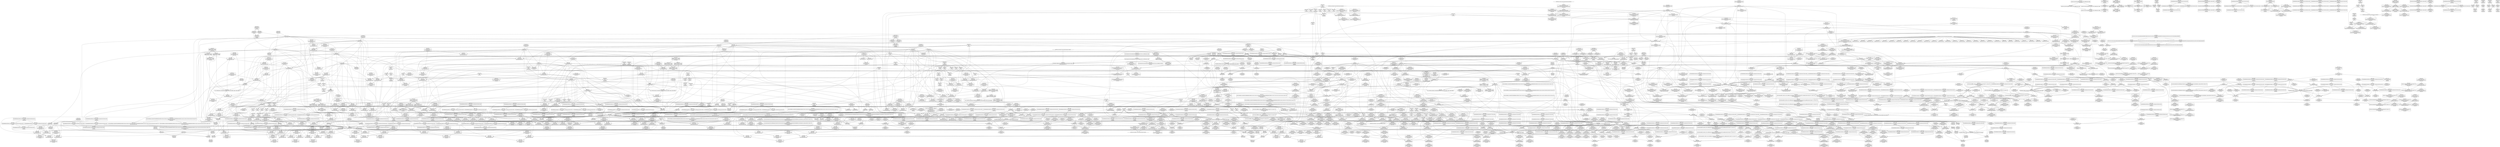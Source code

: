 digraph {
	CE0x5caa390 [shape=record,shape=Mrecord,label="{CE0x5caa390|task_sid:_tmp18|security/selinux/hooks.c,208}"]
	CE0x5c56440 [shape=record,shape=Mrecord,label="{CE0x5c56440|cred_sid:_entry|*SummSource*}"]
	CE0x5c627b0 [shape=record,shape=Mrecord,label="{CE0x5c627b0|task_sid:_tmp6|security/selinux/hooks.c,208}"]
	CE0x5cfdb70 [shape=record,shape=Mrecord,label="{CE0x5cfdb70|void_(i32*,_i32,_i32*)*_asm_addl_$1,_%gs:$0_,_*m,ri,*m,_dirflag_,_fpsr_,_flags_|*SummSink*}"]
	CE0x5bfe050 [shape=record,shape=Mrecord,label="{CE0x5bfe050|GLOBAL:___llvm_gcov_ctr124|Global_var:__llvm_gcov_ctr124|*SummSource*}"]
	CE0x5c15490 [shape=record,shape=Mrecord,label="{CE0x5c15490|avc_has_perm:_tsid|Function::avc_has_perm&Arg::tsid::|*SummSource*}"]
	CE0x5d24a30 [shape=record,shape=Mrecord,label="{CE0x5d24a30|__preempt_count_add:_tmp5|./arch/x86/include/asm/preempt.h,72}"]
	CE0x5cc1410 [shape=record,shape=Mrecord,label="{CE0x5cc1410|rcu_read_unlock:_tmp17|include/linux/rcupdate.h,933|*SummSink*}"]
	CE0x5c4acf0 [shape=record,shape=Mrecord,label="{CE0x5c4acf0|current_sid:_tmp}"]
	CE0x5d0a770 [shape=record,shape=Mrecord,label="{CE0x5d0a770|%struct.lockdep_map*_null|*Constant*|*SummSource*}"]
	CE0x5bf94c0 [shape=record,shape=Mrecord,label="{CE0x5bf94c0|i64*_getelementptr_inbounds_(_9_x_i64_,_9_x_i64_*___llvm_gcov_ctr124,_i64_0,_i64_3)|*Constant*|*SummSource*}"]
	CE0x5d04350 [shape=record,shape=Mrecord,label="{CE0x5d04350|__rcu_read_lock:_do.body}"]
	CE0x5c8bc40 [shape=record,shape=Mrecord,label="{CE0x5c8bc40|_call_void_rcu_read_lock()_#10,_!dbg_!27712|security/selinux/hooks.c,207}"]
	CE0x5c4add0 [shape=record,shape=Mrecord,label="{CE0x5c4add0|current_sid:_tmp|*SummSource*}"]
	CE0x5c13950 [shape=record,shape=Mrecord,label="{CE0x5c13950|i32_0|*Constant*}"]
	CE0x5c1f4a0 [shape=record,shape=Mrecord,label="{CE0x5c1f4a0|current_sid:_if.end|*SummSource*}"]
	CE0x5c4cc40 [shape=record,shape=Mrecord,label="{CE0x5c4cc40|task_sid:_tmp11|security/selinux/hooks.c,208}"]
	CE0x5c5ef20 [shape=record,shape=Mrecord,label="{CE0x5c5ef20|i64*_getelementptr_inbounds_(_13_x_i64_,_13_x_i64_*___llvm_gcov_ctr126,_i64_0,_i64_8)|*Constant*}"]
	CE0x5c672a0 [shape=record,shape=Mrecord,label="{CE0x5c672a0|task_sid:_tmp18|security/selinux/hooks.c,208|*SummSink*}"]
	CE0x5c69380 [shape=record,shape=Mrecord,label="{CE0x5c69380|__rcu_read_lock:_do.body|*SummSource*}"]
	CE0x6d08150 [shape=record,shape=Mrecord,label="{CE0x6d08150|i64*_getelementptr_inbounds_(_9_x_i64_,_9_x_i64_*___llvm_gcov_ctr124,_i64_0,_i64_3)|*Constant*}"]
	CE0x5cb8950 [shape=record,shape=Mrecord,label="{CE0x5cb8950|rcu_read_lock:_tmp3|*SummSink*}"]
	CE0x5c41200 [shape=record,shape=Mrecord,label="{CE0x5c41200|current_sid:_tmp3}"]
	CE0x5c703e0 [shape=record,shape=Mrecord,label="{CE0x5c703e0|rcu_read_unlock:_tmp18|include/linux/rcupdate.h,933|*SummSink*}"]
	CE0x5d2b0e0 [shape=record,shape=Mrecord,label="{CE0x5d2b0e0|__preempt_count_sub:_tmp2}"]
	CE0x5c21dd0 [shape=record,shape=Mrecord,label="{CE0x5c21dd0|get_current:_entry|*SummSource*}"]
	CE0x5c24ee0 [shape=record,shape=Mrecord,label="{CE0x5c24ee0|i1_true|*Constant*|*SummSink*}"]
	CE0x5c80310 [shape=record,shape=Mrecord,label="{CE0x5c80310|task_sid:_land.lhs.true}"]
	CE0x5d3e1e0 [shape=record,shape=Mrecord,label="{CE0x5d3e1e0|i64*_getelementptr_inbounds_(_4_x_i64_,_4_x_i64_*___llvm_gcov_ctr135,_i64_0,_i64_3)|*Constant*}"]
	CE0x5d3dae0 [shape=record,shape=Mrecord,label="{CE0x5d3dae0|__preempt_count_add:_tmp2|*SummSource*}"]
	CE0x5c96bf0 [shape=record,shape=Mrecord,label="{CE0x5c96bf0|rcu_read_lock:_tmp|*SummSink*}"]
	CE0x5d2bf00 [shape=record,shape=Mrecord,label="{CE0x5d2bf00|__preempt_count_add:_bb|*SummSource*}"]
	CE0x5c58a30 [shape=record,shape=Mrecord,label="{CE0x5c58a30|COLLAPSED:_GCMRE___llvm_gcov_ctr127_internal_global_11_x_i64_zeroinitializer:_elem_0:default:}"]
	CE0x5cfd430 [shape=record,shape=Mrecord,label="{CE0x5cfd430|i64*_getelementptr_inbounds_(_4_x_i64_,_4_x_i64_*___llvm_gcov_ctr133,_i64_0,_i64_2)|*Constant*|*SummSink*}"]
	CE0x5c4ee40 [shape=record,shape=Mrecord,label="{CE0x5c4ee40|i64*_getelementptr_inbounds_(_13_x_i64_,_13_x_i64_*___llvm_gcov_ctr126,_i64_0,_i64_9)|*Constant*|*SummSink*}"]
	CE0x5bff320 [shape=record,shape=Mrecord,label="{CE0x5bff320|selinux_ptrace_access_check:_call5|security/selinux/hooks.c,1948|*SummSink*}"]
	CE0x5c1b7d0 [shape=record,shape=Mrecord,label="{CE0x5c1b7d0|_ret_i32_%retval.0,_!dbg_!27731|security/selinux/hooks.c,1952}"]
	CE0x5d211d0 [shape=record,shape=Mrecord,label="{CE0x5d211d0|i64*_getelementptr_inbounds_(_4_x_i64_,_4_x_i64_*___llvm_gcov_ctr135,_i64_0,_i64_3)|*Constant*|*SummSink*}"]
	CE0x5d3df90 [shape=record,shape=Mrecord,label="{CE0x5d3df90|GLOBAL:___preempt_count|Global_var:__preempt_count}"]
	CE0x5c53ab0 [shape=record,shape=Mrecord,label="{CE0x5c53ab0|__preempt_count_add:_tmp6|./arch/x86/include/asm/preempt.h,73|*SummSource*}"]
	CE0x5c99480 [shape=record,shape=Mrecord,label="{CE0x5c99480|rcu_read_lock:_tobool|include/linux/rcupdate.h,882|*SummSource*}"]
	CE0x5c852a0 [shape=record,shape=Mrecord,label="{CE0x5c852a0|current_has_perm:_bb}"]
	CE0x5bf4cf0 [shape=record,shape=Mrecord,label="{CE0x5bf4cf0|current_sid:_do.end}"]
	CE0x5c94ac0 [shape=record,shape=Mrecord,label="{CE0x5c94ac0|_call_void_lockdep_rcu_suspicious(i8*_getelementptr_inbounds_(_25_x_i8_,_25_x_i8_*_.str45,_i32_0,_i32_0),_i32_883,_i8*_getelementptr_inbounds_(_42_x_i8_,_42_x_i8_*_.str46,_i32_0,_i32_0))_#10,_!dbg_!27728|include/linux/rcupdate.h,882|*SummSource*}"]
	CE0x5c25180 [shape=record,shape=Mrecord,label="{CE0x5c25180|i64*_getelementptr_inbounds_(_11_x_i64_,_11_x_i64_*___llvm_gcov_ctr125,_i64_0,_i64_8)|*Constant*|*SummSource*}"]
	CE0x5ca2a50 [shape=record,shape=Mrecord,label="{CE0x5ca2a50|GLOBAL:_rcu_read_unlock.__warned|Global_var:rcu_read_unlock.__warned|*SummSource*}"]
	CE0x5c775e0 [shape=record,shape=Mrecord,label="{CE0x5c775e0|task_sid:_tmp1}"]
	CE0x5c10d70 [shape=record,shape=Mrecord,label="{CE0x5c10d70|GLOBAL:_current_has_perm|*Constant*|*SummSource*}"]
	CE0x5c02eb0 [shape=record,shape=Mrecord,label="{CE0x5c02eb0|GLOBAL:_lockdep_rcu_suspicious|*Constant*}"]
	CE0x5c97480 [shape=record,shape=Mrecord,label="{CE0x5c97480|rcu_read_lock:_if.then|*SummSource*}"]
	CE0x5bf96c0 [shape=record,shape=Mrecord,label="{CE0x5bf96c0|i64_1|*Constant*}"]
	CE0x5cc5d20 [shape=record,shape=Mrecord,label="{CE0x5cc5d20|i32_0|*Constant*}"]
	CE0x5c93430 [shape=record,shape=Mrecord,label="{CE0x5c93430|rcu_read_lock:_tmp16|include/linux/rcupdate.h,882|*SummSink*}"]
	CE0x5ca9390 [shape=record,shape=Mrecord,label="{CE0x5ca9390|current_sid:_call4|security/selinux/hooks.c,218}"]
	CE0x5c293f0 [shape=record,shape=Mrecord,label="{CE0x5c293f0|selinux_ptrace_access_check:_tmp6|security/selinux/hooks.c,1943|*SummSink*}"]
	CE0x5d24d40 [shape=record,shape=Mrecord,label="{CE0x5d24d40|__rcu_read_unlock:_do.end|*SummSource*}"]
	CE0x5d504f0 [shape=record,shape=Mrecord,label="{CE0x5d504f0|__preempt_count_sub:_tmp|*SummSource*}"]
	CE0x5d45370 [shape=record,shape=Mrecord,label="{CE0x5d45370|__preempt_count_sub:_tmp3|*SummSource*}"]
	CE0x5c412a0 [shape=record,shape=Mrecord,label="{CE0x5c412a0|current_sid:_tmp3|*SummSource*}"]
	CE0x5c8e540 [shape=record,shape=Mrecord,label="{CE0x5c8e540|rcu_lock_release:___here|*SummSink*}"]
	CE0x5ca7000 [shape=record,shape=Mrecord,label="{CE0x5ca7000|__rcu_read_lock:_do.body|*SummSink*}"]
	CE0x5c08380 [shape=record,shape=Mrecord,label="{CE0x5c08380|rcu_read_lock:_tmp9|include/linux/rcupdate.h,882|*SummSource*}"]
	CE0x5ce9ee0 [shape=record,shape=Mrecord,label="{CE0x5ce9ee0|rcu_lock_acquire:_tmp2|*SummSource*}"]
	CE0x5c86d30 [shape=record,shape=Mrecord,label="{CE0x5c86d30|void_(i32*,_i32,_i32*)*_asm_addl_$1,_%gs:$0_,_*m,ri,*m,_dirflag_,_fpsr_,_flags_}"]
	CE0x5c035e0 [shape=record,shape=Mrecord,label="{CE0x5c035e0|task_sid:_task|Function::task_sid&Arg::task::}"]
	CE0x5cc58e0 [shape=record,shape=Mrecord,label="{CE0x5cc58e0|VOIDTB_TE:_CE_168,176_}"]
	CE0x5c74e10 [shape=record,shape=Mrecord,label="{CE0x5c74e10|rcu_lock_release:_entry}"]
	CE0x5c760f0 [shape=record,shape=Mrecord,label="{CE0x5c760f0|_ret_void,_!dbg_!27717|include/linux/rcupdate.h,245|*SummSink*}"]
	CE0x5c62ec0 [shape=record,shape=Mrecord,label="{CE0x5c62ec0|_call_void_rcu_read_lock()_#10,_!dbg_!27712|security/selinux/hooks.c,207|*SummSink*}"]
	CE0x5c64420 [shape=record,shape=Mrecord,label="{CE0x5c64420|task_sid:_tobool4|security/selinux/hooks.c,208|*SummSink*}"]
	CE0x5c75a30 [shape=record,shape=Mrecord,label="{CE0x5c75a30|_call_void___rcu_read_unlock()_#10,_!dbg_!27734|include/linux/rcupdate.h,937|*SummSource*}"]
	CE0x5c7c3b0 [shape=record,shape=Mrecord,label="{CE0x5c7c3b0|task_sid:_tmp25|security/selinux/hooks.c,208}"]
	CE0x5caaaf0 [shape=record,shape=Mrecord,label="{CE0x5caaaf0|task_sid:_tmp17|security/selinux/hooks.c,208}"]
	CE0x5c8cc40 [shape=record,shape=Mrecord,label="{CE0x5c8cc40|i64*_getelementptr_inbounds_(_13_x_i64_,_13_x_i64_*___llvm_gcov_ctr126,_i64_0,_i64_12)|*Constant*}"]
	CE0x5c3f910 [shape=record,shape=Mrecord,label="{CE0x5c3f910|current_sid:_tmp8|security/selinux/hooks.c,218|*SummSource*}"]
	CE0x5c76c90 [shape=record,shape=Mrecord,label="{CE0x5c76c90|_ret_void,_!dbg_!27717|include/linux/rcupdate.h,245|*SummSource*}"]
	CE0x5d2c460 [shape=record,shape=Mrecord,label="{CE0x5d2c460|__preempt_count_add:_do.end}"]
	CE0x5caeec0 [shape=record,shape=Mrecord,label="{CE0x5caeec0|rcu_read_lock:_tmp21|include/linux/rcupdate.h,884|*SummSource*}"]
	CE0x5c60580 [shape=record,shape=Mrecord,label="{CE0x5c60580|_ret_i32_%tmp24,_!dbg_!27742|security/selinux/hooks.c,220}"]
	CE0x5c24080 [shape=record,shape=Mrecord,label="{CE0x5c24080|current_has_perm:_tmp1}"]
	CE0x5cb96a0 [shape=record,shape=Mrecord,label="{CE0x5cb96a0|cred_sid:_tmp3|*SummSource*}"]
	CE0x5c7c070 [shape=record,shape=Mrecord,label="{CE0x5c7c070|current_sid:_tmp23|security/selinux/hooks.c,218}"]
	CE0x5cb5290 [shape=record,shape=Mrecord,label="{CE0x5cb5290|rcu_read_lock:_tmp10|include/linux/rcupdate.h,882|*SummSink*}"]
	CE0x5c3f3b0 [shape=record,shape=Mrecord,label="{CE0x5c3f3b0|task_sid:_do.body|*SummSource*}"]
	CE0x5c250c0 [shape=record,shape=Mrecord,label="{CE0x5c250c0|i64*_getelementptr_inbounds_(_11_x_i64_,_11_x_i64_*___llvm_gcov_ctr125,_i64_0,_i64_8)|*Constant*}"]
	CE0x5c85610 [shape=record,shape=Mrecord,label="{CE0x5c85610|current_has_perm:_bb|*SummSink*}"]
	CE0x5c98840 [shape=record,shape=Mrecord,label="{CE0x5c98840|rcu_read_lock:_tmp2}"]
	CE0x5c7fa30 [shape=record,shape=Mrecord,label="{CE0x5c7fa30|_call_void_asm_addl_$1,_%gs:$0_,_*m,ri,*m,_dirflag_,_fpsr_,_flags_(i32*___preempt_count,_i32_%val,_i32*___preempt_count)_#3,_!dbg_!27714,_!srcloc_!27717|./arch/x86/include/asm/preempt.h,72|*SummSink*}"]
	CE0x5c26c10 [shape=record,shape=Mrecord,label="{CE0x5c26c10|rcu_read_lock:_do.body}"]
	CE0x5c92240 [shape=record,shape=Mrecord,label="{CE0x5c92240|rcu_read_unlock:_tmp14|include/linux/rcupdate.h,933|*SummSource*}"]
	CE0x5caed50 [shape=record,shape=Mrecord,label="{CE0x5caed50|rcu_read_lock:_tmp19|include/linux/rcupdate.h,882|*SummSink*}"]
	CE0x5c09d30 [shape=record,shape=Mrecord,label="{CE0x5c09d30|current_sid:_tmp17|security/selinux/hooks.c,218}"]
	CE0x5cc4bc0 [shape=record,shape=Mrecord,label="{CE0x5cc4bc0|VOIDTB_TE:_CE_44,48_}"]
	CE0x5d19eb0 [shape=record,shape=Mrecord,label="{CE0x5d19eb0|i8*_undef|*Constant*}"]
	CE0x5cb4260 [shape=record,shape=Mrecord,label="{CE0x5cb4260|rcu_read_lock:_tmp2|*SummSink*}"]
	CE0x5ce8340 [shape=record,shape=Mrecord,label="{CE0x5ce8340|task_sid:_if.end}"]
	CE0x5c15600 [shape=record,shape=Mrecord,label="{CE0x5c15600|avc_has_perm:_tsid|Function::avc_has_perm&Arg::tsid::|*SummSink*}"]
	CE0x5d097d0 [shape=record,shape=Mrecord,label="{CE0x5d097d0|rcu_lock_release:_tmp7|*SummSource*}"]
	CE0x5d0b760 [shape=record,shape=Mrecord,label="{CE0x5d0b760|_call_void_mcount()_#3|*SummSink*}"]
	"CONST[source:2(external),value:2(dynamic)][purpose:{subject}]"
	CE0x5c0f890 [shape=record,shape=Mrecord,label="{CE0x5c0f890|i64_0|*Constant*}"]
	CE0x5c226b0 [shape=record,shape=Mrecord,label="{CE0x5c226b0|i32_78|*Constant*|*SummSource*}"]
	CE0x5c6e1d0 [shape=record,shape=Mrecord,label="{CE0x5c6e1d0|_call_void_lockdep_rcu_suspicious(i8*_getelementptr_inbounds_(_25_x_i8_,_25_x_i8_*_.str3,_i32_0,_i32_0),_i32_208,_i8*_getelementptr_inbounds_(_41_x_i8_,_41_x_i8_*_.str44,_i32_0,_i32_0))_#10,_!dbg_!27732|security/selinux/hooks.c,208}"]
	CE0x5ce6d90 [shape=record,shape=Mrecord,label="{CE0x5ce6d90|__preempt_count_sub:_tmp7|./arch/x86/include/asm/preempt.h,78}"]
	CE0x5ca2920 [shape=record,shape=Mrecord,label="{CE0x5ca2920|GLOBAL:_rcu_read_unlock.__warned|Global_var:rcu_read_unlock.__warned}"]
	CE0x5c7edb0 [shape=record,shape=Mrecord,label="{CE0x5c7edb0|current_sid:_tmp2}"]
	CE0x5c6dca0 [shape=record,shape=Mrecord,label="{CE0x5c6dca0|i64*_getelementptr_inbounds_(_2_x_i64_,_2_x_i64_*___llvm_gcov_ctr131,_i64_0,_i64_0)|*Constant*|*SummSource*}"]
	CE0x5c98380 [shape=record,shape=Mrecord,label="{CE0x5c98380|cred_sid:_tmp6|security/selinux/hooks.c,197|*SummSource*}"]
	CE0x5c7e2e0 [shape=record,shape=Mrecord,label="{CE0x5c7e2e0|_call_void_lockdep_rcu_suspicious(i8*_getelementptr_inbounds_(_25_x_i8_,_25_x_i8_*_.str3,_i32_0,_i32_0),_i32_208,_i8*_getelementptr_inbounds_(_41_x_i8_,_41_x_i8_*_.str44,_i32_0,_i32_0))_#10,_!dbg_!27732|security/selinux/hooks.c,208}"]
	CE0x5c9e620 [shape=record,shape=Mrecord,label="{CE0x5c9e620|i8*_getelementptr_inbounds_(_25_x_i8_,_25_x_i8_*_.str3,_i32_0,_i32_0)|*Constant*}"]
	CE0x5c24490 [shape=record,shape=Mrecord,label="{CE0x5c24490|i64*_getelementptr_inbounds_(_11_x_i64_,_11_x_i64_*___llvm_gcov_ctr125,_i64_0,_i64_6)|*Constant*|*SummSink*}"]
	CE0x5bed6e0 [shape=record,shape=Mrecord,label="{CE0x5bed6e0|selinux_ptrace_access_check:_if.then}"]
	CE0x5c41570 [shape=record,shape=Mrecord,label="{CE0x5c41570|task_sid:_tmp3|*SummSink*}"]
	CE0x5beffd0 [shape=record,shape=Mrecord,label="{CE0x5beffd0|selinux_ptrace_access_check:_if.end|*SummSink*}"]
	CE0x5bfd570 [shape=record,shape=Mrecord,label="{CE0x5bfd570|i64_1|*Constant*}"]
	CE0x5cb2000 [shape=record,shape=Mrecord,label="{CE0x5cb2000|rcu_read_unlock:_tmp6|include/linux/rcupdate.h,933|*SummSink*}"]
	CE0x5d08ef0 [shape=record,shape=Mrecord,label="{CE0x5d08ef0|i64*_getelementptr_inbounds_(_4_x_i64_,_4_x_i64_*___llvm_gcov_ctr133,_i64_0,_i64_3)|*Constant*|*SummSource*}"]
	CE0x5c5e440 [shape=record,shape=Mrecord,label="{CE0x5c5e440|task_sid:_tmp11|security/selinux/hooks.c,208|*SummSource*}"]
	CE0x5ca8980 [shape=record,shape=Mrecord,label="{CE0x5ca8980|task_sid:_tmp9|security/selinux/hooks.c,208}"]
	CE0x5c55a20 [shape=record,shape=Mrecord,label="{CE0x5c55a20|task_sid:_call7|security/selinux/hooks.c,208}"]
	CE0x5c61030 [shape=record,shape=Mrecord,label="{CE0x5c61030|_ret_i32_%call7,_!dbg_!27749|security/selinux/hooks.c,210}"]
	CE0x5cc4b10 [shape=record,shape=Mrecord,label="{CE0x5cc4b10|VOIDTB_TE:_CE_40,44_}"]
	CE0x5c50430 [shape=record,shape=Mrecord,label="{CE0x5c50430|__preempt_count_add:_tmp7|./arch/x86/include/asm/preempt.h,73|*SummSink*}"]
	CE0x5c21a40 [shape=record,shape=Mrecord,label="{CE0x5c21a40|GLOBAL:_get_current|*Constant*|*SummSource*}"]
	"CONST[source:1(input),value:2(dynamic)][purpose:{operation}]"
	CE0x5bf7d70 [shape=record,shape=Mrecord,label="{CE0x5bf7d70|current_sid:_tmp1|*SummSource*}"]
	CE0x5caf680 [shape=record,shape=Mrecord,label="{CE0x5caf680|rcu_read_lock:_tmp21|include/linux/rcupdate.h,884}"]
	CE0x5cafd90 [shape=record,shape=Mrecord,label="{CE0x5cafd90|rcu_read_lock:_tmp22|include/linux/rcupdate.h,884|*SummSink*}"]
	CE0x5c707f0 [shape=record,shape=Mrecord,label="{CE0x5c707f0|_call_void_lockdep_rcu_suspicious(i8*_getelementptr_inbounds_(_25_x_i8_,_25_x_i8_*_.str45,_i32_0,_i32_0),_i32_934,_i8*_getelementptr_inbounds_(_44_x_i8_,_44_x_i8_*_.str47,_i32_0,_i32_0))_#10,_!dbg_!27726|include/linux/rcupdate.h,933|*SummSink*}"]
	CE0x5d3dd30 [shape=record,shape=Mrecord,label="{CE0x5d3dd30|__rcu_read_unlock:_tmp4|include/linux/rcupdate.h,244}"]
	CE0x5c971e0 [shape=record,shape=Mrecord,label="{CE0x5c971e0|rcu_read_unlock:_tmp5|include/linux/rcupdate.h,933}"]
	CE0x5c7a480 [shape=record,shape=Mrecord,label="{CE0x5c7a480|rcu_lock_release:_tmp1|*SummSource*}"]
	CE0x5c93d20 [shape=record,shape=Mrecord,label="{CE0x5c93d20|rcu_read_lock:_tmp17|include/linux/rcupdate.h,882|*SummSource*}"]
	CE0x5be7010 [shape=record,shape=Mrecord,label="{CE0x5be7010|selinux_ptrace_access_check:_tmp1|*SummSink*}"]
	CE0x5c0ec30 [shape=record,shape=Mrecord,label="{CE0x5c0ec30|selinux_ptrace_access_check:_tmp13|security/selinux/hooks.c,1946|*SummSink*}"]
	CE0x5c10550 [shape=record,shape=Mrecord,label="{CE0x5c10550|GLOBAL:_current_sid.__warned|Global_var:current_sid.__warned|*SummSource*}"]
	"CONST[source:0(mediator),value:2(dynamic)][purpose:{subject}]"
	CE0x5cec510 [shape=record,shape=Mrecord,label="{CE0x5cec510|_call_void_asm_sideeffect_,_memory_,_dirflag_,_fpsr_,_flags_()_#3,_!dbg_!27711,_!srcloc_!27714|include/linux/rcupdate.h,244|*SummSource*}"]
	CE0x5cec640 [shape=record,shape=Mrecord,label="{CE0x5cec640|_call_void_asm_sideeffect_,_memory_,_dirflag_,_fpsr_,_flags_()_#3,_!dbg_!27711,_!srcloc_!27714|include/linux/rcupdate.h,244|*SummSink*}"]
	CE0x5c841b0 [shape=record,shape=Mrecord,label="{CE0x5c841b0|GLOBAL:_rcu_read_unlock|*Constant*}"]
	CE0x5caf1d0 [shape=record,shape=Mrecord,label="{CE0x5caf1d0|rcu_read_lock:_tmp20|include/linux/rcupdate.h,882|*SummSource*}"]
	CE0x5d1a560 [shape=record,shape=Mrecord,label="{CE0x5d1a560|i64*_getelementptr_inbounds_(_4_x_i64_,_4_x_i64_*___llvm_gcov_ctr133,_i64_0,_i64_0)|*Constant*|*SummSink*}"]
	CE0x5ca9160 [shape=record,shape=Mrecord,label="{CE0x5ca9160|current_sid:_tmp20|security/selinux/hooks.c,218}"]
	CE0x5c4ebe0 [shape=record,shape=Mrecord,label="{CE0x5c4ebe0|i64*_getelementptr_inbounds_(_13_x_i64_,_13_x_i64_*___llvm_gcov_ctr126,_i64_0,_i64_9)|*Constant*}"]
	CE0x5d07100 [shape=record,shape=Mrecord,label="{CE0x5d07100|rcu_lock_release:_tmp5|include/linux/rcupdate.h,423|*SummSource*}"]
	CE0x5c40a50 [shape=record,shape=Mrecord,label="{CE0x5c40a50|current_sid:_tmp6|security/selinux/hooks.c,218|*SummSource*}"]
	CE0x5d1bdd0 [shape=record,shape=Mrecord,label="{CE0x5d1bdd0|_call_void_lock_acquire(%struct.lockdep_map*_%map,_i32_0,_i32_0,_i32_2,_i32_0,_%struct.lockdep_map*_null,_i64_ptrtoint_(i8*_blockaddress(_rcu_lock_acquire,_%__here)_to_i64))_#10,_!dbg_!27716|include/linux/rcupdate.h,418|*SummSource*}"]
	CE0x5c9f760 [shape=record,shape=Mrecord,label="{CE0x5c9f760|rcu_read_unlock:_do.body|*SummSink*}"]
	CE0x5c62820 [shape=record,shape=Mrecord,label="{CE0x5c62820|GLOBAL:___llvm_gcov_ctr126|Global_var:__llvm_gcov_ctr126|*SummSink*}"]
	CE0x5c892a0 [shape=record,shape=Mrecord,label="{CE0x5c892a0|i64*_getelementptr_inbounds_(_4_x_i64_,_4_x_i64_*___llvm_gcov_ctr130,_i64_0,_i64_3)|*Constant*|*SummSink*}"]
	CE0x5c55720 [shape=record,shape=Mrecord,label="{CE0x5c55720|task_sid:_tmp23|security/selinux/hooks.c,208}"]
	CE0x5c4fb20 [shape=record,shape=Mrecord,label="{CE0x5c4fb20|task_sid:_tmp21|security/selinux/hooks.c,208|*SummSource*}"]
	CE0x5d080a0 [shape=record,shape=Mrecord,label="{CE0x5d080a0|i64_ptrtoint_(i8*_blockaddress(_rcu_lock_release,_%__here)_to_i64)|*Constant*}"]
	CE0x5c778a0 [shape=record,shape=Mrecord,label="{CE0x5c778a0|i64*_getelementptr_inbounds_(_13_x_i64_,_13_x_i64_*___llvm_gcov_ctr126,_i64_0,_i64_0)|*Constant*}"]
	CE0x5c1d420 [shape=record,shape=Mrecord,label="{CE0x5c1d420|current_sid:_tmp7|security/selinux/hooks.c,218}"]
	CE0x5c6e460 [shape=record,shape=Mrecord,label="{CE0x5c6e460|_call_void_lockdep_rcu_suspicious(i8*_getelementptr_inbounds_(_25_x_i8_,_25_x_i8_*_.str3,_i32_0,_i32_0),_i32_208,_i8*_getelementptr_inbounds_(_41_x_i8_,_41_x_i8_*_.str44,_i32_0,_i32_0))_#10,_!dbg_!27732|security/selinux/hooks.c,208|*SummSink*}"]
	CE0x5ca9d40 [shape=record,shape=Mrecord,label="{CE0x5ca9d40|rcu_read_unlock:_tmp10|include/linux/rcupdate.h,933|*SummSource*}"]
	CE0x5c690a0 [shape=record,shape=Mrecord,label="{CE0x5c690a0|task_sid:_tmp6|security/selinux/hooks.c,208|*SummSource*}"]
	CE0x5c9d970 [shape=record,shape=Mrecord,label="{CE0x5c9d970|rcu_read_unlock:_tmp4|include/linux/rcupdate.h,933|*SummSource*}"]
	CE0x5c4bc00 [shape=record,shape=Mrecord,label="{CE0x5c4bc00|task_sid:_tmp2|*SummSource*}"]
	CE0x5c408f0 [shape=record,shape=Mrecord,label="{CE0x5c408f0|current_sid:_tmp6|security/selinux/hooks.c,218}"]
	CE0x5cb11d0 [shape=record,shape=Mrecord,label="{CE0x5cb11d0|i32_1|*Constant*}"]
	CE0x5d3ac90 [shape=record,shape=Mrecord,label="{CE0x5d3ac90|__rcu_read_unlock:_bb|*SummSource*}"]
	CE0x5d1f0f0 [shape=record,shape=Mrecord,label="{CE0x5d1f0f0|i64*_getelementptr_inbounds_(_4_x_i64_,_4_x_i64_*___llvm_gcov_ctr129,_i64_0,_i64_3)|*Constant*|*SummSink*}"]
	CE0x5ca9470 [shape=record,shape=Mrecord,label="{CE0x5ca9470|rcu_read_unlock:_tmp11|include/linux/rcupdate.h,933}"]
	CE0x5d04a00 [shape=record,shape=Mrecord,label="{CE0x5d04a00|__rcu_read_unlock:_tmp7|include/linux/rcupdate.h,245}"]
	CE0x5ca40a0 [shape=record,shape=Mrecord,label="{CE0x5ca40a0|i64*_getelementptr_inbounds_(_4_x_i64_,_4_x_i64_*___llvm_gcov_ctr128,_i64_0,_i64_2)|*Constant*|*SummSource*}"]
	CE0x5c92de0 [shape=record,shape=Mrecord,label="{CE0x5c92de0|rcu_read_lock:_tmp15|include/linux/rcupdate.h,882|*SummSource*}"]
	CE0x5c249b0 [shape=record,shape=Mrecord,label="{CE0x5c249b0|task_sid:_call3|security/selinux/hooks.c,208}"]
	CE0x5ce9870 [shape=record,shape=Mrecord,label="{CE0x5ce9870|rcu_lock_release:_tmp2|*SummSource*}"]
	CE0x5c4fc50 [shape=record,shape=Mrecord,label="{CE0x5c4fc50|task_sid:_tmp21|security/selinux/hooks.c,208|*SummSink*}"]
	CE0x5c8fcb0 [shape=record,shape=Mrecord,label="{CE0x5c8fcb0|cred_sid:_tmp2}"]
	CE0x5cc5120 [shape=record,shape=Mrecord,label="{CE0x5cc5120|VOIDTB_TE:_CE_88,89_}"]
	CE0x5ca9a80 [shape=record,shape=Mrecord,label="{CE0x5ca9a80|__preempt_count_add:_entry|*SummSource*}"]
	CE0x5c8adc0 [shape=record,shape=Mrecord,label="{CE0x5c8adc0|__rcu_read_unlock:_tmp5|include/linux/rcupdate.h,244}"]
	CE0x5c1cae0 [shape=record,shape=Mrecord,label="{CE0x5c1cae0|_call_void_rcu_read_unlock()_#10,_!dbg_!27748|security/selinux/hooks.c,209|*SummSink*}"]
	CE0x5c68210 [shape=record,shape=Mrecord,label="{CE0x5c68210|get_current:_bb}"]
	CE0x5c43a20 [shape=record,shape=Mrecord,label="{CE0x5c43a20|task_sid:_do.body5}"]
	CE0x5c50130 [shape=record,shape=Mrecord,label="{CE0x5c50130|i64*_getelementptr_inbounds_(_13_x_i64_,_13_x_i64_*___llvm_gcov_ctr126,_i64_0,_i64_10)|*Constant*}"]
	CE0x5ced1c0 [shape=record,shape=Mrecord,label="{CE0x5ced1c0|rcu_lock_acquire:_tmp1|*SummSink*}"]
	CE0x5c17ef0 [shape=record,shape=Mrecord,label="{CE0x5c17ef0|avc_has_perm:_entry|*SummSource*}"]
	CE0x5cb8fc0 [shape=record,shape=Mrecord,label="{CE0x5cb8fc0|rcu_read_lock:_do.end|*SummSink*}"]
	CE0x5cb23e0 [shape=record,shape=Mrecord,label="{CE0x5cb23e0|i64*_getelementptr_inbounds_(_4_x_i64_,_4_x_i64_*___llvm_gcov_ctr128,_i64_0,_i64_3)|*Constant*}"]
	CE0x5c0d3d0 [shape=record,shape=Mrecord,label="{CE0x5c0d3d0|current_sid:_do.body|*SummSink*}"]
	CE0x5c65bc0 [shape=record,shape=Mrecord,label="{CE0x5c65bc0|task_sid:_tmp16|security/selinux/hooks.c,208|*SummSink*}"]
	CE0x5d0ae70 [shape=record,shape=Mrecord,label="{CE0x5d0ae70|GLOBAL:___preempt_count_sub|*Constant*|*SummSink*}"]
	CE0x5bfb3b0 [shape=record,shape=Mrecord,label="{CE0x5bfb3b0|selinux_ptrace_access_check:_child|Function::selinux_ptrace_access_check&Arg::child::}"]
	CE0x5cecf40 [shape=record,shape=Mrecord,label="{CE0x5cecf40|rcu_lock_release:_tmp2}"]
	CE0x5c15360 [shape=record,shape=Mrecord,label="{CE0x5c15360|avc_has_perm:_tsid|Function::avc_has_perm&Arg::tsid::}"]
	CE0x5d1d990 [shape=record,shape=Mrecord,label="{CE0x5d1d990|GLOBAL:_lock_acquire|*Constant*|*SummSink*}"]
	CE0x5c1ba80 [shape=record,shape=Mrecord,label="{CE0x5c1ba80|GLOBAL:_task_sid|*Constant*|*SummSource*}"]
	CE0x5c4ab60 [shape=record,shape=Mrecord,label="{CE0x5c4ab60|task_sid:_tmp13|security/selinux/hooks.c,208|*SummSink*}"]
	CE0x5c1a6c0 [shape=record,shape=Mrecord,label="{CE0x5c1a6c0|i64*_getelementptr_inbounds_(_4_x_i64_,_4_x_i64_*___llvm_gcov_ctr130,_i64_0,_i64_0)|*Constant*}"]
	CE0x5c87af0 [shape=record,shape=Mrecord,label="{CE0x5c87af0|__rcu_read_unlock:_tmp3|*SummSource*}"]
	CE0x5c61f40 [shape=record,shape=Mrecord,label="{CE0x5c61f40|task_sid:_land.lhs.true|*SummSink*}"]
	CE0x5ca3b50 [shape=record,shape=Mrecord,label="{CE0x5ca3b50|rcu_read_unlock:_tmp13|include/linux/rcupdate.h,933|*SummSource*}"]
	CE0x5bfa600 [shape=record,shape=Mrecord,label="{CE0x5bfa600|current_sid:_tmp4|security/selinux/hooks.c,218}"]
	CE0x5c65ed0 [shape=record,shape=Mrecord,label="{CE0x5c65ed0|task_sid:_tmp17|security/selinux/hooks.c,208|*SummSource*}"]
	CE0x5c96d40 [shape=record,shape=Mrecord,label="{CE0x5c96d40|rcu_read_lock:_tmp1}"]
	CE0x5c23b50 [shape=record,shape=Mrecord,label="{CE0x5c23b50|i8*_getelementptr_inbounds_(_41_x_i8_,_41_x_i8_*_.str44,_i32_0,_i32_0)|*Constant*|*SummSource*}"]
	CE0x5cc4e80 [shape=record,shape=Mrecord,label="{CE0x5cc4e80|VOIDTB_TE:_CE_64,72_}"]
	CE0x5c76250 [shape=record,shape=Mrecord,label="{CE0x5c76250|__rcu_read_unlock:_entry}"]
	CE0x5d1abc0 [shape=record,shape=Mrecord,label="{CE0x5d1abc0|rcu_lock_release:_tmp4|include/linux/rcupdate.h,423|*SummSink*}"]
	CE0x5c60ab0 [shape=record,shape=Mrecord,label="{CE0x5c60ab0|GLOBAL:___llvm_gcov_ctr126|Global_var:__llvm_gcov_ctr126|*SummSource*}"]
	CE0x5c99f90 [shape=record,shape=Mrecord,label="{CE0x5c99f90|rcu_read_lock:_bb|*SummSource*}"]
	CE0x5c0ea10 [shape=record,shape=Mrecord,label="{CE0x5c0ea10|selinux_ptrace_access_check:_tmp12|security/selinux/hooks.c,1946|*SummSource*}"]
	CE0x5c66e10 [shape=record,shape=Mrecord,label="{CE0x5c66e10|avc_has_perm:_tsid|Function::avc_has_perm&Arg::tsid::}"]
	CE0x5d1bd60 [shape=record,shape=Mrecord,label="{CE0x5d1bd60|GLOBAL:_lock_acquire|*Constant*}"]
	CE0x5d1e800 [shape=record,shape=Mrecord,label="{CE0x5d1e800|i64*_getelementptr_inbounds_(_4_x_i64_,_4_x_i64_*___llvm_gcov_ctr130,_i64_0,_i64_1)|*Constant*}"]
	CE0x5cc1110 [shape=record,shape=Mrecord,label="{CE0x5cc1110|rcu_read_unlock:_tmp17|include/linux/rcupdate.h,933}"]
	CE0x5c4a670 [shape=record,shape=Mrecord,label="{CE0x5c4a670|current_sid:_tmp11|security/selinux/hooks.c,218}"]
	CE0x5cbeac0 [shape=record,shape=Mrecord,label="{CE0x5cbeac0|rcu_read_unlock:_tmp4|include/linux/rcupdate.h,933}"]
	CE0x5d1b100 [shape=record,shape=Mrecord,label="{CE0x5d1b100|i64*_getelementptr_inbounds_(_4_x_i64_,_4_x_i64_*___llvm_gcov_ctr133,_i64_0,_i64_0)|*Constant*}"]
	CE0x5c9f3a0 [shape=record,shape=Mrecord,label="{CE0x5c9f3a0|i32_78|*Constant*}"]
	CE0x5be57b0 [shape=record,shape=Mrecord,label="{CE0x5be57b0|task_sid:_if.end}"]
	CE0x5c806e0 [shape=record,shape=Mrecord,label="{CE0x5c806e0|task_sid:_tmp6|security/selinux/hooks.c,208}"]
	CE0x5c73200 [shape=record,shape=Mrecord,label="{CE0x5c73200|i64*_getelementptr_inbounds_(_11_x_i64_,_11_x_i64_*___llvm_gcov_ctr132,_i64_0,_i64_10)|*Constant*}"]
	CE0x5c699e0 [shape=record,shape=Mrecord,label="{CE0x5c699e0|4:_i32,_:_CRE_4,8_|*MultipleSource*|security/selinux/hooks.c,196|security/selinux/hooks.c,197|*LoadInst*|security/selinux/hooks.c,196}"]
	CE0x5bf9070 [shape=record,shape=Mrecord,label="{CE0x5bf9070|%struct.common_audit_data*_null|*Constant*|*SummSource*}"]
	CE0x5c45630 [shape=record,shape=Mrecord,label="{CE0x5c45630|task_sid:_tmp12|security/selinux/hooks.c,208}"]
	CE0x5cc56c0 [shape=record,shape=Mrecord,label="{CE0x5cc56c0|VOIDTB_TE:_CE_152,160_}"]
	CE0x5cb4d40 [shape=record,shape=Mrecord,label="{CE0x5cb4d40|rcu_read_lock:_do.body|*SummSource*}"]
	CE0x5c10a30 [shape=record,shape=Mrecord,label="{CE0x5c10a30|GLOBAL:_current_has_perm|*Constant*}"]
	CE0x5cc3070 [shape=record,shape=Mrecord,label="{CE0x5cc3070|i32_0|*Constant*}"]
	CE0x5cb2e90 [shape=record,shape=Mrecord,label="{CE0x5cb2e90|i8*_getelementptr_inbounds_(_42_x_i8_,_42_x_i8_*_.str46,_i32_0,_i32_0)|*Constant*}"]
	CE0x6ee8520 [shape=record,shape=Mrecord,label="{CE0x6ee8520|selinux_ptrace_access_check:_tmp13|security/selinux/hooks.c,1946|*SummSource*}"]
	CE0x5c22240 [shape=record,shape=Mrecord,label="{CE0x5c22240|_ret_%struct.task_struct*_%tmp4,_!dbg_!27714|./arch/x86/include/asm/current.h,14|*SummSink*}"]
	CE0x5c90f10 [shape=record,shape=Mrecord,label="{CE0x5c90f10|rcu_read_lock:_land.lhs.true}"]
	CE0x5c229b0 [shape=record,shape=Mrecord,label="{CE0x5c229b0|current_sid:_cred|security/selinux/hooks.c,218|*SummSink*}"]
	CE0x5c11b10 [shape=record,shape=Mrecord,label="{CE0x5c11b10|avc_has_perm:_auditdata|Function::avc_has_perm&Arg::auditdata::|*SummSink*}"]
	CE0x5c5fac0 [shape=record,shape=Mrecord,label="{CE0x5c5fac0|task_sid:_tmp5|security/selinux/hooks.c,208|*SummSource*}"]
	CE0x5c762c0 [shape=record,shape=Mrecord,label="{CE0x5c762c0|__rcu_read_unlock:_entry|*SummSource*}"]
	CE0x5cc21e0 [shape=record,shape=Mrecord,label="{CE0x5cc21e0|rcu_read_lock:_call|include/linux/rcupdate.h,882|*SummSource*}"]
	CE0x5c92860 [shape=record,shape=Mrecord,label="{CE0x5c92860|rcu_read_lock:_tmp14|include/linux/rcupdate.h,882|*SummSource*}"]
	CE0x5c95bd0 [shape=record,shape=Mrecord,label="{CE0x5c95bd0|i8*_getelementptr_inbounds_(_25_x_i8_,_25_x_i8_*_.str45,_i32_0,_i32_0)|*Constant*|*SummSink*}"]
	CE0x5c69870 [shape=record,shape=Mrecord,label="{CE0x5c69870|i64*_getelementptr_inbounds_(_13_x_i64_,_13_x_i64_*___llvm_gcov_ctr126,_i64_0,_i64_1)|*Constant*}"]
	CE0x5c152f0 [shape=record,shape=Mrecord,label="{CE0x5c152f0|avc_has_perm:_tclass|Function::avc_has_perm&Arg::tclass::}"]
	CE0x5c86a20 [shape=record,shape=Mrecord,label="{CE0x5c86a20|rcu_lock_acquire:_tmp4|include/linux/rcupdate.h,418}"]
	CE0x5c21eb0 [shape=record,shape=Mrecord,label="{CE0x5c21eb0|get_current:_entry|*SummSink*}"]
	CE0x5c76e00 [shape=record,shape=Mrecord,label="{CE0x5c76e00|current_sid:_land.lhs.true2}"]
	CE0x5c25990 [shape=record,shape=Mrecord,label="{CE0x5c25990|rcu_read_lock:_call|include/linux/rcupdate.h,882}"]
	CE0x5c7a3c0 [shape=record,shape=Mrecord,label="{CE0x5c7a3c0|rcu_lock_release:_tmp1}"]
	CE0x5d1f550 [shape=record,shape=Mrecord,label="{CE0x5d1f550|i64*_getelementptr_inbounds_(_4_x_i64_,_4_x_i64_*___llvm_gcov_ctr134,_i64_0,_i64_3)|*Constant*|*SummSink*}"]
	CE0x5c040c0 [shape=record,shape=Mrecord,label="{CE0x5c040c0|selinux_ptrace_access_check:_tmp8|security/selinux/hooks.c,1945|*SummSource*}"]
	CE0x5c18120 [shape=record,shape=Mrecord,label="{CE0x5c18120|avc_has_perm:_entry|*SummSink*}"]
	CE0x5d0aee0 [shape=record,shape=Mrecord,label="{CE0x5d0aee0|GLOBAL:___preempt_count_sub|*Constant*|*SummSource*}"]
	CE0x5c8e950 [shape=record,shape=Mrecord,label="{CE0x5c8e950|get_current:_tmp4|./arch/x86/include/asm/current.h,14|*SummSource*}"]
	CE0x5c0c6c0 [shape=record,shape=Mrecord,label="{CE0x5c0c6c0|i32_1|*Constant*|*SummSink*}"]
	CE0x5d44da0 [shape=record,shape=Mrecord,label="{CE0x5d44da0|_call_void_mcount()_#3|*SummSource*}"]
	CE0x5c86370 [shape=record,shape=Mrecord,label="{CE0x5c86370|128:_i8*,_:_CRE_128,136_|*MultipleSource*|Function::cred_sid&Arg::cred::|*LoadInst*|security/selinux/hooks.c,208|security/selinux/hooks.c,196}"]
	CE0x5ca95a0 [shape=record,shape=Mrecord,label="{CE0x5ca95a0|rcu_read_unlock:_tmp11|include/linux/rcupdate.h,933|*SummSource*}"]
	CE0x5c00300 [shape=record,shape=Mrecord,label="{CE0x5c00300|avc_has_perm:_ssid|Function::avc_has_perm&Arg::ssid::}"]
	CE0x5c08130 [shape=record,shape=Mrecord,label="{CE0x5c08130|rcu_read_lock:_tobool1|include/linux/rcupdate.h,882|*SummSource*}"]
	CE0x5ca7910 [shape=record,shape=Mrecord,label="{CE0x5ca7910|rcu_read_unlock:_land.lhs.true}"]
	CE0x5c4bd30 [shape=record,shape=Mrecord,label="{CE0x5c4bd30|current_sid:_tmp12|security/selinux/hooks.c,218|*SummSource*}"]
	CE0x5c41020 [shape=record,shape=Mrecord,label="{CE0x5c41020|current_sid:_tmp2|*SummSink*}"]
	CE0x5cacb80 [shape=record,shape=Mrecord,label="{CE0x5cacb80|rcu_read_unlock:_tmp16|include/linux/rcupdate.h,933|*SummSink*}"]
	CE0x5d472c0 [shape=record,shape=Mrecord,label="{CE0x5d472c0|i64*_getelementptr_inbounds_(_4_x_i64_,_4_x_i64_*___llvm_gcov_ctr129,_i64_0,_i64_1)|*Constant*}"]
	CE0x5cb6900 [shape=record,shape=Mrecord,label="{CE0x5cb6900|_call_void_mcount()_#3|*SummSink*}"]
	CE0x5ce7620 [shape=record,shape=Mrecord,label="{CE0x5ce7620|rcu_lock_acquire:_tmp1}"]
	CE0x5c22640 [shape=record,shape=Mrecord,label="{CE0x5c22640|i32_78|*Constant*|*SummSink*}"]
	CE0x5cebbd0 [shape=record,shape=Mrecord,label="{CE0x5cebbd0|i64*_getelementptr_inbounds_(_4_x_i64_,_4_x_i64_*___llvm_gcov_ctr128,_i64_0,_i64_1)|*Constant*|*SummSource*}"]
	CE0x5ca2280 [shape=record,shape=Mrecord,label="{CE0x5ca2280|rcu_read_unlock:_tmp12|include/linux/rcupdate.h,933|*SummSource*}"]
	CE0x5bfd790 [shape=record,shape=Mrecord,label="{CE0x5bfd790|i32_(i32,_i32,_i16,_i32,_%struct.common_audit_data*)*_bitcast_(i32_(i32,_i32,_i16,_i32,_%struct.common_audit_data.495*)*_avc_has_perm_to_i32_(i32,_i32,_i16,_i32,_%struct.common_audit_data*)*)|*Constant*|*SummSink*}"]
	CE0x5bf7a60 [shape=record,shape=Mrecord,label="{CE0x5bf7a60|selinux_ptrace_access_check:_call3|security/selinux/hooks.c,1946|*SummSource*}"]
	CE0x5c554c0 [shape=record,shape=Mrecord,label="{CE0x5c554c0|i64*_getelementptr_inbounds_(_13_x_i64_,_13_x_i64_*___llvm_gcov_ctr126,_i64_0,_i64_10)|*Constant*|*SummSink*}"]
	CE0x5d4f820 [shape=record,shape=Mrecord,label="{CE0x5d4f820|i32_0|*Constant*}"]
	"CONST[source:1(input),value:2(dynamic)][purpose:{object}]"
	CE0x5c6ea90 [shape=record,shape=Mrecord,label="{CE0x5c6ea90|cred_sid:_tmp|*SummSource*}"]
	CE0x5c13ed0 [shape=record,shape=Mrecord,label="{CE0x5c13ed0|selinux_ptrace_access_check:_tmp9|security/selinux/hooks.c,1945|*SummSink*}"]
	CE0x5c79d60 [shape=record,shape=Mrecord,label="{CE0x5c79d60|current_sid:_tmp12|security/selinux/hooks.c,218}"]
	CE0x5c75710 [shape=record,shape=Mrecord,label="{CE0x5c75710|_ret_void,_!dbg_!27717|include/linux/rcupdate.h,424}"]
	CE0x5bffda0 [shape=record,shape=Mrecord,label="{CE0x5bffda0|2472:_%struct.cred*,_:_CRE:_elem_0:default:}"]
	CE0x5c75620 [shape=record,shape=Mrecord,label="{CE0x5c75620|GLOBAL:___rcu_read_unlock|*Constant*}"]
	CE0x5c4f9c0 [shape=record,shape=Mrecord,label="{CE0x5c4f9c0|task_sid:_tmp21|security/selinux/hooks.c,208}"]
	CE0x5bf4670 [shape=record,shape=Mrecord,label="{CE0x5bf4670|_call_void_mcount()_#3|*SummSource*}"]
	CE0x5cb35a0 [shape=record,shape=Mrecord,label="{CE0x5cb35a0|i64*_getelementptr_inbounds_(_11_x_i64_,_11_x_i64_*___llvm_gcov_ctr127,_i64_0,_i64_9)|*Constant*|*SummSink*}"]
	CE0x5c71980 [shape=record,shape=Mrecord,label="{CE0x5c71980|i8*_getelementptr_inbounds_(_44_x_i8_,_44_x_i8_*_.str47,_i32_0,_i32_0)|*Constant*|*SummSink*}"]
	CE0x5c7ffd0 [shape=record,shape=Mrecord,label="{CE0x5c7ffd0|rcu_lock_release:_indirectgoto}"]
	CE0x5c00a20 [shape=record,shape=Mrecord,label="{CE0x5c00a20|i32_2|*Constant*}"]
	CE0x5c799a0 [shape=record,shape=Mrecord,label="{CE0x5c799a0|__rcu_read_unlock:_tmp2|*SummSource*}"]
	CE0x5c22de0 [shape=record,shape=Mrecord,label="{CE0x5c22de0|_ret_i32_%retval.0,_!dbg_!27731|security/selinux/hooks.c,1952|*SummSink*}"]
	CE0x5cc2590 [shape=record,shape=Mrecord,label="{CE0x5cc2590|current_sid:_tmp21|security/selinux/hooks.c,218}"]
	CE0x5d20fb0 [shape=record,shape=Mrecord,label="{CE0x5d20fb0|__preempt_count_add:_do.end|*SummSource*}"]
	CE0x5c967c0 [shape=record,shape=Mrecord,label="{CE0x5c967c0|cred_sid:_security|security/selinux/hooks.c,196}"]
	CE0x5ca5370 [shape=record,shape=Mrecord,label="{CE0x5ca5370|current_sid:_tmp3}"]
	CE0x5c14590 [shape=record,shape=Mrecord,label="{CE0x5c14590|selinux_ptrace_access_check:_tmp14|security/selinux/hooks.c,1951|*SummSink*}"]
	CE0x5c075f0 [shape=record,shape=Mrecord,label="{CE0x5c075f0|__rcu_read_lock:_entry|*SummSink*}"]
	CE0x5c7fbd0 [shape=record,shape=Mrecord,label="{CE0x5c7fbd0|__preempt_count_add:_tmp5|./arch/x86/include/asm/preempt.h,72|*SummSink*}"]
	CE0x5c62020 [shape=record,shape=Mrecord,label="{CE0x5c62020|task_sid:_bb}"]
	CE0x5c79930 [shape=record,shape=Mrecord,label="{CE0x5c79930|__rcu_read_unlock:_tmp2}"]
	CE0x5c56520 [shape=record,shape=Mrecord,label="{CE0x5c56520|cred_sid:_entry|*SummSink*}"]
	CE0x5bf5230 [shape=record,shape=Mrecord,label="{CE0x5bf5230|selinux_ptrace_access_check:_child|Function::selinux_ptrace_access_check&Arg::child::|*SummSource*}"]
	CE0x5d2bc80 [shape=record,shape=Mrecord,label="{CE0x5d2bc80|_call_void_mcount()_#3|*SummSink*}"]
	"CONST[source:0(mediator),value:0(static)][purpose:{operation}]"
	CE0x5d07480 [shape=record,shape=Mrecord,label="{CE0x5d07480|_call_void_lock_release(%struct.lockdep_map*_%map,_i32_1,_i64_ptrtoint_(i8*_blockaddress(_rcu_lock_release,_%__here)_to_i64))_#10,_!dbg_!27716|include/linux/rcupdate.h,423|*SummSource*}"]
	CE0x5c43730 [shape=record,shape=Mrecord,label="{CE0x5c43730|current_has_perm:_tmp3|*SummSink*}"]
	CE0x5c497e0 [shape=record,shape=Mrecord,label="{CE0x5c497e0|current_sid:_tmp10|security/selinux/hooks.c,218|*SummSink*}"]
	CE0x5cac9a0 [shape=record,shape=Mrecord,label="{CE0x5cac9a0|i8_1|*Constant*}"]
	CE0x5d21070 [shape=record,shape=Mrecord,label="{CE0x5d21070|i64*_getelementptr_inbounds_(_4_x_i64_,_4_x_i64_*___llvm_gcov_ctr135,_i64_0,_i64_3)|*Constant*|*SummSource*}"]
	CE0x5c15860 [shape=record,shape=Mrecord,label="{CE0x5c15860|selinux_ptrace_access_check:_call7|security/selinux/hooks.c,1951}"]
	CE0x5c56260 [shape=record,shape=Mrecord,label="{CE0x5c56260|GLOBAL:_cred_sid|*Constant*|*SummSink*}"]
	CE0x5c47170 [shape=record,shape=Mrecord,label="{CE0x5c47170|current_has_perm:_tmp}"]
	CE0x5cb1cf0 [shape=record,shape=Mrecord,label="{CE0x5cb1cf0|rcu_read_unlock:_land.lhs.true2}"]
	CE0x5ca4e20 [shape=record,shape=Mrecord,label="{CE0x5ca4e20|rcu_read_unlock:_tmp8|include/linux/rcupdate.h,933}"]
	CE0x5c9f2c0 [shape=record,shape=Mrecord,label="{CE0x5c9f2c0|task_sid:_do.end}"]
	CE0x5c19940 [shape=record,shape=Mrecord,label="{CE0x5c19940|_ret_i32_%call2,_!dbg_!27718|security/selinux/hooks.c,1544|*SummSource*}"]
	CE0x5c65550 [shape=record,shape=Mrecord,label="{CE0x5c65550|task_sid:_land.lhs.true2|*SummSource*}"]
	CE0x5c4b580 [shape=record,shape=Mrecord,label="{CE0x5c4b580|current_sid:_tmp11|security/selinux/hooks.c,218|*SummSink*}"]
	CE0x5ce8070 [shape=record,shape=Mrecord,label="{CE0x5ce8070|rcu_lock_acquire:_indirectgoto|*SummSource*}"]
	CE0x5d09330 [shape=record,shape=Mrecord,label="{CE0x5d09330|rcu_lock_release:_tmp6|*SummSink*}"]
	CE0x5c5fff0 [shape=record,shape=Mrecord,label="{CE0x5c5fff0|current_sid:_entry}"]
	CE0x5bfc450 [shape=record,shape=Mrecord,label="{CE0x5bfc450|i32_128|*Constant*}"]
	CE0x5c0b190 [shape=record,shape=Mrecord,label="{CE0x5c0b190|_ret_i32_%tmp24,_!dbg_!27742|security/selinux/hooks.c,220|*SummSource*}"]
	CE0x5d1d3b0 [shape=record,shape=Mrecord,label="{CE0x5d1d3b0|__preempt_count_sub:_tmp7|./arch/x86/include/asm/preempt.h,78|*SummSink*}"]
	CE0x5cb2fc0 [shape=record,shape=Mrecord,label="{CE0x5cb2fc0|i8*_getelementptr_inbounds_(_42_x_i8_,_42_x_i8_*_.str46,_i32_0,_i32_0)|*Constant*|*SummSink*}"]
	CE0x5ce6050 [shape=record,shape=Mrecord,label="{CE0x5ce6050|i64_2|*Constant*}"]
	CE0x5d1e460 [shape=record,shape=Mrecord,label="{CE0x5d1e460|rcu_lock_release:_tmp3|*SummSource*}"]
	CE0x5d3aa80 [shape=record,shape=Mrecord,label="{CE0x5d3aa80|__rcu_read_unlock:_bb}"]
	CE0x5c45430 [shape=record,shape=Mrecord,label="{CE0x5c45430|current_sid:_tmp19|security/selinux/hooks.c,218|*SummSink*}"]
	CE0x5c0dab0 [shape=record,shape=Mrecord,label="{CE0x5c0dab0|i8_1|*Constant*}"]
	CE0x5d075b0 [shape=record,shape=Mrecord,label="{CE0x5d075b0|_call_void_lock_release(%struct.lockdep_map*_%map,_i32_1,_i64_ptrtoint_(i8*_blockaddress(_rcu_lock_release,_%__here)_to_i64))_#10,_!dbg_!27716|include/linux/rcupdate.h,423|*SummSink*}"]
	CE0x5cace90 [shape=record,shape=Mrecord,label="{CE0x5cace90|i64*_getelementptr_inbounds_(_11_x_i64_,_11_x_i64_*___llvm_gcov_ctr132,_i64_0,_i64_8)|*Constant*|*SummSource*}"]
	CE0x5c59550 [shape=record,shape=Mrecord,label="{CE0x5c59550|GLOBAL:_rcu_lock_map|Global_var:rcu_lock_map|*SummSink*}"]
	CE0x5c44610 [shape=record,shape=Mrecord,label="{CE0x5c44610|i64*_getelementptr_inbounds_(_11_x_i64_,_11_x_i64_*___llvm_gcov_ctr125,_i64_0,_i64_8)|*Constant*|*SummSink*}"]
	CE0x5c26740 [shape=record,shape=Mrecord,label="{CE0x5c26740|GLOBAL:_current_sid.__warned|Global_var:current_sid.__warned}"]
	CE0x5c9dfe0 [shape=record,shape=Mrecord,label="{CE0x5c9dfe0|rcu_read_unlock:_tmp7|include/linux/rcupdate.h,933|*SummSource*}"]
	CE0x5cc2470 [shape=record,shape=Mrecord,label="{CE0x5cc2470|current_sid:_cred|security/selinux/hooks.c,218}"]
	CE0x5c0fe40 [shape=record,shape=Mrecord,label="{CE0x5c0fe40|current_sid:_call|security/selinux/hooks.c,218|*SummSource*}"]
	CE0x5c94e80 [shape=record,shape=Mrecord,label="{CE0x5c94e80|_call_void_lockdep_rcu_suspicious(i8*_getelementptr_inbounds_(_25_x_i8_,_25_x_i8_*_.str45,_i32_0,_i32_0),_i32_883,_i8*_getelementptr_inbounds_(_42_x_i8_,_42_x_i8_*_.str46,_i32_0,_i32_0))_#10,_!dbg_!27728|include/linux/rcupdate.h,882|*SummSink*}"]
	CE0x5c637e0 [shape=record,shape=Mrecord,label="{CE0x5c637e0|_call_void_mcount()_#3|*SummSink*}"]
	CE0x5ca5d90 [shape=record,shape=Mrecord,label="{CE0x5ca5d90|rcu_read_unlock:_bb|*SummSource*}"]
	CE0x5cc20c0 [shape=record,shape=Mrecord,label="{CE0x5cc20c0|_ret_void,_!dbg_!27717|include/linux/rcupdate.h,419|*SummSource*}"]
	CE0x5bf9450 [shape=record,shape=Mrecord,label="{CE0x5bf9450|i64*_getelementptr_inbounds_(_9_x_i64_,_9_x_i64_*___llvm_gcov_ctr124,_i64_0,_i64_3)|*Constant*|*SummSink*}"]
	CE0x5c76080 [shape=record,shape=Mrecord,label="{CE0x5c76080|GLOBAL:___rcu_read_unlock|*Constant*|*SummSink*}"]
	CE0x5c083f0 [shape=record,shape=Mrecord,label="{CE0x5c083f0|i64_4|*Constant*}"]
	CE0x5c43610 [shape=record,shape=Mrecord,label="{CE0x5c43610|current_has_perm:_tmp3|*SummSource*}"]
	CE0x5c6eea0 [shape=record,shape=Mrecord,label="{CE0x5c6eea0|i16_2|*Constant*|*SummSink*}"]
	CE0x5d2c040 [shape=record,shape=Mrecord,label="{CE0x5d2c040|__preempt_count_add:_do.body|*SummSource*}"]
	CE0x5cc5c10 [shape=record,shape=Mrecord,label="{CE0x5cc5c10|selinux_ptrace_access_check:_mode|Function::selinux_ptrace_access_check&Arg::mode::|*SummSink*}"]
	CE0x5c11dc0 [shape=record,shape=Mrecord,label="{CE0x5c11dc0|_ret_i32_%retval.0,_!dbg_!27728|security/selinux/avc.c,775|*SummSource*}"]
	CE0x5bfc630 [shape=record,shape=Mrecord,label="{CE0x5bfc630|i32_128|*Constant*|*SummSource*}"]
	CE0x5c792b0 [shape=record,shape=Mrecord,label="{CE0x5c792b0|rcu_lock_release:_tmp1|*SummSink*}"]
	CE0x5ce6ef0 [shape=record,shape=Mrecord,label="{CE0x5ce6ef0|__preempt_count_sub:_tmp7|./arch/x86/include/asm/preempt.h,78|*SummSource*}"]
	CE0x5d2bfd0 [shape=record,shape=Mrecord,label="{CE0x5d2bfd0|__preempt_count_add:_bb}"]
	CE0x5cb79b0 [shape=record,shape=Mrecord,label="{CE0x5cb79b0|rcu_read_lock:_tmp4|include/linux/rcupdate.h,882|*SummSource*}"]
	CE0x5c842f0 [shape=record,shape=Mrecord,label="{CE0x5c842f0|_call_void_rcu_read_unlock()_#10,_!dbg_!27748|security/selinux/hooks.c,209}"]
	CE0x5c207c0 [shape=record,shape=Mrecord,label="{CE0x5c207c0|current_sid:_entry}"]
	CE0x5c3f2c0 [shape=record,shape=Mrecord,label="{CE0x5c3f2c0|current_has_perm:_tmp3}"]
	CE0x5c668b0 [shape=record,shape=Mrecord,label="{CE0x5c668b0|GLOBAL:_rcu_read_lock|*Constant*|*SummSource*}"]
	CE0x5d0aab0 [shape=record,shape=Mrecord,label="{CE0x5d0aab0|i64_ptrtoint_(i8*_blockaddress(_rcu_lock_acquire,_%__here)_to_i64)|*Constant*}"]
	CE0x5d048d0 [shape=record,shape=Mrecord,label="{CE0x5d048d0|__preempt_count_add:_do.body}"]
	CE0x5c583e0 [shape=record,shape=Mrecord,label="{CE0x5c583e0|i64*_getelementptr_inbounds_(_11_x_i64_,_11_x_i64_*___llvm_gcov_ctr127,_i64_0,_i64_1)|*Constant*}"]
	CE0x5cc0e10 [shape=record,shape=Mrecord,label="{CE0x5cc0e10|task_sid:_tmp16|security/selinux/hooks.c,208}"]
	CE0x5cb4450 [shape=record,shape=Mrecord,label="{CE0x5cb4450|GLOBAL:___rcu_read_lock|*Constant*}"]
	CE0x5c42570 [shape=record,shape=Mrecord,label="{CE0x5c42570|rcu_read_lock:_tmp11|include/linux/rcupdate.h,882|*SummSink*}"]
	CE0x5c706c0 [shape=record,shape=Mrecord,label="{CE0x5c706c0|_call_void_lockdep_rcu_suspicious(i8*_getelementptr_inbounds_(_25_x_i8_,_25_x_i8_*_.str45,_i32_0,_i32_0),_i32_934,_i8*_getelementptr_inbounds_(_44_x_i8_,_44_x_i8_*_.str47,_i32_0,_i32_0))_#10,_!dbg_!27726|include/linux/rcupdate.h,933|*SummSource*}"]
	CE0x5bff0a0 [shape=record,shape=Mrecord,label="{CE0x5bff0a0|task_sid:_tmp15|security/selinux/hooks.c,208|*SummSource*}"]
	CE0x5ce8ac0 [shape=record,shape=Mrecord,label="{CE0x5ce8ac0|__rcu_read_lock:_do.end}"]
	CE0x5bff6c0 [shape=record,shape=Mrecord,label="{CE0x5bff6c0|i32_(i32,_i32,_i16,_i32,_%struct.common_audit_data*)*_bitcast_(i32_(i32,_i32,_i16,_i32,_%struct.common_audit_data.495*)*_avc_has_perm_to_i32_(i32,_i32,_i16,_i32,_%struct.common_audit_data*)*)|*Constant*|*SummSource*}"]
	CE0x5d04b70 [shape=record,shape=Mrecord,label="{CE0x5d04b70|__rcu_read_unlock:_tmp7|include/linux/rcupdate.h,245|*SummSource*}"]
	CE0x5bf62b0 [shape=record,shape=Mrecord,label="{CE0x5bf62b0|selinux_ptrace_access_check:_tmp11|security/selinux/hooks.c,1945|*SummSource*}"]
	CE0x5bf5040 [shape=record,shape=Mrecord,label="{CE0x5bf5040|current_sid:_land.lhs.true|*SummSink*}"]
	CE0x5c55b80 [shape=record,shape=Mrecord,label="{CE0x5c55b80|task_sid:_call7|security/selinux/hooks.c,208|*SummSource*}"]
	CE0x5bf3fb0 [shape=record,shape=Mrecord,label="{CE0x5bf3fb0|current_sid:_tmp4|security/selinux/hooks.c,218|*SummSource*}"]
	CE0x5d09010 [shape=record,shape=Mrecord,label="{CE0x5d09010|rcu_lock_release:_tmp6}"]
	CE0x5c46d70 [shape=record,shape=Mrecord,label="{CE0x5c46d70|current_sid:_tmp15|security/selinux/hooks.c,218|*SummSink*}"]
	CE0x5cb8c60 [shape=record,shape=Mrecord,label="{CE0x5cb8c60|rcu_read_unlock:_tmp9|include/linux/rcupdate.h,933}"]
	CE0x5d3e400 [shape=record,shape=Mrecord,label="{CE0x5d3e400|i64*_getelementptr_inbounds_(_4_x_i64_,_4_x_i64_*___llvm_gcov_ctr129,_i64_0,_i64_2)|*Constant*}"]
	CE0x5c4dc80 [shape=record,shape=Mrecord,label="{CE0x5c4dc80|task_sid:_tmp26|security/selinux/hooks.c,208|*SummSource*}"]
	CE0x5c84870 [shape=record,shape=Mrecord,label="{CE0x5c84870|GLOBAL:_rcu_read_unlock|*Constant*|*SummSource*}"]
	CE0x5bf2190 [shape=record,shape=Mrecord,label="{CE0x5bf2190|COLLAPSED:_GCMRE___llvm_gcov_ctr124_internal_global_9_x_i64_zeroinitializer:_elem_0:default:}"]
	CE0x5ca0e10 [shape=record,shape=Mrecord,label="{CE0x5ca0e10|rcu_read_unlock:_tobool1|include/linux/rcupdate.h,933|*SummSource*}"]
	CE0x5c5fca0 [shape=record,shape=Mrecord,label="{CE0x5c5fca0|current_has_perm:_call|security/selinux/hooks.c,1542|*SummSource*}"]
	CE0x5c8c920 [shape=record,shape=Mrecord,label="{CE0x5c8c920|__rcu_read_lock:_tmp6|include/linux/rcupdate.h,240|*SummSource*}"]
	CE0x5c03170 [shape=record,shape=Mrecord,label="{CE0x5c03170|selinux_ptrace_access_check:_call5|security/selinux/hooks.c,1948}"]
	CE0x5cc1180 [shape=record,shape=Mrecord,label="{CE0x5cc1180|rcu_read_unlock:_tmp17|include/linux/rcupdate.h,933|*SummSource*}"]
	CE0x5ca0830 [shape=record,shape=Mrecord,label="{CE0x5ca0830|rcu_read_unlock:_call3|include/linux/rcupdate.h,933|*SummSink*}"]
	CE0x5cec240 [shape=record,shape=Mrecord,label="{CE0x5cec240|rcu_lock_acquire:_bb|*SummSink*}"]
	CE0x5c1ed10 [shape=record,shape=Mrecord,label="{CE0x5c1ed10|current_sid:_tmp8|security/selinux/hooks.c,218}"]
	CE0x5d1cdc0 [shape=record,shape=Mrecord,label="{CE0x5d1cdc0|rcu_lock_acquire:_bb}"]
	CE0x5c58680 [shape=record,shape=Mrecord,label="{CE0x5c58680|_call_void_mcount()_#3}"]
	CE0x5d087f0 [shape=record,shape=Mrecord,label="{CE0x5d087f0|rcu_lock_release:_bb|*SummSink*}"]
	CE0x5c1b8c0 [shape=record,shape=Mrecord,label="{CE0x5c1b8c0|GLOBAL:_task_sid|*Constant*}"]
	CE0x5c077a0 [shape=record,shape=Mrecord,label="{CE0x5c077a0|_ret_void,_!dbg_!27717|include/linux/rcupdate.h,240|*SummSink*}"]
	CE0x5d395f0 [shape=record,shape=Mrecord,label="{CE0x5d395f0|__preempt_count_sub:_sub|./arch/x86/include/asm/preempt.h,77|*SummSource*}"]
	CE0x5c14600 [shape=record,shape=Mrecord,label="{CE0x5c14600|selinux_ptrace_access_check:_tmp14|security/selinux/hooks.c,1951|*SummSource*}"]
	CE0x5c1f5b0 [shape=record,shape=Mrecord,label="{CE0x5c1f5b0|current_sid:_if.end|*SummSink*}"]
	CE0x5ce63a0 [shape=record,shape=Mrecord,label="{CE0x5ce63a0|__rcu_read_unlock:_tmp}"]
	CE0x5c56720 [shape=record,shape=Mrecord,label="{CE0x5c56720|cred_sid:_cred|Function::cred_sid&Arg::cred::}"]
	CE0x5c00c70 [shape=record,shape=Mrecord,label="{CE0x5c00c70|i32_2|*Constant*|*SummSink*}"]
	CE0x5c218c0 [shape=record,shape=Mrecord,label="{CE0x5c218c0|GLOBAL:_get_current|*Constant*}"]
	CE0x5c72bf0 [shape=record,shape=Mrecord,label="{CE0x5c72bf0|rcu_read_unlock:_tmp20|include/linux/rcupdate.h,933|*SummSource*}"]
	CE0x5c650a0 [shape=record,shape=Mrecord,label="{CE0x5c650a0|task_sid:_do.end6|*SummSource*}"]
	CE0x5c8e5b0 [shape=record,shape=Mrecord,label="{CE0x5c8e5b0|rcu_lock_release:_bb}"]
	CE0x5cb7290 [shape=record,shape=Mrecord,label="{CE0x5cb7290|i64_3|*Constant*}"]
	CE0x5c255e0 [shape=record,shape=Mrecord,label="{CE0x5c255e0|current_sid:_do.body|*SummSource*}"]
	CE0x5c1a920 [shape=record,shape=Mrecord,label="{CE0x5c1a920|i64*_getelementptr_inbounds_(_9_x_i64_,_9_x_i64_*___llvm_gcov_ctr124,_i64_0,_i64_8)|*Constant*|*SummSource*}"]
	CE0x5be5740 [shape=record,shape=Mrecord,label="{CE0x5be5740|task_sid:_if.then}"]
	CE0x5bed8f0 [shape=record,shape=Mrecord,label="{CE0x5bed8f0|GLOBAL:_cap_ptrace_access_check|*Constant*|*SummSource*}"]
	CE0x5c1c680 [shape=record,shape=Mrecord,label="{CE0x5c1c680|i64*_getelementptr_inbounds_(_13_x_i64_,_13_x_i64_*___llvm_gcov_ctr126,_i64_0,_i64_12)|*Constant*}"]
	CE0x5c57900 [shape=record,shape=Mrecord,label="{CE0x5c57900|rcu_read_lock:_tobool1|include/linux/rcupdate.h,882|*SummSink*}"]
	CE0x5d09b00 [shape=record,shape=Mrecord,label="{CE0x5d09b00|i8*_undef|*Constant*}"]
	CE0x5bf9000 [shape=record,shape=Mrecord,label="{CE0x5bf9000|_ret_i32_%retval.0,_!dbg_!27728|security/selinux/avc.c,775}"]
	CE0x5cb2a80 [shape=record,shape=Mrecord,label="{CE0x5cb2a80|rcu_read_unlock:_do.end|*SummSource*}"]
	CE0x5cb67b0 [shape=record,shape=Mrecord,label="{CE0x5cb67b0|_call_void_mcount()_#3|*SummSource*}"]
	CE0x5c99980 [shape=record,shape=Mrecord,label="{CE0x5c99980|rcu_read_lock:_do.body|*SummSink*}"]
	CE0x5c57be0 [shape=record,shape=Mrecord,label="{CE0x5c57be0|GLOBAL:_rcu_read_lock.__warned|Global_var:rcu_read_lock.__warned|*SummSink*}"]
	CE0x5d04160 [shape=record,shape=Mrecord,label="{CE0x5d04160|__rcu_read_lock:_tmp1|*SummSource*}"]
	CE0x5c43f10 [shape=record,shape=Mrecord,label="{CE0x5c43f10|rcu_read_lock:_if.then}"]
	CE0x5bfc960 [shape=record,shape=Mrecord,label="{CE0x5bfc960|selinux_ptrace_access_check:_and|security/selinux/hooks.c,1945|*SummSource*}"]
	CE0x5c9c860 [shape=record,shape=Mrecord,label="{CE0x5c9c860|COLLAPSED:_GCMRE___llvm_gcov_ctr98_internal_global_2_x_i64_zeroinitializer:_elem_0:default:}"]
	CE0x5c48a00 [shape=record,shape=Mrecord,label="{CE0x5c48a00|current_sid:_land.lhs.true}"]
	CE0x5c843d0 [shape=record,shape=Mrecord,label="{CE0x5c843d0|_call_void_rcu_read_unlock()_#10,_!dbg_!27748|security/selinux/hooks.c,209|*SummSource*}"]
	CE0x5d3de10 [shape=record,shape=Mrecord,label="{CE0x5d3de10|__rcu_read_unlock:_tmp4|include/linux/rcupdate.h,244|*SummSink*}"]
	CE0x5c7b850 [shape=record,shape=Mrecord,label="{CE0x5c7b850|rcu_lock_acquire:_bb|*SummSource*}"]
	CE0x5ca0590 [shape=record,shape=Mrecord,label="{CE0x5ca0590|rcu_read_unlock:_call3|include/linux/rcupdate.h,933}"]
	CE0x5d1a4a0 [shape=record,shape=Mrecord,label="{CE0x5d1a4a0|rcu_lock_release:_indirectgoto|*SummSink*}"]
	CE0x5ca5800 [shape=record,shape=Mrecord,label="{CE0x5ca5800|i8*_getelementptr_inbounds_(_41_x_i8_,_41_x_i8_*_.str44,_i32_0,_i32_0)|*Constant*}"]
	CE0x5cb1e90 [shape=record,shape=Mrecord,label="{CE0x5cb1e90|rcu_read_unlock:_tmp6|include/linux/rcupdate.h,933|*SummSource*}"]
	CE0x5c1ca00 [shape=record,shape=Mrecord,label="{CE0x5c1ca00|i64*_getelementptr_inbounds_(_13_x_i64_,_13_x_i64_*___llvm_gcov_ctr126,_i64_0,_i64_12)|*Constant*|*SummSink*}"]
	CE0x5c6bd60 [shape=record,shape=Mrecord,label="{CE0x5c6bd60|GLOBAL:_rcu_lock_map|Global_var:rcu_lock_map}"]
	CE0x5c7bef0 [shape=record,shape=Mrecord,label="{CE0x5c7bef0|current_sid:_tmp22|security/selinux/hooks.c,218}"]
	CE0x5c44bd0 [shape=record,shape=Mrecord,label="{CE0x5c44bd0|current_sid:_tmp18|security/selinux/hooks.c,218|*SummSink*}"]
	CE0x5c4f4f0 [shape=record,shape=Mrecord,label="{CE0x5c4f4f0|task_sid:_tmp20|security/selinux/hooks.c,208}"]
	CE0x5ca81f0 [shape=record,shape=Mrecord,label="{CE0x5ca81f0|task_sid:_call|security/selinux/hooks.c,208}"]
	CE0x5d3c4d0 [shape=record,shape=Mrecord,label="{CE0x5d3c4d0|_call_void_asm_addl_$1,_%gs:$0_,_*m,ri,*m,_dirflag_,_fpsr_,_flags_(i32*___preempt_count,_i32_%val,_i32*___preempt_count)_#3,_!dbg_!27714,_!srcloc_!27717|./arch/x86/include/asm/preempt.h,72}"]
	CE0x5c08520 [shape=record,shape=Mrecord,label="{CE0x5c08520|rcu_read_lock:_if.end|*SummSource*}"]
	CE0x5c86a90 [shape=record,shape=Mrecord,label="{CE0x5c86a90|rcu_lock_acquire:_tmp4|include/linux/rcupdate.h,418|*SummSource*}"]
	CE0x5c44400 [shape=record,shape=Mrecord,label="{CE0x5c44400|current_sid:_tmp13|security/selinux/hooks.c,218|*SummSink*}"]
	CE0x5d19f20 [shape=record,shape=Mrecord,label="{CE0x5d19f20|i8*_undef|*Constant*|*SummSource*}"]
	CE0x5cebf50 [shape=record,shape=Mrecord,label="{CE0x5cebf50|rcu_lock_release:_tmp4|include/linux/rcupdate.h,423}"]
	CE0x5c8e3e0 [shape=record,shape=Mrecord,label="{CE0x5c8e3e0|rcu_lock_release:_bb|*SummSource*}"]
	CE0x5cc3ff0 [shape=record,shape=Mrecord,label="{CE0x5cc3ff0|rcu_read_lock:_tmp13|include/linux/rcupdate.h,882|*SummSink*}"]
	CE0x5c6a960 [shape=record,shape=Mrecord,label="{CE0x5c6a960|task_sid:_tmp7|security/selinux/hooks.c,208|*SummSource*}"]
	CE0x5c90fe0 [shape=record,shape=Mrecord,label="{CE0x5c90fe0|rcu_read_lock:_land.lhs.true|*SummSource*}"]
	CE0x5c5d570 [shape=record,shape=Mrecord,label="{CE0x5c5d570|0:_i32,_4:_i32,_8:_i32,_12:_i32,_:_CMRE_4,8_|*MultipleSource*|security/selinux/hooks.c,218|security/selinux/hooks.c,218|security/selinux/hooks.c,220}"]
	CE0x5c84a40 [shape=record,shape=Mrecord,label="{CE0x5c84a40|rcu_read_unlock:_entry}"]
	CE0x5c18300 [shape=record,shape=Mrecord,label="{CE0x5c18300|i16_6|*Constant*}"]
	CE0x5c48680 [shape=record,shape=Mrecord,label="{CE0x5c48680|_call_void_lockdep_rcu_suspicious(i8*_getelementptr_inbounds_(_25_x_i8_,_25_x_i8_*_.str3,_i32_0,_i32_0),_i32_218,_i8*_getelementptr_inbounds_(_45_x_i8_,_45_x_i8_*_.str12,_i32_0,_i32_0))_#10,_!dbg_!27727|security/selinux/hooks.c,218}"]
	CE0x5cc4c70 [shape=record,shape=Mrecord,label="{CE0x5cc4c70|VOIDTB_TE:_CE_48,52_}"]
	CE0x5c73af0 [shape=record,shape=Mrecord,label="{CE0x5c73af0|_call_void_rcu_lock_release(%struct.lockdep_map*_rcu_lock_map)_#10,_!dbg_!27733|include/linux/rcupdate.h,935}"]
	CE0x5cc1bb0 [shape=record,shape=Mrecord,label="{CE0x5cc1bb0|current_sid:_tmp16|security/selinux/hooks.c,218}"]
	CE0x5ce6b80 [shape=record,shape=Mrecord,label="{CE0x5ce6b80|rcu_lock_acquire:_tmp|*SummSource*}"]
	CE0x5c60ee0 [shape=record,shape=Mrecord,label="{CE0x5c60ee0|current_has_perm:_call1|security/selinux/hooks.c,1543|*SummSource*}"]
	CE0x5c9f7d0 [shape=record,shape=Mrecord,label="{CE0x5c9f7d0|i32_22|*Constant*}"]
	CE0x5c453c0 [shape=record,shape=Mrecord,label="{CE0x5c453c0|i64*_getelementptr_inbounds_(_11_x_i64_,_11_x_i64_*___llvm_gcov_ctr125,_i64_0,_i64_10)|*Constant*|*SummSink*}"]
	CE0x5c92730 [shape=record,shape=Mrecord,label="{CE0x5c92730|rcu_read_lock:_tmp14|include/linux/rcupdate.h,882}"]
	CE0x5c1e840 [shape=record,shape=Mrecord,label="{CE0x5c1e840|i32_77|*Constant*|*SummSource*}"]
	CE0x5c90c50 [shape=record,shape=Mrecord,label="{CE0x5c90c50|i64*_getelementptr_inbounds_(_2_x_i64_,_2_x_i64_*___llvm_gcov_ctr131,_i64_0,_i64_1)|*Constant*}"]
	CE0x5c718d0 [shape=record,shape=Mrecord,label="{CE0x5c718d0|i8*_getelementptr_inbounds_(_44_x_i8_,_44_x_i8_*_.str47,_i32_0,_i32_0)|*Constant*|*SummSource*}"]
	CE0x5cc4900 [shape=record,shape=Mrecord,label="{CE0x5cc4900|VOIDTB_TE:_CE_28,32_}"]
	CE0x5c21330 [shape=record,shape=Mrecord,label="{CE0x5c21330|current_sid:_call4|security/selinux/hooks.c,218}"]
	CE0x5d0afb0 [shape=record,shape=Mrecord,label="{CE0x5d0afb0|__preempt_count_sub:_entry}"]
	CE0x5c81560 [shape=record,shape=Mrecord,label="{CE0x5c81560|__rcu_read_lock:_tmp5|include/linux/rcupdate.h,239}"]
	CE0x5c43c10 [shape=record,shape=Mrecord,label="{CE0x5c43c10|task_sid:_do.body5|*SummSink*}"]
	CE0x5cac4a0 [shape=record,shape=Mrecord,label="{CE0x5cac4a0|_call_void_mcount()_#3|*SummSource*}"]
	CE0x5c923b0 [shape=record,shape=Mrecord,label="{CE0x5c923b0|rcu_read_unlock:_tmp14|include/linux/rcupdate.h,933|*SummSink*}"]
	CE0x5bfe740 [shape=record,shape=Mrecord,label="{CE0x5bfe740|i64*_getelementptr_inbounds_(_2_x_i64_,_2_x_i64_*___llvm_gcov_ctr98,_i64_0,_i64_1)|*Constant*|*SummSink*}"]
	CE0x5c97a60 [shape=record,shape=Mrecord,label="{CE0x5c97a60|rcu_read_unlock:_if.end}"]
	CE0x5cafc00 [shape=record,shape=Mrecord,label="{CE0x5cafc00|i64*_getelementptr_inbounds_(_11_x_i64_,_11_x_i64_*___llvm_gcov_ctr127,_i64_0,_i64_10)|*Constant*|*SummSource*}"]
	CE0x5cec900 [shape=record,shape=Mrecord,label="{CE0x5cec900|_call_void_mcount()_#3}"]
	CE0x5c76860 [shape=record,shape=Mrecord,label="{CE0x5c76860|_ret_void,_!dbg_!27717|include/linux/rcupdate.h,245}"]
	CE0x5c5c420 [shape=record,shape=Mrecord,label="{CE0x5c5c420|current_sid:_tmp22|security/selinux/hooks.c,218|*SummSource*}"]
	CE0x5d1dcd0 [shape=record,shape=Mrecord,label="{CE0x5d1dcd0|i32_2|*Constant*}"]
	CE0x5c6e330 [shape=record,shape=Mrecord,label="{CE0x5c6e330|_call_void_lockdep_rcu_suspicious(i8*_getelementptr_inbounds_(_25_x_i8_,_25_x_i8_*_.str3,_i32_0,_i32_0),_i32_208,_i8*_getelementptr_inbounds_(_41_x_i8_,_41_x_i8_*_.str44,_i32_0,_i32_0))_#10,_!dbg_!27732|security/selinux/hooks.c,208|*SummSource*}"]
	CE0x5c5a9c0 [shape=record,shape=Mrecord,label="{CE0x5c5a9c0|i64*_getelementptr_inbounds_(_11_x_i64_,_11_x_i64_*___llvm_gcov_ctr127,_i64_0,_i64_8)|*Constant*|*SummSink*}"]
	CE0x5bfc8f0 [shape=record,shape=Mrecord,label="{CE0x5bfc8f0|GLOBAL:_cap_ptrace_access_check|*Constant*}"]
	CE0x5bf76d0 [shape=record,shape=Mrecord,label="{CE0x5bf76d0|task_sid:_if.then|*SummSink*}"]
	CE0x5cbee70 [shape=record,shape=Mrecord,label="{CE0x5cbee70|current_sid:_tmp8|security/selinux/hooks.c,218}"]
	CE0x5c1e4d0 [shape=record,shape=Mrecord,label="{CE0x5c1e4d0|current_sid:_bb|*SummSource*}"]
	CE0x5c78bc0 [shape=record,shape=Mrecord,label="{CE0x5c78bc0|i64*_getelementptr_inbounds_(_4_x_i64_,_4_x_i64_*___llvm_gcov_ctr134,_i64_0,_i64_2)|*Constant*}"]
	CE0x5c793f0 [shape=record,shape=Mrecord,label="{CE0x5c793f0|i64*_getelementptr_inbounds_(_4_x_i64_,_4_x_i64_*___llvm_gcov_ctr133,_i64_0,_i64_1)|*Constant*}"]
	CE0x5c4a310 [shape=record,shape=Mrecord,label="{CE0x5c4a310|task_sid:_tmp10|security/selinux/hooks.c,208|*SummSource*}"]
	CE0x5c973b0 [shape=record,shape=Mrecord,label="{CE0x5c973b0|rcu_read_lock:_land.lhs.true|*SummSink*}"]
	CE0x5c0cfb0 [shape=record,shape=Mrecord,label="{CE0x5c0cfb0|i64_2|*Constant*|*SummSink*}"]
	CE0x5c44320 [shape=record,shape=Mrecord,label="{CE0x5c44320|current_sid:_tmp13|security/selinux/hooks.c,218}"]
	CE0x5c9a3d0 [shape=record,shape=Mrecord,label="{CE0x5c9a3d0|rcu_lock_acquire:_entry}"]
	CE0x5c49d40 [shape=record,shape=Mrecord,label="{CE0x5c49d40|current_sid:_tmp|*SummSink*}"]
	CE0x5c0b120 [shape=record,shape=Mrecord,label="{CE0x5c0b120|_ret_i32_%tmp24,_!dbg_!27742|security/selinux/hooks.c,220}"]
	CE0x5c5bcb0 [shape=record,shape=Mrecord,label="{CE0x5c5bcb0|current_sid:_security|security/selinux/hooks.c,218}"]
	CE0x5ca23f0 [shape=record,shape=Mrecord,label="{CE0x5ca23f0|rcu_read_unlock:_tmp12|include/linux/rcupdate.h,933|*SummSink*}"]
	CE0x5c66990 [shape=record,shape=Mrecord,label="{CE0x5c66990|_ret_void,_!dbg_!27735|include/linux/rcupdate.h,884|*SummSink*}"]
	CE0x5c932c0 [shape=record,shape=Mrecord,label="{CE0x5c932c0|rcu_read_lock:_tmp16|include/linux/rcupdate.h,882|*SummSource*}"]
	CE0x5cb2770 [shape=record,shape=Mrecord,label="{CE0x5cb2770|rcu_read_unlock:_tmp2|*SummSource*}"]
	CE0x5c96750 [shape=record,shape=Mrecord,label="{CE0x5c96750|i32_22|*Constant*}"]
	CE0x5c10bf0 [shape=record,shape=Mrecord,label="{CE0x5c10bf0|GLOBAL:_current_has_perm|*Constant*|*SummSink*}"]
	CE0x5c7cdd0 [shape=record,shape=Mrecord,label="{CE0x5c7cdd0|rcu_lock_acquire:_tmp3|*SummSource*}"]
	CE0x5ce8cd0 [shape=record,shape=Mrecord,label="{CE0x5ce8cd0|__rcu_read_lock:_tmp7|include/linux/rcupdate.h,240|*SummSink*}"]
	CE0x5d07410 [shape=record,shape=Mrecord,label="{CE0x5d07410|GLOBAL:_lock_release|*Constant*}"]
	CE0x5c76e70 [shape=record,shape=Mrecord,label="{CE0x5c76e70|current_sid:_do.end}"]
	CE0x5bfccb0 [shape=record,shape=Mrecord,label="{CE0x5bfccb0|selinux_ptrace_access_check:_and|security/selinux/hooks.c,1945|*SummSink*}"]
	CE0x5c1f140 [shape=record,shape=Mrecord,label="{CE0x5c1f140|task_sid:_tmp4|*LoadInst*|security/selinux/hooks.c,208|*SummSink*}"]
	CE0x5caa170 [shape=record,shape=Mrecord,label="{CE0x5caa170|i64*_getelementptr_inbounds_(_13_x_i64_,_13_x_i64_*___llvm_gcov_ctr126,_i64_0,_i64_8)|*Constant*}"]
	CE0x5c247f0 [shape=record,shape=Mrecord,label="{CE0x5c247f0|GLOBAL:___llvm_gcov_ctr125|Global_var:__llvm_gcov_ctr125}"]
	CE0x5ce6aa0 [shape=record,shape=Mrecord,label="{CE0x5ce6aa0|rcu_lock_acquire:_tmp}"]
	CE0x5ce7a50 [shape=record,shape=Mrecord,label="{CE0x5ce7a50|task_sid:_tmp11|security/selinux/hooks.c,208}"]
	CE0x5bf3000 [shape=record,shape=Mrecord,label="{CE0x5bf3000|i64_1|*Constant*}"]
	CE0x5bfaf10 [shape=record,shape=Mrecord,label="{CE0x5bfaf10|i64*_getelementptr_inbounds_(_13_x_i64_,_13_x_i64_*___llvm_gcov_ctr126,_i64_0,_i64_1)|*Constant*|*SummSink*}"]
	CE0x5c5ac00 [shape=record,shape=Mrecord,label="{CE0x5c5ac00|rcu_read_lock:_tmp9|include/linux/rcupdate.h,882|*SummSink*}"]
	CE0x5cb0550 [shape=record,shape=Mrecord,label="{CE0x5cb0550|rcu_read_lock:_tmp22|include/linux/rcupdate.h,884|*SummSource*}"]
	CE0x5cb2700 [shape=record,shape=Mrecord,label="{CE0x5cb2700|rcu_read_unlock:_tmp2}"]
	CE0x5bf7be0 [shape=record,shape=Mrecord,label="{CE0x5bf7be0|selinux_ptrace_access_check:_call3|security/selinux/hooks.c,1946|*SummSink*}"]
	CE0x5bfbd40 [shape=record,shape=Mrecord,label="{CE0x5bfbd40|selinux_ptrace_access_check:_tmp2|security/selinux/hooks.c,1942|*SummSource*}"]
	CE0x5c6ed20 [shape=record,shape=Mrecord,label="{CE0x5c6ed20|i16_2|*Constant*|*SummSource*}"]
	CE0x5c10140 [shape=record,shape=Mrecord,label="{CE0x5c10140|task_sid:_real_cred|security/selinux/hooks.c,208|*SummSink*}"]
	CE0x5c8a2a0 [shape=record,shape=Mrecord,label="{CE0x5c8a2a0|task_sid:_real_cred|security/selinux/hooks.c,208}"]
	CE0x5c915b0 [shape=record,shape=Mrecord,label="{CE0x5c915b0|rcu_read_lock:_tmp7|include/linux/rcupdate.h,882|*SummSink*}"]
	CE0x5c6e9b0 [shape=record,shape=Mrecord,label="{CE0x5c6e9b0|cred_sid:_tmp}"]
	CE0x5cc5200 [shape=record,shape=Mrecord,label="{CE0x5cc5200|VOIDTB_TE:_CE_96,104_}"]
	CE0x5caf920 [shape=record,shape=Mrecord,label="{CE0x5caf920|i64*_getelementptr_inbounds_(_11_x_i64_,_11_x_i64_*___llvm_gcov_ctr127,_i64_0,_i64_10)|*Constant*}"]
	CE0x5c47470 [shape=record,shape=Mrecord,label="{CE0x5c47470|i64*_getelementptr_inbounds_(_2_x_i64_,_2_x_i64_*___llvm_gcov_ctr136,_i64_0,_i64_0)|*Constant*}"]
	CE0x5ca06c0 [shape=record,shape=Mrecord,label="{CE0x5ca06c0|rcu_read_unlock:_call3|include/linux/rcupdate.h,933|*SummSource*}"]
	CE0x5c71860 [shape=record,shape=Mrecord,label="{CE0x5c71860|i8*_getelementptr_inbounds_(_44_x_i8_,_44_x_i8_*_.str47,_i32_0,_i32_0)|*Constant*}"]
	CE0x5bf44d0 [shape=record,shape=Mrecord,label="{CE0x5bf44d0|current_sid:_call|security/selinux/hooks.c,218}"]
	CE0x5c63660 [shape=record,shape=Mrecord,label="{CE0x5c63660|_call_void_mcount()_#3}"]
	CE0x5c8a9e0 [shape=record,shape=Mrecord,label="{CE0x5c8a9e0|__rcu_read_lock:_do.end|*SummSource*}"]
	CE0x5cb9280 [shape=record,shape=Mrecord,label="{CE0x5cb9280|__rcu_read_lock:_tmp4|include/linux/rcupdate.h,239}"]
	CE0x5c0b0b0 [shape=record,shape=Mrecord,label="{CE0x5c0b0b0|_ret_i32_%tmp24,_!dbg_!27742|security/selinux/hooks.c,220|*SummSink*}"]
	CE0x5cc29c0 [shape=record,shape=Mrecord,label="{CE0x5cc29c0|rcu_read_lock:_tmp6|include/linux/rcupdate.h,882}"]
	CE0x5d1bc20 [shape=record,shape=Mrecord,label="{CE0x5d1bc20|__rcu_read_lock:_bb|*SummSink*}"]
	CE0x5c032e0 [shape=record,shape=Mrecord,label="{CE0x5c032e0|task_sid:_entry}"]
	CE0x5c4be50 [shape=record,shape=Mrecord,label="{CE0x5c4be50|current_sid:_tmp12|security/selinux/hooks.c,218|*SummSink*}"]
	CE0x5c8f970 [shape=record,shape=Mrecord,label="{CE0x5c8f970|rcu_read_lock:_tmp5|include/linux/rcupdate.h,882}"]
	CE0x5c03790 [shape=record,shape=Mrecord,label="{CE0x5c03790|selinux_ptrace_access_check:_tobool|security/selinux/hooks.c,1942|*SummSink*}"]
	CE0x5bfbb80 [shape=record,shape=Mrecord,label="{CE0x5bfbb80|selinux_ptrace_access_check:_call4|security/selinux/hooks.c,1947|*SummSource*}"]
	CE0x5c2b890 [shape=record,shape=Mrecord,label="{CE0x5c2b890|selinux_ptrace_access_check:_tmp7|security/selinux/hooks.c,1943}"]
	CE0x5c81ac0 [shape=record,shape=Mrecord,label="{CE0x5c81ac0|i64_0|*Constant*}"]
	CE0x5c210a0 [shape=record,shape=Mrecord,label="{CE0x5c210a0|current_sid:_tmp20|security/selinux/hooks.c,218|*SummSink*}"]
	CE0x5c67ac0 [shape=record,shape=Mrecord,label="{CE0x5c67ac0|task_sid:_task|Function::task_sid&Arg::task::}"]
	CE0x5c14dd0 [shape=record,shape=Mrecord,label="{CE0x5c14dd0|selinux_ptrace_access_check:_tmp15|security/selinux/hooks.c,1951}"]
	CE0x5c67760 [shape=record,shape=Mrecord,label="{CE0x5c67760|task_sid:_tmp19|security/selinux/hooks.c,208}"]
	CE0x5bfca10 [shape=record,shape=Mrecord,label="{CE0x5bfca10|get_current:_tmp4|./arch/x86/include/asm/current.h,14}"]
	CE0x5c13dd0 [shape=record,shape=Mrecord,label="{CE0x5c13dd0|selinux_ptrace_access_check:_tmp9|security/selinux/hooks.c,1945|*SummSource*}"]
	CE0x5bf27c0 [shape=record,shape=Mrecord,label="{CE0x5bf27c0|selinux_ptrace_access_check:_if.then2}"]
	CE0x5d3ab80 [shape=record,shape=Mrecord,label="{CE0x5d3ab80|__preempt_count_add:_tmp|*SummSink*}"]
	CE0x5c1b460 [shape=record,shape=Mrecord,label="{CE0x5c1b460|selinux_ptrace_access_check:_tmp17|security/selinux/hooks.c,1952|*SummSource*}"]
	CE0x5c06e20 [shape=record,shape=Mrecord,label="{CE0x5c06e20|task_sid:_tmp23|security/selinux/hooks.c,208|*SummSource*}"]
	CE0x5c0e8a0 [shape=record,shape=Mrecord,label="{CE0x5c0e8a0|selinux_ptrace_access_check:_tmp12|security/selinux/hooks.c,1946}"]
	CE0x5c9d280 [shape=record,shape=Mrecord,label="{CE0x5c9d280|i64_4|*Constant*}"]
	CE0x5c1e400 [shape=record,shape=Mrecord,label="{CE0x5c1e400|current_sid:_bb}"]
	CE0x5c9fd30 [shape=record,shape=Mrecord,label="{CE0x5c9fd30|task_sid:_tmp7|security/selinux/hooks.c,208}"]
	CE0x5c7a820 [shape=record,shape=Mrecord,label="{CE0x5c7a820|i64_6|*Constant*}"]
	CE0x5c4b750 [shape=record,shape=Mrecord,label="{CE0x5c4b750|current_sid:_tmp12|security/selinux/hooks.c,218}"]
	CE0x5c77760 [shape=record,shape=Mrecord,label="{CE0x5c77760|i64*_getelementptr_inbounds_(_13_x_i64_,_13_x_i64_*___llvm_gcov_ctr126,_i64_0,_i64_1)|*Constant*}"]
	CE0x5c2c9d0 [shape=record,shape=Mrecord,label="{CE0x5c2c9d0|selinux_ptrace_access_check:_tmp7|security/selinux/hooks.c,1943|*SummSource*}"]
	CE0x5c1e0f0 [shape=record,shape=Mrecord,label="{CE0x5c1e0f0|%struct.task_struct*_(%struct.task_struct**)*_asm_movq_%gs:$_1:P_,$0_,_r,im,_dirflag_,_fpsr_,_flags_|*SummSource*}"]
	CE0x5ce85f0 [shape=record,shape=Mrecord,label="{CE0x5ce85f0|_call_void_mcount()_#3|*SummSink*}"]
	CE0x5c4d590 [shape=record,shape=Mrecord,label="{CE0x5c4d590|task_sid:_tmp24|security/selinux/hooks.c,208}"]
	CE0x5c63340 [shape=record,shape=Mrecord,label="{CE0x5c63340|_call_void_rcu_lock_acquire(%struct.lockdep_map*_rcu_lock_map)_#10,_!dbg_!27711|include/linux/rcupdate.h,881}"]
	CE0x5c61360 [shape=record,shape=Mrecord,label="{CE0x5c61360|task_sid:_do.end|*SummSink*}"]
	CE0x5bf4150 [shape=record,shape=Mrecord,label="{CE0x5bf4150|i64*_getelementptr_inbounds_(_2_x_i64_,_2_x_i64_*___llvm_gcov_ctr136,_i64_0,_i64_1)|*Constant*|*SummSink*}"]
	CE0x5d092c0 [shape=record,shape=Mrecord,label="{CE0x5d092c0|rcu_lock_release:_tmp6|*SummSource*}"]
	CE0x5be6f60 [shape=record,shape=Mrecord,label="{CE0x5be6f60|selinux_ptrace_access_check:_tmp8|security/selinux/hooks.c,1945}"]
	CE0x5c1b2e0 [shape=record,shape=Mrecord,label="{CE0x5c1b2e0|selinux_ptrace_access_check:_tmp17|security/selinux/hooks.c,1952}"]
	CE0x5cfd680 [shape=record,shape=Mrecord,label="{CE0x5cfd680|i64*_getelementptr_inbounds_(_4_x_i64_,_4_x_i64_*___llvm_gcov_ctr133,_i64_0,_i64_2)|*Constant*|*SummSource*}"]
	CE0x5c944e0 [shape=record,shape=Mrecord,label="{CE0x5c944e0|rcu_read_lock:_tmp18|include/linux/rcupdate.h,882|*SummSink*}"]
	CE0x5c736f0 [shape=record,shape=Mrecord,label="{CE0x5c736f0|i64*_getelementptr_inbounds_(_11_x_i64_,_11_x_i64_*___llvm_gcov_ctr132,_i64_0,_i64_10)|*Constant*|*SummSink*}"]
	CE0x5d47970 [shape=record,shape=Mrecord,label="{CE0x5d47970|__preempt_count_add:_tmp3|*SummSource*}"]
	CE0x5bf0550 [shape=record,shape=Mrecord,label="{CE0x5bf0550|i64_1|*Constant*|*SummSource*}"]
	CE0x5c47de0 [shape=record,shape=Mrecord,label="{CE0x5c47de0|current_has_perm:_call2|security/selinux/hooks.c,1544|*SummSource*}"]
	CE0x5c4c550 [shape=record,shape=Mrecord,label="{CE0x5c4c550|current_sid:_tobool1|security/selinux/hooks.c,218}"]
	CE0x5bf61d0 [shape=record,shape=Mrecord,label="{CE0x5bf61d0|selinux_ptrace_access_check:_tmp11|security/selinux/hooks.c,1945}"]
	CE0x5d03e60 [shape=record,shape=Mrecord,label="{CE0x5d03e60|__rcu_read_unlock:_tmp1}"]
	CE0x5c423e0 [shape=record,shape=Mrecord,label="{CE0x5c423e0|current_sid:_tmp18|security/selinux/hooks.c,218|*SummSource*}"]
	CE0x5c8f270 [shape=record,shape=Mrecord,label="{CE0x5c8f270|__rcu_read_lock:_tmp2|*SummSink*}"]
	CE0x5c551a0 [shape=record,shape=Mrecord,label="{CE0x5c551a0|i64*_getelementptr_inbounds_(_4_x_i64_,_4_x_i64_*___llvm_gcov_ctr134,_i64_0,_i64_2)|*Constant*|*SummSink*}"]
	CE0x5c63400 [shape=record,shape=Mrecord,label="{CE0x5c63400|_ret_void,_!dbg_!27717|include/linux/rcupdate.h,240}"]
	CE0x5c06ab0 [shape=record,shape=Mrecord,label="{CE0x5c06ab0|__preempt_count_sub:_tmp4|./arch/x86/include/asm/preempt.h,77|*SummSource*}"]
	CE0x5ce8a10 [shape=record,shape=Mrecord,label="{CE0x5ce8a10|task_sid:_call7|security/selinux/hooks.c,208}"]
	CE0x5bf1cc0 [shape=record,shape=Mrecord,label="{CE0x5bf1cc0|_call_void_mcount()_#3|*SummSource*}"]
	CE0x5c224a0 [shape=record,shape=Mrecord,label="{CE0x5c224a0|i32_78|*Constant*}"]
	CE0x5c57170 [shape=record,shape=Mrecord,label="{CE0x5c57170|rcu_read_unlock:_tmp15|include/linux/rcupdate.h,933|*SummSource*}"]
	CE0x5c897d0 [shape=record,shape=Mrecord,label="{CE0x5c897d0|rcu_lock_release:___here}"]
	CE0x5c94370 [shape=record,shape=Mrecord,label="{CE0x5c94370|rcu_read_lock:_tmp18|include/linux/rcupdate.h,882|*SummSource*}"]
	CE0x5d27fe0 [shape=record,shape=Mrecord,label="{CE0x5d27fe0|__preempt_count_sub:_tmp5|./arch/x86/include/asm/preempt.h,77|*SummSource*}"]
	CE0x5c09690 [shape=record,shape=Mrecord,label="{CE0x5c09690|i8*_getelementptr_inbounds_(_45_x_i8_,_45_x_i8_*_.str12,_i32_0,_i32_0)|*Constant*|*SummSink*}"]
	CE0x5bfe5d0 [shape=record,shape=Mrecord,label="{CE0x5bfe5d0|i64*_getelementptr_inbounds_(_9_x_i64_,_9_x_i64_*___llvm_gcov_ctr124,_i64_0,_i64_0)|*Constant*|*SummSource*}"]
	CE0x5d534c0 [shape=record,shape=Mrecord,label="{CE0x5d534c0|i64*_getelementptr_inbounds_(_4_x_i64_,_4_x_i64_*___llvm_gcov_ctr129,_i64_0,_i64_1)|*Constant*|*SummSource*}"]
	CE0x5bf4570 [shape=record,shape=Mrecord,label="{CE0x5bf4570|_call_void_mcount()_#3}"]
	CE0x5d20090 [shape=record,shape=Mrecord,label="{CE0x5d20090|__preempt_count_sub:_val|Function::__preempt_count_sub&Arg::val::}"]
	CE0x5c22940 [shape=record,shape=Mrecord,label="{CE0x5c22940|current_sid:_cred|security/selinux/hooks.c,218|*SummSource*}"]
	CE0x5c636d0 [shape=record,shape=Mrecord,label="{CE0x5c636d0|_call_void_mcount()_#3|*SummSource*}"]
	CE0x5cc4730 [shape=record,shape=Mrecord,label="{CE0x5cc4730|VOIDTB_TE:_CE_16,20_}"]
	CE0x5c889e0 [shape=record,shape=Mrecord,label="{CE0x5c889e0|task_sid:_tobool|security/selinux/hooks.c,208}"]
	CE0x5cb12f0 [shape=record,shape=Mrecord,label="{CE0x5cb12f0|cred_sid:_tmp5|security/selinux/hooks.c,196|*SummSource*}"]
	CE0x5bf91c0 [shape=record,shape=Mrecord,label="{CE0x5bf91c0|%struct.common_audit_data*_null|*Constant*|*SummSink*}"]
	CE0x5d3c400 [shape=record,shape=Mrecord,label="{CE0x5d3c400|i64*_getelementptr_inbounds_(_4_x_i64_,_4_x_i64_*___llvm_gcov_ctr134,_i64_0,_i64_1)|*Constant*}"]
	CE0x5ce98e0 [shape=record,shape=Mrecord,label="{CE0x5ce98e0|rcu_lock_release:_tmp2|*SummSink*}"]
	CE0x5c66470 [shape=record,shape=Mrecord,label="{CE0x5c66470|i64*_getelementptr_inbounds_(_4_x_i64_,_4_x_i64_*___llvm_gcov_ctr128,_i64_0,_i64_0)|*Constant*|*SummSource*}"]
	CE0x5d1e570 [shape=record,shape=Mrecord,label="{CE0x5d1e570|rcu_lock_release:_tmp3|*SummSink*}"]
	CE0x5c0f2a0 [shape=record,shape=Mrecord,label="{CE0x5c0f2a0|selinux_ptrace_access_check:_tmp10|security/selinux/hooks.c,1945|*SummSource*}"]
	CE0x5c4f7c0 [shape=record,shape=Mrecord,label="{CE0x5c4f7c0|task_sid:_tmp22|security/selinux/hooks.c,208|*SummSource*}"]
	CE0x5c8d870 [shape=record,shape=Mrecord,label="{CE0x5c8d870|GLOBAL:___preempt_count_add|*Constant*|*SummSource*}"]
	CE0x5ca63b0 [shape=record,shape=Mrecord,label="{CE0x5ca63b0|task_sid:_tmp13|security/selinux/hooks.c,208}"]
	CE0x5d52f80 [shape=record,shape=Mrecord,label="{CE0x5d52f80|i64*_getelementptr_inbounds_(_4_x_i64_,_4_x_i64_*___llvm_gcov_ctr129,_i64_0,_i64_0)|*Constant*|*SummSource*}"]
	CE0x5d08540 [shape=record,shape=Mrecord,label="{CE0x5d08540|i64_ptrtoint_(i8*_blockaddress(_rcu_lock_release,_%__here)_to_i64)|*Constant*|*SummSink*}"]
	CE0x5ca1f60 [shape=record,shape=Mrecord,label="{CE0x5ca1f60|i64_7|*Constant*}"]
	CE0x5c80880 [shape=record,shape=Mrecord,label="{CE0x5c80880|current_sid:_tmp5|security/selinux/hooks.c,218}"]
	CE0x5c73370 [shape=record,shape=Mrecord,label="{CE0x5c73370|rcu_read_unlock:_tmp21|include/linux/rcupdate.h,935}"]
	CE0x5c4e780 [shape=record,shape=Mrecord,label="{CE0x5c4e780|current_sid:_tmp14|security/selinux/hooks.c,218|*SummSource*}"]
	CE0x5ca7a80 [shape=record,shape=Mrecord,label="{CE0x5ca7a80|rcu_read_unlock:_do.end|*SummSink*}"]
	CE0x5c89d00 [shape=record,shape=Mrecord,label="{CE0x5c89d00|_call_void_rcu_read_unlock()_#10,_!dbg_!27748|security/selinux/hooks.c,209}"]
	CE0x5cb2280 [shape=record,shape=Mrecord,label="{CE0x5cb2280|_call_void_asm_sideeffect_,_memory_,_dirflag_,_fpsr_,_flags_()_#3,_!dbg_!27714,_!srcloc_!27715|include/linux/rcupdate.h,239|*SummSink*}"]
	CE0x5c1e720 [shape=record,shape=Mrecord,label="{CE0x5c1e720|current_sid:_land.lhs.true2|*SummSink*}"]
	CE0x5c49290 [shape=record,shape=Mrecord,label="{CE0x5c49290|current_has_perm:_tmp2}"]
	CE0x5c72a70 [shape=record,shape=Mrecord,label="{CE0x5c72a70|rcu_read_unlock:_tmp20|include/linux/rcupdate.h,933}"]
	CE0x5c5b810 [shape=record,shape=Mrecord,label="{CE0x5c5b810|i32_22|*Constant*}"]
	CE0x5cc0c10 [shape=record,shape=Mrecord,label="{CE0x5cc0c10|task_sid:_tmp14|security/selinux/hooks.c,208}"]
	CE0x5c59490 [shape=record,shape=Mrecord,label="{CE0x5c59490|GLOBAL:_rcu_lock_map|Global_var:rcu_lock_map|*SummSource*}"]
	CE0x5bf1f80 [shape=record,shape=Mrecord,label="{CE0x5bf1f80|selinux_ptrace_access_check:_call|security/selinux/hooks.c,1941}"]
	CE0x5c89230 [shape=record,shape=Mrecord,label="{CE0x5c89230|rcu_lock_acquire:_tmp6}"]
	CE0x5c264b0 [shape=record,shape=Mrecord,label="{CE0x5c264b0|current_sid:_tmp7|security/selinux/hooks.c,218|*SummSink*}"]
	CE0x5c75210 [shape=record,shape=Mrecord,label="{CE0x5c75210|rcu_lock_release:_map|Function::rcu_lock_release&Arg::map::}"]
	CE0x5c40640 [shape=record,shape=Mrecord,label="{CE0x5c40640|i64*_getelementptr_inbounds_(_13_x_i64_,_13_x_i64_*___llvm_gcov_ctr126,_i64_0,_i64_8)|*Constant*|*SummSink*}"]
	CE0x5c64aa0 [shape=record,shape=Mrecord,label="{CE0x5c64aa0|i16_2|*Constant*}"]
	CE0x5c75880 [shape=record,shape=Mrecord,label="{CE0x5c75880|_ret_void,_!dbg_!27717|include/linux/rcupdate.h,424|*SummSource*}"]
	CE0x5c71d60 [shape=record,shape=Mrecord,label="{CE0x5c71d60|i64*_getelementptr_inbounds_(_11_x_i64_,_11_x_i64_*___llvm_gcov_ctr132,_i64_0,_i64_9)|*Constant*}"]
	CE0x5c7b490 [shape=record,shape=Mrecord,label="{CE0x5c7b490|current_sid:_tmp24|security/selinux/hooks.c,220}"]
	CE0x5cc2d90 [shape=record,shape=Mrecord,label="{CE0x5cc2d90|GLOBAL:___preempt_count_sub|*Constant*}"]
	CE0x5c85df0 [shape=record,shape=Mrecord,label="{CE0x5c85df0|GLOBAL:_rcu_lock_acquire|*Constant*}"]
	CE0x5bfcab0 [shape=record,shape=Mrecord,label="{CE0x5bfcab0|get_current:_tmp3|*SummSource*}"]
	CE0x5c198d0 [shape=record,shape=Mrecord,label="{CE0x5c198d0|selinux_ptrace_access_check:_retval.0}"]
	CE0x5c1bbe0 [shape=record,shape=Mrecord,label="{CE0x5c1bbe0|GLOBAL:_task_sid|*Constant*|*SummSink*}"]
	CE0x5bf78a0 [shape=record,shape=Mrecord,label="{CE0x5bf78a0|current_sid:_entry|*SummSink*}"]
	CE0x5c483d0 [shape=record,shape=Mrecord,label="{CE0x5c483d0|i8_1|*Constant*|*SummSink*}"]
	CE0x5cc59f0 [shape=record,shape=Mrecord,label="{CE0x5cc59f0|selinux_ptrace_access_check:_mode|Function::selinux_ptrace_access_check&Arg::mode::}"]
	CE0x5c96560 [shape=record,shape=Mrecord,label="{CE0x5c96560|GLOBAL:___rcu_read_lock|*Constant*|*SummSource*}"]
	CE0x5c1a8b0 [shape=record,shape=Mrecord,label="{CE0x5c1a8b0|i64*_getelementptr_inbounds_(_9_x_i64_,_9_x_i64_*___llvm_gcov_ctr124,_i64_0,_i64_8)|*Constant*}"]
	CE0x5c993b0 [shape=record,shape=Mrecord,label="{CE0x5c993b0|rcu_read_lock:_tobool|include/linux/rcupdate.h,882}"]
	CE0x5beda50 [shape=record,shape=Mrecord,label="{CE0x5beda50|selinux_ptrace_access_check:_if.then|*SummSource*}"]
	CE0x5c79b40 [shape=record,shape=Mrecord,label="{CE0x5c79b40|COLLAPSED:_GCMRE___llvm_gcov_ctr128_internal_global_4_x_i64_zeroinitializer:_elem_0:default:}"]
	CE0x5ca9710 [shape=record,shape=Mrecord,label="{CE0x5ca9710|rcu_read_unlock:_tmp11|include/linux/rcupdate.h,933|*SummSink*}"]
	CE0x5c61270 [shape=record,shape=Mrecord,label="{CE0x5c61270|task_sid:_do.end|*SummSource*}"]
	CE0x5d1c580 [shape=record,shape=Mrecord,label="{CE0x5d1c580|i64_ptrtoint_(i8*_blockaddress(_rcu_lock_acquire,_%__here)_to_i64)|*Constant*|*SummSource*}"]
	CE0x5c256e0 [shape=record,shape=Mrecord,label="{CE0x5c256e0|_ret_void,_!dbg_!27717|include/linux/rcupdate.h,419|*SummSink*}"]
	CE0x5c626a0 [shape=record,shape=Mrecord,label="{CE0x5c626a0|task_sid:_tmp5|security/selinux/hooks.c,208|*SummSink*}"]
	CE0x78a2b00 [shape=record,shape=Mrecord,label="{CE0x78a2b00|i32_0|*Constant*|*SummSink*}"]
	CE0x5bf0890 [shape=record,shape=Mrecord,label="{CE0x5bf0890|i64_4|*Constant*|*SummSource*}"]
	CE0x5cb48e0 [shape=record,shape=Mrecord,label="{CE0x5cb48e0|current_sid:_if.end}"]
	CE0x5c4daf0 [shape=record,shape=Mrecord,label="{CE0x5c4daf0|i64*_getelementptr_inbounds_(_13_x_i64_,_13_x_i64_*___llvm_gcov_ctr126,_i64_0,_i64_11)|*Constant*|*SummSource*}"]
	CE0x5c85fa0 [shape=record,shape=Mrecord,label="{CE0x5c85fa0|_call_void_rcu_lock_acquire(%struct.lockdep_map*_rcu_lock_map)_#10,_!dbg_!27711|include/linux/rcupdate.h,881|*SummSink*}"]
	CE0x5c97590 [shape=record,shape=Mrecord,label="{CE0x5c97590|rcu_read_lock:_if.then|*SummSink*}"]
	CE0x5c5b200 [shape=record,shape=Mrecord,label="{CE0x5c5b200|COLLAPSED:_GCMRE_current_task_external_global_%struct.task_struct*:_elem_0::|security/selinux/hooks.c,218}"]
	CE0x5cc06f0 [shape=record,shape=Mrecord,label="{CE0x5cc06f0|GLOBAL:___llvm_gcov_ctr132|Global_var:__llvm_gcov_ctr132}"]
	CE0x5c12140 [shape=record,shape=Mrecord,label="{CE0x5c12140|selinux_ptrace_access_check:_entry}"]
	CE0x5d29a60 [shape=record,shape=Mrecord,label="{CE0x5d29a60|__preempt_count_sub:_tmp1|*SummSink*}"]
	CE0x5c68010 [shape=record,shape=Mrecord,label="{CE0x5c68010|GLOBAL:_rcu_read_lock|*Constant*}"]
	CE0x5c58760 [shape=record,shape=Mrecord,label="{CE0x5c58760|current_sid:_call|security/selinux/hooks.c,218}"]
	CE0x5d2a190 [shape=record,shape=Mrecord,label="{CE0x5d2a190|_call_void_mcount()_#3}"]
	CE0x5c48e60 [shape=record,shape=Mrecord,label="{CE0x5c48e60|i64_4|*Constant*}"]
	CE0x5c53b20 [shape=record,shape=Mrecord,label="{CE0x5c53b20|__preempt_count_add:_tmp6|./arch/x86/include/asm/preempt.h,73|*SummSink*}"]
	CE0x5c027d0 [shape=record,shape=Mrecord,label="{CE0x5c027d0|_call_void_mcount()_#3}"]
	CE0x5c93190 [shape=record,shape=Mrecord,label="{CE0x5c93190|rcu_read_lock:_tmp16|include/linux/rcupdate.h,882}"]
	CE0x5d3b220 [shape=record,shape=Mrecord,label="{CE0x5d3b220|__preempt_count_add:_tmp1|*SummSource*}"]
	CE0x5c65d70 [shape=record,shape=Mrecord,label="{CE0x5c65d70|task_sid:_tmp17|security/selinux/hooks.c,208}"]
	CE0x5cc2b50 [shape=record,shape=Mrecord,label="{CE0x5cc2b50|rcu_read_lock:_tmp5|include/linux/rcupdate.h,882|*SummSource*}"]
	CE0x5d45260 [shape=record,shape=Mrecord,label="{CE0x5d45260|__preempt_count_sub:_tmp3}"]
	CE0x5c20060 [shape=record,shape=Mrecord,label="{CE0x5c20060|_call_void___rcu_read_lock()_#10,_!dbg_!27710|include/linux/rcupdate.h,879|*SummSink*}"]
	CE0x5c474e0 [shape=record,shape=Mrecord,label="{CE0x5c474e0|i64*_getelementptr_inbounds_(_11_x_i64_,_11_x_i64_*___llvm_gcov_ctr125,_i64_0,_i64_1)|*Constant*}"]
	CE0x5c09da0 [shape=record,shape=Mrecord,label="{CE0x5c09da0|selinux_ptrace_access_check:_retval.0|*SummSource*}"]
	CE0x5d4fb60 [shape=record,shape=Mrecord,label="{CE0x5d4fb60|__preempt_count_sub:_do.end|*SummSource*}"]
	CE0x5ce6410 [shape=record,shape=Mrecord,label="{CE0x5ce6410|COLLAPSED:_GCMRE___llvm_gcov_ctr134_internal_global_4_x_i64_zeroinitializer:_elem_0:default:}"]
	CE0x5c61610 [shape=record,shape=Mrecord,label="{CE0x5c61610|i64_6|*Constant*|*SummSink*}"]
	CE0x5c47f70 [shape=record,shape=Mrecord,label="{CE0x5c47f70|avc_has_perm:_auditdata|Function::avc_has_perm&Arg::auditdata::}"]
	CE0x5c55cb0 [shape=record,shape=Mrecord,label="{CE0x5c55cb0|task_sid:_call7|security/selinux/hooks.c,208|*SummSink*}"]
	CE0x5c44390 [shape=record,shape=Mrecord,label="{CE0x5c44390|current_sid:_tmp13|security/selinux/hooks.c,218|*SummSource*}"]
	CE0x5d3e520 [shape=record,shape=Mrecord,label="{CE0x5d3e520|__preempt_count_add:_tmp3}"]
	CE0x5c725e0 [shape=record,shape=Mrecord,label="{CE0x5c725e0|rcu_read_unlock:_tmp19|include/linux/rcupdate.h,933}"]
	CE0x5caca80 [shape=record,shape=Mrecord,label="{CE0x5caca80|_call_void_lockdep_rcu_suspicious(i8*_getelementptr_inbounds_(_25_x_i8_,_25_x_i8_*_.str3,_i32_0,_i32_0),_i32_218,_i8*_getelementptr_inbounds_(_45_x_i8_,_45_x_i8_*_.str12,_i32_0,_i32_0))_#10,_!dbg_!27727|security/selinux/hooks.c,218}"]
	CE0x5c6d560 [shape=record,shape=Mrecord,label="{CE0x5c6d560|_ret_i32_%retval.0,_!dbg_!27728|security/selinux/avc.c,775}"]
	CE0x5c5a660 [shape=record,shape=Mrecord,label="{CE0x5c5a660|rcu_read_lock:_land.lhs.true2}"]
	CE0x5c698e0 [shape=record,shape=Mrecord,label="{CE0x5c698e0|i64*_getelementptr_inbounds_(_13_x_i64_,_13_x_i64_*___llvm_gcov_ctr126,_i64_0,_i64_1)|*Constant*|*SummSource*}"]
	CE0x5cc5040 [shape=record,shape=Mrecord,label="{CE0x5cc5040|VOIDTB_TE:_CE_80,88_}"]
	CE0x5ca44b0 [shape=record,shape=Mrecord,label="{CE0x5ca44b0|rcu_read_unlock:_tmp|*SummSink*}"]
	CE0x5d1d160 [shape=record,shape=Mrecord,label="{CE0x5d1d160|__preempt_count_sub:_tmp6|./arch/x86/include/asm/preempt.h,78|*SummSource*}"]
	CE0x5bf3d80 [shape=record,shape=Mrecord,label="{CE0x5bf3d80|current_sid:_tobool|security/selinux/hooks.c,218|*SummSource*}"]
	CE0x5cc47a0 [shape=record,shape=Mrecord,label="{CE0x5cc47a0|VOIDTB_TE:_CE_20,24_}"]
	CE0x5c5ddb0 [shape=record,shape=Mrecord,label="{CE0x5c5ddb0|current_sid:_tmp24|security/selinux/hooks.c,220|*SummSource*}"]
	CE0x5d4fd90 [shape=record,shape=Mrecord,label="{CE0x5d4fd90|__preempt_count_sub:_do.body|*SummSource*}"]
	CE0x5c90cc0 [shape=record,shape=Mrecord,label="{CE0x5c90cc0|i64*_getelementptr_inbounds_(_2_x_i64_,_2_x_i64_*___llvm_gcov_ctr131,_i64_0,_i64_1)|*Constant*|*SummSource*}"]
	CE0x5d040c0 [shape=record,shape=Mrecord,label="{CE0x5d040c0|__rcu_read_unlock:_tmp|*SummSink*}"]
	CE0x5c794b0 [shape=record,shape=Mrecord,label="{CE0x5c794b0|i64*_getelementptr_inbounds_(_4_x_i64_,_4_x_i64_*___llvm_gcov_ctr133,_i64_0,_i64_1)|*Constant*|*SummSource*}"]
	CE0x5c96440 [shape=record,shape=Mrecord,label="{CE0x5c96440|GLOBAL:___rcu_read_lock|*Constant*|*SummSink*}"]
	CE0x5c1df00 [shape=record,shape=Mrecord,label="{CE0x5c1df00|i32_218|*Constant*|*SummSink*}"]
	CE0x5cc4a60 [shape=record,shape=Mrecord,label="{CE0x5cc4a60|VOIDTB_TE:_CE_36,40_}"]
	CE0x5d47a60 [shape=record,shape=Mrecord,label="{CE0x5d47a60|__preempt_count_add:_tmp3|*SummSink*}"]
	CE0x5caf0a0 [shape=record,shape=Mrecord,label="{CE0x5caf0a0|rcu_read_lock:_tmp20|include/linux/rcupdate.h,882}"]
	CE0x5ca15c0 [shape=record,shape=Mrecord,label="{CE0x5ca15c0|rcu_read_unlock:_if.end|*SummSource*}"]
	CE0x5c04130 [shape=record,shape=Mrecord,label="{CE0x5c04130|selinux_ptrace_access_check:_tmp8|security/selinux/hooks.c,1945|*SummSink*}"]
	CE0x5bf40e0 [shape=record,shape=Mrecord,label="{CE0x5bf40e0|current_has_perm:_tmp|*SummSink*}"]
	CE0x5cc3dc0 [shape=record,shape=Mrecord,label="{CE0x5cc3dc0|rcu_read_lock:_tmp13|include/linux/rcupdate.h,882}"]
	CE0x5cb2f50 [shape=record,shape=Mrecord,label="{CE0x5cb2f50|i8*_getelementptr_inbounds_(_42_x_i8_,_42_x_i8_*_.str46,_i32_0,_i32_0)|*Constant*|*SummSource*}"]
	CE0x5c8d990 [shape=record,shape=Mrecord,label="{CE0x5c8d990|__preempt_count_add:_entry}"]
	CE0x5bf4e50 [shape=record,shape=Mrecord,label="{CE0x5bf4e50|current_sid:_do.end|*SummSink*}"]
	CE0x5ca4520 [shape=record,shape=Mrecord,label="{CE0x5ca4520|i64*_getelementptr_inbounds_(_11_x_i64_,_11_x_i64_*___llvm_gcov_ctr132,_i64_0,_i64_1)|*Constant*|*SummSink*}"]
	CE0x5c60a20 [shape=record,shape=Mrecord,label="{CE0x5c60a20|task_sid:_tobool|security/selinux/hooks.c,208|*SummSink*}"]
	CE0x5bf03f0 [shape=record,shape=Mrecord,label="{CE0x5bf03f0|selinux_ptrace_access_check:_entry|*SummSource*}"]
	CE0x5d532d0 [shape=record,shape=Mrecord,label="{CE0x5d532d0|__preempt_count_sub:_tmp|*SummSink*}"]
	CE0x5c76760 [shape=record,shape=Mrecord,label="{CE0x5c76760|current_sid:_land.lhs.true}"]
	CE0x5c848e0 [shape=record,shape=Mrecord,label="{CE0x5c848e0|rcu_read_unlock:_entry|*SummSource*}"]
	CE0x5d1d4e0 [shape=record,shape=Mrecord,label="{CE0x5d1d4e0|rcu_lock_acquire:___here|*SummSink*}"]
	CE0x5c12cd0 [shape=record,shape=Mrecord,label="{CE0x5c12cd0|task_sid:_tobool1|security/selinux/hooks.c,208|*SummSource*}"]
	CE0x5c6cf10 [shape=record,shape=Mrecord,label="{CE0x5c6cf10|GLOBAL:_task_sid.__warned|Global_var:task_sid.__warned}"]
	CE0x5d1b280 [shape=record,shape=Mrecord,label="{CE0x5d1b280|GLOBAL:___preempt_count|Global_var:__preempt_count}"]
	CE0x5ca9ff0 [shape=record,shape=Mrecord,label="{CE0x5ca9ff0|_call_void_lockdep_rcu_suspicious(i8*_getelementptr_inbounds_(_25_x_i8_,_25_x_i8_*_.str45,_i32_0,_i32_0),_i32_934,_i8*_getelementptr_inbounds_(_44_x_i8_,_44_x_i8_*_.str47,_i32_0,_i32_0))_#10,_!dbg_!27726|include/linux/rcupdate.h,933}"]
	CE0x5c41e60 [shape=record,shape=Mrecord,label="{CE0x5c41e60|current_sid:_tmp17|security/selinux/hooks.c,218|*SummSource*}"]
	CE0x5cb9600 [shape=record,shape=Mrecord,label="{CE0x5cb9600|cred_sid:_tmp3}"]
	CE0x5d03f00 [shape=record,shape=Mrecord,label="{CE0x5d03f00|__rcu_read_lock:_bb}"]
	CE0x5c47580 [shape=record,shape=Mrecord,label="{CE0x5c47580|i64*_getelementptr_inbounds_(_11_x_i64_,_11_x_i64_*___llvm_gcov_ctr125,_i64_0,_i64_1)|*Constant*|*SummSource*}"]
	CE0x5c13cf0 [shape=record,shape=Mrecord,label="{CE0x5c13cf0|selinux_ptrace_access_check:_tmp9|security/selinux/hooks.c,1945}"]
	CE0x5c67960 [shape=record,shape=Mrecord,label="{CE0x5c67960|task_sid:_entry}"]
	CE0x5c96ed0 [shape=record,shape=Mrecord,label="{CE0x5c96ed0|i64*_getelementptr_inbounds_(_2_x_i64_,_2_x_i64_*___llvm_gcov_ctr98,_i64_0,_i64_0)|*Constant*}"]
	CE0x5bfc7a0 [shape=record,shape=Mrecord,label="{CE0x5bfc7a0|i32_128|*Constant*|*SummSink*}"]
	CE0x5c988b0 [shape=record,shape=Mrecord,label="{CE0x5c988b0|rcu_read_lock:_tmp2|*SummSource*}"]
	CE0x5c93900 [shape=record,shape=Mrecord,label="{CE0x5c93900|i64*_getelementptr_inbounds_(_11_x_i64_,_11_x_i64_*___llvm_gcov_ctr127,_i64_0,_i64_8)|*Constant*|*SummSource*}"]
	CE0x5c918c0 [shape=record,shape=Mrecord,label="{CE0x5c918c0|rcu_read_lock:_tmp7|include/linux/rcupdate.h,882|*SummSource*}"]
	CE0x5c496b0 [shape=record,shape=Mrecord,label="{CE0x5c496b0|current_sid:_tmp10|security/selinux/hooks.c,218|*SummSource*}"]
	CE0x5c62110 [shape=record,shape=Mrecord,label="{CE0x5c62110|task_sid:_bb|*SummSource*}"]
	CE0x5c7faa0 [shape=record,shape=Mrecord,label="{CE0x5c7faa0|_call_void_asm_addl_$1,_%gs:$0_,_*m,ri,*m,_dirflag_,_fpsr_,_flags_(i32*___preempt_count,_i32_%val,_i32*___preempt_count)_#3,_!dbg_!27714,_!srcloc_!27717|./arch/x86/include/asm/preempt.h,72|*SummSource*}"]
	CE0x5c10f90 [shape=record,shape=Mrecord,label="{CE0x5c10f90|current_has_perm:_perms|Function::current_has_perm&Arg::perms::|*SummSink*}"]
	CE0x5c663a0 [shape=record,shape=Mrecord,label="{CE0x5c663a0|i64*_getelementptr_inbounds_(_2_x_i64_,_2_x_i64_*___llvm_gcov_ctr98,_i64_0,_i64_0)|*Constant*|*SummSource*}"]
	CE0x5c770d0 [shape=record,shape=Mrecord,label="{CE0x5c770d0|current_sid:_if.then}"]
	CE0x5c07580 [shape=record,shape=Mrecord,label="{CE0x5c07580|__rcu_read_lock:_entry}"]
	CE0x5d527b0 [shape=record,shape=Mrecord,label="{CE0x5d527b0|__preempt_count_sub:_bb|*SummSink*}"]
	CE0x5c11b80 [shape=record,shape=Mrecord,label="{CE0x5c11b80|avc_has_perm:_auditdata|Function::avc_has_perm&Arg::auditdata::|*SummSource*}"]
	CE0x5c5b490 [shape=record,shape=Mrecord,label="{CE0x5c5b490|current_sid:_tmp21|security/selinux/hooks.c,218|*SummSource*}"]
	CE0x5c678c0 [shape=record,shape=Mrecord,label="{CE0x5c678c0|task_sid:_tmp19|security/selinux/hooks.c,208|*SummSource*}"]
	CE0x5c9e7c0 [shape=record,shape=Mrecord,label="{CE0x5c9e7c0|rcu_read_unlock:_call|include/linux/rcupdate.h,933}"]
	CE0x5c743e0 [shape=record,shape=Mrecord,label="{CE0x5c743e0|_call_void_rcu_lock_release(%struct.lockdep_map*_rcu_lock_map)_#10,_!dbg_!27733|include/linux/rcupdate.h,935|*SummSource*}"]
	"CONST[source:2(external),value:0(static)][purpose:{operation}]"
	CE0x5cbf0c0 [shape=record,shape=Mrecord,label="{CE0x5cbf0c0|rcu_read_unlock:_tmp5|include/linux/rcupdate.h,933|*SummSink*}"]
	CE0x5c48d30 [shape=record,shape=Mrecord,label="{CE0x5c48d30|i64_5|*Constant*}"]
	CE0x5bf3a80 [shape=record,shape=Mrecord,label="{CE0x5bf3a80|selinux_ptrace_access_check:_tobool1|security/selinux/hooks.c,1945|*SummSource*}"]
	CE0x5cc3550 [shape=record,shape=Mrecord,label="{CE0x5cc3550|rcu_read_lock:_call3|include/linux/rcupdate.h,882|*SummSource*}"]
	CE0x5c24b10 [shape=record,shape=Mrecord,label="{CE0x5c24b10|task_sid:_call3|security/selinux/hooks.c,208|*SummSource*}"]
	CE0x5c7b1f0 [shape=record,shape=Mrecord,label="{CE0x5c7b1f0|current_sid:_sid|security/selinux/hooks.c,220}"]
	CE0x5c99ba0 [shape=record,shape=Mrecord,label="{CE0x5c99ba0|cred_sid:_tmp1}"]
	CE0x5c65930 [shape=record,shape=Mrecord,label="{CE0x5c65930|task_sid:_tmp16|security/selinux/hooks.c,208}"]
	CE0x5c5cfe0 [shape=record,shape=Mrecord,label="{CE0x5c5cfe0|current_sid:_sid|security/selinux/hooks.c,220}"]
	CE0x5c4c790 [shape=record,shape=Mrecord,label="{CE0x5c4c790|current_sid:_tobool1|security/selinux/hooks.c,218|*SummSink*}"]
	CE0x5c1ef60 [shape=record,shape=Mrecord,label="{CE0x5c1ef60|0:_i8,_:_GCMR_current_sid.__warned_internal_global_i8_0,_section_.data.unlikely_,_align_1:_elem_0:default:}"]
	CE0x5c85020 [shape=record,shape=Mrecord,label="{CE0x5c85020|_ret_void,_!dbg_!27735|include/linux/rcupdate.h,938}"]
	CE0x5c7cee0 [shape=record,shape=Mrecord,label="{CE0x5c7cee0|rcu_lock_acquire:_tmp3|*SummSink*}"]
	CE0x5c42ea0 [shape=record,shape=Mrecord,label="{CE0x5c42ea0|current_sid:_tmp2|*SummSource*}"]
	CE0x5d1fe40 [shape=record,shape=Mrecord,label="{CE0x5d1fe40|__preempt_count_sub:_entry|*SummSink*}"]
	CE0x5c54e70 [shape=record,shape=Mrecord,label="{CE0x5c54e70|void_(i32*,_i32,_i32*)*_asm_addl_$1,_%gs:$0_,_*m,ri,*m,_dirflag_,_fpsr_,_flags_|*SummSource*}"]
	CE0x5bf49f0 [shape=record,shape=Mrecord,label="{CE0x5bf49f0|_ret_void,_!dbg_!27735|include/linux/rcupdate.h,884|*SummSource*}"]
	CE0x5c91430 [shape=record,shape=Mrecord,label="{CE0x5c91430|rcu_read_lock:_tmp7|include/linux/rcupdate.h,882}"]
	CE0x5d08200 [shape=record,shape=Mrecord,label="{CE0x5d08200|i64_ptrtoint_(i8*_blockaddress(_rcu_lock_release,_%__here)_to_i64)|*Constant*|*SummSource*}"]
	CE0x5c462e0 [shape=record,shape=Mrecord,label="{CE0x5c462e0|GLOBAL:_current_task|Global_var:current_task|*SummSource*}"]
	CE0x5c0a7f0 [shape=record,shape=Mrecord,label="{CE0x5c0a7f0|task_sid:_tmp}"]
	CE0x5c13470 [shape=record,shape=Mrecord,label="{CE0x5c13470|_call_void_mcount()_#3|*SummSource*}"]
	CE0x5c74ec0 [shape=record,shape=Mrecord,label="{CE0x5c74ec0|rcu_lock_release:_entry|*SummSink*}"]
	CE0x5c29460 [shape=record,shape=Mrecord,label="{CE0x5c29460|selinux_ptrace_access_check:_tmp6|security/selinux/hooks.c,1943}"]
	CE0x5c24310 [shape=record,shape=Mrecord,label="{CE0x5c24310|current_has_perm:_tmp1|*SummSink*}"]
	CE0x5c43b20 [shape=record,shape=Mrecord,label="{CE0x5c43b20|task_sid:_do.body5|*SummSource*}"]
	CE0x5d51300 [shape=record,shape=Mrecord,label="{CE0x5d51300|__preempt_count_sub:_bb|*SummSource*}"]
	CE0x5ce7f40 [shape=record,shape=Mrecord,label="{CE0x5ce7f40|rcu_lock_acquire:_indirectgoto}"]
	CE0x5cb3440 [shape=record,shape=Mrecord,label="{CE0x5cb3440|i64*_getelementptr_inbounds_(_11_x_i64_,_11_x_i64_*___llvm_gcov_ctr127,_i64_0,_i64_9)|*Constant*|*SummSource*}"]
	CE0x5c14520 [shape=record,shape=Mrecord,label="{CE0x5c14520|selinux_ptrace_access_check:_tmp14|security/selinux/hooks.c,1951}"]
	CE0x5ca4fe0 [shape=record,shape=Mrecord,label="{CE0x5ca4fe0|0:_i8,_:_GCMR_rcu_read_unlock.__warned_internal_global_i8_0,_section_.data.unlikely_,_align_1:_elem_0:default:}"]
	CE0x5c87660 [shape=record,shape=Mrecord,label="{CE0x5c87660|rcu_lock_acquire:_tmp5|include/linux/rcupdate.h,418|*SummSource*}"]
	CE0x5bfe9c0 [shape=record,shape=Mrecord,label="{CE0x5bfe9c0|i64*_getelementptr_inbounds_(_9_x_i64_,_9_x_i64_*___llvm_gcov_ctr124,_i64_0,_i64_0)|*Constant*}"]
	CE0x5cae800 [shape=record,shape=Mrecord,label="{CE0x5cae800|i32_883|*Constant*|*SummSink*}"]
	CE0x5bf9650 [shape=record,shape=Mrecord,label="{CE0x5bf9650|i64*_getelementptr_inbounds_(_11_x_i64_,_11_x_i64_*___llvm_gcov_ctr125,_i64_0,_i64_1)|*Constant*|*SummSink*}"]
	CE0x5c88570 [shape=record,shape=Mrecord,label="{CE0x5c88570|_call_void___preempt_count_sub(i32_1)_#10,_!dbg_!27715|include/linux/rcupdate.h,244}"]
	CE0x5ca3cc0 [shape=record,shape=Mrecord,label="{CE0x5ca3cc0|rcu_read_unlock:_tmp13|include/linux/rcupdate.h,933|*SummSink*}"]
	CE0x5bff800 [shape=record,shape=Mrecord,label="{CE0x5bff800|selinux_ptrace_access_check:_tmp3|security/selinux/hooks.c,1942|*SummSource*}"]
	CE0x5c78cd0 [shape=record,shape=Mrecord,label="{CE0x5c78cd0|__rcu_read_unlock:_tmp3}"]
	CE0x5bf75c0 [shape=record,shape=Mrecord,label="{CE0x5bf75c0|task_sid:_if.then|*SummSource*}"]
	CE0x5d3a310 [shape=record,shape=Mrecord,label="{CE0x5d3a310|i64_1|*Constant*}"]
	CE0x5c1a730 [shape=record,shape=Mrecord,label="{CE0x5c1a730|i64*_getelementptr_inbounds_(_4_x_i64_,_4_x_i64_*___llvm_gcov_ctr130,_i64_0,_i64_0)|*Constant*|*SummSource*}"]
	CE0x5c6b590 [shape=record,shape=Mrecord,label="{CE0x5c6b590|GLOBAL:___llvm_gcov_ctr127|Global_var:__llvm_gcov_ctr127|*SummSource*}"]
	CE0x5c60d90 [shape=record,shape=Mrecord,label="{CE0x5c60d90|current_has_perm:_call1|security/selinux/hooks.c,1543}"]
	CE0x5c78dd0 [shape=record,shape=Mrecord,label="{CE0x5c78dd0|i64*_getelementptr_inbounds_(_4_x_i64_,_4_x_i64_*___llvm_gcov_ctr128,_i64_0,_i64_0)|*Constant*|*SummSink*}"]
	CE0x5c488c0 [shape=record,shape=Mrecord,label="{CE0x5c488c0|current_sid:_land.lhs.true2}"]
	CE0x5cbfdf0 [shape=record,shape=Mrecord,label="{CE0x5cbfdf0|rcu_read_unlock:_do.end}"]
	CE0x5c904e0 [shape=record,shape=Mrecord,label="{CE0x5c904e0|get_current:_tmp2|*SummSource*}"]
	CE0x5cc0990 [shape=record,shape=Mrecord,label="{CE0x5cc0990|rcu_read_unlock:_tobool1|include/linux/rcupdate.h,933|*SummSink*}"]
	CE0x5d52ee0 [shape=record,shape=Mrecord,label="{CE0x5d52ee0|i64_1|*Constant*}"]
	CE0x5bfa480 [shape=record,shape=Mrecord,label="{CE0x5bfa480|i64_3|*Constant*|*SummSource*}"]
	CE0x5c07230 [shape=record,shape=Mrecord,label="{CE0x5c07230|task_sid:_tmp23|security/selinux/hooks.c,208|*SummSink*}"]
	CE0x5c55410 [shape=record,shape=Mrecord,label="{CE0x5c55410|i64*_getelementptr_inbounds_(_13_x_i64_,_13_x_i64_*___llvm_gcov_ctr126,_i64_0,_i64_10)|*Constant*|*SummSource*}"]
	CE0x5d1bf00 [shape=record,shape=Mrecord,label="{CE0x5d1bf00|_call_void_lock_acquire(%struct.lockdep_map*_%map,_i32_0,_i32_0,_i32_2,_i32_0,_%struct.lockdep_map*_null,_i64_ptrtoint_(i8*_blockaddress(_rcu_lock_acquire,_%__here)_to_i64))_#10,_!dbg_!27716|include/linux/rcupdate.h,418|*SummSink*}"]
	CE0x5ca8780 [shape=record,shape=Mrecord,label="{CE0x5ca8780|i64*_getelementptr_inbounds_(_11_x_i64_,_11_x_i64_*___llvm_gcov_ctr132,_i64_0,_i64_0)|*Constant*|*SummSource*}"]
	CE0x5cad9a0 [shape=record,shape=Mrecord,label="{CE0x5cad9a0|COLLAPSED:_GCMRE___llvm_gcov_ctr132_internal_global_11_x_i64_zeroinitializer:_elem_0:default:}"]
	CE0x5c1e2e0 [shape=record,shape=Mrecord,label="{CE0x5c1e2e0|%struct.task_struct*_(%struct.task_struct**)*_asm_movq_%gs:$_1:P_,$0_,_r,im,_dirflag_,_fpsr_,_flags_|*SummSink*}"]
	CE0x5c753e0 [shape=record,shape=Mrecord,label="{CE0x5c753e0|rcu_lock_release:_map|Function::rcu_lock_release&Arg::map::|*SummSink*}"]
	CE0x5c816d0 [shape=record,shape=Mrecord,label="{CE0x5c816d0|__rcu_read_lock:_tmp5|include/linux/rcupdate.h,239|*SummSource*}"]
	CE0x5c1acf0 [shape=record,shape=Mrecord,label="{CE0x5c1acf0|selinux_ptrace_access_check:_tmp16|security/selinux/hooks.c,1952|*SummSource*}"]
	CE0x5c40c30 [shape=record,shape=Mrecord,label="{CE0x5c40c30|COLLAPSED:_GCMRE___llvm_gcov_ctr136_internal_global_2_x_i64_zeroinitializer:_elem_0:default:}"]
	CE0x5c8fd90 [shape=record,shape=Mrecord,label="{CE0x5c8fd90|cred_sid:_tmp2|*SummSink*}"]
	CE0x78a2a20 [shape=record,shape=Mrecord,label="{CE0x78a2a20|i32_0|*Constant*|*SummSource*}"]
	CE0x5c09b30 [shape=record,shape=Mrecord,label="{CE0x5c09b30|i64*_getelementptr_inbounds_(_11_x_i64_,_11_x_i64_*___llvm_gcov_ctr125,_i64_0,_i64_9)|*Constant*|*SummSource*}"]
	CE0x5c74370 [shape=record,shape=Mrecord,label="{CE0x5c74370|GLOBAL:_rcu_lock_release|*Constant*}"]
	CE0x5c61940 [shape=record,shape=Mrecord,label="{CE0x5c61940|task_sid:_tmp14|security/selinux/hooks.c,208}"]
	CE0x5c3f710 [shape=record,shape=Mrecord,label="{CE0x5c3f710|task_sid:_land.lhs.true2|*SummSink*}"]
	CE0x5cae390 [shape=record,shape=Mrecord,label="{CE0x5cae390|__rcu_read_lock:_tmp3}"]
	CE0x5ce8b30 [shape=record,shape=Mrecord,label="{CE0x5ce8b30|GLOBAL:_cred_sid|*Constant*}"]
	CE0x5c819f0 [shape=record,shape=Mrecord,label="{CE0x5c819f0|GLOBAL:___llvm_gcov_ctr125|Global_var:__llvm_gcov_ctr125}"]
	CE0x5bfbb10 [shape=record,shape=Mrecord,label="{CE0x5bfbb10|_ret_i32_%call7,_!dbg_!27749|security/selinux/hooks.c,210}"]
	CE0x5cae610 [shape=record,shape=Mrecord,label="{CE0x5cae610|i32_883|*Constant*}"]
	CE0x5c89550 [shape=record,shape=Mrecord,label="{CE0x5c89550|rcu_lock_acquire:_tmp6|*SummSink*}"]
	CE0x5c01780 [shape=record,shape=Mrecord,label="{CE0x5c01780|_ret_i32_%call7,_!dbg_!27749|security/selinux/hooks.c,210|*SummSink*}"]
	CE0x5c91720 [shape=record,shape=Mrecord,label="{CE0x5c91720|GLOBAL:_rcu_read_lock.__warned|Global_var:rcu_read_lock.__warned}"]
	CE0x5c09620 [shape=record,shape=Mrecord,label="{CE0x5c09620|i8*_getelementptr_inbounds_(_45_x_i8_,_45_x_i8_*_.str12,_i32_0,_i32_0)|*Constant*|*SummSource*}"]
	CE0x5c13210 [shape=record,shape=Mrecord,label="{CE0x5c13210|current_sid:_tmp9|security/selinux/hooks.c,218|*SummSink*}"]
	CE0x5c9c7f0 [shape=record,shape=Mrecord,label="{CE0x5c9c7f0|get_current:_tmp}"]
	CE0x5c592d0 [shape=record,shape=Mrecord,label="{CE0x5c592d0|task_sid:_tmp2}"]
	CE0x5cc4f60 [shape=record,shape=Mrecord,label="{CE0x5cc4f60|VOIDTB_TE:_CE_72,80_}"]
	CE0x5c02b20 [shape=record,shape=Mrecord,label="{CE0x5c02b20|GLOBAL:_lockdep_rcu_suspicious|*Constant*|*SummSink*}"]
	CE0x5c0ab60 [shape=record,shape=Mrecord,label="{CE0x5c0ab60|i64_4|*Constant*}"]
	CE0x5c8c5e0 [shape=record,shape=Mrecord,label="{CE0x5c8c5e0|i64*_getelementptr_inbounds_(_4_x_i64_,_4_x_i64_*___llvm_gcov_ctr128,_i64_0,_i64_3)|*Constant*|*SummSink*}"]
	CE0x5c21cc0 [shape=record,shape=Mrecord,label="{CE0x5c21cc0|get_current:_entry}"]
	CE0x5c97620 [shape=record,shape=Mrecord,label="{CE0x5c97620|rcu_read_lock:_do.end|*SummSource*}"]
	CE0x5c74510 [shape=record,shape=Mrecord,label="{CE0x5c74510|_call_void_rcu_lock_release(%struct.lockdep_map*_rcu_lock_map)_#10,_!dbg_!27733|include/linux/rcupdate.h,935|*SummSink*}"]
	CE0x5c0abd0 [shape=record,shape=Mrecord,label="{CE0x5c0abd0|i64_5|*Constant*}"]
	CE0x5c572e0 [shape=record,shape=Mrecord,label="{CE0x5c572e0|rcu_read_unlock:_tmp15|include/linux/rcupdate.h,933|*SummSink*}"]
	CE0x5cb0c30 [shape=record,shape=Mrecord,label="{CE0x5cb0c30|cred_sid:_bb|*SummSink*}"]
	CE0x5c6b830 [shape=record,shape=Mrecord,label="{CE0x5c6b830|GLOBAL:_task_sid.__warned|Global_var:task_sid.__warned|*SummSink*}"]
	CE0x5c5d380 [shape=record,shape=Mrecord,label="{CE0x5c5d380|task_sid:_land.lhs.true2}"]
	CE0x5c5bb20 [shape=record,shape=Mrecord,label="{CE0x5c5bb20|i32_22|*Constant*|*SummSink*}"]
	CE0x5c97ba0 [shape=record,shape=Mrecord,label="{CE0x5c97ba0|i64*_getelementptr_inbounds_(_11_x_i64_,_11_x_i64_*___llvm_gcov_ctr132,_i64_0,_i64_0)|*Constant*|*SummSink*}"]
	CE0x5c8fe40 [shape=record,shape=Mrecord,label="{CE0x5c8fe40|rcu_read_lock:_land.lhs.true2|*SummSource*}"]
	CE0x5c68280 [shape=record,shape=Mrecord,label="{CE0x5c68280|get_current:_bb|*SummSource*}"]
	CE0x5c2a5c0 [shape=record,shape=Mrecord,label="{CE0x5c2a5c0|selinux_ptrace_access_check:_tmp7|security/selinux/hooks.c,1943|*SummSink*}"]
	CE0x5c96c60 [shape=record,shape=Mrecord,label="{CE0x5c96c60|i64*_getelementptr_inbounds_(_11_x_i64_,_11_x_i64_*___llvm_gcov_ctr127,_i64_0,_i64_1)|*Constant*|*SummSink*}"]
	CE0x5c60110 [shape=record,shape=Mrecord,label="{CE0x5c60110|_call_void_rcu_read_lock()_#10,_!dbg_!27712|security/selinux/hooks.c,207}"]
	CE0x5d4ff50 [shape=record,shape=Mrecord,label="{CE0x5d4ff50|__preempt_count_sub:_do.body|*SummSink*}"]
	CE0x5d4fa10 [shape=record,shape=Mrecord,label="{CE0x5d4fa10|__preempt_count_sub:_sub|./arch/x86/include/asm/preempt.h,77}"]
	CE0x5bfaff0 [shape=record,shape=Mrecord,label="{CE0x5bfaff0|task_sid:_tmp1|*SummSource*}"]
	CE0x5d50960 [shape=record,shape=Mrecord,label="{CE0x5d50960|_call_void_asm_addl_$1,_%gs:$0_,_*m,ri,*m,_dirflag_,_fpsr_,_flags_(i32*___preempt_count,_i32_%sub,_i32*___preempt_count)_#3,_!dbg_!27717,_!srcloc_!27718|./arch/x86/include/asm/preempt.h,77}"]
	CE0x5be6640 [shape=record,shape=Mrecord,label="{CE0x5be6640|selinux_ptrace_access_check:_if.end6|*SummSource*}"]
	CE0x5c5b580 [shape=record,shape=Mrecord,label="{CE0x5c5b580|current_sid:_tmp21|security/selinux/hooks.c,218|*SummSink*}"]
	CE0x5c1f940 [shape=record,shape=Mrecord,label="{CE0x5c1f940|task_sid:_real_cred|security/selinux/hooks.c,208}"]
	CE0x5c03870 [shape=record,shape=Mrecord,label="{CE0x5c03870|i64_2|*Constant*}"]
	CE0x5c6d2c0 [shape=record,shape=Mrecord,label="{CE0x5c6d2c0|avc_has_perm:_requested|Function::avc_has_perm&Arg::requested::}"]
	CE0x5c79680 [shape=record,shape=Mrecord,label="{CE0x5c79680|i32_1|*Constant*}"]
	CE0x5c6be70 [shape=record,shape=Mrecord,label="{CE0x5c6be70|task_sid:_tmp9|security/selinux/hooks.c,208}"]
	CE0x5c25810 [shape=record,shape=Mrecord,label="{CE0x5c25810|rcu_lock_acquire:_map|Function::rcu_lock_acquire&Arg::map::|*SummSink*}"]
	CE0x5ce9f50 [shape=record,shape=Mrecord,label="{CE0x5ce9f50|rcu_lock_acquire:_tmp2|*SummSink*}"]
	CE0x5c77c80 [shape=record,shape=Mrecord,label="{CE0x5c77c80|_ret_void,_!dbg_!27719|./arch/x86/include/asm/preempt.h,73|*SummSource*}"]
	CE0x5c9e280 [shape=record,shape=Mrecord,label="{CE0x5c9e280|GLOBAL:_lockdep_rcu_suspicious|*Constant*}"]
	CE0x5cafd20 [shape=record,shape=Mrecord,label="{CE0x5cafd20|rcu_read_lock:_tmp21|include/linux/rcupdate.h,884|*SummSink*}"]
	CE0x5c03800 [shape=record,shape=Mrecord,label="{CE0x5c03800|i64_2|*Constant*|*SummSource*}"]
	CE0x5c67230 [shape=record,shape=Mrecord,label="{CE0x5c67230|task_sid:_tmp18|security/selinux/hooks.c,208|*SummSource*}"]
	CE0x5c214b0 [shape=record,shape=Mrecord,label="{CE0x5c214b0|current_sid:_call4|security/selinux/hooks.c,218|*SummSource*}"]
	CE0x5c7ddf0 [shape=record,shape=Mrecord,label="{CE0x5c7ddf0|i64*_getelementptr_inbounds_(_4_x_i64_,_4_x_i64_*___llvm_gcov_ctr130,_i64_0,_i64_2)|*Constant*|*SummSource*}"]
	CE0x5c13400 [shape=record,shape=Mrecord,label="{CE0x5c13400|_call_void_mcount()_#3}"]
	CE0x5c1d5a0 [shape=record,shape=Mrecord,label="{CE0x5c1d5a0|current_sid:_tmp7|security/selinux/hooks.c,218|*SummSource*}"]
	CE0x5bfbdb0 [shape=record,shape=Mrecord,label="{CE0x5bfbdb0|selinux_ptrace_access_check:_tmp2|security/selinux/hooks.c,1942|*SummSink*}"]
	CE0x5c089f0 [shape=record,shape=Mrecord,label="{CE0x5c089f0|i8*_getelementptr_inbounds_(_45_x_i8_,_45_x_i8_*_.str12,_i32_0,_i32_0)|*Constant*}"]
	CE0x5c493e0 [shape=record,shape=Mrecord,label="{CE0x5c493e0|GLOBAL:_current_sid|*Constant*}"]
	CE0x5c5ec30 [shape=record,shape=Mrecord,label="{CE0x5c5ec30|task_sid:_tmp17|security/selinux/hooks.c,208|*SummSink*}"]
	CE0x5c6c1a0 [shape=record,shape=Mrecord,label="{CE0x5c6c1a0|task_sid:_tmp8|security/selinux/hooks.c,208|*SummSink*}"]
	CE0x5c8e660 [shape=record,shape=Mrecord,label="{CE0x5c8e660|_call_void_mcount()_#3|*SummSource*}"]
	CE0x5c18710 [shape=record,shape=Mrecord,label="{CE0x5c18710|%struct.common_audit_data*_null|*Constant*}"]
	CE0x5bfeb10 [shape=record,shape=Mrecord,label="{CE0x5bfeb10|task_sid:_tmp14|security/selinux/hooks.c,208|*SummSource*}"]
	CE0x5d50480 [shape=record,shape=Mrecord,label="{CE0x5d50480|COLLAPSED:_GCMRE___llvm_gcov_ctr135_internal_global_4_x_i64_zeroinitializer:_elem_0:default:}"]
	CE0x5c691c0 [shape=record,shape=Mrecord,label="{CE0x5c691c0|__rcu_read_lock:_tmp|*SummSink*}"]
	CE0x5c8ebd0 [shape=record,shape=Mrecord,label="{CE0x5c8ebd0|rcu_read_lock:_tobool|include/linux/rcupdate.h,882|*SummSink*}"]
	CE0x5c5f990 [shape=record,shape=Mrecord,label="{CE0x5c5f990|GLOBAL:___llvm_gcov_ctr126|Global_var:__llvm_gcov_ctr126}"]
	CE0x5c5c8d0 [shape=record,shape=Mrecord,label="{CE0x5c5c8d0|current_sid:_tmp23|security/selinux/hooks.c,218|*SummSource*}"]
	CE0x5c4f5d0 [shape=record,shape=Mrecord,label="{CE0x5c4f5d0|task_sid:_tmp20|security/selinux/hooks.c,208|*SummSink*}"]
	CE0x5c9d900 [shape=record,shape=Mrecord,label="{CE0x5c9d900|rcu_read_unlock:_tobool|include/linux/rcupdate.h,933|*SummSink*}"]
	CE0x5c0e610 [shape=record,shape=Mrecord,label="{CE0x5c0e610|selinux_ptrace_access_check:_tmp5|security/selinux/hooks.c,1942}"]
	CE0x5c20280 [shape=record,shape=Mrecord,label="{CE0x5c20280|_call_void___rcu_read_lock()_#10,_!dbg_!27710|include/linux/rcupdate.h,879}"]
	CE0x5c610c0 [shape=record,shape=Mrecord,label="{CE0x5c610c0|task_sid:_bb|*SummSink*}"]
	CE0x5c55050 [shape=record,shape=Mrecord,label="{CE0x5c55050|i64*_getelementptr_inbounds_(_4_x_i64_,_4_x_i64_*___llvm_gcov_ctr134,_i64_0,_i64_2)|*Constant*|*SummSource*}"]
	CE0x5c3ffe0 [shape=record,shape=Mrecord,label="{CE0x5c3ffe0|current_sid:_call|security/selinux/hooks.c,218|*SummSink*}"]
	CE0x5cecfb0 [shape=record,shape=Mrecord,label="{CE0x5cecfb0|rcu_lock_acquire:_tmp1|*SummSource*}"]
	CE0x5cb7b70 [shape=record,shape=Mrecord,label="{CE0x5cb7b70|current_sid:_tmp10|security/selinux/hooks.c,218}"]
	CE0x5cb9770 [shape=record,shape=Mrecord,label="{CE0x5cb9770|cred_sid:_tmp3|*SummSink*}"]
	CE0x5c20a90 [shape=record,shape=Mrecord,label="{CE0x5c20a90|current_sid:_tmp20|security/selinux/hooks.c,218}"]
	CE0x5c586f0 [shape=record,shape=Mrecord,label="{CE0x5c586f0|current_sid:_tobool|security/selinux/hooks.c,218}"]
	CE0x5bf33c0 [shape=record,shape=Mrecord,label="{CE0x5bf33c0|selinux_ptrace_access_check:_if.end6|*SummSink*}"]
	CE0x5d2bb90 [shape=record,shape=Mrecord,label="{CE0x5d2bb90|_call_void_mcount()_#3|*SummSource*}"]
	CE0x5c0b040 [shape=record,shape=Mrecord,label="{CE0x5c0b040|current_sid:_entry|*SummSource*}"]
	CE0x5c59260 [shape=record,shape=Mrecord,label="{CE0x5c59260|task_sid:_tmp3}"]
	CE0x5cb5f30 [shape=record,shape=Mrecord,label="{CE0x5cb5f30|rcu_read_lock:_tmp8|include/linux/rcupdate.h,882|*SummSink*}"]
	CE0x5d511d0 [shape=record,shape=Mrecord,label="{CE0x5d511d0|__preempt_count_sub:_tmp}"]
	CE0x5c7fcd0 [shape=record,shape=Mrecord,label="{CE0x5c7fcd0|rcu_lock_release:_tmp}"]
	CE0x5c0b700 [shape=record,shape=Mrecord,label="{CE0x5c0b700|selinux_ptrace_access_check:_bb|*SummSource*}"]
	CE0x5c14ef0 [shape=record,shape=Mrecord,label="{CE0x5c14ef0|selinux_ptrace_access_check:_tmp15|security/selinux/hooks.c,1951|*SummSource*}"]
	CE0x5c4a9f0 [shape=record,shape=Mrecord,label="{CE0x5c4a9f0|task_sid:_tmp13|security/selinux/hooks.c,208|*SummSource*}"]
	CE0x5c8a6b0 [shape=record,shape=Mrecord,label="{CE0x5c8a6b0|_call_void_mcount()_#3}"]
	CE0x5c7e3c0 [shape=record,shape=Mrecord,label="{CE0x5c7e3c0|i32_208|*Constant*}"]
	CE0x5c90550 [shape=record,shape=Mrecord,label="{CE0x5c90550|get_current:_tmp2|*SummSink*}"]
	CE0x5c61e80 [shape=record,shape=Mrecord,label="{CE0x5c61e80|task_sid:_land.lhs.true|*SummSource*}"]
	CE0x5c1e7d0 [shape=record,shape=Mrecord,label="{CE0x5c1e7d0|i32_77|*Constant*}"]
	CE0x5c8a430 [shape=record,shape=Mrecord,label="{CE0x5c8a430|task_sid:_tmp10|security/selinux/hooks.c,208}"]
	CE0x5bf7290 [shape=record,shape=Mrecord,label="{CE0x5bf7290|VOIDTB_TE:_CE_136,144_}"]
	CE0x5cb00b0 [shape=record,shape=Mrecord,label="{CE0x5cb00b0|rcu_read_lock:_tmp22|include/linux/rcupdate.h,884}"]
	CE0x5c03650 [shape=record,shape=Mrecord,label="{CE0x5c03650|task_sid:_task|Function::task_sid&Arg::task::|*SummSource*}"]
	CE0x5cc54a0 [shape=record,shape=Mrecord,label="{CE0x5cc54a0|VOIDTB_TE:_CE_120,128_}"]
	CE0x5ca9b90 [shape=record,shape=Mrecord,label="{CE0x5ca9b90|__preempt_count_add:_entry|*SummSink*}"]
	CE0x5c6b760 [shape=record,shape=Mrecord,label="{CE0x5c6b760|GLOBAL:_task_sid.__warned|Global_var:task_sid.__warned|*SummSource*}"]
	CE0x5d03df0 [shape=record,shape=Mrecord,label="{CE0x5d03df0|i64*_getelementptr_inbounds_(_4_x_i64_,_4_x_i64_*___llvm_gcov_ctr134,_i64_0,_i64_1)|*Constant*|*SummSink*}"]
	CE0x5c6b120 [shape=record,shape=Mrecord,label="{CE0x5c6b120|task_sid:_tobool1|security/selinux/hooks.c,208}"]
	CE0x5cb7c40 [shape=record,shape=Mrecord,label="{CE0x5cb7c40|current_sid:_tmp11|security/selinux/hooks.c,218}"]
	CE0x5c8ccb0 [shape=record,shape=Mrecord,label="{CE0x5c8ccb0|task_sid:_tmp27|security/selinux/hooks.c,208}"]
	CE0x5c9e150 [shape=record,shape=Mrecord,label="{CE0x5c9e150|rcu_read_unlock:_tmp7|include/linux/rcupdate.h,933|*SummSink*}"]
	CE0x5cc3c50 [shape=record,shape=Mrecord,label="{CE0x5cc3c50|i64_7|*Constant*}"]
	CE0x5bf64b0 [shape=record,shape=Mrecord,label="{CE0x5bf64b0|i64*_getelementptr_inbounds_(_9_x_i64_,_9_x_i64_*___llvm_gcov_ctr124,_i64_0,_i64_6)|*Constant*}"]
	CE0x5c589c0 [shape=record,shape=Mrecord,label="{CE0x5c589c0|rcu_read_lock:_tmp}"]
	CE0x5c8de60 [shape=record,shape=Mrecord,label="{CE0x5c8de60|__rcu_read_lock:_tmp5|include/linux/rcupdate.h,239|*SummSink*}"]
	CE0x5cbf860 [shape=record,shape=Mrecord,label="{CE0x5cbf860|rcu_read_unlock:_call|include/linux/rcupdate.h,933|*SummSink*}"]
	CE0x766b040 [shape=record,shape=Mrecord,label="{CE0x766b040|GLOBAL:___llvm_gcov_ctr124|Global_var:__llvm_gcov_ctr124|*SummSink*}"]
	CE0x5cecaa0 [shape=record,shape=Mrecord,label="{CE0x5cecaa0|rcu_lock_acquire:_tmp3}"]
	CE0x5cc5b00 [shape=record,shape=Mrecord,label="{CE0x5cc5b00|selinux_ptrace_access_check:_mode|Function::selinux_ptrace_access_check&Arg::mode::|*SummSource*}"]
	CE0x5d20f00 [shape=record,shape=Mrecord,label="{CE0x5d20f00|void_(i32*,_i32,_i32*)*_asm_addl_$1,_%gs:$0_,_*m,ri,*m,_dirflag_,_fpsr_,_flags_}"]
	CE0x5c759c0 [shape=record,shape=Mrecord,label="{CE0x5c759c0|_call_void___rcu_read_unlock()_#10,_!dbg_!27734|include/linux/rcupdate.h,937}"]
	CE0x5c24c40 [shape=record,shape=Mrecord,label="{CE0x5c24c40|task_sid:_call3|security/selinux/hooks.c,208|*SummSink*}"]
	CE0x5c86550 [shape=record,shape=Mrecord,label="{CE0x5c86550|rcu_read_lock:_tmp1|*SummSource*}"]
	CE0x5c53a40 [shape=record,shape=Mrecord,label="{CE0x5c53a40|__preempt_count_add:_tmp6|./arch/x86/include/asm/preempt.h,73}"]
	CE0x5d1adc0 [shape=record,shape=Mrecord,label="{CE0x5d1adc0|rcu_lock_release:_tmp5|include/linux/rcupdate.h,423}"]
	CE0x5c72820 [shape=record,shape=Mrecord,label="{CE0x5c72820|rcu_read_unlock:_tmp19|include/linux/rcupdate.h,933|*SummSink*}"]
	CE0x5c20660 [shape=record,shape=Mrecord,label="{CE0x5c20660|GLOBAL:_current_sid|*Constant*|*SummSink*}"]
	CE0x5ce84e0 [shape=record,shape=Mrecord,label="{CE0x5ce84e0|_call_void_mcount()_#3|*SummSource*}"]
	CE0x5d20670 [shape=record,shape=Mrecord,label="{CE0x5d20670|_call_void_mcount()_#3|*SummSource*}"]
	CE0x5cc1660 [shape=record,shape=Mrecord,label="{CE0x5cc1660|i32_934|*Constant*}"]
	CE0x5c50c80 [shape=record,shape=Mrecord,label="{CE0x5c50c80|i64*_getelementptr_inbounds_(_4_x_i64_,_4_x_i64_*___llvm_gcov_ctr129,_i64_0,_i64_0)|*Constant*|*SummSink*}"]
	CE0x5c68500 [shape=record,shape=Mrecord,label="{CE0x5c68500|get_current:_bb|*SummSink*}"]
	CE0x5c6c820 [shape=record,shape=Mrecord,label="{CE0x5c6c820|task_sid:_tmp|*SummSink*}"]
	CE0x5c03380 [shape=record,shape=Mrecord,label="{CE0x5c03380|task_sid:_entry|*SummSource*}"]
	CE0x5cc1b40 [shape=record,shape=Mrecord,label="{CE0x5cc1b40|i1_true|*Constant*}"]
	CE0x5d07f70 [shape=record,shape=Mrecord,label="{CE0x5d07f70|i32_1|*Constant*}"]
	CE0x5c74c90 [shape=record,shape=Mrecord,label="{CE0x5c74c90|GLOBAL:_rcu_lock_release|*Constant*|*SummSource*}"]
	CE0x5c74680 [shape=record,shape=Mrecord,label="{CE0x5c74680|rcu_lock_release:_entry|*SummSource*}"]
	CE0x5c0aed0 [shape=record,shape=Mrecord,label="{CE0x5c0aed0|VOIDTB_TE:_CE_4,8_}"]
	CE0x5d04860 [shape=record,shape=Mrecord,label="{CE0x5d04860|__rcu_read_unlock:_tmp7|include/linux/rcupdate.h,245|*SummSink*}"]
	CE0x5d0b220 [shape=record,shape=Mrecord,label="{CE0x5d0b220|__preempt_count_sub:_entry|*SummSource*}"]
	CE0x5c09cc0 [shape=record,shape=Mrecord,label="{CE0x5c09cc0|i64*_getelementptr_inbounds_(_11_x_i64_,_11_x_i64_*___llvm_gcov_ctr125,_i64_0,_i64_9)|*Constant*|*SummSink*}"]
	CE0x5d1d600 [shape=record,shape=Mrecord,label="{CE0x5d1d600|__rcu_read_lock:_tmp1}"]
	CE0x5cb5120 [shape=record,shape=Mrecord,label="{CE0x5cb5120|rcu_read_lock:_tmp10|include/linux/rcupdate.h,882|*SummSource*}"]
	CE0x5c18190 [shape=record,shape=Mrecord,label="{CE0x5c18190|avc_has_perm:_ssid|Function::avc_has_perm&Arg::ssid::|*SummSource*}"]
	CE0x5c55530 [shape=record,shape=Mrecord,label="{CE0x5c55530|task_sid:_tmp22|security/selinux/hooks.c,208|*SummSink*}"]
	CE0x5c7df70 [shape=record,shape=Mrecord,label="{CE0x5c7df70|__rcu_read_lock:_tmp1|*SummSink*}"]
	CE0x5c87300 [shape=record,shape=Mrecord,label="{CE0x5c87300|rcu_lock_acquire:_tmp|*SummSink*}"]
	CE0x5d1fc60 [shape=record,shape=Mrecord,label="{CE0x5d1fc60|i64*_getelementptr_inbounds_(_4_x_i64_,_4_x_i64_*___llvm_gcov_ctr134,_i64_0,_i64_1)|*Constant*|*SummSource*}"]
	CE0x5cebfc0 [shape=record,shape=Mrecord,label="{CE0x5cebfc0|rcu_lock_release:_tmp4|include/linux/rcupdate.h,423|*SummSource*}"]
	CE0x5c5e970 [shape=record,shape=Mrecord,label="{CE0x5c5e970|current_has_perm:_call|security/selinux/hooks.c,1542}"]
	CE0x5c64d70 [shape=record,shape=Mrecord,label="{CE0x5c64d70|i64*_getelementptr_inbounds_(_11_x_i64_,_11_x_i64_*___llvm_gcov_ctr125,_i64_0,_i64_10)|*Constant*}"]
	CE0x5cc2bc0 [shape=record,shape=Mrecord,label="{CE0x5cc2bc0|_call_void___preempt_count_sub(i32_1)_#10,_!dbg_!27715|include/linux/rcupdate.h,244|*SummSink*}"]
	CE0x5c97fc0 [shape=record,shape=Mrecord,label="{CE0x5c97fc0|cred_sid:_tmp6|security/selinux/hooks.c,197}"]
	CE0x6ee8840 [shape=record,shape=Mrecord,label="{CE0x6ee8840|selinux_ptrace_access_check:_call3|security/selinux/hooks.c,1946}"]
	CE0x5ca3a20 [shape=record,shape=Mrecord,label="{CE0x5ca3a20|rcu_read_unlock:_tmp13|include/linux/rcupdate.h,933}"]
	CE0x5c68f30 [shape=record,shape=Mrecord,label="{CE0x5c68f30|task_sid:_tmp7|security/selinux/hooks.c,208}"]
	CE0x5c4bb90 [shape=record,shape=Mrecord,label="{CE0x5c4bb90|task_sid:_tmp2}"]
	CE0x5d1b3f0 [shape=record,shape=Mrecord,label="{CE0x5d1b3f0|GLOBAL:___preempt_count|Global_var:__preempt_count|*SummSource*}"]
	CE0x5cae0d0 [shape=record,shape=Mrecord,label="{CE0x5cae0d0|get_current:_tmp1|*SummSink*}"]
	CE0x5bf6240 [shape=record,shape=Mrecord,label="{CE0x5bf6240|i64*_getelementptr_inbounds_(_9_x_i64_,_9_x_i64_*___llvm_gcov_ctr124,_i64_0,_i64_6)|*Constant*|*SummSink*}"]
	CE0x5c0d6b0 [shape=record,shape=Mrecord,label="{CE0x5c0d6b0|current_sid:_tmp16|security/selinux/hooks.c,218}"]
	CE0x5c7c820 [shape=record,shape=Mrecord,label="{CE0x5c7c820|_call_void_lock_acquire(%struct.lockdep_map*_%map,_i32_0,_i32_0,_i32_2,_i32_0,_%struct.lockdep_map*_null,_i64_ptrtoint_(i8*_blockaddress(_rcu_lock_acquire,_%__here)_to_i64))_#10,_!dbg_!27716|include/linux/rcupdate.h,418}"]
	CE0x5c98d30 [shape=record,shape=Mrecord,label="{CE0x5c98d30|cred_sid:_tmp4|*LoadInst*|security/selinux/hooks.c,196}"]
	CE0x5bff1d0 [shape=record,shape=Mrecord,label="{CE0x5bff1d0|task_sid:_tmp15|security/selinux/hooks.c,208|*SummSink*}"]
	CE0x5c6c360 [shape=record,shape=Mrecord,label="{CE0x5c6c360|rcu_read_lock:_if.end|*SummSink*}"]
	CE0x5c901d0 [shape=record,shape=Mrecord,label="{CE0x5c901d0|GLOBAL:_rcu_read_unlock.__warned|Global_var:rcu_read_unlock.__warned|*SummSink*}"]
	CE0x5c61d80 [shape=record,shape=Mrecord,label="{CE0x5c61d80|cred_sid:_tmp|*SummSink*}"]
	CE0x5c419b0 [shape=record,shape=Mrecord,label="{CE0x5c419b0|current_sid:_if.then|*SummSink*}"]
	CE0x5c8c420 [shape=record,shape=Mrecord,label="{CE0x5c8c420|GLOBAL:_rcu_read_lock|*Constant*}"]
	CE0x5c2ed00 [shape=record,shape=Mrecord,label="{CE0x5c2ed00|i32_1|*Constant*}"]
	CE0x5c25420 [shape=record,shape=Mrecord,label="{CE0x5c25420|current_sid:_do.body}"]
	CE0x5c955f0 [shape=record,shape=Mrecord,label="{CE0x5c955f0|i8*_getelementptr_inbounds_(_25_x_i8_,_25_x_i8_*_.str45,_i32_0,_i32_0)|*Constant*}"]
	CE0x5c2eec0 [shape=record,shape=Mrecord,label="{CE0x5c2eec0|i32_1|*Constant*|*SummSource*}"]
	CE0x5d3d040 [shape=record,shape=Mrecord,label="{CE0x5d3d040|__preempt_count_add:_tmp}"]
	CE0x5c8fd20 [shape=record,shape=Mrecord,label="{CE0x5c8fd20|cred_sid:_tmp2|*SummSource*}"]
	CE0x5c40b80 [shape=record,shape=Mrecord,label="{CE0x5c40b80|current_sid:_tmp6|security/selinux/hooks.c,218|*SummSink*}"]
	CE0x5c185a0 [shape=record,shape=Mrecord,label="{CE0x5c185a0|i16_6|*Constant*|*SummSink*}"]
	CE0x5c7bb20 [shape=record,shape=Mrecord,label="{CE0x5c7bb20|i64_1|*Constant*}"]
	CE0x5c1ff10 [shape=record,shape=Mrecord,label="{CE0x5c1ff10|_call_void___rcu_read_lock()_#10,_!dbg_!27710|include/linux/rcupdate.h,879|*SummSource*}"]
	CE0x5d1ff80 [shape=record,shape=Mrecord,label="{CE0x5d1ff80|_ret_void,_!dbg_!27720|./arch/x86/include/asm/preempt.h,78}"]
	CE0x5c9f330 [shape=record,shape=Mrecord,label="{CE0x5c9f330|GLOBAL:_get_current|*Constant*}"]
	CE0x5c752d0 [shape=record,shape=Mrecord,label="{CE0x5c752d0|rcu_lock_release:_map|Function::rcu_lock_release&Arg::map::|*SummSource*}"]
	CE0x5d52e70 [shape=record,shape=Mrecord,label="{CE0x5d52e70|i64*_getelementptr_inbounds_(_4_x_i64_,_4_x_i64_*___llvm_gcov_ctr135,_i64_0,_i64_1)|*Constant*}"]
	CE0x5c19770 [shape=record,shape=Mrecord,label="{CE0x5c19770|current_has_perm:_perms|Function::current_has_perm&Arg::perms::|*SummSource*}"]
	CE0x5c66920 [shape=record,shape=Mrecord,label="{CE0x5c66920|GLOBAL:_rcu_read_lock|*Constant*|*SummSink*}"]
	CE0x5c8f200 [shape=record,shape=Mrecord,label="{CE0x5c8f200|__rcu_read_lock:_tmp2|*SummSource*}"]
	CE0x5c22090 [shape=record,shape=Mrecord,label="{CE0x5c22090|_ret_%struct.task_struct*_%tmp4,_!dbg_!27714|./arch/x86/include/asm/current.h,14|*SummSource*}"]
	CE0x5d06b80 [shape=record,shape=Mrecord,label="{CE0x5d06b80|__preempt_count_sub:_do.end}"]
	CE0x5bf6a30 [shape=record,shape=Mrecord,label="{CE0x5bf6a30|VOIDTB_TE:_CE_0,4_}"]
	CE0x5d2b150 [shape=record,shape=Mrecord,label="{CE0x5d2b150|__preempt_count_sub:_tmp2|*SummSource*}"]
	CE0x5c71ff0 [shape=record,shape=Mrecord,label="{CE0x5c71ff0|i64*_getelementptr_inbounds_(_11_x_i64_,_11_x_i64_*___llvm_gcov_ctr132,_i64_0,_i64_9)|*Constant*|*SummSink*}"]
	CE0x5c14330 [shape=record,shape=Mrecord,label="{CE0x5c14330|i64*_getelementptr_inbounds_(_9_x_i64_,_9_x_i64_*___llvm_gcov_ctr124,_i64_0,_i64_7)|*Constant*|*SummSource*}"]
	CE0x5c6ba60 [shape=record,shape=Mrecord,label="{CE0x5c6ba60|rcu_lock_acquire:_map|Function::rcu_lock_acquire&Arg::map::|*SummSource*}"]
	CE0x5c44880 [shape=record,shape=Mrecord,label="{CE0x5c44880|i64*_getelementptr_inbounds_(_2_x_i64_,_2_x_i64_*___llvm_gcov_ctr136,_i64_0,_i64_1)|*Constant*|*SummSource*}"]
	CE0x5d3d8d0 [shape=record,shape=Mrecord,label="{CE0x5d3d8d0|_call_void_asm_sideeffect_,_memory_,_dirflag_,_fpsr_,_flags_()_#3,_!dbg_!27711,_!srcloc_!27714|include/linux/rcupdate.h,244}"]
	CE0x5cb87a0 [shape=record,shape=Mrecord,label="{CE0x5cb87a0|rcu_read_lock:_tmp3}"]
	CE0x5cec4a0 [shape=record,shape=Mrecord,label="{CE0x5cec4a0|_call_void___preempt_count_sub(i32_1)_#10,_!dbg_!27715|include/linux/rcupdate.h,244|*SummSource*}"]
	CE0x5c7a560 [shape=record,shape=Mrecord,label="{CE0x5c7a560|task_sid:_tobool4|security/selinux/hooks.c,208}"]
	CE0x5bfc130 [shape=record,shape=Mrecord,label="{CE0x5bfc130|current_has_perm:_tsk|Function::current_has_perm&Arg::tsk::}"]
	CE0x5c23190 [shape=record,shape=Mrecord,label="{CE0x5c23190|i32_208|*Constant*}"]
	CE0x5c7cb60 [shape=record,shape=Mrecord,label="{CE0x5c7cb60|task_sid:_call3|security/selinux/hooks.c,208}"]
	CE0x5c692a0 [shape=record,shape=Mrecord,label="{CE0x5c692a0|i64_1|*Constant*}"]
	CE0x5ce8c40 [shape=record,shape=Mrecord,label="{CE0x5ce8c40|__rcu_read_lock:_tmp6|include/linux/rcupdate.h,240|*SummSink*}"]
	CE0x5c94820 [shape=record,shape=Mrecord,label="{CE0x5c94820|i8_1|*Constant*}"]
	CE0x5c26260 [shape=record,shape=Mrecord,label="{CE0x5c26260|task_sid:_call|security/selinux/hooks.c,208|*SummSource*}"]
	CE0x5bfe3e0 [shape=record,shape=Mrecord,label="{CE0x5bfe3e0|selinux_ptrace_access_check:_call|security/selinux/hooks.c,1941|*SummSource*}"]
	CE0x5c1af70 [shape=record,shape=Mrecord,label="{CE0x5c1af70|selinux_ptrace_access_check:_tmp17|security/selinux/hooks.c,1952|*SummSink*}"]
	CE0x5c56d20 [shape=record,shape=Mrecord,label="{CE0x5c56d20|_ret_i32_%tmp6,_!dbg_!27716|security/selinux/hooks.c,197|*SummSink*}"]
	CE0x5c85130 [shape=record,shape=Mrecord,label="{CE0x5c85130|_ret_void,_!dbg_!27735|include/linux/rcupdate.h,938|*SummSource*}"]
	CE0x5c42300 [shape=record,shape=Mrecord,label="{CE0x5c42300|current_sid:_tmp18|security/selinux/hooks.c,218}"]
	CE0x5be6bf0 [shape=record,shape=Mrecord,label="{CE0x5be6bf0|selinux_ptrace_access_check:_if.end}"]
	CE0x5cb1c80 [shape=record,shape=Mrecord,label="{CE0x5cb1c80|rcu_read_unlock:_land.lhs.true2|*SummSink*}"]
	CE0x5d3aef0 [shape=record,shape=Mrecord,label="{CE0x5d3aef0|i64*_getelementptr_inbounds_(_4_x_i64_,_4_x_i64_*___llvm_gcov_ctr134,_i64_0,_i64_0)|*Constant*}"]
	CE0x5c19c10 [shape=record,shape=Mrecord,label="{CE0x5c19c10|i64*_getelementptr_inbounds_(_9_x_i64_,_9_x_i64_*___llvm_gcov_ctr124,_i64_0,_i64_8)|*Constant*|*SummSink*}"]
	CE0x5d4fbd0 [shape=record,shape=Mrecord,label="{CE0x5d4fbd0|__preempt_count_sub:_do.body}"]
	CE0x5ce8240 [shape=record,shape=Mrecord,label="{CE0x5ce8240|task_sid:_do.end6}"]
	CE0x5cb0ac0 [shape=record,shape=Mrecord,label="{CE0x5cb0ac0|cred_sid:_bb|*SummSource*}"]
	CE0x5cc3300 [shape=record,shape=Mrecord,label="{CE0x5cc3300|current_sid:_tmp14|security/selinux/hooks.c,218}"]
	CE0x5d09080 [shape=record,shape=Mrecord,label="{CE0x5d09080|i64*_getelementptr_inbounds_(_4_x_i64_,_4_x_i64_*___llvm_gcov_ctr133,_i64_0,_i64_3)|*Constant*|*SummSink*}"]
	CE0x5c114f0 [shape=record,shape=Mrecord,label="{CE0x5c114f0|i64*_getelementptr_inbounds_(_9_x_i64_,_9_x_i64_*___llvm_gcov_ctr124,_i64_0,_i64_6)|*Constant*|*SummSource*}"]
	CE0x5c67c30 [shape=record,shape=Mrecord,label="{CE0x5c67c30|current_has_perm:_call2|security/selinux/hooks.c,1544|*SummSink*}"]
	CE0x5cc1c20 [shape=record,shape=Mrecord,label="{CE0x5cc1c20|i64*_getelementptr_inbounds_(_11_x_i64_,_11_x_i64_*___llvm_gcov_ctr125,_i64_0,_i64_8)|*Constant*}"]
	CE0x5c79bb0 [shape=record,shape=Mrecord,label="{CE0x5c79bb0|__rcu_read_lock:_tmp|*SummSource*}"]
	CE0x5bf6b50 [shape=record,shape=Mrecord,label="{CE0x5bf6b50|rcu_read_lock:_entry|*SummSource*}"]
	CE0x5bf1140 [shape=record,shape=Mrecord,label="{CE0x5bf1140|selinux_ptrace_access_check:_if.end6}"]
	CE0x5cbec90 [shape=record,shape=Mrecord,label="{CE0x5cbec90|GLOBAL:_current_sid.__warned|Global_var:current_sid.__warned}"]
	CE0x5ca5100 [shape=record,shape=Mrecord,label="{CE0x5ca5100|i64*_getelementptr_inbounds_(_11_x_i64_,_11_x_i64_*___llvm_gcov_ctr125,_i64_0,_i64_0)|*Constant*}"]
	CE0x5c07f30 [shape=record,shape=Mrecord,label="{CE0x5c07f30|i64_5|*Constant*}"]
	CE0x5c27170 [shape=record,shape=Mrecord,label="{CE0x5c27170|selinux_ptrace_access_check:_tmp5|security/selinux/hooks.c,1942|*SummSource*}"]
	CE0x5c21c10 [shape=record,shape=Mrecord,label="{CE0x5c21c10|GLOBAL:_get_current|*Constant*|*SummSink*}"]
	CE0x5c0d9a0 [shape=record,shape=Mrecord,label="{CE0x5c0d9a0|current_sid:_tmp16|security/selinux/hooks.c,218|*SummSink*}"]
	CE0x5c20c30 [shape=record,shape=Mrecord,label="{CE0x5c20c30|current_sid:_tmp20|security/selinux/hooks.c,218|*SummSource*}"]
	CE0x5c48760 [shape=record,shape=Mrecord,label="{CE0x5c48760|_call_void_lockdep_rcu_suspicious(i8*_getelementptr_inbounds_(_25_x_i8_,_25_x_i8_*_.str3,_i32_0,_i32_0),_i32_218,_i8*_getelementptr_inbounds_(_45_x_i8_,_45_x_i8_*_.str12,_i32_0,_i32_0))_#10,_!dbg_!27727|security/selinux/hooks.c,218|*SummSink*}"]
	CE0x5c6a7e0 [shape=record,shape=Mrecord,label="{CE0x5c6a7e0|task_sid:_tmp6|security/selinux/hooks.c,208|*SummSink*}"]
	CE0x5bff500 [shape=record,shape=Mrecord,label="{CE0x5bff500|i32_(i32,_i32,_i16,_i32,_%struct.common_audit_data*)*_bitcast_(i32_(i32,_i32,_i16,_i32,_%struct.common_audit_data.495*)*_avc_has_perm_to_i32_(i32,_i32,_i16,_i32,_%struct.common_audit_data*)*)|*Constant*}"]
	CE0x5c765c0 [shape=record,shape=Mrecord,label="{CE0x5c765c0|__rcu_read_unlock:_entry|*SummSink*}"]
	CE0x5cc3420 [shape=record,shape=Mrecord,label="{CE0x5cc3420|rcu_read_lock:_call3|include/linux/rcupdate.h,882}"]
	CE0x5d03a90 [shape=record,shape=Mrecord,label="{CE0x5d03a90|GLOBAL:_lock_acquire|*Constant*|*SummSource*}"]
	CE0x5c47fe0 [shape=record,shape=Mrecord,label="{CE0x5c47fe0|avc_has_perm:_entry}"]
	CE0x5d1c070 [shape=record,shape=Mrecord,label="{CE0x5d1c070|i64*_getelementptr_inbounds_(_4_x_i64_,_4_x_i64_*___llvm_gcov_ctr130,_i64_0,_i64_3)|*Constant*}"]
	CE0x5c96aa0 [shape=record,shape=Mrecord,label="{CE0x5c96aa0|cred_sid:_security|security/selinux/hooks.c,196|*SummSink*}"]
	CE0x5d09d10 [shape=record,shape=Mrecord,label="{CE0x5d09d10|__rcu_read_unlock:_do.body}"]
	CE0x5c5f080 [shape=record,shape=Mrecord,label="{CE0x5c5f080|i64*_getelementptr_inbounds_(_13_x_i64_,_13_x_i64_*___llvm_gcov_ctr126,_i64_0,_i64_8)|*Constant*|*SummSource*}"]
	CE0x5c713a0 [shape=record,shape=Mrecord,label="{CE0x5c713a0|i32_934|*Constant*|*SummSink*}"]
	CE0x5c4a440 [shape=record,shape=Mrecord,label="{CE0x5c4a440|task_sid:_tmp10|security/selinux/hooks.c,208|*SummSink*}"]
	CE0x5d28520 [shape=record,shape=Mrecord,label="{CE0x5d28520|i64*_getelementptr_inbounds_(_4_x_i64_,_4_x_i64_*___llvm_gcov_ctr135,_i64_0,_i64_0)|*Constant*}"]
	CE0x5c4c660 [shape=record,shape=Mrecord,label="{CE0x5c4c660|current_sid:_tobool1|security/selinux/hooks.c,218|*SummSource*}"]
	CE0x5bfd0d0 [shape=record,shape=Mrecord,label="{CE0x5bfd0d0|i64*_getelementptr_inbounds_(_9_x_i64_,_9_x_i64_*___llvm_gcov_ctr124,_i64_0,_i64_7)|*Constant*|*SummSink*}"]
	CE0x5d2ae80 [shape=record,shape=Mrecord,label="{CE0x5d2ae80|__preempt_count_add:_tmp4|./arch/x86/include/asm/preempt.h,72|*SummSource*}"]
	CE0x5c1cc60 [shape=record,shape=Mrecord,label="{CE0x5c1cc60|task_sid:_tmp27|security/selinux/hooks.c,208}"]
	CE0x5c5bd70 [shape=record,shape=Mrecord,label="{CE0x5c5bd70|current_sid:_security|security/selinux/hooks.c,218|*SummSource*}"]
	CE0x5d1ef80 [shape=record,shape=Mrecord,label="{CE0x5d1ef80|i64*_getelementptr_inbounds_(_4_x_i64_,_4_x_i64_*___llvm_gcov_ctr129,_i64_0,_i64_3)|*Constant*}"]
	CE0x5c0acd0 [shape=record,shape=Mrecord,label="{CE0x5c0acd0|i64_5|*Constant*|*SummSource*}"]
	CE0x5c8ea50 [shape=record,shape=Mrecord,label="{CE0x5c8ea50|get_current:_tmp4|./arch/x86/include/asm/current.h,14|*SummSink*}"]
	CE0x5d19b80 [shape=record,shape=Mrecord,label="{CE0x5d19b80|rcu_lock_acquire:_tmp7|*SummSource*}"]
	CE0x5caca10 [shape=record,shape=Mrecord,label="{CE0x5caca10|i64*_getelementptr_inbounds_(_11_x_i64_,_11_x_i64_*___llvm_gcov_ctr125,_i64_0,_i64_9)|*Constant*}"]
	CE0x5c7fd40 [shape=record,shape=Mrecord,label="{CE0x5c7fd40|COLLAPSED:_GCMRE___llvm_gcov_ctr133_internal_global_4_x_i64_zeroinitializer:_elem_0:default:}"]
	CE0x5c972f0 [shape=record,shape=Mrecord,label="{CE0x5c972f0|rcu_read_unlock:_tmp5|include/linux/rcupdate.h,933|*SummSource*}"]
	CE0x5d3db50 [shape=record,shape=Mrecord,label="{CE0x5d3db50|__preempt_count_add:_tmp2|*SummSink*}"]
	CE0x5c81290 [shape=record,shape=Mrecord,label="{CE0x5c81290|task_sid:_land.lhs.true2}"]
	CE0x5c5fdf0 [shape=record,shape=Mrecord,label="{CE0x5c5fdf0|current_has_perm:_call|security/selinux/hooks.c,1542|*SummSink*}"]
	CE0x5d50090 [shape=record,shape=Mrecord,label="{CE0x5d50090|i64*_getelementptr_inbounds_(_4_x_i64_,_4_x_i64_*___llvm_gcov_ctr135,_i64_0,_i64_0)|*Constant*|*SummSink*}"]
	CE0x5d3a1d0 [shape=record,shape=Mrecord,label="{CE0x5d3a1d0|__rcu_read_unlock:_do.end}"]
	CE0x5c0b5b0 [shape=record,shape=Mrecord,label="{CE0x5c0b5b0|GLOBAL:___llvm_gcov_ctr124|Global_var:__llvm_gcov_ctr124}"]
	CE0x5bf6fa0 [shape=record,shape=Mrecord,label="{CE0x5bf6fa0|i64_0|*Constant*|*SummSink*}"]
	CE0x5c471e0 [shape=record,shape=Mrecord,label="{CE0x5c471e0|i64*_getelementptr_inbounds_(_2_x_i64_,_2_x_i64_*___llvm_gcov_ctr136,_i64_0,_i64_0)|*Constant*|*SummSource*}"]
	CE0x5c71dd0 [shape=record,shape=Mrecord,label="{CE0x5c71dd0|i64*_getelementptr_inbounds_(_11_x_i64_,_11_x_i64_*___llvm_gcov_ctr132,_i64_0,_i64_9)|*Constant*|*SummSource*}"]
	CE0x5c204e0 [shape=record,shape=Mrecord,label="{CE0x5c204e0|GLOBAL:_current_sid|*Constant*|*SummSource*}"]
	CE0x5c0f750 [shape=record,shape=Mrecord,label="{CE0x5c0f750|GLOBAL:___llvm_gcov_ctr125|Global_var:__llvm_gcov_ctr125|*SummSink*}"]
	CE0x5c0d830 [shape=record,shape=Mrecord,label="{CE0x5c0d830|current_sid:_tmp16|security/selinux/hooks.c,218|*SummSource*}"]
	CE0x5c486f0 [shape=record,shape=Mrecord,label="{CE0x5c486f0|_call_void_lockdep_rcu_suspicious(i8*_getelementptr_inbounds_(_25_x_i8_,_25_x_i8_*_.str3,_i32_0,_i32_0),_i32_218,_i8*_getelementptr_inbounds_(_45_x_i8_,_45_x_i8_*_.str12,_i32_0,_i32_0))_#10,_!dbg_!27727|security/selinux/hooks.c,218|*SummSource*}"]
	CE0x5c56a90 [shape=record,shape=Mrecord,label="{CE0x5c56a90|_ret_i32_%tmp6,_!dbg_!27716|security/selinux/hooks.c,197}"]
	CE0x5c8af30 [shape=record,shape=Mrecord,label="{CE0x5c8af30|__rcu_read_unlock:_tmp5|include/linux/rcupdate.h,244|*SummSource*}"]
	CE0x5c5c520 [shape=record,shape=Mrecord,label="{CE0x5c5c520|current_sid:_tmp22|security/selinux/hooks.c,218|*SummSink*}"]
	CE0x5cc3f20 [shape=record,shape=Mrecord,label="{CE0x5cc3f20|rcu_read_lock:_tmp13|include/linux/rcupdate.h,882|*SummSource*}"]
	CE0x5c77a30 [shape=record,shape=Mrecord,label="{CE0x5c77a30|__preempt_count_add:_val|Function::__preempt_count_add&Arg::val::|*SummSource*}"]
	CE0x5cafcb0 [shape=record,shape=Mrecord,label="{CE0x5cafcb0|i64*_getelementptr_inbounds_(_11_x_i64_,_11_x_i64_*___llvm_gcov_ctr127,_i64_0,_i64_10)|*Constant*|*SummSink*}"]
	CE0x5c42160 [shape=record,shape=Mrecord,label="{CE0x5c42160|current_sid:_tmp19|security/selinux/hooks.c,218|*SummSource*}"]
	CE0x5c8bea0 [shape=record,shape=Mrecord,label="{CE0x5c8bea0|_call_void___preempt_count_add(i32_1)_#10,_!dbg_!27711|include/linux/rcupdate.h,239|*SummSink*}"]
	CE0x5d507c0 [shape=record,shape=Mrecord,label="{CE0x5d507c0|__preempt_count_sub:_sub|./arch/x86/include/asm/preempt.h,77|*SummSink*}"]
	CE0x5c79a10 [shape=record,shape=Mrecord,label="{CE0x5c79a10|__rcu_read_unlock:_tmp2|*SummSink*}"]
	CE0x5c1dd40 [shape=record,shape=Mrecord,label="{CE0x5c1dd40|i32_218|*Constant*|*SummSource*}"]
	CE0x5c6ef90 [shape=record,shape=Mrecord,label="{CE0x5c6ef90|avc_has_perm:_tclass|Function::avc_has_perm&Arg::tclass::}"]
	CE0x5d07c00 [shape=record,shape=Mrecord,label="{CE0x5d07c00|GLOBAL:_lock_release|*Constant*|*SummSink*}"]
	CE0x5bfef40 [shape=record,shape=Mrecord,label="{CE0x5bfef40|task_sid:_tmp15|security/selinux/hooks.c,208}"]
	CE0x5be6e00 [shape=record,shape=Mrecord,label="{CE0x5be6e00|i64_1|*Constant*|*SummSink*}"]
	CE0x5d56e10 [shape=record,shape=Mrecord,label="{CE0x5d56e10|__preempt_count_sub:_tmp5|./arch/x86/include/asm/preempt.h,77|*SummSink*}"]
	CE0x5c73e30 [shape=record,shape=Mrecord,label="{CE0x5c73e30|rcu_read_unlock:_tmp22|include/linux/rcupdate.h,935}"]
	CE0x5ca51a0 [shape=record,shape=Mrecord,label="{CE0x5ca51a0|current_sid:_do.body}"]
	CE0x5c97c60 [shape=record,shape=Mrecord,label="{CE0x5c97c60|rcu_read_unlock:_land.lhs.true|*SummSink*}"]
	CE0x5c9d650 [shape=record,shape=Mrecord,label="{CE0x5c9d650|rcu_read_unlock:_tobool|include/linux/rcupdate.h,933}"]
	CE0x5c4eb20 [shape=record,shape=Mrecord,label="{CE0x5c4eb20|i1_true|*Constant*}"]
	CE0x5c468c0 [shape=record,shape=Mrecord,label="{CE0x5c468c0|_call_void_mcount()_#3|*SummSink*}"]
	CE0x5c3fa10 [shape=record,shape=Mrecord,label="{CE0x5c3fa10|current_sid:_tmp8|security/selinux/hooks.c,218|*SummSink*}"]
	CE0x5c40500 [shape=record,shape=Mrecord,label="{CE0x5c40500|task_sid:_tmp10|security/selinux/hooks.c,208}"]
	CE0x5d1a3e0 [shape=record,shape=Mrecord,label="{CE0x5d1a3e0|rcu_lock_release:_indirectgoto|*SummSource*}"]
	CE0x5d3b5f0 [shape=record,shape=Mrecord,label="{CE0x5d3b5f0|_call_void_asm_addl_$1,_%gs:$0_,_*m,ri,*m,_dirflag_,_fpsr_,_flags_(i32*___preempt_count,_i32_%sub,_i32*___preempt_count)_#3,_!dbg_!27717,_!srcloc_!27718|./arch/x86/include/asm/preempt.h,77|*SummSink*}"]
	CE0x5c2a550 [shape=record,shape=Mrecord,label="{CE0x5c2a550|selinux_ptrace_access_check:_tmp6|security/selinux/hooks.c,1943|*SummSource*}"]
	CE0x5d3da70 [shape=record,shape=Mrecord,label="{CE0x5d3da70|__preempt_count_add:_tmp2}"]
	CE0x5c5a4d0 [shape=record,shape=Mrecord,label="{CE0x5c5a4d0|i64*_getelementptr_inbounds_(_11_x_i64_,_11_x_i64_*___llvm_gcov_ctr127,_i64_0,_i64_0)|*Constant*}"]
	CE0x5cac1a0 [shape=record,shape=Mrecord,label="{CE0x5cac1a0|task_sid:_tmp21|security/selinux/hooks.c,208}"]
	CE0x5c427b0 [shape=record,shape=Mrecord,label="{CE0x5c427b0|rcu_read_lock:_tmp12|include/linux/rcupdate.h,882}"]
	CE0x5c418e0 [shape=record,shape=Mrecord,label="{CE0x5c418e0|current_sid:_if.then|*SummSource*}"]
	CE0x5d201a0 [shape=record,shape=Mrecord,label="{CE0x5d201a0|__preempt_count_sub:_val|Function::__preempt_count_sub&Arg::val::|*SummSource*}"]
	CE0x5c61840 [shape=record,shape=Mrecord,label="{CE0x5c61840|i64_7|*Constant*|*SummSink*}"]
	CE0x5bf13d0 [shape=record,shape=Mrecord,label="{CE0x5bf13d0|selinux_ptrace_access_check:_tmp1}"]
	CE0x5c91bb0 [shape=record,shape=Mrecord,label="{CE0x5c91bb0|_call_void_mcount()_#3}"]
	CE0x5c1ca70 [shape=record,shape=Mrecord,label="{CE0x5c1ca70|task_sid:_tmp26|security/selinux/hooks.c,208|*SummSink*}"]
	CE0x5c24210 [shape=record,shape=Mrecord,label="{CE0x5c24210|current_has_perm:_tmp1|*SummSource*}"]
	CE0x5d1ecf0 [shape=record,shape=Mrecord,label="{CE0x5d1ecf0|i64*_getelementptr_inbounds_(_4_x_i64_,_4_x_i64_*___llvm_gcov_ctr128,_i64_0,_i64_0)|*Constant*}"]
	CE0x5bf3910 [shape=record,shape=Mrecord,label="{CE0x5bf3910|get_current:_tmp3}"]
	CE0x5ce9b70 [shape=record,shape=Mrecord,label="{CE0x5ce9b70|i64*_getelementptr_inbounds_(_4_x_i64_,_4_x_i64_*___llvm_gcov_ctr133,_i64_0,_i64_2)|*Constant*}"]
	CE0x5c91970 [shape=record,shape=Mrecord,label="{CE0x5c91970|rcu_read_lock:_do.end}"]
	CE0x5c8b880 [shape=record,shape=Mrecord,label="{CE0x5c8b880|_call_void___preempt_count_add(i32_1)_#10,_!dbg_!27711|include/linux/rcupdate.h,239|*SummSource*}"]
	CE0x5c10eb0 [shape=record,shape=Mrecord,label="{CE0x5c10eb0|current_has_perm:_entry}"]
	CE0x5c13540 [shape=record,shape=Mrecord,label="{CE0x5c13540|_call_void_mcount()_#3|*SummSink*}"]
	CE0x5c911a0 [shape=record,shape=Mrecord,label="{CE0x5c911a0|i64*_getelementptr_inbounds_(_2_x_i64_,_2_x_i64_*___llvm_gcov_ctr98,_i64_0,_i64_1)|*Constant*}"]
	CE0x5ca0110 [shape=record,shape=Mrecord,label="{CE0x5ca0110|current_sid:_tmp15|security/selinux/hooks.c,218}"]
	CE0x5ca1730 [shape=record,shape=Mrecord,label="{CE0x5ca1730|rcu_read_unlock:_if.end|*SummSink*}"]
	CE0x5c0b290 [shape=record,shape=Mrecord,label="{CE0x5c0b290|selinux_ptrace_access_check:_call4|security/selinux/hooks.c,1947}"]
	CE0x5c652d0 [shape=record,shape=Mrecord,label="{CE0x5c652d0|i64*_getelementptr_inbounds_(_13_x_i64_,_13_x_i64_*___llvm_gcov_ctr126,_i64_0,_i64_0)|*Constant*}"]
	CE0x5ce9e70 [shape=record,shape=Mrecord,label="{CE0x5ce9e70|rcu_lock_acquire:_tmp2}"]
	CE0x5c0f620 [shape=record,shape=Mrecord,label="{CE0x5c0f620|GLOBAL:___llvm_gcov_ctr125|Global_var:__llvm_gcov_ctr125|*SummSource*}"]
	CE0x5c4dba0 [shape=record,shape=Mrecord,label="{CE0x5c4dba0|i64*_getelementptr_inbounds_(_13_x_i64_,_13_x_i64_*___llvm_gcov_ctr126,_i64_0,_i64_11)|*Constant*|*SummSink*}"]
	CE0x5c01850 [shape=record,shape=Mrecord,label="{CE0x5c01850|avc_has_perm:_entry}"]
	CE0x5c42f10 [shape=record,shape=Mrecord,label="{CE0x5c42f10|current_sid:_tmp3|*SummSink*}"]
	CE0x5cc3b20 [shape=record,shape=Mrecord,label="{CE0x5cc3b20|i64_6|*Constant*}"]
	CE0x5c653d0 [shape=record,shape=Mrecord,label="{CE0x5c653d0|task_sid:_do.body}"]
	CE0x5c66ca0 [shape=record,shape=Mrecord,label="{CE0x5c66ca0|avc_has_perm:_ssid|Function::avc_has_perm&Arg::ssid::}"]
	CE0x5c24d70 [shape=record,shape=Mrecord,label="{CE0x5c24d70|i1_true|*Constant*|*SummSource*}"]
	CE0x5c7dba0 [shape=record,shape=Mrecord,label="{CE0x5c7dba0|i64*_getelementptr_inbounds_(_4_x_i64_,_4_x_i64_*___llvm_gcov_ctr130,_i64_0,_i64_2)|*Constant*|*SummSink*}"]
	CE0x5ca1100 [shape=record,shape=Mrecord,label="{CE0x5ca1100|rcu_read_unlock:_tmp9|include/linux/rcupdate.h,933|*SummSource*}"]
	CE0x5cc2250 [shape=record,shape=Mrecord,label="{CE0x5cc2250|rcu_read_lock:_call|include/linux/rcupdate.h,882|*SummSink*}"]
	CE0x5c7e690 [shape=record,shape=Mrecord,label="{CE0x5c7e690|current_sid:_tobool1|security/selinux/hooks.c,218}"]
	CE0x5c10f20 [shape=record,shape=Mrecord,label="{CE0x5c10f20|current_has_perm:_entry|*SummSink*}"]
	CE0x5c710e0 [shape=record,shape=Mrecord,label="{CE0x5c710e0|i32_934|*Constant*|*SummSource*}"]
	CE0x5c25c70 [shape=record,shape=Mrecord,label="{CE0x5c25c70|i64*_getelementptr_inbounds_(_11_x_i64_,_11_x_i64_*___llvm_gcov_ctr125,_i64_0,_i64_6)|*Constant*|*SummSource*}"]
	CE0x5be55c0 [shape=record,shape=Mrecord,label="{CE0x5be55c0|task_sid:_if.end|*SummSource*}"]
	CE0x5cb1d80 [shape=record,shape=Mrecord,label="{CE0x5cb1d80|rcu_read_unlock:_land.lhs.true2|*SummSource*}"]
	CE0x5bed960 [shape=record,shape=Mrecord,label="{CE0x5bed960|GLOBAL:_cap_ptrace_access_check|*Constant*|*SummSink*}"]
	CE0x5ca70f0 [shape=record,shape=Mrecord,label="{CE0x5ca70f0|i64*_getelementptr_inbounds_(_11_x_i64_,_11_x_i64_*___llvm_gcov_ctr132,_i64_0,_i64_1)|*Constant*}"]
	CE0x5c84750 [shape=record,shape=Mrecord,label="{CE0x5c84750|GLOBAL:_rcu_read_unlock|*Constant*|*SummSink*}"]
	CE0x5ca8680 [shape=record,shape=Mrecord,label="{CE0x5ca8680|i64*_getelementptr_inbounds_(_11_x_i64_,_11_x_i64_*___llvm_gcov_ctr132,_i64_0,_i64_0)|*Constant*}"]
	CE0x5c4d820 [shape=record,shape=Mrecord,label="{CE0x5c4d820|i64*_getelementptr_inbounds_(_13_x_i64_,_13_x_i64_*___llvm_gcov_ctr126,_i64_0,_i64_11)|*Constant*}"]
	CE0x5c15a20 [shape=record,shape=Mrecord,label="{CE0x5c15a20|selinux_ptrace_access_check:_call7|security/selinux/hooks.c,1951|*SummSource*}"]
	CE0x5cb10c0 [shape=record,shape=Mrecord,label="{CE0x5cb10c0|cred_sid:_tmp5|security/selinux/hooks.c,196}"]
	CE0x5bf4d90 [shape=record,shape=Mrecord,label="{CE0x5bf4d90|current_sid:_do.end|*SummSource*}"]
	CE0x5c94240 [shape=record,shape=Mrecord,label="{CE0x5c94240|rcu_read_lock:_tmp18|include/linux/rcupdate.h,882}"]
	CE0x5c44dd0 [shape=record,shape=Mrecord,label="{CE0x5c44dd0|current_sid:_tmp19|security/selinux/hooks.c,218}"]
	CE0x5c8b750 [shape=record,shape=Mrecord,label="{CE0x5c8b750|_call_void___preempt_count_add(i32_1)_#10,_!dbg_!27711|include/linux/rcupdate.h,239}"]
	CE0x5c015f0 [shape=record,shape=Mrecord,label="{CE0x5c015f0|task_sid:_task|Function::task_sid&Arg::task::|*SummSink*}"]
	CE0x5c3f570 [shape=record,shape=Mrecord,label="{CE0x5c3f570|task_sid:_land.lhs.true}"]
	CE0x5c5a300 [shape=record,shape=Mrecord,label="{CE0x5c5a300|rcu_read_unlock:_tmp10|include/linux/rcupdate.h,933|*SummSink*}"]
	CE0x5c76ff0 [shape=record,shape=Mrecord,label="{CE0x5c76ff0|current_sid:_bb}"]
	CE0x5bf3210 [shape=record,shape=Mrecord,label="{CE0x5bf3210|selinux_ptrace_access_check:_entry|*SummSink*}"]
	CE0x5d1d420 [shape=record,shape=Mrecord,label="{CE0x5d1d420|rcu_lock_acquire:___here|*SummSource*}"]
	CE0x5d08970 [shape=record,shape=Mrecord,label="{CE0x5d08970|rcu_lock_release:___here|*SummSource*}"]
	CE0x5ca0a90 [shape=record,shape=Mrecord,label="{CE0x5ca0a90|task_sid:_tmp22|security/selinux/hooks.c,208}"]
	CE0x5c5ff80 [shape=record,shape=Mrecord,label="{CE0x5c5ff80|GLOBAL:_task_sid|*Constant*}"]
	CE0x5c42890 [shape=record,shape=Mrecord,label="{CE0x5c42890|rcu_read_lock:_tmp12|include/linux/rcupdate.h,882|*SummSource*}"]
	CE0x5cb54d0 [shape=record,shape=Mrecord,label="{CE0x5cb54d0|rcu_read_lock:_tmp11|include/linux/rcupdate.h,882}"]
	CE0x5c800c0 [shape=record,shape=Mrecord,label="{CE0x5c800c0|task_sid:_tmp}"]
	CE0x5c40570 [shape=record,shape=Mrecord,label="{CE0x5c40570|task_sid:_tobool1|security/selinux/hooks.c,208|*SummSink*}"]
	CE0x5c450c0 [shape=record,shape=Mrecord,label="{CE0x5c450c0|i64*_getelementptr_inbounds_(_11_x_i64_,_11_x_i64_*___llvm_gcov_ctr125,_i64_0,_i64_10)|*Constant*}"]
	CE0x5c15280 [shape=record,shape=Mrecord,label="{CE0x5c15280|avc_has_perm:_ssid|Function::avc_has_perm&Arg::ssid::|*SummSink*}"]
	CE0x5c6dfb0 [shape=record,shape=Mrecord,label="{CE0x5c6dfb0|task_sid:_tmp19|security/selinux/hooks.c,208|*SummSink*}"]
	CE0x5d1e8c0 [shape=record,shape=Mrecord,label="{CE0x5d1e8c0|i64*_getelementptr_inbounds_(_4_x_i64_,_4_x_i64_*___llvm_gcov_ctr130,_i64_0,_i64_1)|*Constant*|*SummSource*}"]
	CE0x5c8ff20 [shape=record,shape=Mrecord,label="{CE0x5c8ff20|rcu_read_lock:_land.lhs.true2|*SummSink*}"]
	CE0x5cc4d20 [shape=record,shape=Mrecord,label="{CE0x5cc4d20|VOIDTB_TE:_CE_52,56_}"]
	CE0x5d04420 [shape=record,shape=Mrecord,label="{CE0x5d04420|__rcu_read_unlock:_tmp6|include/linux/rcupdate.h,245}"]
	CE0x5cb1b70 [shape=record,shape=Mrecord,label="{CE0x5cb1b70|cred_sid:_tmp6|security/selinux/hooks.c,197|*SummSink*}"]
	CE0x5c9ff50 [shape=record,shape=Mrecord,label="{CE0x5c9ff50|task_sid:_tmp8|security/selinux/hooks.c,208}"]
	CE0x5cad130 [shape=record,shape=Mrecord,label="{CE0x5cad130|i64*_getelementptr_inbounds_(_11_x_i64_,_11_x_i64_*___llvm_gcov_ctr132,_i64_0,_i64_8)|*Constant*|*SummSink*}"]
	CE0x5c8f860 [shape=record,shape=Mrecord,label="{CE0x5c8f860|i64_0|*Constant*}"]
	CE0x5c11f60 [shape=record,shape=Mrecord,label="{CE0x5c11f60|selinux_ptrace_access_check:_return|*SummSource*}"]
	CE0x5c458c0 [shape=record,shape=Mrecord,label="{CE0x5c458c0|task_sid:_tmp12|security/selinux/hooks.c,208|*SummSink*}"]
	CE0x5ca3020 [shape=record,shape=Mrecord,label="{CE0x5ca3020|rcu_read_unlock:_tmp1|*SummSink*}"]
	CE0x5d24640 [shape=record,shape=Mrecord,label="{CE0x5d24640|__preempt_count_sub:_bb}"]
	CE0x5c78280 [shape=record,shape=Mrecord,label="{CE0x5c78280|i32_1|*Constant*}"]
	CE0x5c6a8f0 [shape=record,shape=Mrecord,label="{CE0x5c6a8f0|task_sid:_tmp7|security/selinux/hooks.c,208|*SummSink*}"]
	CE0x5c7c5b0 [shape=record,shape=Mrecord,label="{CE0x5c7c5b0|rcu_lock_acquire:_tmp4|include/linux/rcupdate.h,418|*SummSink*}"]
	CE0x5c92110 [shape=record,shape=Mrecord,label="{CE0x5c92110|rcu_read_unlock:_tmp14|include/linux/rcupdate.h,933}"]
	CE0x5c7a150 [shape=record,shape=Mrecord,label="{CE0x5c7a150|rcu_lock_release:_tmp|*SummSink*}"]
	CE0x5c671c0 [shape=record,shape=Mrecord,label="{CE0x5c671c0|task_sid:_tmp18|security/selinux/hooks.c,208}"]
	CE0x5c929d0 [shape=record,shape=Mrecord,label="{CE0x5c929d0|rcu_read_lock:_tmp14|include/linux/rcupdate.h,882|*SummSink*}"]
	CE0x5c74a70 [shape=record,shape=Mrecord,label="{CE0x5c74a70|GLOBAL:_rcu_lock_release|*Constant*|*SummSink*}"]
	CE0x5c5dcc0 [shape=record,shape=Mrecord,label="{CE0x5c5dcc0|current_sid:_tmp24|security/selinux/hooks.c,220}"]
	CE0x5c03440 [shape=record,shape=Mrecord,label="{CE0x5c03440|task_sid:_entry|*SummSink*}"]
	CE0x5c19a90 [shape=record,shape=Mrecord,label="{CE0x5c19a90|_ret_i32_%call2,_!dbg_!27718|security/selinux/hooks.c,1544|*SummSink*}"]
	CE0x5c00b00 [shape=record,shape=Mrecord,label="{CE0x5c00b00|i32_2|*Constant*|*SummSource*}"]
	CE0x5ca1800 [shape=record,shape=Mrecord,label="{CE0x5ca1800|rcu_read_unlock:_bb}"]
	CE0x5c23c00 [shape=record,shape=Mrecord,label="{CE0x5c23c00|i8*_getelementptr_inbounds_(_41_x_i8_,_41_x_i8_*_.str44,_i32_0,_i32_0)|*Constant*|*SummSink*}"]
	CE0x5cbf9b0 [shape=record,shape=Mrecord,label="{CE0x5cbf9b0|rcu_read_unlock:_tobool|include/linux/rcupdate.h,933|*SummSource*}"]
	CE0x5c7ba40 [shape=record,shape=Mrecord,label="{CE0x5c7ba40|current_sid:_tmp1}"]
	CE0x5c9a220 [shape=record,shape=Mrecord,label="{CE0x5c9a220|GLOBAL:_rcu_lock_acquire|*Constant*|*SummSource*}"]
	CE0x5c43530 [shape=record,shape=Mrecord,label="{CE0x5c43530|task_sid:_tobool4|security/selinux/hooks.c,208}"]
	CE0x5cc2860 [shape=record,shape=Mrecord,label="{CE0x5cc2860|rcu_read_lock:_tmp5|include/linux/rcupdate.h,882|*SummSink*}"]
	CE0x5ce7ed0 [shape=record,shape=Mrecord,label="{CE0x5ce7ed0|i64*_getelementptr_inbounds_(_4_x_i64_,_4_x_i64_*___llvm_gcov_ctr130,_i64_0,_i64_0)|*Constant*|*SummSink*}"]
	CE0x5c41840 [shape=record,shape=Mrecord,label="{CE0x5c41840|current_sid:_if.then}"]
	CE0x5c62e20 [shape=record,shape=Mrecord,label="{CE0x5c62e20|_call_void_rcu_read_lock()_#10,_!dbg_!27712|security/selinux/hooks.c,207|*SummSource*}"]
	CE0x5c5b920 [shape=record,shape=Mrecord,label="{CE0x5c5b920|i32_22|*Constant*|*SummSource*}"]
	CE0x5c958b0 [shape=record,shape=Mrecord,label="{CE0x5c958b0|i8*_getelementptr_inbounds_(_25_x_i8_,_25_x_i8_*_.str45,_i32_0,_i32_0)|*Constant*|*SummSource*}"]
	CE0x5c9ea10 [shape=record,shape=Mrecord,label="{CE0x5c9ea10|rcu_read_unlock:_tmp3|*SummSource*}"]
	CE0x5c41430 [shape=record,shape=Mrecord,label="{CE0x5c41430|task_sid:_tmp3}"]
	CE0x5c94950 [shape=record,shape=Mrecord,label="{CE0x5c94950|_call_void_lockdep_rcu_suspicious(i8*_getelementptr_inbounds_(_25_x_i8_,_25_x_i8_*_.str45,_i32_0,_i32_0),_i32_883,_i8*_getelementptr_inbounds_(_42_x_i8_,_42_x_i8_*_.str46,_i32_0,_i32_0))_#10,_!dbg_!27728|include/linux/rcupdate.h,882}"]
	CE0x5cac3e0 [shape=record,shape=Mrecord,label="{CE0x5cac3e0|_call_void_mcount()_#3}"]
	CE0x5c63f40 [shape=record,shape=Mrecord,label="{CE0x5c63f40|0:_i8,_:_GCMR_rcu_read_lock.__warned_internal_global_i8_0,_section_.data.unlikely_,_align_1:_elem_0:default:}"]
	CE0x5c13140 [shape=record,shape=Mrecord,label="{CE0x5c13140|current_sid:_tmp9|security/selinux/hooks.c,218|*SummSource*}"]
	CE0x5c57040 [shape=record,shape=Mrecord,label="{CE0x5c57040|rcu_read_unlock:_tmp15|include/linux/rcupdate.h,933}"]
	CE0x5c968c0 [shape=record,shape=Mrecord,label="{CE0x5c968c0|cred_sid:_security|security/selinux/hooks.c,196|*SummSource*}"]
	CE0x5d24b90 [shape=record,shape=Mrecord,label="{CE0x5d24b90|__preempt_count_add:_tmp5|./arch/x86/include/asm/preempt.h,72|*SummSource*}"]
	CE0x5d1ccd0 [shape=record,shape=Mrecord,label="{CE0x5d1ccd0|i64*_getelementptr_inbounds_(_4_x_i64_,_4_x_i64_*___llvm_gcov_ctr130,_i64_0,_i64_3)|*Constant*|*SummSource*}"]
	CE0x5c4ec50 [shape=record,shape=Mrecord,label="{CE0x5c4ec50|i64*_getelementptr_inbounds_(_13_x_i64_,_13_x_i64_*___llvm_gcov_ctr126,_i64_0,_i64_9)|*Constant*|*SummSource*}"]
	CE0x5c49370 [shape=record,shape=Mrecord,label="{CE0x5c49370|current_has_perm:_tmp2|*SummSink*}"]
	CE0x5c628f0 [shape=record,shape=Mrecord,label="{CE0x5c628f0|task_sid:_tmp8|security/selinux/hooks.c,208}"]
	CE0x5cb8840 [shape=record,shape=Mrecord,label="{CE0x5cb8840|rcu_read_lock:_tmp3|*SummSource*}"]
	CE0x5c596a0 [shape=record,shape=Mrecord,label="{CE0x5c596a0|rcu_lock_acquire:_map|Function::rcu_lock_acquire&Arg::map::}"]
	CE0x5c22130 [shape=record,shape=Mrecord,label="{CE0x5c22130|_ret_%struct.task_struct*_%tmp4,_!dbg_!27714|./arch/x86/include/asm/current.h,14}"]
	CE0x5cb70a0 [shape=record,shape=Mrecord,label="{CE0x5cb70a0|rcu_read_lock:_tmp6|include/linux/rcupdate.h,882|*SummSource*}"]
	CE0x766b0e0 [shape=record,shape=Mrecord,label="{CE0x766b0e0|i64_0|*Constant*}"]
	CE0x5bf0080 [shape=record,shape=Mrecord,label="{CE0x5bf0080|selinux_ptrace_access_check:_and|security/selinux/hooks.c,1945}"]
	CE0x5c8c3b0 [shape=record,shape=Mrecord,label="{CE0x5c8c3b0|i32_77|*Constant*}"]
	CE0x5c0a8d0 [shape=record,shape=Mrecord,label="{CE0x5c0a8d0|task_sid:_tmp|*SummSource*}"]
	CE0x5ca41b0 [shape=record,shape=Mrecord,label="{CE0x5ca41b0|i64*_getelementptr_inbounds_(_4_x_i64_,_4_x_i64_*___llvm_gcov_ctr128,_i64_0,_i64_2)|*Constant*|*SummSink*}"]
	CE0x5c9e9a0 [shape=record,shape=Mrecord,label="{CE0x5c9e9a0|rcu_read_unlock:_tmp3}"]
	CE0x5c09960 [shape=record,shape=Mrecord,label="{CE0x5c09960|i64*_getelementptr_inbounds_(_11_x_i64_,_11_x_i64_*___llvm_gcov_ctr125,_i64_0,_i64_9)|*Constant*}"]
	CE0x5c75b60 [shape=record,shape=Mrecord,label="{CE0x5c75b60|_call_void___rcu_read_unlock()_#10,_!dbg_!27734|include/linux/rcupdate.h,937|*SummSink*}"]
	CE0x5c818c0 [shape=record,shape=Mrecord,label="{CE0x5c818c0|current_sid:_tmp4|security/selinux/hooks.c,218}"]
	CE0x5c9c760 [shape=record,shape=Mrecord,label="{CE0x5c9c760|__rcu_read_lock:_tmp}"]
	CE0x5bf5e60 [shape=record,shape=Mrecord,label="{CE0x5bf5e60|selinux_ptrace_access_check:_tobool1|security/selinux/hooks.c,1945|*SummSink*}"]
	CE0x5bffc00 [shape=record,shape=Mrecord,label="{CE0x5bffc00|GLOBAL:_current_sid|*Constant*}"]
	CE0x5cb7810 [shape=record,shape=Mrecord,label="{CE0x5cb7810|rcu_read_lock:_tmp4|include/linux/rcupdate.h,882}"]
	CE0x5d2b400 [shape=record,shape=Mrecord,label="{CE0x5d2b400|i64*_getelementptr_inbounds_(_4_x_i64_,_4_x_i64_*___llvm_gcov_ctr129,_i64_0,_i64_2)|*Constant*|*SummSink*}"]
	CE0x5c60660 [shape=record,shape=Mrecord,label="{CE0x5c60660|current_has_perm:_call1|security/selinux/hooks.c,1543|*SummSink*}"]
	CE0x5c11d50 [shape=record,shape=Mrecord,label="{CE0x5c11d50|i64*_getelementptr_inbounds_(_9_x_i64_,_9_x_i64_*___llvm_gcov_ctr124,_i64_0,_i64_7)|*Constant*}"]
	CE0x5c56860 [shape=record,shape=Mrecord,label="{CE0x5c56860|cred_sid:_cred|Function::cred_sid&Arg::cred::|*SummSink*}"]
	CE0x5c97780 [shape=record,shape=Mrecord,label="{CE0x5c97780|rcu_read_lock:_bb|*SummSink*}"]
	CE0x5c81cd0 [shape=record,shape=Mrecord,label="{CE0x5c81cd0|i64*_getelementptr_inbounds_(_13_x_i64_,_13_x_i64_*___llvm_gcov_ctr126,_i64_0,_i64_9)|*Constant*}"]
	CE0x5c50730 [shape=record,shape=Mrecord,label="{CE0x5c50730|__preempt_count_add:_tmp7|./arch/x86/include/asm/preempt.h,73}"]
	CE0x5cb4a80 [shape=record,shape=Mrecord,label="{CE0x5cb4a80|i64*_getelementptr_inbounds_(_11_x_i64_,_11_x_i64_*___llvm_gcov_ctr127,_i64_0,_i64_0)|*Constant*|*SummSink*}"]
	CE0x5bf2660 [shape=record,shape=Mrecord,label="{CE0x5bf2660|selinux_ptrace_access_check:_tmp1|*SummSource*}"]
	CE0x5c62d60 [shape=record,shape=Mrecord,label="{CE0x5c62d60|current_has_perm:_call2|security/selinux/hooks.c,1544}"]
	CE0x5cb33d0 [shape=record,shape=Mrecord,label="{CE0x5cb33d0|i64*_getelementptr_inbounds_(_11_x_i64_,_11_x_i64_*___llvm_gcov_ctr127,_i64_0,_i64_9)|*Constant*}"]
	CE0x5d1b170 [shape=record,shape=Mrecord,label="{CE0x5d1b170|i64*_getelementptr_inbounds_(_4_x_i64_,_4_x_i64_*___llvm_gcov_ctr133,_i64_0,_i64_0)|*Constant*|*SummSource*}"]
	CE0x5c4de00 [shape=record,shape=Mrecord,label="{CE0x5c4de00|task_sid:_tmp25|security/selinux/hooks.c,208}"]
	CE0x5c1f400 [shape=record,shape=Mrecord,label="{CE0x5c1f400|current_sid:_if.end}"]
	CE0x5c93d90 [shape=record,shape=Mrecord,label="{CE0x5c93d90|rcu_read_lock:_tmp17|include/linux/rcupdate.h,882|*SummSink*}"]
	CE0x5c66a00 [shape=record,shape=Mrecord,label="{CE0x5c66a00|rcu_read_lock:_entry}"]
	CE0x5c5e550 [shape=record,shape=Mrecord,label="{CE0x5c5e550|task_sid:_tmp11|security/selinux/hooks.c,208|*SummSink*}"]
	CE0x5c92f50 [shape=record,shape=Mrecord,label="{CE0x5c92f50|rcu_read_lock:_tmp15|include/linux/rcupdate.h,882|*SummSink*}"]
	CE0x5c4e5a0 [shape=record,shape=Mrecord,label="{CE0x5c4e5a0|current_sid:_tmp14|security/selinux/hooks.c,218}"]
	CE0x5c7b5a0 [shape=record,shape=Mrecord,label="{CE0x5c7b5a0|rcu_lock_acquire:_indirectgoto|*SummSink*}"]
	CE0x5c58290 [shape=record,shape=Mrecord,label="{CE0x5c58290|rcu_read_lock:_tmp1|*SummSink*}"]
	CE0x5c40ca0 [shape=record,shape=Mrecord,label="{CE0x5c40ca0|current_has_perm:_tmp|*SummSource*}"]
	CE0x5c10630 [shape=record,shape=Mrecord,label="{CE0x5c10630|GLOBAL:_current_sid.__warned|Global_var:current_sid.__warned|*SummSink*}"]
	CE0x5c694d0 [shape=record,shape=Mrecord,label="{CE0x5c694d0|__rcu_read_unlock:_tmp1|*SummSink*}"]
	CE0x5c11fd0 [shape=record,shape=Mrecord,label="{CE0x5c11fd0|selinux_ptrace_access_check:_return|*SummSink*}"]
	CE0x5c99a10 [shape=record,shape=Mrecord,label="{CE0x5c99a10|rcu_read_lock:_if.end}"]
	CE0x5c661e0 [shape=record,shape=Mrecord,label="{CE0x5c661e0|%struct.task_struct*_(%struct.task_struct**)*_asm_movq_%gs:$_1:P_,$0_,_r,im,_dirflag_,_fpsr_,_flags_}"]
	CE0x5c51500 [shape=record,shape=Mrecord,label="{CE0x5c51500|i64*_getelementptr_inbounds_(_4_x_i64_,_4_x_i64_*___llvm_gcov_ctr135,_i64_0,_i64_1)|*Constant*|*SummSink*}"]
	CE0x5c03020 [shape=record,shape=Mrecord,label="{CE0x5c03020|i8*_getelementptr_inbounds_(_25_x_i8_,_25_x_i8_*_.str3,_i32_0,_i32_0)|*Constant*}"]
	CE0x5c1f840 [shape=record,shape=Mrecord,label="{CE0x5c1f840|task_sid:_tobool|security/selinux/hooks.c,208|*SummSource*}"]
	CE0x5bfebf0 [shape=record,shape=Mrecord,label="{CE0x5bfebf0|task_sid:_tmp14|security/selinux/hooks.c,208|*SummSink*}"]
	CE0x5c15ba0 [shape=record,shape=Mrecord,label="{CE0x5c15ba0|selinux_ptrace_access_check:_call7|security/selinux/hooks.c,1951|*SummSink*}"]
	CE0x5c157f0 [shape=record,shape=Mrecord,label="{CE0x5c157f0|current_has_perm:_entry|*SummSource*}"]
	CE0x5c46800 [shape=record,shape=Mrecord,label="{CE0x5c46800|_call_void_mcount()_#3|*SummSource*}"]
	CE0x5bfa590 [shape=record,shape=Mrecord,label="{CE0x5bfa590|i64_3|*Constant*|*SummSink*}"]
	CE0x5ca8fa0 [shape=record,shape=Mrecord,label="{CE0x5ca8fa0|rcu_read_unlock:_tmp10|include/linux/rcupdate.h,933}"]
	CE0x5c937d0 [shape=record,shape=Mrecord,label="{CE0x5c937d0|i64*_getelementptr_inbounds_(_11_x_i64_,_11_x_i64_*___llvm_gcov_ctr127,_i64_0,_i64_8)|*Constant*}"]
	CE0x5c5ccc0 [shape=record,shape=Mrecord,label="{CE0x5c5ccc0|i32_1|*Constant*}"]
	CE0x5c57650 [shape=record,shape=Mrecord,label="{CE0x5c57650|rcu_read_unlock:_tmp16|include/linux/rcupdate.h,933|*SummSource*}"]
	CE0x5c1e650 [shape=record,shape=Mrecord,label="{CE0x5c1e650|current_sid:_land.lhs.true2|*SummSource*}"]
	CE0x5d2c2e0 [shape=record,shape=Mrecord,label="{CE0x5d2c2e0|__preempt_count_add:_bb|*SummSink*}"]
	CE0x5d04490 [shape=record,shape=Mrecord,label="{CE0x5d04490|__rcu_read_unlock:_tmp6|include/linux/rcupdate.h,245|*SummSource*}"]
	CE0x5cbfca0 [shape=record,shape=Mrecord,label="{CE0x5cbfca0|rcu_read_unlock:_do.body}"]
	CE0x5c57520 [shape=record,shape=Mrecord,label="{CE0x5c57520|rcu_read_unlock:_tmp16|include/linux/rcupdate.h,933}"]
	CE0x5c013a0 [shape=record,shape=Mrecord,label="{CE0x5c013a0|i64*_getelementptr_inbounds_(_11_x_i64_,_11_x_i64_*___llvm_gcov_ctr125,_i64_0,_i64_0)|*Constant*|*SummSource*}"]
	CE0x5ce6580 [shape=record,shape=Mrecord,label="{CE0x5ce6580|__rcu_read_unlock:_tmp|*SummSource*}"]
	CE0x5cb5650 [shape=record,shape=Mrecord,label="{CE0x5cb5650|rcu_read_lock:_tmp11|include/linux/rcupdate.h,882|*SummSource*}"]
	CE0x5c62390 [shape=record,shape=Mrecord,label="{CE0x5c62390|_call_void_mcount()_#3|*SummSink*}"]
	CE0x5c73950 [shape=record,shape=Mrecord,label="{CE0x5c73950|rcu_read_unlock:_tmp22|include/linux/rcupdate.h,935|*SummSink*}"]
	CE0x5c447c0 [shape=record,shape=Mrecord,label="{CE0x5c447c0|i64*_getelementptr_inbounds_(_2_x_i64_,_2_x_i64_*___llvm_gcov_ctr136,_i64_0,_i64_1)|*Constant*}"]
	CE0x5cb8cf0 [shape=record,shape=Mrecord,label="{CE0x5cb8cf0|rcu_read_unlock:_tobool1|include/linux/rcupdate.h,933}"]
	CE0x5d3d4c0 [shape=record,shape=Mrecord,label="{CE0x5d3d4c0|__preempt_count_add:_tmp|*SummSource*}"]
	CE0x5c1c3f0 [shape=record,shape=Mrecord,label="{CE0x5c1c3f0|task_sid:_tmp26|security/selinux/hooks.c,208}"]
	CE0x5c85f30 [shape=record,shape=Mrecord,label="{CE0x5c85f30|_call_void_rcu_lock_acquire(%struct.lockdep_map*_rcu_lock_map)_#10,_!dbg_!27711|include/linux/rcupdate.h,881|*SummSource*}"]
	CE0x5bf8d70 [shape=record,shape=Mrecord,label="{CE0x5bf8d70|avc_has_perm:_requested|Function::avc_has_perm&Arg::requested::}"]
	CE0x5c58d80 [shape=record,shape=Mrecord,label="{CE0x5c58d80|rcu_read_unlock:_tmp8|include/linux/rcupdate.h,933|*SummSource*}"]
	CE0x5c24560 [shape=record,shape=Mrecord,label="{CE0x5c24560|current_sid:_tmp4|security/selinux/hooks.c,218|*SummSink*}"]
	CE0x5c508f0 [shape=record,shape=Mrecord,label="{CE0x5c508f0|__preempt_count_add:_tmp7|./arch/x86/include/asm/preempt.h,73|*SummSource*}"]
	CE0x5ce92b0 [shape=record,shape=Mrecord,label="{CE0x5ce92b0|task_sid:_tobool1|security/selinux/hooks.c,208}"]
	CE0x5cec2b0 [shape=record,shape=Mrecord,label="{CE0x5cec2b0|rcu_lock_acquire:___here}"]
	CE0x5d3b2e0 [shape=record,shape=Mrecord,label="{CE0x5d3b2e0|i64*_getelementptr_inbounds_(_4_x_i64_,_4_x_i64_*___llvm_gcov_ctr134,_i64_0,_i64_0)|*Constant*|*SummSource*}"]
	CE0x5bf8d00 [shape=record,shape=Mrecord,label="{CE0x5bf8d00|avc_has_perm:_requested|Function::avc_has_perm&Arg::requested::|*SummSink*}"]
	CE0x5cad930 [shape=record,shape=Mrecord,label="{CE0x5cad930|rcu_read_unlock:_tmp}"]
	CE0x5c8cb20 [shape=record,shape=Mrecord,label="{CE0x5c8cb20|task_sid:_tmp26|security/selinux/hooks.c,208}"]
	CE0x5cbfbd0 [shape=record,shape=Mrecord,label="{CE0x5cbfbd0|rcu_read_unlock:_call|include/linux/rcupdate.h,933|*SummSource*}"]
	CE0x5bfce90 [shape=record,shape=Mrecord,label="{CE0x5bfce90|_ret_i32_%retval.0,_!dbg_!27728|security/selinux/avc.c,775|*SummSink*}"]
	CE0x5ca3580 [shape=record,shape=Mrecord,label="{CE0x5ca3580|i32_218|*Constant*}"]
	CE0x5c85d10 [shape=record,shape=Mrecord,label="{CE0x5c85d10|rcu_lock_acquire:_entry|*SummSource*}"]
	CE0x5d1b580 [shape=record,shape=Mrecord,label="{CE0x5d1b580|GLOBAL:___preempt_count|Global_var:__preempt_count|*SummSink*}"]
	CE0x5c651b0 [shape=record,shape=Mrecord,label="{CE0x5c651b0|task_sid:_do.end6|*SummSink*}"]
	CE0x5c1ac80 [shape=record,shape=Mrecord,label="{CE0x5c1ac80|selinux_ptrace_access_check:_tmp16|security/selinux/hooks.c,1952}"]
	CE0x5cc53c0 [shape=record,shape=Mrecord,label="{CE0x5cc53c0|VOIDTB_TE:_CE_112,120_}"]
	CE0x5c00820 [shape=record,shape=Mrecord,label="{CE0x5c00820|avc_has_perm:_tclass|Function::avc_has_perm&Arg::tclass::|*SummSink*}"]
	CE0x5c25af0 [shape=record,shape=Mrecord,label="{CE0x5c25af0|i64*_getelementptr_inbounds_(_11_x_i64_,_11_x_i64_*___llvm_gcov_ctr125,_i64_0,_i64_6)|*Constant*}"]
	CE0x5d2aef0 [shape=record,shape=Mrecord,label="{CE0x5d2aef0|__preempt_count_add:_tmp4|./arch/x86/include/asm/preempt.h,72|*SummSink*}"]
	CE0x5c1d920 [shape=record,shape=Mrecord,label="{CE0x5c1d920|i8*_getelementptr_inbounds_(_25_x_i8_,_25_x_i8_*_.str3,_i32_0,_i32_0)|*Constant*|*SummSource*}"]
	CE0x5c1eff0 [shape=record,shape=Mrecord,label="{CE0x5c1eff0|task_sid:_tmp4|*LoadInst*|security/selinux/hooks.c,208|*SummSource*}"]
	CE0x5c19690 [shape=record,shape=Mrecord,label="{CE0x5c19690|_ret_i32_%call2,_!dbg_!27718|security/selinux/hooks.c,1544}"]
	CE0x5c58f20 [shape=record,shape=Mrecord,label="{CE0x5c58f20|rcu_read_unlock:_tmp8|include/linux/rcupdate.h,933|*SummSink*}"]
	CE0x5d450a0 [shape=record,shape=Mrecord,label="{CE0x5d450a0|__preempt_count_add:_tmp1|*SummSink*}"]
	CE0x5cc49b0 [shape=record,shape=Mrecord,label="{CE0x5cc49b0|VOIDTB_TE:_CE_32,36_}"]
	CE0x5c965d0 [shape=record,shape=Mrecord,label="{CE0x5c965d0|__rcu_read_lock:_entry|*SummSource*}"]
	CE0x5cada10 [shape=record,shape=Mrecord,label="{CE0x5cada10|rcu_read_unlock:_tmp|*SummSource*}"]
	CE0x5cb13e0 [shape=record,shape=Mrecord,label="{CE0x5cb13e0|cred_sid:_tmp5|security/selinux/hooks.c,196|*SummSink*}"]
	CE0x5c784a0 [shape=record,shape=Mrecord,label="{CE0x5c784a0|__preempt_count_add:_val|Function::__preempt_count_add&Arg::val::}"]
	CE0x5c7fdb0 [shape=record,shape=Mrecord,label="{CE0x5c7fdb0|rcu_lock_release:_tmp|*SummSource*}"]
	CE0x5bf1690 [shape=record,shape=Mrecord,label="{CE0x5bf1690|selinux_ptrace_access_check:_tobool|security/selinux/hooks.c,1942|*SummSource*}"]
	CE0x5d3b430 [shape=record,shape=Mrecord,label="{CE0x5d3b430|_call_void_asm_addl_$1,_%gs:$0_,_*m,ri,*m,_dirflag_,_fpsr_,_flags_(i32*___preempt_count,_i32_%sub,_i32*___preempt_count)_#3,_!dbg_!27717,_!srcloc_!27718|./arch/x86/include/asm/preempt.h,77|*SummSource*}"]
	CE0x5cc0340 [shape=record,shape=Mrecord,label="{CE0x5cc0340|_call_void_mcount()_#3}"]
	CE0x5c8a4a0 [shape=record,shape=Mrecord,label="{CE0x5c8a4a0|task_sid:_tmp4|*LoadInst*|security/selinux/hooks.c,208}"]
	CE0x5d47cc0 [shape=record,shape=Mrecord,label="{CE0x5d47cc0|_call_void_mcount()_#3}"]
	CE0x5c80a30 [shape=record,shape=Mrecord,label="{CE0x5c80a30|current_sid:_tmp6|security/selinux/hooks.c,218}"]
	CE0x5c61720 [shape=record,shape=Mrecord,label="{CE0x5c61720|i64_7|*Constant*}"]
	CE0x5be6d50 [shape=record,shape=Mrecord,label="{CE0x5be6d50|selinux_ptrace_access_check:_if.end|*SummSource*}"]
	CE0x5c46580 [shape=record,shape=Mrecord,label="{CE0x5c46580|GLOBAL:_current_task|Global_var:current_task|*SummSink*}"]
	CE0x5cbffb0 [shape=record,shape=Mrecord,label="{CE0x5cbffb0|__rcu_read_lock:_tmp3|*SummSink*}"]
	CE0x5d2b250 [shape=record,shape=Mrecord,label="{CE0x5d2b250|i64*_getelementptr_inbounds_(_4_x_i64_,_4_x_i64_*___llvm_gcov_ctr135,_i64_0,_i64_2)|*Constant*}"]
	CE0x5c0b690 [shape=record,shape=Mrecord,label="{CE0x5c0b690|selinux_ptrace_access_check:_bb}"]
	CE0x5c14760 [shape=record,shape=Mrecord,label="{CE0x5c14760|selinux_ptrace_access_check:_tmp15|security/selinux/hooks.c,1951|*SummSink*}"]
	CE0x5c236a0 [shape=record,shape=Mrecord,label="{CE0x5c236a0|i32_208|*Constant*|*SummSink*}"]
	CE0x5ca7160 [shape=record,shape=Mrecord,label="{CE0x5ca7160|i64*_getelementptr_inbounds_(_11_x_i64_,_11_x_i64_*___llvm_gcov_ctr132,_i64_0,_i64_1)|*Constant*|*SummSource*}"]
	CE0x5d1c6e0 [shape=record,shape=Mrecord,label="{CE0x5d1c6e0|i64_ptrtoint_(i8*_blockaddress(_rcu_lock_acquire,_%__here)_to_i64)|*Constant*|*SummSink*}"]
	CE0x5c99b30 [shape=record,shape=Mrecord,label="{CE0x5c99b30|i64*_getelementptr_inbounds_(_2_x_i64_,_2_x_i64_*___llvm_gcov_ctr131,_i64_0,_i64_1)|*Constant*|*SummSink*}"]
	CE0x5c873b0 [shape=record,shape=Mrecord,label="{CE0x5c873b0|task_sid:_if.then}"]
	CE0x5d045f0 [shape=record,shape=Mrecord,label="{CE0x5d045f0|__rcu_read_unlock:_tmp6|include/linux/rcupdate.h,245|*SummSink*}"]
	CE0x5bf4760 [shape=record,shape=Mrecord,label="{CE0x5bf4760|_call_void_mcount()_#3|*SummSink*}"]
	CE0x52200d0 [shape=record,shape=Mrecord,label="{CE0x52200d0|selinux_ptrace_access_check:_tmp4|security/selinux/hooks.c,1942|*SummSource*}"]
	CE0x5220140 [shape=record,shape=Mrecord,label="{CE0x5220140|selinux_ptrace_access_check:_tmp4|security/selinux/hooks.c,1942}"]
	CE0x5d56c30 [shape=record,shape=Mrecord,label="{CE0x5d56c30|__preempt_count_sub:_tmp4|./arch/x86/include/asm/preempt.h,77|*SummSink*}"]
	CE0x5c73640 [shape=record,shape=Mrecord,label="{CE0x5c73640|i64*_getelementptr_inbounds_(_11_x_i64_,_11_x_i64_*___llvm_gcov_ctr132,_i64_0,_i64_10)|*Constant*|*SummSource*}"]
	CE0x5d24db0 [shape=record,shape=Mrecord,label="{CE0x5d24db0|__rcu_read_unlock:_do.end|*SummSink*}"]
	CE0x5bfe6d0 [shape=record,shape=Mrecord,label="{CE0x5bfe6d0|get_current:_tmp|*SummSink*}"]
	CE0x5c9dc20 [shape=record,shape=Mrecord,label="{CE0x5c9dc20|i64_5|*Constant*}"]
	CE0x5c22c60 [shape=record,shape=Mrecord,label="{CE0x5c22c60|_ret_i32_%retval.0,_!dbg_!27731|security/selinux/hooks.c,1952|*SummSource*}"]
	CE0x5c0af40 [shape=record,shape=Mrecord,label="{CE0x5c0af40|VOIDTB_TE:_CE_8,16_}"]
	CE0x5c61200 [shape=record,shape=Mrecord,label="{CE0x5c61200|task_sid:_do.end}"]
	CE0x5c1ad60 [shape=record,shape=Mrecord,label="{CE0x5c1ad60|selinux_ptrace_access_check:_tmp16|security/selinux/hooks.c,1952|*SummSink*}"]
	CE0x5ca6010 [shape=record,shape=Mrecord,label="{CE0x5ca6010|rcu_read_unlock:_if.then}"]
	CE0x5ca9880 [shape=record,shape=Mrecord,label="{CE0x5ca9880|__preempt_count_add:_val|Function::__preempt_count_add&Arg::val::|*SummSink*}"]
	CE0x5d19c80 [shape=record,shape=Mrecord,label="{CE0x5d19c80|rcu_lock_acquire:_tmp7|*SummSink*}"]
	CE0x5c4ad60 [shape=record,shape=Mrecord,label="{CE0x5c4ad60|COLLAPSED:_GCMRE___llvm_gcov_ctr125_internal_global_11_x_i64_zeroinitializer:_elem_0:default:}"]
	CE0x5d21160 [shape=record,shape=Mrecord,label="{CE0x5d21160|__preempt_count_sub:_tmp6|./arch/x86/include/asm/preempt.h,78}"]
	CE0x5c555a0 [shape=record,shape=Mrecord,label="{CE0x5c555a0|task_sid:_tmp24|security/selinux/hooks.c,208|*SummSource*}"]
	CE0x5d2c170 [shape=record,shape=Mrecord,label="{CE0x5d2c170|__preempt_count_add:_do.body|*SummSink*}"]
	CE0x5d098d0 [shape=record,shape=Mrecord,label="{CE0x5d098d0|rcu_lock_release:_tmp7|*SummSink*}"]
	CE0x5c1fcc0 [shape=record,shape=Mrecord,label="{CE0x5c1fcc0|current_sid:_tmp5|security/selinux/hooks.c,218|*SummSource*}"]
	CE0x5ca1090 [shape=record,shape=Mrecord,label="{CE0x5ca1090|i64*_getelementptr_inbounds_(_11_x_i64_,_11_x_i64_*___llvm_gcov_ctr132,_i64_0,_i64_8)|*Constant*}"]
	CE0x5ce75b0 [shape=record,shape=Mrecord,label="{CE0x5ce75b0|i64*_getelementptr_inbounds_(_4_x_i64_,_4_x_i64_*___llvm_gcov_ctr130,_i64_0,_i64_1)|*Constant*|*SummSink*}"]
	CE0x5c18430 [shape=record,shape=Mrecord,label="{CE0x5c18430|i16_6|*Constant*|*SummSource*}"]
	CE0x5c46d00 [shape=record,shape=Mrecord,label="{CE0x5c46d00|current_sid:_tmp15|security/selinux/hooks.c,218|*SummSource*}"]
	CE0x5c202f0 [shape=record,shape=Mrecord,label="{CE0x5c202f0|current_sid:_land.lhs.true|*SummSource*}"]
	CE0x5c80490 [shape=record,shape=Mrecord,label="{CE0x5c80490|GLOBAL:___llvm_gcov_ctr126|Global_var:__llvm_gcov_ctr126}"]
	CE0x5cae680 [shape=record,shape=Mrecord,label="{CE0x5cae680|i32_883|*Constant*|*SummSource*}"]
	CE0x5c66040 [shape=record,shape=Mrecord,label="{CE0x5c66040|GLOBAL:_current_task|Global_var:current_task}"]
	CE0x5ce6b10 [shape=record,shape=Mrecord,label="{CE0x5ce6b10|COLLAPSED:_GCMRE___llvm_gcov_ctr130_internal_global_4_x_i64_zeroinitializer:_elem_0:default:}"]
	CE0x5bf7220 [shape=record,shape=Mrecord,label="{CE0x5bf7220|VOIDTB_TE:_CE_128,136_}"]
	CE0x5c5caa0 [shape=record,shape=Mrecord,label="{CE0x5c5caa0|current_sid:_tmp23|security/selinux/hooks.c,218|*SummSink*}"]
	CE0x5c97010 [shape=record,shape=Mrecord,label="{CE0x5c97010|GLOBAL:___llvm_gcov_ctr132|Global_var:__llvm_gcov_ctr132|*SummSink*}"]
	CE0x5c1d210 [shape=record,shape=Mrecord,label="{CE0x5c1d210|task_sid:_tmp27|security/selinux/hooks.c,208|*SummSink*}"]
	CE0x5c48200 [shape=record,shape=Mrecord,label="{CE0x5c48200|i8_1|*Constant*|*SummSource*}"]
	CE0x5c62240 [shape=record,shape=Mrecord,label="{CE0x5c62240|_call_void_mcount()_#3|*SummSource*}"]
	CE0x5cb9d40 [shape=record,shape=Mrecord,label="{CE0x5cb9d40|rcu_read_lock:_tmp6|include/linux/rcupdate.h,882|*SummSink*}"]
	CE0x5c88010 [shape=record,shape=Mrecord,label="{CE0x5c88010|%struct.lockdep_map*_null|*Constant*}"]
	CE0x5d27e60 [shape=record,shape=Mrecord,label="{CE0x5d27e60|__preempt_count_sub:_tmp5|./arch/x86/include/asm/preempt.h,77}"]
	CE0x5c01710 [shape=record,shape=Mrecord,label="{CE0x5c01710|_ret_i32_%call7,_!dbg_!27749|security/selinux/hooks.c,210|*SummSource*}"]
	CE0x5bf8e10 [shape=record,shape=Mrecord,label="{CE0x5bf8e10|avc_has_perm:_requested|Function::avc_has_perm&Arg::requested::|*SummSource*}"]
	CE0x5c56130 [shape=record,shape=Mrecord,label="{CE0x5c56130|GLOBAL:_cred_sid|*Constant*|*SummSource*}"]
	CE0x5c4e370 [shape=record,shape=Mrecord,label="{CE0x5c4e370|task_sid:_tmp25|security/selinux/hooks.c,208|*SummSink*}"]
	CE0x5ca8570 [shape=record,shape=Mrecord,label="{CE0x5ca8570|rcu_read_unlock:_if.then|*SummSink*}"]
	CE0x5c403f0 [shape=record,shape=Mrecord,label="{CE0x5c403f0|task_sid:_tmp9|security/selinux/hooks.c,208|*SummSink*}"]
	CE0x5ca49a0 [shape=record,shape=Mrecord,label="{CE0x5ca49a0|current_sid:_tmp18|security/selinux/hooks.c,218}"]
	CE0x5c5dea0 [shape=record,shape=Mrecord,label="{CE0x5c5dea0|current_sid:_tmp24|security/selinux/hooks.c,220|*SummSink*}"]
	CE0x5cabd30 [shape=record,shape=Mrecord,label="{CE0x5cabd30|rcu_read_unlock:_tmp3|*SummSink*}"]
	CE0x5cc36c0 [shape=record,shape=Mrecord,label="{CE0x5cc36c0|rcu_read_lock:_call3|include/linux/rcupdate.h,882|*SummSink*}"]
	CE0x5c0a860 [shape=record,shape=Mrecord,label="{CE0x5c0a860|COLLAPSED:_GCMRE___llvm_gcov_ctr126_internal_global_13_x_i64_zeroinitializer:_elem_0:default:}"]
	CE0x5cba550 [shape=record,shape=Mrecord,label="{CE0x5cba550|get_current:_tmp|*SummSource*}"]
	CE0x5bf48e0 [shape=record,shape=Mrecord,label="{CE0x5bf48e0|_ret_void,_!dbg_!27735|include/linux/rcupdate.h,884}"]
	CE0x5cb92f0 [shape=record,shape=Mrecord,label="{CE0x5cb92f0|__rcu_read_lock:_tmp4|include/linux/rcupdate.h,239|*SummSource*}"]
	CE0x5cb0990 [shape=record,shape=Mrecord,label="{CE0x5cb0990|cred_sid:_bb}"]
	CE0x5c7c220 [shape=record,shape=Mrecord,label="{CE0x5c7c220|task_sid:_tmp24|security/selinux/hooks.c,208}"]
	CE0x5c227d0 [shape=record,shape=Mrecord,label="{CE0x5c227d0|current_sid:_cred|security/selinux/hooks.c,218}"]
	CE0x5c62bf0 [shape=record,shape=Mrecord,label="{CE0x5c62bf0|i32_(i32,_i32,_i16,_i32,_%struct.common_audit_data*)*_bitcast_(i32_(i32,_i32,_i16,_i32,_%struct.common_audit_data.495*)*_avc_has_perm_to_i32_(i32,_i32,_i16,_i32,_%struct.common_audit_data*)*)|*Constant*}"]
	CE0x5c9d540 [shape=record,shape=Mrecord,label="{CE0x5c9d540|current_sid:_tmp9|security/selinux/hooks.c,218}"]
	CE0x5c56330 [shape=record,shape=Mrecord,label="{CE0x5c56330|cred_sid:_entry}"]
	CE0x5c8b6e0 [shape=record,shape=Mrecord,label="{CE0x5c8b6e0|GLOBAL:___preempt_count_add|*Constant*}"]
	CE0x5c7a230 [shape=record,shape=Mrecord,label="{CE0x5c7a230|i64_1|*Constant*}"]
	CE0x5c4dc10 [shape=record,shape=Mrecord,label="{CE0x5c4dc10|task_sid:_tmp24|security/selinux/hooks.c,208|*SummSink*}"]
	CE0x5d3a2a0 [shape=record,shape=Mrecord,label="{CE0x5d3a2a0|i64*_getelementptr_inbounds_(_4_x_i64_,_4_x_i64_*___llvm_gcov_ctr129,_i64_0,_i64_1)|*Constant*|*SummSink*}"]
	CE0x5c1a1c0 [shape=record,shape=Mrecord,label="{CE0x5c1a1c0|i64*_getelementptr_inbounds_(_4_x_i64_,_4_x_i64_*___llvm_gcov_ctr134,_i64_0,_i64_3)|*Constant*}"]
	CE0x5c6c210 [shape=record,shape=Mrecord,label="{CE0x5c6c210|task_sid:_tmp8|security/selinux/hooks.c,208|*SummSource*}"]
	CE0x5d1ef10 [shape=record,shape=Mrecord,label="{CE0x5d1ef10|i64*_getelementptr_inbounds_(_4_x_i64_,_4_x_i64_*___llvm_gcov_ctr129,_i64_0,_i64_3)|*Constant*|*SummSource*}"]
	CE0x5c42a00 [shape=record,shape=Mrecord,label="{CE0x5c42a00|rcu_read_lock:_tmp12|include/linux/rcupdate.h,882|*SummSink*}"]
	CE0x5d3dda0 [shape=record,shape=Mrecord,label="{CE0x5d3dda0|__rcu_read_unlock:_tmp4|include/linux/rcupdate.h,244|*SummSource*}"]
	CE0x5c06a40 [shape=record,shape=Mrecord,label="{CE0x5c06a40|__preempt_count_sub:_tmp4|./arch/x86/include/asm/preempt.h,77}"]
	CE0x5c73fa0 [shape=record,shape=Mrecord,label="{CE0x5c73fa0|rcu_read_unlock:_tmp22|include/linux/rcupdate.h,935|*SummSource*}"]
	CE0x5c19700 [shape=record,shape=Mrecord,label="{CE0x5c19700|current_has_perm:_perms|Function::current_has_perm&Arg::perms::}"]
	CE0x5cac5f0 [shape=record,shape=Mrecord,label="{CE0x5cac5f0|_call_void_mcount()_#3|*SummSink*}"]
	CE0x5bf3cb0 [shape=record,shape=Mrecord,label="{CE0x5bf3cb0|current_sid:_tobool|security/selinux/hooks.c,218}"]
	CE0x5cc1790 [shape=record,shape=Mrecord,label="{CE0x5cc1790|_ret_void,_!dbg_!27719|./arch/x86/include/asm/preempt.h,73|*SummSink*}"]
	CE0x5cb9ab0 [shape=record,shape=Mrecord,label="{CE0x5cb9ab0|GLOBAL:_rcu_read_lock.__warned|Global_var:rcu_read_lock.__warned|*SummSource*}"]
	CE0x5d1bb90 [shape=record,shape=Mrecord,label="{CE0x5d1bb90|__rcu_read_lock:_bb|*SummSource*}"]
	CE0x5ca1490 [shape=record,shape=Mrecord,label="{CE0x5ca1490|__rcu_read_unlock:_tmp1|*SummSource*}"]
	CE0x5c65a90 [shape=record,shape=Mrecord,label="{CE0x5c65a90|task_sid:_tmp16|security/selinux/hooks.c,208|*SummSource*}"]
	CE0x5caf340 [shape=record,shape=Mrecord,label="{CE0x5caf340|rcu_read_lock:_tmp20|include/linux/rcupdate.h,882|*SummSink*}"]
	CE0x5c6afc0 [shape=record,shape=Mrecord,label="{CE0x5c6afc0|0:_i8,_:_GCMR_task_sid.__warned_internal_global_i8_0,_section_.data.unlikely_,_align_1:_elem_0:default:}"]
	CE0x5c7c7b0 [shape=record,shape=Mrecord,label="{CE0x5c7c7b0|rcu_lock_acquire:_tmp5|include/linux/rcupdate.h,418|*SummSink*}"]
	CE0x5bf85b0 [shape=record,shape=Mrecord,label="{CE0x5bf85b0|selinux_ptrace_access_check:_return}"]
	CE0x5be5630 [shape=record,shape=Mrecord,label="{CE0x5be5630|task_sid:_if.end|*SummSink*}"]
	CE0x5d4fc40 [shape=record,shape=Mrecord,label="{CE0x5d4fc40|__preempt_count_sub:_do.end|*SummSink*}"]
	CE0x5ca5ea0 [shape=record,shape=Mrecord,label="{CE0x5ca5ea0|rcu_read_unlock:_bb|*SummSink*}"]
	CE0x5d2b2f0 [shape=record,shape=Mrecord,label="{CE0x5d2b2f0|i64*_getelementptr_inbounds_(_4_x_i64_,_4_x_i64_*___llvm_gcov_ctr129,_i64_0,_i64_2)|*Constant*|*SummSource*}"]
	CE0x5c78710 [shape=record,shape=Mrecord,label="{CE0x5c78710|current_sid:_tmp13|security/selinux/hooks.c,218}"]
	CE0x5c609b0 [shape=record,shape=Mrecord,label="{CE0x5c609b0|task_sid:_tmp5|security/selinux/hooks.c,208}"]
	CE0x5c47370 [shape=record,shape=Mrecord,label="{CE0x5c47370|i64*_getelementptr_inbounds_(_2_x_i64_,_2_x_i64_*___llvm_gcov_ctr136,_i64_0,_i64_0)|*Constant*|*SummSink*}"]
	CE0x5d1e3a0 [shape=record,shape=Mrecord,label="{CE0x5d1e3a0|rcu_lock_release:_tmp3}"]
	CE0x5ca8ba0 [shape=record,shape=Mrecord,label="{CE0x5ca8ba0|GLOBAL:_task_sid.__warned|Global_var:task_sid.__warned}"]
	CE0x5cbf390 [shape=record,shape=Mrecord,label="{CE0x5cbf390|rcu_read_unlock:_tmp6|include/linux/rcupdate.h,933}"]
	CE0x5c45790 [shape=record,shape=Mrecord,label="{CE0x5c45790|task_sid:_tmp12|security/selinux/hooks.c,208|*SummSource*}"]
	CE0x5c87510 [shape=record,shape=Mrecord,label="{CE0x5c87510|rcu_lock_acquire:_tmp5|include/linux/rcupdate.h,418}"]
	CE0x5c0cf40 [shape=record,shape=Mrecord,label="{CE0x5c0cf40|selinux_ptrace_access_check:_tmp2|security/selinux/hooks.c,1942}"]
	CE0x5cc57d0 [shape=record,shape=Mrecord,label="{CE0x5cc57d0|VOIDTB_TE:_CE_160,168_}"]
	CE0x5c99f20 [shape=record,shape=Mrecord,label="{CE0x5c99f20|rcu_read_lock:_bb}"]
	CE0x6e39c80 [shape=record,shape=Mrecord,label="{CE0x6e39c80|selinux_ptrace_access_check:_tmp}"]
	CE0x5c01300 [shape=record,shape=Mrecord,label="{CE0x5c01300|i64*_getelementptr_inbounds_(_11_x_i64_,_11_x_i64_*___llvm_gcov_ctr125,_i64_0,_i64_0)|*Constant*}"]
	CE0x5c233e0 [shape=record,shape=Mrecord,label="{CE0x5c233e0|i32_208|*Constant*|*SummSource*}"]
	CE0x5cb4720 [shape=record,shape=Mrecord,label="{CE0x5cb4720|current_sid:_tmp}"]
	CE0x5c40120 [shape=record,shape=Mrecord,label="{CE0x5c40120|current_sid:_tobool|security/selinux/hooks.c,218|*SummSink*}"]
	CE0x5c641d0 [shape=record,shape=Mrecord,label="{CE0x5c641d0|get_current:_tmp2}"]
	CE0x5bf4020 [shape=record,shape=Mrecord,label="{CE0x5bf4020|i64_2|*Constant*}"]
	CE0x5c5c750 [shape=record,shape=Mrecord,label="{CE0x5c5c750|current_sid:_tmp23|security/selinux/hooks.c,218}"]
	CE0x5c0e910 [shape=record,shape=Mrecord,label="{CE0x5c0e910|selinux_ptrace_access_check:_tmp12|security/selinux/hooks.c,1946|*SummSink*}"]
	CE0x5c5d0d0 [shape=record,shape=Mrecord,label="{CE0x5c5d0d0|current_sid:_sid|security/selinux/hooks.c,220|*SummSource*}"]
	CE0x5cc0820 [shape=record,shape=Mrecord,label="{CE0x5cc0820|rcu_read_unlock:_tmp4|include/linux/rcupdate.h,933|*SummSink*}"]
	CE0x5d19af0 [shape=record,shape=Mrecord,label="{CE0x5d19af0|rcu_lock_acquire:_tmp7}"]
	CE0x5c5c2b0 [shape=record,shape=Mrecord,label="{CE0x5c5c2b0|current_sid:_tmp22|security/selinux/hooks.c,218}"]
	CE0x5c608a0 [shape=record,shape=Mrecord,label="{CE0x5c608a0|task_sid:_call|security/selinux/hooks.c,208|*SummSink*}"]
	CE0x5cc18f0 [shape=record,shape=Mrecord,label="{CE0x5cc18f0|_call_void_asm_sideeffect_,_memory_,_dirflag_,_fpsr_,_flags_()_#3,_!dbg_!27714,_!srcloc_!27715|include/linux/rcupdate.h,239}"]
	CE0x5c72650 [shape=record,shape=Mrecord,label="{CE0x5c72650|rcu_read_unlock:_tmp19|include/linux/rcupdate.h,933|*SummSource*}"]
	CE0x5bf06b0 [shape=record,shape=Mrecord,label="{CE0x5bf06b0|selinux_ptrace_access_check:_tmp|*SummSource*}"]
	CE0x5c7c340 [shape=record,shape=Mrecord,label="{CE0x5c7c340|i64*_getelementptr_inbounds_(_13_x_i64_,_13_x_i64_*___llvm_gcov_ctr126,_i64_0,_i64_11)|*Constant*}"]
	CE0x5c8a8c0 [shape=record,shape=Mrecord,label="{CE0x5c8a8c0|_call_void_mcount()_#3|*SummSink*}"]
	CE0x5c894e0 [shape=record,shape=Mrecord,label="{CE0x5c894e0|rcu_lock_acquire:_tmp6|*SummSource*}"]
	CE0x5c13d60 [shape=record,shape=Mrecord,label="{CE0x5c13d60|selinux_ptrace_access_check:_tmp10|security/selinux/hooks.c,1945}"]
	CE0x5c4e8f0 [shape=record,shape=Mrecord,label="{CE0x5c4e8f0|current_sid:_tmp14|security/selinux/hooks.c,218|*SummSink*}"]
	CE0x5cb7a80 [shape=record,shape=Mrecord,label="{CE0x5cb7a80|rcu_read_lock:_tmp4|include/linux/rcupdate.h,882|*SummSink*}"]
	CE0x5c6f030 [shape=record,shape=Mrecord,label="{CE0x5c6f030|%struct.common_audit_data*_null|*Constant*}"]
	CE0x5c64310 [shape=record,shape=Mrecord,label="{CE0x5c64310|task_sid:_tobool4|security/selinux/hooks.c,208|*SummSource*}"]
	CE0x5c72d60 [shape=record,shape=Mrecord,label="{CE0x5c72d60|rcu_read_unlock:_tmp20|include/linux/rcupdate.h,933|*SummSink*}"]
	CE0x5c22840 [shape=record,shape=Mrecord,label="{CE0x5c22840|current_sid:_sid|security/selinux/hooks.c,220|*SummSink*}"]
	CE0x5cb9360 [shape=record,shape=Mrecord,label="{CE0x5cb9360|__rcu_read_lock:_tmp4|include/linux/rcupdate.h,239|*SummSink*}"]
	CE0x5bed800 [shape=record,shape=Mrecord,label="{CE0x5bed800|selinux_ptrace_access_check:_if.then|*SummSink*}"]
	CE0x5ca4590 [shape=record,shape=Mrecord,label="{CE0x5ca4590|rcu_read_unlock:_tmp1}"]
	CE0x5be6490 [shape=record,shape=Mrecord,label="{CE0x5be6490|_call_void_mcount()_#3|*SummSink*}"]
	CE0x5c5c130 [shape=record,shape=Mrecord,label="{CE0x5c5c130|COLLAPSED:_CMRE:_elem_0::|security/selinux/hooks.c,218}"]
	CE0x5c4dfa0 [shape=record,shape=Mrecord,label="{CE0x5c4dfa0|task_sid:_tmp25|security/selinux/hooks.c,208|*SummSource*}"]
	CE0x5c1da10 [shape=record,shape=Mrecord,label="{CE0x5c1da10|i8*_getelementptr_inbounds_(_25_x_i8_,_25_x_i8_*_.str3,_i32_0,_i32_0)|*Constant*|*SummSink*}"]
	CE0x5c0ef10 [shape=record,shape=Mrecord,label="{CE0x5c0ef10|selinux_ptrace_access_check:_tmp13|security/selinux/hooks.c,1946}"]
	CE0x5c85530 [shape=record,shape=Mrecord,label="{CE0x5c85530|current_has_perm:_bb|*SummSource*}"]
	CE0x5c5a850 [shape=record,shape=Mrecord,label="{CE0x5c5a850|rcu_read_lock:_tmp9|include/linux/rcupdate.h,882}"]
	CE0x5c1a060 [shape=record,shape=Mrecord,label="{CE0x5c1a060|_ret_void,_!dbg_!27720|./arch/x86/include/asm/preempt.h,78|*SummSink*}"]
	CE0x5c10410 [shape=record,shape=Mrecord,label="{CE0x5c10410|task_sid:_tmp4|*LoadInst*|security/selinux/hooks.c,208}"]
	CE0x5c6dc30 [shape=record,shape=Mrecord,label="{CE0x5c6dc30|i64*_getelementptr_inbounds_(_2_x_i64_,_2_x_i64_*___llvm_gcov_ctr131,_i64_0,_i64_0)|*Constant*}"]
	CE0x5c73760 [shape=record,shape=Mrecord,label="{CE0x5c73760|rcu_read_unlock:_tmp21|include/linux/rcupdate.h,935|*SummSource*}"]
	CE0x5bf6440 [shape=record,shape=Mrecord,label="{CE0x5bf6440|selinux_ptrace_access_check:_tmp11|security/selinux/hooks.c,1945|*SummSink*}"]
	CE0x5d392b0 [shape=record,shape=Mrecord,label="{CE0x5d392b0|i64*_getelementptr_inbounds_(_4_x_i64_,_4_x_i64_*___llvm_gcov_ctr135,_i64_0,_i64_2)|*Constant*|*SummSource*}"]
	CE0x5c695d0 [shape=record,shape=Mrecord,label="{CE0x5c695d0|task_sid:_tmp1|*SummSink*}"]
	CE0x5c1fa10 [shape=record,shape=Mrecord,label="{CE0x5c1fa10|task_sid:_real_cred|security/selinux/hooks.c,208|*SummSource*}"]
	CE0x5cc4dd0 [shape=record,shape=Mrecord,label="{CE0x5cc4dd0|VOIDTB_TE:_CE_56,64_}"]
	CE0x5d2ae10 [shape=record,shape=Mrecord,label="{CE0x5d2ae10|__preempt_count_add:_tmp4|./arch/x86/include/asm/preempt.h,72}"]
	CE0x5ce7cc0 [shape=record,shape=Mrecord,label="{CE0x5ce7cc0|task_sid:_bb}"]
	CE0x5d0a960 [shape=record,shape=Mrecord,label="{CE0x5d0a960|%struct.lockdep_map*_null|*Constant*|*SummSink*}"]
	CE0x5c1f290 [shape=record,shape=Mrecord,label="{CE0x5c1f290|task_sid:_call|security/selinux/hooks.c,208}"]
	CE0x5c49530 [shape=record,shape=Mrecord,label="{CE0x5c49530|current_sid:_tmp10|security/selinux/hooks.c,218}"]
	CE0x5c87c00 [shape=record,shape=Mrecord,label="{CE0x5c87c00|__rcu_read_unlock:_tmp3|*SummSink*}"]
	CE0x5c737d0 [shape=record,shape=Mrecord,label="{CE0x5c737d0|rcu_read_unlock:_tmp21|include/linux/rcupdate.h,935|*SummSink*}"]
	CE0x5c5be10 [shape=record,shape=Mrecord,label="{CE0x5c5be10|current_sid:_security|security/selinux/hooks.c,218|*SummSink*}"]
	CE0x5cae2a0 [shape=record,shape=Mrecord,label="{CE0x5cae2a0|i64*_getelementptr_inbounds_(_4_x_i64_,_4_x_i64_*___llvm_gcov_ctr128,_i64_0,_i64_2)|*Constant*}"]
	CE0x5c84c30 [shape=record,shape=Mrecord,label="{CE0x5c84c30|_ret_void,_!dbg_!27735|include/linux/rcupdate.h,938|*SummSink*}"]
	CE0x5c58480 [shape=record,shape=Mrecord,label="{CE0x5c58480|i64*_getelementptr_inbounds_(_11_x_i64_,_11_x_i64_*___llvm_gcov_ctr127,_i64_0,_i64_1)|*Constant*|*SummSource*}"]
	CE0x5c8d580 [shape=record,shape=Mrecord,label="{CE0x5c8d580|task_sid:_tmp12|security/selinux/hooks.c,208}"]
	CE0x5c8b560 [shape=record,shape=Mrecord,label="{CE0x5c8b560|__rcu_read_lock:_do.end|*SummSink*}"]
	CE0x5c515a0 [shape=record,shape=Mrecord,label="{CE0x5c515a0|i64*_getelementptr_inbounds_(_4_x_i64_,_4_x_i64_*___llvm_gcov_ctr135,_i64_0,_i64_1)|*Constant*|*SummSource*}"]
	CE0x5cb15f0 [shape=record,shape=Mrecord,label="{CE0x5cb15f0|cred_sid:_sid|security/selinux/hooks.c,197|*SummSink*}"]
	CE0x5c953a0 [shape=record,shape=Mrecord,label="{CE0x5c953a0|GLOBAL:_lockdep_rcu_suspicious|*Constant*}"]
	CE0x5c78010 [shape=record,shape=Mrecord,label="{CE0x5c78010|task_sid:_tmp23|security/selinux/hooks.c,208}"]
	CE0x5c27240 [shape=record,shape=Mrecord,label="{CE0x5c27240|selinux_ptrace_access_check:_tmp5|security/selinux/hooks.c,1942|*SummSink*}"]
	CE0x5bfcb70 [shape=record,shape=Mrecord,label="{CE0x5bfcb70|get_current:_tmp3|*SummSink*}"]
	CE0x5c96cd0 [shape=record,shape=Mrecord,label="{CE0x5c96cd0|i64_1|*Constant*}"]
	CE0x5c70270 [shape=record,shape=Mrecord,label="{CE0x5c70270|rcu_read_unlock:_tmp18|include/linux/rcupdate.h,933|*SummSource*}"]
	"CONST[source:0(mediator),value:2(dynamic)][purpose:{object}]"
	CE0x5cb4ff0 [shape=record,shape=Mrecord,label="{CE0x5cb4ff0|rcu_read_lock:_tmp10|include/linux/rcupdate.h,882}"]
	CE0x5c45310 [shape=record,shape=Mrecord,label="{CE0x5c45310|i64*_getelementptr_inbounds_(_11_x_i64_,_11_x_i64_*___llvm_gcov_ctr125,_i64_0,_i64_10)|*Constant*|*SummSource*}"]
	CE0x5c46c90 [shape=record,shape=Mrecord,label="{CE0x5c46c90|current_sid:_tmp15|security/selinux/hooks.c,218}"]
	CE0x5bf1ab0 [shape=record,shape=Mrecord,label="{CE0x5bf1ab0|selinux_ptrace_access_check:_if.then2|*SummSink*}"]
	CE0x5c8f6d0 [shape=record,shape=Mrecord,label="{CE0x5c8f6d0|GLOBAL:___llvm_gcov_ctr127|Global_var:__llvm_gcov_ctr127|*SummSink*}"]
	CE0x5c7a1c0 [shape=record,shape=Mrecord,label="{CE0x5c7a1c0|i64*_getelementptr_inbounds_(_4_x_i64_,_4_x_i64_*___llvm_gcov_ctr133,_i64_0,_i64_1)|*Constant*|*SummSink*}"]
	CE0x5c9fa80 [shape=record,shape=Mrecord,label="{CE0x5c9fa80|current_sid:_security|security/selinux/hooks.c,218}"]
	CE0x5c56bf0 [shape=record,shape=Mrecord,label="{CE0x5c56bf0|_ret_i32_%tmp6,_!dbg_!27716|security/selinux/hooks.c,197|*SummSource*}"]
	CE0x5c186a0 [shape=record,shape=Mrecord,label="{CE0x5c186a0|avc_has_perm:_tclass|Function::avc_has_perm&Arg::tclass::|*SummSource*}"]
	CE0x5bf74f0 [shape=record,shape=Mrecord,label="{CE0x5bf74f0|i64*_getelementptr_inbounds_(_13_x_i64_,_13_x_i64_*___llvm_gcov_ctr126,_i64_0,_i64_0)|*Constant*|*SummSink*}"]
	CE0x5c87a20 [shape=record,shape=Mrecord,label="{CE0x5c87a20|i64*_getelementptr_inbounds_(_4_x_i64_,_4_x_i64_*___llvm_gcov_ctr134,_i64_0,_i64_0)|*Constant*|*SummSink*}"]
	CE0x5c4f560 [shape=record,shape=Mrecord,label="{CE0x5c4f560|task_sid:_tmp20|security/selinux/hooks.c,208|*SummSource*}"]
	CE0x5d3d0b0 [shape=record,shape=Mrecord,label="{CE0x5d3d0b0|COLLAPSED:_GCMRE___llvm_gcov_ctr129_internal_global_4_x_i64_zeroinitializer:_elem_0:default:}"]
	CE0x5c439b0 [shape=record,shape=Mrecord,label="{CE0x5c439b0|_call_void_mcount()_#3}"]
	CE0x5d52c10 [shape=record,shape=Mrecord,label="{CE0x5d52c10|__preempt_count_sub:_tmp1}"]
	CE0x5d28730 [shape=record,shape=Mrecord,label="{CE0x5d28730|i64*_getelementptr_inbounds_(_4_x_i64_,_4_x_i64_*___llvm_gcov_ctr135,_i64_0,_i64_0)|*Constant*|*SummSource*}"]
	CE0x5cc55b0 [shape=record,shape=Mrecord,label="{CE0x5cc55b0|VOIDTB_TE:_CE_144,152_}"]
	CE0x5d0a080 [shape=record,shape=Mrecord,label="{CE0x5d0a080|__rcu_read_unlock:_do.body|*SummSource*}"]
	CE0x5d1ae30 [shape=record,shape=Mrecord,label="{CE0x5d1ae30|_call_void_lock_release(%struct.lockdep_map*_%map,_i32_1,_i64_ptrtoint_(i8*_blockaddress(_rcu_lock_release,_%__here)_to_i64))_#10,_!dbg_!27716|include/linux/rcupdate.h,423}"]
	CE0x5d07a30 [shape=record,shape=Mrecord,label="{CE0x5d07a30|GLOBAL:_lock_release|*Constant*|*SummSource*}"]
	CE0x5c03ef0 [shape=record,shape=Mrecord,label="{CE0x5c03ef0|i64_5|*Constant*|*SummSink*}"]
	CE0x5c9d100 [shape=record,shape=Mrecord,label="{CE0x5c9d100|GLOBAL:___llvm_gcov_ctr132|Global_var:__llvm_gcov_ctr132|*SummSource*}"]
	CE0x5c4a7a0 [shape=record,shape=Mrecord,label="{CE0x5c4a7a0|current_sid:_tmp11|security/selinux/hooks.c,218|*SummSource*}"]
	CE0x5c260a0 [shape=record,shape=Mrecord,label="{CE0x5c260a0|task_sid:_tobool|security/selinux/hooks.c,208}"]
	CE0x5c61790 [shape=record,shape=Mrecord,label="{CE0x5c61790|i64_7|*Constant*|*SummSource*}"]
	CE0x5c11aa0 [shape=record,shape=Mrecord,label="{CE0x5c11aa0|avc_has_perm:_auditdata|Function::avc_has_perm&Arg::auditdata::}"]
	CE0x5c8d800 [shape=record,shape=Mrecord,label="{CE0x5c8d800|GLOBAL:___preempt_count_add|*Constant*|*SummSink*}"]
	CE0x5c23ae0 [shape=record,shape=Mrecord,label="{CE0x5c23ae0|i8*_getelementptr_inbounds_(_41_x_i8_,_41_x_i8_*_.str44,_i32_0,_i32_0)|*Constant*}"]
	CE0x5c9deb0 [shape=record,shape=Mrecord,label="{CE0x5c9deb0|rcu_read_unlock:_tmp7|include/linux/rcupdate.h,933}"]
	CE0x5ca2150 [shape=record,shape=Mrecord,label="{CE0x5ca2150|rcu_read_unlock:_tmp12|include/linux/rcupdate.h,933}"]
	CE0x5c0f920 [shape=record,shape=Mrecord,label="{CE0x5c0f920|i64*_getelementptr_inbounds_(_2_x_i64_,_2_x_i64_*___llvm_gcov_ctr98,_i64_0,_i64_0)|*Constant*|*SummSink*}"]
	CE0x5c0f230 [shape=record,shape=Mrecord,label="{CE0x5c0f230|selinux_ptrace_access_check:_tmp10|security/selinux/hooks.c,1945|*SummSink*}"]
	CE0x5c8ec90 [shape=record,shape=Mrecord,label="{CE0x5c8ec90|i32_0|*Constant*}"]
	CE0x5d06f90 [shape=record,shape=Mrecord,label="{CE0x5d06f90|rcu_lock_release:_tmp5|include/linux/rcupdate.h,423|*SummSink*}"]
	CE0x5c0a640 [shape=record,shape=Mrecord,label="{CE0x5c0a640|i64*_getelementptr_inbounds_(_13_x_i64_,_13_x_i64_*___llvm_gcov_ctr126,_i64_0,_i64_0)|*Constant*|*SummSource*}"]
	CE0x5c1e560 [shape=record,shape=Mrecord,label="{CE0x5c1e560|current_sid:_bb|*SummSink*}"]
	CE0x5c41ed0 [shape=record,shape=Mrecord,label="{CE0x5c41ed0|current_sid:_tmp17|security/selinux/hooks.c,218|*SummSink*}"]
	CE0x5c99dd0 [shape=record,shape=Mrecord,label="{CE0x5c99dd0|cred_sid:_tmp1|*SummSink*}"]
	CE0x5ce8ba0 [shape=record,shape=Mrecord,label="{CE0x5ce8ba0|GLOBAL:_rcu_read_unlock|*Constant*}"]
	CE0x5c8f190 [shape=record,shape=Mrecord,label="{CE0x5c8f190|__rcu_read_lock:_tmp2}"]
	CE0x5cb14f0 [shape=record,shape=Mrecord,label="{CE0x5cb14f0|cred_sid:_sid|security/selinux/hooks.c,197|*SummSource*}"]
	CE0x5ce6140 [shape=record,shape=Mrecord,label="{CE0x5ce6140|i64_3|*Constant*}"]
	CE0x5cabf90 [shape=record,shape=Mrecord,label="{CE0x5cabf90|task_sid:_tmp20|security/selinux/hooks.c,208}"]
	CE0x5d502b0 [shape=record,shape=Mrecord,label="{CE0x5d502b0|__preempt_count_sub:_tmp3|*SummSink*}"]
	CE0x5d3d690 [shape=record,shape=Mrecord,label="{CE0x5d3d690|__rcu_read_unlock:_tmp5|include/linux/rcupdate.h,244|*SummSink*}"]
	CE0x5bf6c30 [shape=record,shape=Mrecord,label="{CE0x5bf6c30|rcu_read_lock:_entry|*SummSink*}"]
	CE0x5bf7cb0 [shape=record,shape=Mrecord,label="{CE0x5bf7cb0|current_sid:_tmp1}"]
	CE0x5d2b1c0 [shape=record,shape=Mrecord,label="{CE0x5d2b1c0|__preempt_count_sub:_tmp2|*SummSink*}"]
	CE0x5c25a20 [shape=record,shape=Mrecord,label="{CE0x5c25a20|_ret_void,_!dbg_!27717|include/linux/rcupdate.h,419}"]
	CE0x5c97d10 [shape=record,shape=Mrecord,label="{CE0x5c97d10|cred_sid:_tmp4|*LoadInst*|security/selinux/hooks.c,196|*SummSink*}"]
	CE0x5bf1a00 [shape=record,shape=Mrecord,label="{CE0x5bf1a00|selinux_ptrace_access_check:_tobool|security/selinux/hooks.c,1942}"]
	CE0x5c0cd10 [shape=record,shape=Mrecord,label="{CE0x5c0cd10|selinux_ptrace_access_check:_call4|security/selinux/hooks.c,1947|*SummSink*}"]
	CE0x5caec70 [shape=record,shape=Mrecord,label="{CE0x5caec70|rcu_read_lock:_tmp19|include/linux/rcupdate.h,882}"]
	CE0x5befd10 [shape=record,shape=Mrecord,label="{CE0x5befd10|i64_4|*Constant*|*SummSink*}"]
	CE0x5c1f710 [shape=record,shape=Mrecord,label="{CE0x5c1f710|i32_77|*Constant*|*SummSink*}"]
	CE0x5c3f450 [shape=record,shape=Mrecord,label="{CE0x5c3f450|task_sid:_do.body|*SummSink*}"]
	CE0x5bfdfe0 [shape=record,shape=Mrecord,label="{CE0x5bfdfe0|selinux_ptrace_access_check:_tmp3|security/selinux/hooks.c,1942}"]
	CE0x5c63cf0 [shape=record,shape=Mrecord,label="{CE0x5c63cf0|rcu_read_lock:_tmp8|include/linux/rcupdate.h,882}"]
	CE0x5cb1560 [shape=record,shape=Mrecord,label="{CE0x5cb1560|cred_sid:_sid|security/selinux/hooks.c,197}"]
	CE0x5c1ce00 [shape=record,shape=Mrecord,label="{CE0x5c1ce00|task_sid:_tmp27|security/selinux/hooks.c,208|*SummSource*}"]
	CE0x5d3aff0 [shape=record,shape=Mrecord,label="{CE0x5d3aff0|__preempt_count_add:_tmp1}"]
	CE0x5c09ec0 [shape=record,shape=Mrecord,label="{CE0x5c09ec0|selinux_ptrace_access_check:_retval.0|*SummSink*}"]
	CE0x5c6b6f0 [shape=record,shape=Mrecord,label="{CE0x5c6b6f0|task_sid:_tmp9|security/selinux/hooks.c,208|*SummSource*}"]
	CE0x5c58aa0 [shape=record,shape=Mrecord,label="{CE0x5c58aa0|rcu_read_lock:_tmp|*SummSource*}"]
	CE0x5bf5150 [shape=record,shape=Mrecord,label="{CE0x5bf5150|selinux_ptrace_access_check:_child|Function::selinux_ptrace_access_check&Arg::child::|*SummSink*}"]
	CE0x5c1c950 [shape=record,shape=Mrecord,label="{CE0x5c1c950|i64*_getelementptr_inbounds_(_13_x_i64_,_13_x_i64_*___llvm_gcov_ctr126,_i64_0,_i64_12)|*Constant*|*SummSource*}"]
	CE0x5c88b50 [shape=record,shape=Mrecord,label="{CE0x5c88b50|task_sid:_tmp5|security/selinux/hooks.c,208}"]
	CE0x5c84ab0 [shape=record,shape=Mrecord,label="{CE0x5c84ab0|rcu_read_unlock:_entry|*SummSink*}"]
	CE0x5c1dba0 [shape=record,shape=Mrecord,label="{CE0x5c1dba0|i32_218|*Constant*}"]
	CE0x5cb6740 [shape=record,shape=Mrecord,label="{CE0x5cb6740|_call_void_mcount()_#3}"]
	CE0x5cbfed0 [shape=record,shape=Mrecord,label="{CE0x5cbfed0|__rcu_read_lock:_tmp3|*SummSource*}"]
	CE0x5c07fc0 [shape=record,shape=Mrecord,label="{CE0x5c07fc0|rcu_read_lock:_tobool1|include/linux/rcupdate.h,882}"]
	CE0x5d09710 [shape=record,shape=Mrecord,label="{CE0x5d09710|rcu_lock_release:_tmp7}"]
	CE0x5c0e680 [shape=record,shape=Mrecord,label="{CE0x5c0e680|selinux_ptrace_access_check:_tmp4|security/selinux/hooks.c,1942|*SummSink*}"]
	CE0x5c95e90 [shape=record,shape=Mrecord,label="{CE0x5c95e90|rcu_read_lock:_tmp17|include/linux/rcupdate.h,882}"]
	CE0x5c63510 [shape=record,shape=Mrecord,label="{CE0x5c63510|_ret_void,_!dbg_!27717|include/linux/rcupdate.h,240|*SummSource*}"]
	CE0x5bfc300 [shape=record,shape=Mrecord,label="{CE0x5bfc300|current_has_perm:_tsk|Function::current_has_perm&Arg::tsk::|*SummSink*}"]
	CE0x5c22aa0 [shape=record,shape=Mrecord,label="{CE0x5c22aa0|i64*_getelementptr_inbounds_(_11_x_i64_,_11_x_i64_*___llvm_gcov_ctr125,_i64_0,_i64_0)|*Constant*|*SummSink*}"]
	CE0x5bf5df0 [shape=record,shape=Mrecord,label="{CE0x5bf5df0|selinux_ptrace_access_check:_tobool1|security/selinux/hooks.c,1945}"]
	CE0x5bf7f60 [shape=record,shape=Mrecord,label="{CE0x5bf7f60|current_sid:_tmp1|*SummSink*}"]
	CE0x5c614e0 [shape=record,shape=Mrecord,label="{CE0x5c614e0|i64_6|*Constant*|*SummSource*}"]
	CE0x5c8c340 [shape=record,shape=Mrecord,label="{CE0x5c8c340|_call_void_mcount()_#3}"]
	CE0x5bfc1f0 [shape=record,shape=Mrecord,label="{CE0x5bfc1f0|current_has_perm:_tsk|Function::current_has_perm&Arg::tsk::|*SummSource*}"]
	CE0x5cb5d90 [shape=record,shape=Mrecord,label="{CE0x5cb5d90|rcu_read_lock:_tmp8|include/linux/rcupdate.h,882|*SummSource*}"]
	CE0x5bfd5e0 [shape=record,shape=Mrecord,label="{CE0x5bfd5e0|get_current:_tmp1}"]
	CE0x5cb0920 [shape=record,shape=Mrecord,label="{CE0x5cb0920|i64*_getelementptr_inbounds_(_2_x_i64_,_2_x_i64_*___llvm_gcov_ctr131,_i64_0,_i64_0)|*Constant*|*SummSink*}"]
	CE0x5c8c8b0 [shape=record,shape=Mrecord,label="{CE0x5c8c8b0|__rcu_read_lock:_tmp6|include/linux/rcupdate.h,240}"]
	CE0x5c79ff0 [shape=record,shape=Mrecord,label="{CE0x5c79ff0|i64*_getelementptr_inbounds_(_11_x_i64_,_11_x_i64_*___llvm_gcov_ctr125,_i64_0,_i64_6)|*Constant*}"]
	CE0x5cb4b70 [shape=record,shape=Mrecord,label="{CE0x5cb4b70|i64*_getelementptr_inbounds_(_11_x_i64_,_11_x_i64_*___llvm_gcov_ctr127,_i64_0,_i64_0)|*Constant*|*SummSource*}"]
	CE0x5c8f4a0 [shape=record,shape=Mrecord,label="{CE0x5c8f4a0|get_current:_tmp1|*SummSource*}"]
	CE0x5c88d70 [shape=record,shape=Mrecord,label="{CE0x5c88d70|__rcu_read_lock:_tmp7|include/linux/rcupdate.h,240}"]
	CE0x5c56790 [shape=record,shape=Mrecord,label="{CE0x5c56790|cred_sid:_cred|Function::cred_sid&Arg::cred::|*SummSource*}"]
	CE0x5cad450 [shape=record,shape=Mrecord,label="{CE0x5cad450|i64*_getelementptr_inbounds_(_4_x_i64_,_4_x_i64_*___llvm_gcov_ctr128,_i64_0,_i64_3)|*Constant*|*SummSource*}"]
	CE0x5c4bc70 [shape=record,shape=Mrecord,label="{CE0x5c4bc70|task_sid:_tmp2|*SummSink*}"]
	CE0x5bfaf80 [shape=record,shape=Mrecord,label="{CE0x5bfaf80|task_sid:_tmp1}"]
	CE0x5ca0b70 [shape=record,shape=Mrecord,label="{CE0x5ca0b70|i64*_getelementptr_inbounds_(_13_x_i64_,_13_x_i64_*___llvm_gcov_ctr126,_i64_0,_i64_10)|*Constant*}"]
	CE0x5d20580 [shape=record,shape=Mrecord,label="{CE0x5d20580|_call_void_mcount()_#3}"]
	CE0x5d44e90 [shape=record,shape=Mrecord,label="{CE0x5d44e90|_call_void_mcount()_#3|*SummSink*}"]
	CE0x5cb82c0 [shape=record,shape=Mrecord,label="{CE0x5cb82c0|rcu_lock_acquire:_entry|*SummSink*}"]
	CE0x5d2c660 [shape=record,shape=Mrecord,label="{CE0x5d2c660|__preempt_count_add:_do.end|*SummSink*}"]
	CE0x5cc0d40 [shape=record,shape=Mrecord,label="{CE0x5cc0d40|task_sid:_tmp15|security/selinux/hooks.c,208}"]
	CE0x5c80b20 [shape=record,shape=Mrecord,label="{CE0x5c80b20|current_sid:_tmp7|security/selinux/hooks.c,218}"]
	CE0x5ca4600 [shape=record,shape=Mrecord,label="{CE0x5ca4600|rcu_read_unlock:_tmp1|*SummSource*}"]
	CE0x5caece0 [shape=record,shape=Mrecord,label="{CE0x5caece0|rcu_read_lock:_tmp19|include/linux/rcupdate.h,882|*SummSource*}"]
	CE0x5d1d1d0 [shape=record,shape=Mrecord,label="{CE0x5d1d1d0|__preempt_count_sub:_tmp6|./arch/x86/include/asm/preempt.h,78|*SummSink*}"]
	CE0x5d52d20 [shape=record,shape=Mrecord,label="{CE0x5d52d20|i64*_getelementptr_inbounds_(_4_x_i64_,_4_x_i64_*___llvm_gcov_ctr129,_i64_0,_i64_0)|*Constant*}"]
	CE0x5cc52e0 [shape=record,shape=Mrecord,label="{CE0x5cc52e0|VOIDTB_TE:_CE_104,112_}"]
	CE0x5c49300 [shape=record,shape=Mrecord,label="{CE0x5c49300|current_has_perm:_tmp2|*SummSource*}"]
	CE0x5c6ea20 [shape=record,shape=Mrecord,label="{CE0x5c6ea20|COLLAPSED:_GCMRE___llvm_gcov_ctr131_internal_global_2_x_i64_zeroinitializer:_elem_0:default:}"]
	CE0x5c77c10 [shape=record,shape=Mrecord,label="{CE0x5c77c10|_call_void_asm_sideeffect_,_memory_,_dirflag_,_fpsr_,_flags_()_#3,_!dbg_!27714,_!srcloc_!27715|include/linux/rcupdate.h,239|*SummSource*}"]
	CE0x5ca3680 [shape=record,shape=Mrecord,label="{CE0x5ca3680|i8*_getelementptr_inbounds_(_45_x_i8_,_45_x_i8_*_.str12,_i32_0,_i32_0)|*Constant*}"]
	CE0x5c5b330 [shape=record,shape=Mrecord,label="{CE0x5c5b330|current_sid:_tmp21|security/selinux/hooks.c,218}"]
	CE0x5c69230 [shape=record,shape=Mrecord,label="{CE0x5c69230|i64*_getelementptr_inbounds_(_4_x_i64_,_4_x_i64_*___llvm_gcov_ctr128,_i64_0,_i64_1)|*Constant*|*SummSink*}"]
	CE0x5ca8460 [shape=record,shape=Mrecord,label="{CE0x5ca8460|rcu_read_unlock:_if.then|*SummSource*}"]
	CE0x5d203e0 [shape=record,shape=Mrecord,label="{CE0x5d203e0|i64*_getelementptr_inbounds_(_4_x_i64_,_4_x_i64_*___llvm_gcov_ctr134,_i64_0,_i64_3)|*Constant*|*SummSource*}"]
	CE0x766b150 [shape=record,shape=Mrecord,label="{CE0x766b150|i64_0|*Constant*|*SummSource*}"]
	CE0x5d39470 [shape=record,shape=Mrecord,label="{CE0x5d39470|i64*_getelementptr_inbounds_(_4_x_i64_,_4_x_i64_*___llvm_gcov_ctr135,_i64_0,_i64_2)|*Constant*|*SummSink*}"]
	CE0x5c64660 [shape=record,shape=Mrecord,label="{CE0x5c64660|i64_6|*Constant*}"]
	CE0x5cb81c0 [shape=record,shape=Mrecord,label="{CE0x5cb81c0|GLOBAL:_rcu_lock_acquire|*Constant*|*SummSink*}"]
	CE0x5ce7ac0 [shape=record,shape=Mrecord,label="{CE0x5ce7ac0|task_sid:_tmp19|security/selinux/hooks.c,208}"]
	CE0x5c88ee0 [shape=record,shape=Mrecord,label="{CE0x5c88ee0|__rcu_read_lock:_tmp7|include/linux/rcupdate.h,240|*SummSource*}"]
	CE0x5c4a8e0 [shape=record,shape=Mrecord,label="{CE0x5c4a8e0|task_sid:_tmp13|security/selinux/hooks.c,208}"]
	CE0x5c8a770 [shape=record,shape=Mrecord,label="{CE0x5c8a770|_call_void_mcount()_#3|*SummSource*}"]
	CE0x5220060 [shape=record,shape=Mrecord,label="{CE0x5220060|selinux_ptrace_access_check:_tmp3|security/selinux/hooks.c,1942|*SummSink*}"]
	CE0x5c19ea0 [shape=record,shape=Mrecord,label="{CE0x5c19ea0|_ret_void,_!dbg_!27720|./arch/x86/include/asm/preempt.h,78|*SummSource*}"]
	CE0x5d0b020 [shape=record,shape=Mrecord,label="{CE0x5d0b020|__preempt_count_sub:_val|Function::__preempt_count_sub&Arg::val::|*SummSink*}"]
	CE0x5bf0760 [shape=record,shape=Mrecord,label="{CE0x5bf0760|selinux_ptrace_access_check:_bb|*SummSink*}"]
	CE0x5c8e770 [shape=record,shape=Mrecord,label="{CE0x5c8e770|_call_void_mcount()_#3|*SummSink*}"]
	CE0x5bf2ea0 [shape=record,shape=Mrecord,label="{CE0x5bf2ea0|selinux_ptrace_access_check:_tmp|*SummSink*}"]
	CE0x5c42e30 [shape=record,shape=Mrecord,label="{CE0x5c42e30|current_sid:_tmp2}"]
	CE0x5c91240 [shape=record,shape=Mrecord,label="{CE0x5c91240|i64*_getelementptr_inbounds_(_2_x_i64_,_2_x_i64_*___llvm_gcov_ctr98,_i64_0,_i64_1)|*Constant*|*SummSource*}"]
	CE0x5d07720 [shape=record,shape=Mrecord,label="{CE0x5d07720|i64*_getelementptr_inbounds_(_4_x_i64_,_4_x_i64_*___llvm_gcov_ctr133,_i64_0,_i64_3)|*Constant*}"]
	CE0x5c1d8b0 [shape=record,shape=Mrecord,label="{CE0x5c1d8b0|GLOBAL:_lockdep_rcu_suspicious|*Constant*|*SummSource*}"]
	CE0x5d1a070 [shape=record,shape=Mrecord,label="{CE0x5d1a070|i8*_undef|*Constant*|*SummSink*}"]
	CE0x5c4fea0 [shape=record,shape=Mrecord,label="{CE0x5c4fea0|task_sid:_tmp22|security/selinux/hooks.c,208}"]
	CE0x5d09530 [shape=record,shape=Mrecord,label="{CE0x5d09530|__rcu_read_unlock:_do.body|*SummSink*}"]
	CE0x5ca3df0 [shape=record,shape=Mrecord,label="{CE0x5ca3df0|rcu_read_unlock:_land.lhs.true|*SummSource*}"]
	CE0x5cade50 [shape=record,shape=Mrecord,label="{CE0x5cade50|current_sid:_tmp17|security/selinux/hooks.c,218}"]
	CE0x5bfd4a0 [shape=record,shape=Mrecord,label="{CE0x5bfd4a0|i64*_getelementptr_inbounds_(_9_x_i64_,_9_x_i64_*___llvm_gcov_ctr124,_i64_0,_i64_0)|*Constant*|*SummSink*}"]
	CE0x5c98f30 [shape=record,shape=Mrecord,label="{CE0x5c98f30|cred_sid:_tmp4|*LoadInst*|security/selinux/hooks.c,196|*SummSource*}"]
	CE0x5c78390 [shape=record,shape=Mrecord,label="{CE0x5c78390|_ret_void,_!dbg_!27719|./arch/x86/include/asm/preempt.h,73}"]
	CE0x5ca53e0 [shape=record,shape=Mrecord,label="{CE0x5ca53e0|i64*_getelementptr_inbounds_(_11_x_i64_,_11_x_i64_*___llvm_gcov_ctr125,_i64_0,_i64_1)|*Constant*}"]
	CE0x5c6b460 [shape=record,shape=Mrecord,label="{CE0x5c6b460|GLOBAL:___llvm_gcov_ctr127|Global_var:__llvm_gcov_ctr127}"]
	CE0x5d3ad00 [shape=record,shape=Mrecord,label="{CE0x5d3ad00|__rcu_read_unlock:_bb|*SummSink*}"]
	CE0x5c55fd0 [shape=record,shape=Mrecord,label="{CE0x5c55fd0|GLOBAL:_cred_sid|*Constant*}"]
	CE0x5bf22f0 [shape=record,shape=Mrecord,label="{CE0x5bf22f0|selinux_ptrace_access_check:_if.then2|*SummSource*}"]
	CE0x5c1fe20 [shape=record,shape=Mrecord,label="{CE0x5c1fe20|current_sid:_tmp5|security/selinux/hooks.c,218|*SummSink*}"]
	CE0x5cb27e0 [shape=record,shape=Mrecord,label="{CE0x5cb27e0|rcu_read_unlock:_tmp2|*SummSink*}"]
	CE0x5c65000 [shape=record,shape=Mrecord,label="{CE0x5c65000|task_sid:_do.end6}"]
	CE0x5bfa3a0 [shape=record,shape=Mrecord,label="{CE0x5bfa3a0|i64_3|*Constant*}"]
	CE0x5c75ed0 [shape=record,shape=Mrecord,label="{CE0x5c75ed0|GLOBAL:___rcu_read_unlock|*Constant*|*SummSource*}"]
	CE0x5ce8420 [shape=record,shape=Mrecord,label="{CE0x5ce8420|i64*_getelementptr_inbounds_(_4_x_i64_,_4_x_i64_*___llvm_gcov_ctr130,_i64_0,_i64_2)|*Constant*}"]
	CE0x5c21620 [shape=record,shape=Mrecord,label="{CE0x5c21620|current_sid:_call4|security/selinux/hooks.c,218|*SummSink*}"]
	CE0x5cc4850 [shape=record,shape=Mrecord,label="{CE0x5cc4850|VOIDTB_TE:_CE_24,28_}"]
	CE0x5c92cb0 [shape=record,shape=Mrecord,label="{CE0x5c92cb0|rcu_read_lock:_tmp15|include/linux/rcupdate.h,882}"]
	CE0x5ce83b0 [shape=record,shape=Mrecord,label="{CE0x5ce83b0|task_sid:_do.body}"]
	CE0x5c99c10 [shape=record,shape=Mrecord,label="{CE0x5c99c10|cred_sid:_tmp1|*SummSource*}"]
	CE0x5c9f6d0 [shape=record,shape=Mrecord,label="{CE0x5c9f6d0|rcu_read_unlock:_do.body|*SummSource*}"]
	CE0x5c48fd0 [shape=record,shape=Mrecord,label="{CE0x5c48fd0|current_sid:_tmp9|security/selinux/hooks.c,218}"]
	CE0x5c1fb70 [shape=record,shape=Mrecord,label="{CE0x5c1fb70|current_sid:_tmp5|security/selinux/hooks.c,218}"]
	CE0x5bf3720 [shape=record,shape=Mrecord,label="{CE0x5bf3720|selinux_ptrace_access_check:_call|security/selinux/hooks.c,1941|*SummSink*}"]
	CE0x5cea460 [shape=record,shape=Mrecord,label="{CE0x5cea460|task_sid:_do.body5}"]
	CE0x5c74f30 [shape=record,shape=Mrecord,label="{CE0x5c74f30|_ret_void,_!dbg_!27717|include/linux/rcupdate.h,424|*SummSink*}"]
	CE0x5c018c0 [shape=record,shape=Mrecord,label="{CE0x5c018c0|selinux_ptrace_access_check:_call5|security/selinux/hooks.c,1948|*SummSource*}"]
	CE0x5d1dba0 [shape=record,shape=Mrecord,label="{CE0x5d1dba0|i32_0|*Constant*}"]
	CE0x5c414a0 [shape=record,shape=Mrecord,label="{CE0x5c414a0|task_sid:_tmp3|*SummSource*}"]
	CE0x5cebb60 [shape=record,shape=Mrecord,label="{CE0x5cebb60|i64*_getelementptr_inbounds_(_4_x_i64_,_4_x_i64_*___llvm_gcov_ctr128,_i64_0,_i64_1)|*Constant*}"]
	CE0x5d20800 [shape=record,shape=Mrecord,label="{CE0x5d20800|__preempt_count_sub:_tmp1|*SummSource*}"]
	CE0x5cb7110 [shape=record,shape=Mrecord,label="{CE0x5cb7110|i64_2|*Constant*}"]
	CE0x5c64c90 [shape=record,shape=Mrecord,label="{CE0x5c64c90|current_sid:_tmp19|security/selinux/hooks.c,218}"]
	CE0x5c70140 [shape=record,shape=Mrecord,label="{CE0x5c70140|rcu_read_unlock:_tmp18|include/linux/rcupdate.h,933}"]
	CE0x5c5a160 [shape=record,shape=Mrecord,label="{CE0x5c5a160|rcu_read_unlock:_tmp9|include/linux/rcupdate.h,933|*SummSink*}"]
	CE0x5c7fd40 -> CE0x5cebf50
	CE0x5bf5df0 -> CE0x5bf1140
	CE0x5be6d50 -> CE0x5be6bf0
	CE0x5caa170 -> CE0x5c0a860
	CE0x5c4ebe0 -> CE0x5c4f4f0
	CE0x5c5a4d0 -> CE0x5c589c0
	CE0x5c75210 -> CE0x5c753e0
	CE0x5cb5650 -> CE0x5cb54d0
	CE0x5c678c0 -> CE0x5c67760
	CE0x5c889e0 -> CE0x5c60a20
	CE0x5c48d30 -> CE0x5c03ef0
	CE0x5c233e0 -> CE0x5c7e3c0
	CE0x5c9ea10 -> CE0x5c9e9a0
	CE0x5ce8240 -> CE0x5c8ccb0
	CE0x5ca1490 -> CE0x5d03e60
	CE0x5c76c90 -> CE0x5c76860
	CE0x5ce8a10 -> CE0x5c55cb0
	CE0x5bf4d90 -> CE0x5bf4cf0
	CE0x5ce63a0 -> CE0x5d03e60
	CE0x5c06a40 -> CE0x5d27e60
	CE0x5c6b460 -> CE0x5c8f970
	CE0x5d2b250 -> CE0x5d39470
	CE0x5c18710 -> CE0x5bf91c0
	CE0x5c87510 -> CE0x5c7c7b0
	CE0x5d1e3a0 -> CE0x5d1e570
	CE0x5c4ad60 -> CE0x5c46c90
	CE0x5c3f570 -> CE0x5c4a8e0
	CE0x5c46c90 -> CE0x5c46d70
	CE0x5c0b120 -> CE0x6ee8840
	CE0x5c8d870 -> CE0x5c8b6e0
	CE0x5ce6140 -> CE0x5c818c0
	CE0x5bfe9c0 -> CE0x6e39c80
	CE0x5c4a8e0 -> CE0x5c4ab60
	CE0x5c586f0 -> CE0x5c40120
	CE0x5c4ad60 -> CE0x5c44320
	CE0x5c76760 -> CE0x5cb7c40
	CE0x5cebb60 -> CE0x5c8f190
	CE0x5c07580 -> CE0x5ce8ac0
	CE0x5cc3b20 -> CE0x5ca3a20
	CE0x5bf7d70 -> CE0x5c7ba40
	CE0x5c62bf0 -> CE0x5c47fe0
	CE0x5c76e70 -> CE0x5c7b1f0
	CE0x5c03170 -> CE0x5c198d0
	CE0x5d3c400 -> CE0x5c79930
	CE0x5c0abd0 -> CE0x5c03ef0
	CE0x5c698e0 -> CE0x5c69870
	CE0x5bfa3a0 -> CE0x5c609b0
	CE0x5c80b20 -> CE0x5c4ad60
	CE0x5c5a660 -> CE0x5c92730
	CE0x5ca8680 -> CE0x5cad9a0
	CE0x5c99c10 -> CE0x5c99ba0
	CE0x5c81290 -> CE0x5c7cb60
	CE0x5c54e70 -> CE0x5d20f00
	CE0x5ca6010 -> CE0x5cad9a0
	CE0x5c4c550 -> CE0x5c41840
	CE0x5ca51a0 -> CE0x5c80880
	CE0x5d04350 -> CE0x5cc18f0
	CE0x5ce7620 -> CE0x5ce6b10
	CE0x5c6b460 -> CE0x5c92730
	CE0x5c692a0 -> CE0x5cecaa0
	CE0x5d4fbd0 -> CE0x5d50480
	CE0x5c0acd0 -> CE0x5c0abd0
	CE0x5c80880 -> CE0x5c4ad60
	CE0x5ce9e70 -> CE0x5ce9f50
	CE0x5c4d820 -> CE0x5c4dba0
	CE0x5c4f4f0 -> CE0x5c4f9c0
	CE0x5c96cd0 -> CE0x5c91430
	CE0x5c67960 -> CE0x5c800c0
	CE0x5c414a0 -> CE0x5c59260
	CE0x5c706c0 -> CE0x5ca9ff0
	CE0x5cb6740 -> CE0x5cb6900
	CE0x5ca1090 -> CE0x5cad130
	CE0x5c78bc0 -> CE0x5d3dd30
	CE0x5c93190 -> CE0x5c58a30
	CE0x5c9f2c0 -> CE0x5c0a860
	CE0x5c85d10 -> CE0x5c9a3d0
	CE0x5d1bdd0 -> CE0x5c7c820
	CE0x5bf3cb0 -> CE0x5c48a00
	CE0x6e39c80 -> CE0x5bf2ea0
	CE0x5cc3070 -> CE0x5c586f0
	CE0x5c4ebe0 -> CE0x5c0a860
	CE0x5c99a10 -> CE0x5c58a30
	CE0x5c7ba40 -> CE0x5bf7f60
	CE0x5d3d0b0 -> CE0x5d3da70
	CE0x5c8c420 -> CE0x5c66920
	CE0x5c79680 -> CE0x5c0c6c0
	CE0x5c10f90 -> "CONST[source:0(mediator),value:0(static)][purpose:{operation}]"
	CE0x5c0a860 -> CE0x5c671c0
	CE0x5c0dab0 -> CE0x5c1ef60
	CE0x5c784a0 -> CE0x5ca9880
	CE0x5ce6050 -> CE0x5c0cfb0
	CE0x5c98380 -> CE0x5c97fc0
	CE0x5c0a640 -> CE0x5c652d0
	CE0x5c8f860 -> CE0x5ca8fa0
	CE0x5c5e970 -> CE0x5c5fdf0
	CE0x5bf0890 -> CE0x5c0ab60
	CE0x766b150 -> CE0x5c81ac0
	CE0x5ca7910 -> CE0x5ca4e20
	CE0x5c1d5a0 -> CE0x5c80b20
	CE0x5c247f0 -> CE0x5c49530
	CE0x5c843d0 -> CE0x5c842f0
	CE0x5ce92b0 -> CE0x5c40570
	CE0x5d04420 -> CE0x5d045f0
	CE0x5bfc8f0 -> CE0x5bed960
	CE0x5c9f7d0 -> CE0x5c5bb20
	CE0x5d47cc0 -> CE0x5d2bc80
	CE0x5c032e0 -> CE0x5be5740
	CE0x5d3d0b0 -> CE0x5d2ae10
	CE0x5c74370 -> CE0x5c74e10
	CE0x5cb0990 -> CE0x5c6ea20
	CE0x5c07fc0 -> CE0x5c57900
	CE0x5c5fff0 -> CE0x5c76e00
	CE0x5cb9ab0 -> CE0x5c91720
	CE0x5c02eb0 -> CE0x5c02b20
	CE0x5d4f820 -> CE0x5d4fa10
	CE0x5bf4570 -> CE0x5bf4760
	CE0x5d2b150 -> CE0x5d2b0e0
	CE0x5c90cc0 -> CE0x5c90c50
	CE0x5c0a860 -> CE0x5c0a7f0
	CE0x5c4ad60 -> CE0x5c09d30
	CE0x5c0a860 -> CE0x5cabf90
	CE0x6ee8520 -> CE0x5c0ef10
	CE0x5c965d0 -> CE0x5c07580
	CE0x5c7c220 -> CE0x5c7c3b0
	CE0x5c12140 -> CE0x5bf13d0
	CE0x5ca15c0 -> CE0x5c97a60
	CE0x5c1cc60 -> CE0x5c1d210
	CE0x5c8c8b0 -> CE0x5c88d70
	CE0x5bfa3a0 -> CE0x5bfa600
	CE0x5cb10c0 -> CE0x5cb13e0
	CE0x5c9a220 -> CE0x5c85df0
	CE0x5bf13d0 -> CE0x5bf2190
	CE0x5c1fcc0 -> CE0x5c80880
	CE0x5c12140 -> CE0x5bf2190
	CE0x5c90f10 -> CE0x5c5a660
	CE0x5ca70f0 -> CE0x5cb2700
	CE0x5ca51a0 -> CE0x5c770d0
	CE0x5c76e00 -> CE0x5c4ad60
	CE0x5c1e400 -> CE0x5c41200
	CE0x5c78bc0 -> CE0x5ce6410
	CE0x5d19f20 -> CE0x5d19eb0
	CE0x5bfca10 -> CE0x5c22130
	CE0x5cc5d20 -> CE0x5bf5df0
	CE0x5c8e950 -> CE0x5bfca10
	CE0x5bf3000 -> CE0x5c0e610
	CE0x5ca8780 -> CE0x5ca8680
	CE0x5c4bd30 -> CE0x5c79d60
	CE0x5d09b00 -> CE0x5d1a070
	CE0x5c692a0 -> CE0x5c81560
	CE0x5c8d990 -> CE0x5d3d0b0
	CE0x5c58d80 -> CE0x5ca4e20
	CE0x5c7bef0 -> CE0x5c5c520
	CE0x5bf6b50 -> CE0x5c66a00
	CE0x5c013a0 -> CE0x5ca5100
	CE0x5c7bb20 -> CE0x5cc1bb0
	CE0x5c75620 -> CE0x5c76080
	CE0x5caca10 -> CE0x5c4ad60
	CE0x5c78390 -> CE0x5c8b750
	CE0x5c0ab60 -> CE0x5befd10
	CE0x5caca10 -> CE0x5cade50
	CE0x5bf1140 -> CE0x5bf33c0
	CE0x5bfc630 -> CE0x5bfc450
	CE0x5ce8420 -> CE0x5c86a20
	CE0x5ce7ac0 -> CE0x5c6dfb0
	CE0x5c75710 -> CE0x5c73af0
	CE0x5bfbb80 -> CE0x5c0b290
	CE0x5c56bf0 -> CE0x5c56a90
	CE0x5c9d100 -> CE0x5cc06f0
	CE0x5d03e60 -> CE0x5c694d0
	CE0x5c5fff0 -> CE0x5cb48e0
	CE0x5d24a30 -> CE0x5d3d0b0
	CE0x5c911a0 -> CE0x5c641d0
	CE0x5c07580 -> CE0x5d04350
	CE0x5bf96c0 -> CE0x5c1cc60
	CE0x5c85530 -> CE0x5c852a0
	CE0x5c0b690 -> CE0x5c0cf40
	CE0x5c43f10 -> CE0x5c58a30
	CE0x5c202f0 -> CE0x5c76760
	CE0x5c79b40 -> CE0x5c8c8b0
	CE0x5cb0990 -> CE0x5c97fc0
	CE0x5c25420 -> CE0x5c1d420
	CE0x5caa170 -> CE0x5c40640
	CE0x5cebb60 -> CE0x5c79b40
	CE0x5cae610 -> CE0x5cae800
	CE0x5c13470 -> CE0x5c13400
	CE0x5d1e460 -> CE0x5d1e3a0
	CE0x5c8f190 -> CE0x5c8f270
	CE0x5c76250 -> CE0x5ce63a0
	CE0x5c0a860 -> CE0x5c4fea0
	CE0x5bf1140 -> CE0x5c15860
	CE0x5c488c0 -> CE0x5c4ad60
	CE0x5cc3070 -> CE0x5c7a560
	CE0x5c15490 -> CE0x5c15360
	CE0x5be6bf0 -> CE0x5c13cf0
	"CONST[source:1(input),value:2(dynamic)][purpose:{object}]" -> CE0x5bf7220
	CE0x5c083f0 -> CE0x5befd10
	CE0x5c55b80 -> CE0x5ce8a10
	CE0x5c2eec0 -> CE0x5c5ccc0
	CE0x5c61200 -> CE0x5c61360
	"CONST[source:1(input),value:2(dynamic)][purpose:{object}]" -> CE0x5cc4e80
	CE0x5c62d60 -> CE0x5c67c30
	CE0x5c62020 -> CE0x5c60110
	CE0x5c61200 -> CE0x5c0a860
	CE0x5cc2d90 -> CE0x5d0afb0
	CE0x5c11f60 -> CE0x5bf85b0
	CE0x5cb8c60 -> CE0x5ca8fa0
	CE0x5bf7cb0 -> CE0x5c4ad60
	CE0x5c63cf0 -> CE0x5c07fc0
	CE0x5c6e9b0 -> CE0x5c99ba0
	CE0x5c1d920 -> CE0x5c03020
	CE0x5cc29c0 -> CE0x5cb9d40
	CE0x5c897d0 -> CE0x5d1ae30
	CE0x5c42e30 -> CE0x5c41200
	CE0x5c09d30 -> CE0x5c42300
	CE0x5c889e0 -> CE0x5c88b50
	CE0x5c86a20 -> CE0x5c7c5b0
	CE0x5d09710 -> CE0x5d098d0
	CE0x5ca53e0 -> CE0x5c4ad60
	CE0x5c42ea0 -> CE0x5c7edb0
	CE0x5c4eb20 -> CE0x5c41840
	CE0x5c84a40 -> CE0x5cad9a0
	CE0x5c207c0 -> CE0x5c1f400
	CE0x5c92110 -> CE0x5cad9a0
	CE0x5cac4a0 -> CE0x5cac3e0
	CE0x5c0b700 -> CE0x5c0b690
	CE0x5cc3c50 -> CE0x5cc3dc0
	CE0x5c65000 -> CE0x5bfbb10
	CE0x5c50130 -> CE0x5c554c0
	CE0x5c17ef0 -> CE0x5c01850
	CE0x5c775e0 -> CE0x5c695d0
	CE0x5c81ac0 -> CE0x5cb7b70
	CE0x5c698e0 -> CE0x5c77760
	CE0x5c17ef0 -> CE0x5c47fe0
	CE0x5ca81f0 -> CE0x5c608a0
	CE0x5c11b80 -> CE0x5c47f70
	CE0x5c67960 -> CE0x5c81290
	CE0x5caf1d0 -> CE0x5caf0a0
	CE0x5d2bfd0 -> CE0x5d3d0b0
	CE0x5bf4cf0 -> CE0x5c5c2b0
	CE0x5cc3dc0 -> CE0x5cc3ff0
	CE0x5d09d10 -> CE0x5d0afb0
	CE0x5ca49a0 -> CE0x5c44bd0
	CE0x5ca9390 -> CE0x5cc2470
	CE0x5c1e7d0 -> CE0x5c1f940
	CE0x5c9d280 -> CE0x5c8a430
	CE0x5c1e4d0 -> CE0x5c76ff0
	CE0x5c0ea10 -> CE0x5c0e8a0
	CE0x5c671c0 -> CE0x5c67760
	CE0x5d1e800 -> CE0x5ce75b0
	CE0x5cb0ac0 -> CE0x5cb0990
	CE0x5cc3070 -> CE0x5c7b1f0
	CE0x5c4a310 -> CE0x5c8a430
	CE0x5c7bb20 -> CE0x5c79d60
	CE0x5bf27c0 -> CE0x5c032e0
	CE0x5c73370 -> CE0x5c73e30
	CE0x5c0a860 -> CE0x5c8cb20
	CE0x5c76760 -> CE0x5c9d540
	CE0x5c65000 -> CE0x5c0a860
	CE0x5c10eb0 -> CE0x5c10f20
	CE0x5c90c50 -> CE0x5c8fcb0
	CE0x5c5b200 -> CE0x5cc2590
	CE0x5c68210 -> CE0x5bfca10
	CE0x5bf27c0 -> CE0x5c0ef10
	CE0x5d2b250 -> CE0x5d50480
	CE0x5be6bf0 -> CE0x5bf61d0
	CE0x5bf61d0 -> CE0x5bf6440
	CE0x5c91970 -> CE0x5cb00b0
	CE0x5c03800 -> CE0x5cb7110
	CE0x5c1f400 -> CE0x5c42300
	CE0x5c62020 -> CE0x5c41430
	CE0x5c418e0 -> CE0x5c41840
	CE0x5c653d0 -> CE0x5c5d380
	CE0x5ca0a90 -> CE0x5c78010
	CE0x5c44dd0 -> CE0x5c45430
	CE0x5d04350 -> CE0x5c79b40
	CE0x5c2b890 -> CE0x5c2a5c0
	CE0x5bf27c0 -> CE0x5bf1ab0
	CE0x5cba550 -> CE0x5c9c7f0
	CE0x5c19700 -> CE0x5c6d2c0
	CE0x5c99ba0 -> CE0x5c99dd0
	CE0x5c76e70 -> CE0x5c7b490
	CE0x5cad9a0 -> CE0x5cc1110
	CE0x5ca5d90 -> CE0x5ca1800
	CE0x5d4fd90 -> CE0x5d4fbd0
	CE0x5cb2e90 -> CE0x5cb2fc0
	CE0x5c13140 -> CE0x5c9d540
	CE0x5c0ab60 -> CE0x5be6f60
	CE0x5c6cf10 -> CE0x5c6be70
	CE0x5c90c50 -> CE0x5c99b30
	CE0x5c78010 -> CE0x5c07230
	CE0x5d06b80 -> CE0x5d4fc40
	CE0x5c25420 -> CE0x5c1fb70
	CE0x5c09b30 -> CE0x5caca10
	CE0x5caa390 -> CE0x5ce7ac0
	CE0x5c99a10 -> CE0x5c6c360
	CE0x5c770d0 -> CE0x5cc1bb0
	CE0x5cc0e10 -> CE0x5c65bc0
	CE0x5c5fff0 -> CE0x5c76ff0
	CE0x5c5fff0 -> CE0x5c4ad60
	CE0x5c12140 -> CE0x5bed6e0
	CE0x5c78390 -> CE0x5cc1790
	CE0x5c74e10 -> CE0x5c7fd40
	CE0x5c4dc80 -> CE0x5c8cb20
	CE0x5c8a6b0 -> CE0x5c8a8c0
	CE0x5c4ad60 -> CE0x5ca0110
	CE0x5c40c30 -> CE0x5c49290
	CE0x5c7ffd0 -> CE0x5d1a4a0
	CE0x5cb10c0 -> CE0x5cb1560
	CE0x5c4d820 -> CE0x5c0a860
	CE0x5c61030 -> CE0x5c01780
	CE0x5bf8e10 -> CE0x5c6d2c0
	CE0x5c84a40 -> CE0x5ca1800
	CE0x5ca0590 -> CE0x5ca0830
	CE0x5c7cb60 -> CE0x5c24c40
	CE0x5d1d600 -> CE0x5c7df70
	CE0x5d04b70 -> CE0x5d04a00
	CE0x5c971e0 -> CE0x5cad9a0
	CE0x5c653d0 -> CE0x5c628f0
	CE0x5c99a10 -> CE0x5caec70
	CE0x5ca81f0 -> CE0x5c889e0
	CE0x5c84870 -> CE0x5c841b0
	CE0x5cad9a0 -> CE0x5c725e0
	CE0x5c56330 -> CE0x5c6ea20
	CE0x5c57040 -> CE0x5c572e0
	CE0x5cb7c40 -> CE0x5c79d60
	CE0x766b150 -> CE0x766b0e0
	CE0x5c204e0 -> CE0x5c493e0
	CE0x5c0b120 -> CE0x5c0b0b0
	CE0x5cb54d0 -> CE0x5c42570
	CE0x5c0a640 -> CE0x5c778a0
	CE0x5cac1a0 -> CE0x5c4fc50
	CE0x5c9d970 -> CE0x5cbeac0
	CE0x5c7ffd0 -> CE0x5d09010
	CE0x5ce7620 -> CE0x5ced1c0
	CE0x5c013a0 -> CE0x5c01300
	CE0x5c0acd0 -> CE0x5c48d30
	CE0x5c439b0 -> CE0x5c62390
	CE0x5c79b40 -> CE0x5c8f190
	CE0x5be6bf0 -> CE0x5bf5df0
	CE0x5cbfdf0 -> CE0x5c74e10
	CE0x5c74370 -> CE0x5c74a70
	CE0x5c5bd70 -> CE0x5c9fa80
	CE0x5c62020 -> CE0x5c13400
	CE0x5c841b0 -> CE0x5c84750
	CE0x5cb8c60 -> CE0x5c5a160
	CE0x5bfa600 -> CE0x5c24560
	CE0x5cc3070 -> CE0x5c8a2a0
	CE0x5ca5800 -> CE0x5c23c00
	CE0x5c14dd0 -> CE0x5bf2190
	CE0x5c1ac80 -> CE0x5c1ad60
	CE0x5c22130 -> CE0x5c21330
	CE0x5c414a0 -> CE0x5c41430
	CE0x5c43a20 -> CE0x5c4de00
	CE0x5c0b690 -> CE0x5bf2190
	CE0x5c65000 -> CE0x5c84a40
	CE0x5c81290 -> CE0x5cc0d40
	CE0x5c614e0 -> CE0x5c7a820
	CE0x5c0b190 -> CE0x5c0b120
	CE0x5c63400 -> CE0x5c077a0
	CE0x5c5d380 -> CE0x5c0a860
	CE0x5bf96c0 -> CE0x5c20a90
	CE0x5bfe3e0 -> CE0x5bf1f80
	CE0x5c6b120 -> CE0x5c40570
	CE0x5d1cdc0 -> CE0x5ce6b10
	CE0x5d03e60 -> CE0x5ce6410
	CE0x5c4e780 -> CE0x5c4e5a0
	CE0x5bf9000 -> CE0x5bfce90
	CE0x5c1f940 -> CE0x5c10140
	CE0x5bf27c0 -> CE0x5bf2190
	CE0x5c13dd0 -> CE0x5c13cf0
	CE0x5c1b8c0 -> CE0x5c1bbe0
	CE0x5cb1cf0 -> CE0x5ca0590
	CE0x5c24080 -> CE0x5c40c30
	CE0x5d395f0 -> CE0x5d4fa10
	"CONST[source:1(input),value:2(dynamic)][purpose:{object}]" -> CE0x5bffda0
	CE0x5c90f10 -> CE0x5c5a850
	CE0x5c64aa0 -> CE0x5c6ef90
	CE0x5d1c070 -> CE0x5ce6b10
	CE0x5c7bb20 -> CE0x5c59260
	CE0x5c7b490 -> CE0x5c5dea0
	CE0x5c4c660 -> CE0x5c4c550
	CE0x5c21cc0 -> CE0x5bfd5e0
	CE0x5c76e70 -> CE0x5ca9160
	CE0x5bfa480 -> CE0x5cb7290
	CE0x5cb0550 -> CE0x5cb00b0
	CE0x5d1ecf0 -> CE0x5c78dd0
	CE0x5c841b0 -> CE0x5c84a40
	CE0x5c778a0 -> CE0x5c800c0
	CE0x5c13950 -> CE0x5bf3cb0
	CE0x5d52ee0 -> CE0x5d45260
	CE0x5c4bc00 -> CE0x5c592d0
	CE0x5c13950 -> CE0x5c43530
	CE0x5bfdfe0 -> CE0x5220060
	CE0x5cae2a0 -> CE0x5c79b40
	CE0x5c21cc0 -> CE0x5c21eb0
	CE0x5c7a480 -> CE0x5c7a3c0
	CE0x5c1ef60 -> CE0x5c1ed10
	CE0x5c62bf0 -> CE0x5bfd790
	CE0x5c793f0 -> CE0x5cecf40
	CE0x5bf27c0 -> CE0x5c207c0
	CE0x5d1adc0 -> CE0x5c7fd40
	CE0x5c94820 -> CE0x5c483d0
	CE0x5d0aab0 -> CE0x5d1c6e0
	CE0x5c8a4a0 -> CE0x5c1f140
	CE0x5c03650 -> CE0x5c67ac0
	CE0x5c66040 -> CE0x5c46580
	CE0x5cb0990 -> CE0x5c8fcb0
	CE0x5ce7f40 -> CE0x5ce6b10
	CE0x5c91720 -> CE0x5c63f40
	CE0x5c8ec90 -> CE0x5c993b0
	CE0x5cc06f0 -> CE0x5c971e0
	CE0x5c6b120 -> CE0x5c40500
	CE0x5c1e7d0 -> CE0x5c1f710
	CE0x5c46d00 -> CE0x5c46c90
	CE0x5cb48e0 -> CE0x5ca49a0
	CE0x5bf64b0 -> CE0x5bf6240
	CE0x5c2c9d0 -> CE0x5c2b890
	CE0x5c03170 -> CE0x5bff320
	CE0x5c58a30 -> CE0x5c95e90
	CE0x5c97a60 -> CE0x5c72a70
	CE0x5c9d650 -> CE0x5c9d900
	CE0x5c1d8b0 -> CE0x5c02eb0
	CE0x5c226b0 -> CE0x5c224a0
	CE0x5c68210 -> CE0x5c641d0
	CE0x5c260a0 -> CE0x5c609b0
	CE0x5bfaff0 -> CE0x5c775e0
	CE0x5c26c10 -> CE0x5c993b0
	CE0x5c0d6b0 -> CE0x5c4ad60
	CE0x5bfaf80 -> CE0x5c0a860
	CE0x5d1b3f0 -> CE0x5d3df90
	CE0x5ca63b0 -> CE0x5c4ab60
	CE0x5c5a4d0 -> CE0x5c58a30
	CE0x5bfeb10 -> CE0x5cc0c10
	CE0x5c0a860 -> CE0x5c1c3f0
	CE0x5d048d0 -> CE0x5d2c170
	CE0x5bf7be0 -> "CONST[source:0(mediator),value:2(dynamic)][purpose:{subject}]"
	CE0x5ce63a0 -> CE0x5d040c0
	CE0x5c0a860 -> CE0x5caa390
	CE0x5d1ef10 -> CE0x5d1ef80
	CE0x5c8ec90 -> CE0x78a2b00
	CE0x5c20a90 -> CE0x5c4ad60
	CE0x5c23b50 -> CE0x5c23ae0
	CE0x5d20800 -> CE0x5d52c10
	CE0x5d0a080 -> CE0x5d09d10
	CE0x5c96cd0 -> CE0x5c96d40
	CE0x5c653d0 -> CE0x5be5740
	CE0x5c5a4d0 -> CE0x5cb4a80
	CE0x5c85020 -> CE0x5c89d00
	CE0x5c9dc20 -> CE0x5c03ef0
	CE0x5bf2190 -> CE0x5c1ac80
	CE0x5c29460 -> CE0x5c2b890
	CE0x5c98f30 -> CE0x5c98d30
	CE0x5c13950 -> CE0x5c1f940
	CE0x5c61790 -> CE0x5c61720
	CE0x5cc3300 -> CE0x5c4e8f0
	CE0x5ce7f40 -> CE0x5d19af0
	CE0x5cebb60 -> CE0x5c69230
	CE0x5c2ed00 -> CE0x5bf0080
	CE0x5ce8a10 -> CE0x5c61030
	CE0x5c81560 -> CE0x5c8de60
	CE0x5c5dcc0 -> CE0x5c0b120
	CE0x5c09d30 -> CE0x5c41ed0
	CE0x5d1adc0 -> CE0x5d06f90
	CE0x5ce8240 -> CE0x5c89d00
	CE0x5c0a7f0 -> CE0x5c6c820
	CE0x5c18710 -> CE0x5c11aa0
	CE0x5c07580 -> CE0x5c075f0
	CE0x78a2a20 -> CE0x5d1dba0
	CE0x5d04a00 -> CE0x5d04860
	CE0x5c6cf10 -> CE0x5c6b830
	CE0x5c897d0 -> CE0x5c7fd40
	CE0x5c60d90 -> CE0x5c66e10
	CE0x5caeec0 -> CE0x5caf680
	CE0x5c25420 -> CE0x5bf3cb0
	CE0x5d3c4d0 -> CE0x5c7fa30
	CE0x5c46d00 -> CE0x5ca0110
	CE0x5d3a310 -> CE0x5d3aff0
	CE0x5c44880 -> CE0x5c447c0
	CE0x5cb14f0 -> CE0x5cb1560
	CE0x5c508f0 -> CE0x5c50730
	CE0x5c81290 -> CE0x5caaaf0
	CE0x5ce7a50 -> CE0x5c8d580
	CE0x5c873b0 -> CE0x5c6afc0
	CE0x5c1a6c0 -> CE0x5ce6b10
	CE0x5c7fd40 -> CE0x5d09010
	CE0x5c00c70 -> "CONST[source:0(mediator),value:0(static)][purpose:{operation}]"
	CE0x5ca8460 -> CE0x5ca6010
	CE0x5ca1800 -> CE0x5cad9a0
	CE0x5cebbd0 -> CE0x5cebb60
	CE0x5c9d650 -> CE0x5cbeac0
	CE0x5c4ad60 -> CE0x5c408f0
	CE0x5c0a860 -> CE0x5c4bb90
	CE0x5c40c30 -> CE0x5c47170
	CE0x5c9f6d0 -> CE0x5cbfca0
	CE0x5c80310 -> CE0x5ce7a50
	CE0x5c5d0d0 -> CE0x5c5cfe0
	CE0x5c4ad60 -> CE0x5cb4720
	CE0x5c19940 -> CE0x5c19690
	CE0x5d27e60 -> CE0x5d56e10
	CE0x5c89230 -> CE0x5c89550
	CE0x5cebfc0 -> CE0x5cebf50
	CE0x5c710e0 -> CE0x5cc1660
	CE0x5ce6580 -> CE0x5ce63a0
	CE0x5cb7b70 -> CE0x5c4ad60
	CE0x5cc1b40 -> CE0x5c24ee0
	CE0x5c0a860 -> CE0x5c9fd30
	CE0x5c3f570 -> CE0x5c40500
	CE0x5be55c0 -> CE0x5ce8340
	CE0x5c64310 -> CE0x5c43530
	CE0x5c725e0 -> CE0x5c72a70
	CE0x5c48200 -> CE0x5c94820
	CE0x5c85df0 -> CE0x5cb81c0
	CE0x5c24b10 -> CE0x5c249b0
	CE0x6e39c80 -> CE0x5bf13d0
	CE0x5c45630 -> CE0x5c4a8e0
	CE0x5ce8420 -> CE0x5c7dba0
	CE0x5c67960 -> CE0x5c0a860
	CE0x5c47470 -> CE0x5c47370
	CE0x5c99f20 -> CE0x5c98840
	CE0x5c027d0 -> CE0x5be6490
	CE0x5c25af0 -> CE0x5c44320
	CE0x5c26c10 -> CE0x5c8f970
	CE0x5c5c750 -> CE0x5c5cfe0
	CE0x5cec510 -> CE0x5d3d8d0
	CE0x5c49290 -> CE0x5c49370
	CE0x5d3aa80 -> CE0x5c79930
	CE0x5d3a1d0 -> CE0x5d24db0
	CE0x5c76ff0 -> CE0x5c4ad60
	CE0x5c57520 -> CE0x5cacb80
	CE0x5c0f890 -> CE0x5c1fb70
	CE0x5c0f890 -> CE0x5bf6fa0
	CE0x5cae390 -> CE0x5cbffb0
	CE0x5c5cfe0 -> CE0x5c5dcc0
	CE0x5c50130 -> CE0x5c0a860
	CE0x5c90f10 -> CE0x5cb54d0
	CE0x5ca2920 -> CE0x5ca4fe0
	CE0x5c7bef0 -> CE0x5c7c070
	CE0x5c12cd0 -> CE0x5ce92b0
	CE0x5c8cb20 -> CE0x5c1ca70
	CE0x5c800c0 -> CE0x5c6c820
	CE0x5cb3440 -> CE0x5cb33d0
	CE0x5d3e1e0 -> CE0x5d21160
	CE0x5c74e10 -> CE0x5c7fcd0
	CE0x5bf22f0 -> CE0x5bf27c0
	CE0x5c73e30 -> CE0x5c73950
	CE0x5c07580 -> CE0x5d03f00
	CE0x5ca3a20 -> CE0x5ca3cc0
	CE0x5ca5370 -> CE0x5c42f10
	CE0x5c0f890 -> CE0x5c627b0
	CE0x5c8e5b0 -> CE0x5c7fd40
	CE0x5d28520 -> CE0x5d511d0
	CE0x5c032e0 -> CE0x5c61200
	CE0x5c58a30 -> CE0x5c98840
	CE0x5cc0d40 -> CE0x5cc0e10
	CE0x5c1b7d0 -> CE0x5c22de0
	CE0x5d09d10 -> CE0x5d09530
	CE0x78a2a20 -> CE0x5c8ec90
	CE0x5c53ab0 -> CE0x5c53a40
	CE0x5ca40a0 -> CE0x5cae2a0
	CE0x5c66a00 -> CE0x5c91970
	CE0x5d2a190 -> CE0x5d44e90
	"CONST[source:1(input),value:2(dynamic)][purpose:{object}]" -> CE0x5cc4c70
	CE0x5c586f0 -> CE0x5c76e00
	CE0x5c44320 -> CE0x5c4e5a0
	CE0x5c26c10 -> CE0x5c91430
	CE0x5c63510 -> CE0x5c63400
	CE0x5c6ea20 -> CE0x5c6e9b0
	CE0x5c9e9a0 -> CE0x5cad9a0
	CE0x5c1d5a0 -> CE0x5c1d420
	CE0x5c7e690 -> CE0x5c770d0
	CE0x5c67960 -> CE0x5c873b0
	"CONST[source:1(input),value:2(dynamic)][purpose:{object}]" -> CE0x5cc5120
	CE0x5c6b6f0 -> CE0x5c6be70
	CE0x5cb7810 -> CE0x5cb7a80
	CE0x5d04350 -> CE0x5ca7000
	CE0x5c94240 -> CE0x5c944e0
	CE0x5c818c0 -> CE0x5c24560
	CE0x5c5c420 -> CE0x5c7bef0
	CE0x5c1e400 -> CE0x5c4ad60
	CE0x5c56330 -> CE0x5cb0990
	CE0x5bf3d80 -> CE0x5bf3cb0
	CE0x5bf27c0 -> CE0x5c0b290
	CE0x5c63340 -> CE0x5c85fa0
	CE0x5cb7c40 -> CE0x5c4b580
	CE0x5c03800 -> CE0x5ce6050
	CE0x5ca2a50 -> CE0x5ca2920
	CE0x5c42ea0 -> CE0x5c42e30
	CE0x5c955f0 -> CE0x5c95bd0
	CE0x5c01300 -> CE0x5c4ad60
	CE0x5c904e0 -> CE0x5c641d0
	CE0x5ce7cc0 -> CE0x5c8c340
	CE0x5c92110 -> CE0x5c923b0
	CE0x5d3a310 -> CE0x5c50730
	CE0x5ce9b70 -> CE0x5cebf50
	CE0x5cad930 -> CE0x5ca44b0
	CE0x5cb2a80 -> CE0x5cbfdf0
	CE0x5ca9a80 -> CE0x5c8d990
	CE0x5c5b200 -> CE0x5c5b330
	CE0x5cabf90 -> CE0x5c4f5d0
	CE0x5c8fcb0 -> CE0x5c8fd90
	CE0x5c58a30 -> CE0x5c92cb0
	CE0x5cbeac0 -> CE0x5c971e0
	CE0x5c23190 -> CE0x5c236a0
	CE0x5c41840 -> CE0x5c419b0
	CE0x5c97620 -> CE0x5c91970
	CE0x5c67960 -> CE0x5c80310
	CE0x5d03f00 -> CE0x5c79b40
	CE0x5c76e70 -> CE0x5cc2590
	CE0x5caf0a0 -> CE0x5caf340
	CE0x5d2c460 -> CE0x5d2c660
	CE0x5cb1cf0 -> CE0x5cad9a0
	CE0x5c6a960 -> CE0x5c9fd30
	"CONST[source:1(input),value:2(dynamic)][purpose:{operation}]" -> CE0x5cc5b00
	CE0x5c614e0 -> CE0x5cc3b20
	CE0x5c8ec90 -> CE0x5c967c0
	CE0x5d52e70 -> CE0x5d50480
	CE0x5c9c7f0 -> CE0x5bfd5e0
	CE0x5cb23e0 -> CE0x5c8c8b0
	CE0x5cea460 -> CE0x5c0a860
	CE0x5c48a00 -> CE0x5c49530
	CE0x5ce9b70 -> CE0x5cfd430
	CE0x5c653d0 -> CE0x5c260a0
	CE0x5c76e00 -> CE0x5cc3300
	CE0x5c488c0 -> CE0x5c1e720
	CE0x5bf75c0 -> CE0x5c873b0
	CE0x5c26c10 -> CE0x5c90f10
	CE0x5c7a3c0 -> CE0x5c7fd40
	CE0x5c793f0 -> CE0x5c7fd40
	CE0x5c204e0 -> CE0x5bffc00
	CE0x5c80490 -> CE0x5c806e0
	"CONST[source:1(input),value:2(dynamic)][purpose:{object}]" -> CE0x5cc4bc0
	CE0x5bf5df0 -> CE0x5be6f60
	CE0x5c65000 -> CE0x5c651b0
	CE0x5cb0990 -> CE0x5c63660
	CE0x5c99f20 -> CE0x5cb6740
	CE0x5bf3910 -> CE0x5c9c860
	CE0x5bf1cc0 -> CE0x5c027d0
	CE0x5c852a0 -> CE0x5c47fe0
	CE0x5d19b80 -> CE0x5d19af0
	CE0x5bf44d0 -> CE0x5c3ffe0
	CE0x5c7c3b0 -> CE0x5c4e370
	CE0x5c01710 -> CE0x5bfbb10
	CE0x5c0a860 -> CE0x5ca0a90
	CE0x5c53a40 -> CE0x5c53b20
	CE0x5c6e9b0 -> CE0x5c61d80
	CE0x5cec2b0 -> CE0x5c7c820
	CE0x5cbec90 -> CE0x5cbee70
	CE0x5c8fe40 -> CE0x5c5a660
	CE0x5cace90 -> CE0x5ca1090
	CE0x5c186a0 -> CE0x5c152f0
	CE0x5c47470 -> CE0x5c47170
	CE0x5c76ff0 -> CE0x5c7edb0
	CE0x5c55fd0 -> CE0x5c56330
	CE0x5c56720 -> CE0x5c56860
	CE0x5d2bfd0 -> CE0x5d2c2e0
	CE0x5cb9280 -> CE0x5cb9360
	CE0x5cb00b0 -> CE0x5c58a30
	CE0x5c6ba60 -> CE0x5c596a0
	CE0x5c1a920 -> CE0x5c1a8b0
	CE0x5c87af0 -> CE0x5c78cd0
	CE0x5c423e0 -> CE0x5ca49a0
	CE0x5d24640 -> CE0x5d2b0e0
	CE0x5bf61d0 -> CE0x5bf2190
	CE0x5d1bb90 -> CE0x5d03f00
	CE0x5bf64b0 -> CE0x5c0e8a0
	"CONST[source:1(input),value:2(dynamic)][purpose:{object}]" -> CE0x5cc5200
	CE0x5d3aa80 -> CE0x5d3ad00
	CE0x5c62110 -> CE0x5c62020
	CE0x5c25a20 -> CE0x5c256e0
	CE0x5d511d0 -> CE0x5d532d0
	CE0x5c6bd60 -> CE0x5c75210
	CE0x5c41840 -> CE0x5c4ad60
	CE0x5caf920 -> CE0x5c58a30
	CE0x5c61030 -> CE0x5c60d90
	CE0x5c250c0 -> CE0x5c44610
	CE0x5bf0550 -> CE0x5c692a0
	CE0x5c14520 -> CE0x5c14590
	CE0x5ce83b0 -> CE0x5c80310
	CE0x5d3a310 -> CE0x5d3e520
	CE0x5d2bfd0 -> CE0x5d3e520
	CE0x5ca9160 -> CE0x5c4ad60
	CE0x5c0a8d0 -> CE0x5c0a7f0
	CE0x5c41200 -> CE0x5c4ad60
	CE0x5c1d920 -> CE0x5c9e620
	CE0x5d1ef80 -> CE0x5d3d0b0
	CE0x6d08150 -> CE0x5c29460
	CE0x5c8ccb0 -> CE0x5c1d210
	CE0x5cc0d40 -> CE0x5c0a860
	CE0x5c99ba0 -> CE0x5c6ea20
	CE0x5c488c0 -> CE0x5c41840
	CE0x5d03f00 -> CE0x5c8f190
	CE0x5c74e10 -> CE0x5c8e5b0
	CE0x5c66a00 -> CE0x5c5a660
	CE0x5cb2770 -> CE0x5cb2700
	CE0x5c583e0 -> CE0x5c96c60
	CE0x5ca4590 -> CE0x5cad9a0
	CE0x5d3aef0 -> CE0x5ce63a0
	CE0x5be6bf0 -> CE0x5bf0080
	CE0x5c4a7a0 -> CE0x5c4a670
	CE0x5bffda0 -> CE0x5bf1f80
	CE0x5cea460 -> CE0x5c7c3b0
	CE0x5ce6b10 -> CE0x5c86a20
	CE0x5d19f20 -> CE0x5d09b00
	CE0x5bf8e10 -> CE0x5bf8d70
	CE0x5c76e70 -> CE0x5c9fa80
	CE0x5c1f400 -> CE0x5c4ad60
	CE0x5d07410 -> CE0x5d07c00
	CE0x5c5e440 -> CE0x5c4cc40
	CE0x5c21cc0 -> CE0x5c9c860
	CE0x5c5fff0 -> CE0x5cb4720
	CE0x5c4a670 -> CE0x5c4b580
	CE0x5ca5100 -> CE0x5cb4720
	CE0x5cb2700 -> CE0x5c9e9a0
	CE0x5c450c0 -> CE0x5c4ad60
	CE0x5ca51a0 -> CE0x5c58760
	CE0x5c81cd0 -> CE0x5c4ee40
	CE0x5d3da70 -> CE0x5d3e520
	CE0x5c5e970 -> CE0x5c66ca0
	CE0x5c65000 -> CE0x5c55a20
	CE0x5c627b0 -> CE0x5c0a860
	CE0x5c49300 -> CE0x5c49290
	CE0x5c0ef10 -> CE0x5c0ec30
	CE0x5c67ac0 -> CE0x5c8a2a0
	CE0x5c58480 -> CE0x5c583e0
	CE0x5c1f4a0 -> CE0x5cb48e0
	CE0x5c81560 -> CE0x5c79b40
	CE0x5d2bb90 -> CE0x5d47cc0
	CE0x5c0acd0 -> CE0x5c9dc20
	CE0x5bf1a00 -> CE0x5c03790
	CE0x5c0b190 -> CE0x5c60580
	CE0x5cebf50 -> CE0x5d1abc0
	CE0x5d07a30 -> CE0x5d07410
	CE0x5c198d0 -> CE0x5c1b7d0
	CE0x5c1dd40 -> CE0x5c1dba0
	CE0x5c4c550 -> CE0x5c4c790
	CE0x5d048d0 -> CE0x5d3d0b0
	CE0x5ce92b0 -> CE0x5c81290
	CE0x5bfe9c0 -> CE0x5bf2190
	CE0x5c6f030 -> CE0x5c47f70
	CE0x5ce7a50 -> CE0x5c5e550
	CE0x5d1ef80 -> CE0x5c53a40
	CE0x5c58a30 -> CE0x5cb54d0
	CE0x5c13d60 -> CE0x5bf61d0
	CE0x5c412a0 -> CE0x5ca5370
	CE0x5ce83b0 -> CE0x5c3f450
	CE0x5c54e70 -> CE0x5c86d30
	CE0x5c0e610 -> CE0x5c27240
	CE0x5c12140 -> CE0x5bf1140
	CE0x5c0fe40 -> CE0x5c58760
	CE0x5c5b330 -> CE0x5c5bcb0
	CE0x5c84a40 -> CE0x5ca6010
	CE0x5bfe9c0 -> CE0x5bfd4a0
	CE0x5c12140 -> CE0x5be6bf0
	CE0x5cb7b70 -> CE0x5c497e0
	CE0x5c207c0 -> CE0x5bf4cf0
	CE0x5c67230 -> CE0x5c671c0
	CE0x5c7c070 -> CE0x5c5caa0
	CE0x5ca6010 -> CE0x5ca9ff0
	CE0x5cbec90 -> CE0x5c10630
	CE0x5d201a0 -> CE0x5d20090
	CE0x5c78280 -> CE0x5c0c6c0
	CE0x5bff800 -> CE0x5bfdfe0
	CE0x5c92cb0 -> CE0x5c92f50
	CE0x5c3f570 -> CE0x5c45630
	CE0x5c4f560 -> CE0x5cabf90
	CE0x5bf4cf0 -> CE0x5c5dcc0
	CE0x5ce7f40 -> CE0x5c89230
	CE0x5c78010 -> CE0x5c0a860
	CE0x5c26c10 -> CE0x5cc29c0
	CE0x5c1ce00 -> CE0x5c1cc60
	CE0x5c7ba40 -> CE0x5c4ad60
	CE0x5c84a40 -> CE0x5c84ab0
	CE0x5be6bf0 -> CE0x5bf27c0
	CE0x5cb0990 -> CE0x5cb0c30
	CE0x5d1ef80 -> CE0x5d1f0f0
	CE0x5c249b0 -> CE0x5c43530
	CE0x5ce8340 -> CE0x5be5630
	CE0x5c78710 -> CE0x5c44400
	CE0x5c67960 -> CE0x5c775e0
	CE0x5d52ee0 -> CE0x5ce6d90
	CE0x5c6be70 -> CE0x5c6b120
	CE0x5c1b8c0 -> CE0x5c032e0
	CE0x5bfeb10 -> CE0x5c61940
	CE0x5d09010 -> CE0x5d09330
	CE0x5c4eb20 -> CE0x5c24ee0
	CE0x5bf4cf0 -> CE0x5c5c750
	CE0x5c8d580 -> CE0x5c458c0
	CE0x5cbfca0 -> CE0x5ca7910
	CE0x5cb48e0 -> CE0x5c1f5b0
	CE0x5c5f990 -> CE0x5bfef40
	CE0x5cb1560 -> CE0x5c97fc0
	CE0x5c87510 -> CE0x5ce6b10
	CE0x5c75710 -> CE0x5c74f30
	CE0x5c80490 -> CE0x5c62820
	CE0x5d03f00 -> CE0x5d1bc20
	CE0x5c7a820 -> CE0x5cc0c10
	CE0x5c0b040 -> CE0x5c5fff0
	CE0x5bfe5d0 -> CE0x5bfe9c0
	CE0x5c76e70 -> CE0x5c21cc0
	CE0x5c61940 -> CE0x5bfef40
	CE0x5c0a860 -> CE0x5c8d580
	CE0x5c96750 -> CE0x5c5bb20
	CE0x5bfc1f0 -> CE0x5bfc130
	CE0x5c8c8b0 -> CE0x5ce8c40
	CE0x5c873b0 -> CE0x5ce7ac0
	CE0x5c4f9c0 -> CE0x5c4fc50
	CE0x5cb0990 -> CE0x5cb1560
	CE0x5cb87a0 -> CE0x5cb8950
	CE0x5c842f0 -> CE0x5c1cae0
	CE0x5d19af0 -> CE0x5ce6b10
	CE0x5ce7cc0 -> CE0x5c59260
	CE0x5c7ffd0 -> CE0x5d09710
	CE0x5c0f890 -> CE0x5c49530
	CE0x5c852a0 -> CE0x5c62d60
	CE0x5c67ac0 -> CE0x5c015f0
	CE0x5c852a0 -> CE0x5c67960
	CE0x5cc06f0 -> CE0x5ca8fa0
	CE0x5cc0c10 -> CE0x5bfebf0
	CE0x5be6f60 -> CE0x5c04130
	CE0x5cb7110 -> CE0x5cbeac0
	CE0x5c90f10 -> CE0x5c63cf0
	CE0x5c0b690 -> CE0x5bfdfe0
	"CONST[source:1(input),value:2(dynamic)][purpose:{object}]" -> CE0x5cc49b0
	CE0x5bf9070 -> CE0x5c6f030
	CE0x5c70270 -> CE0x5c70140
	CE0x5c794b0 -> CE0x5c793f0
	CE0x5c1c680 -> CE0x5c1c3f0
	CE0x5d3a1d0 -> CE0x5d04a00
	CE0x5c29460 -> CE0x5c293f0
	CE0x5cc2590 -> CE0x5c9fa80
	CE0x5c5f990 -> CE0x5c62820
	CE0x5cc06f0 -> CE0x5c97010
	CE0x5d3d8d0 -> CE0x5cec640
	CE0x5c1c3f0 -> CE0x5c1ca70
	CE0x5c65d70 -> CE0x5c5ec30
	CE0x5c18300 -> CE0x5c152f0
	CE0x5c13950 -> CE0x5c5bcb0
	CE0x5ca4e20 -> CE0x5c58f20
	CE0x5cb4ff0 -> CE0x5cb54d0
	CE0x5cae2a0 -> CE0x5ca41b0
	CE0x5d1b100 -> CE0x5c7fd40
	CE0x5cb12f0 -> CE0x5cb10c0
	CE0x5c24d70 -> CE0x5cc1b40
	CE0x5d1ae30 -> CE0x5d075b0
	CE0x5c897d0 -> CE0x5d1adc0
	CE0x5cad9a0 -> CE0x5cb2700
	CE0x5c25c70 -> CE0x5c25af0
	CE0x5d07720 -> CE0x5d09010
	CE0x5c81290 -> CE0x5c7a560
	CE0x5c8cc40 -> CE0x5c1ca00
	CE0x5c3f570 -> CE0x5c61f40
	CE0x5cc0d40 -> CE0x5bff1d0
	CE0x5c7bb20 -> CE0x5ce7ac0
	CE0x5c24d70 -> CE0x5c4eb20
	CE0x5c97fc0 -> CE0x5c56a90
	CE0x5c67230 -> CE0x5caa390
	CE0x5ce9e70 -> CE0x5cecaa0
	CE0x5c1f840 -> CE0x5c260a0
	CE0x5c5b810 -> CE0x5c5bcb0
	CE0x5c12140 -> CE0x5bf85b0
	CE0x5c852a0 -> CE0x5c439b0
	CE0x5bff500 -> CE0x5bfd790
	CE0x5c226b0 -> CE0x5c9f3a0
	CE0x5c60ab0 -> CE0x5c5f990
	CE0x5c4dfa0 -> CE0x5c7c3b0
	CE0x5c9c7f0 -> CE0x5bfe6d0
	CE0x5c19ea0 -> CE0x5d1ff80
	CE0x5c79680 -> CE0x5c7b1f0
	CE0x5ca0110 -> CE0x5c46d70
	CE0x5c59490 -> CE0x5c6bd60
	CE0x5c032e0 -> CE0x5be57b0
	CE0x5bf3000 -> CE0x5c0cf40
	CE0x5c4d590 -> CE0x5c4dc10
	CE0x5cc3070 -> CE0x78a2b00
	CE0x5c79d60 -> CE0x5c4be50
	CE0x5c85130 -> CE0x5c85020
	CE0x5c653d0 -> CE0x5c68f30
	CE0x5bf96c0 -> CE0x5bfaf80
	CE0x5c0abd0 -> CE0x5be6f60
	CE0x5c66a00 -> CE0x5c99a10
	CE0x5c450c0 -> CE0x5c453c0
	CE0x5c988b0 -> CE0x5c98840
	CE0x5c13950 -> CE0x5c260a0
	CE0x5ce8240 -> CE0x5c0a860
	CE0x5c7fd40 -> CE0x5cecf40
	CE0x5ca9d40 -> CE0x5ca8fa0
	CE0x5cc20c0 -> CE0x5c25a20
	CE0x5c035e0 -> CE0x5c015f0
	CE0x5bf64b0 -> CE0x5bf2190
	CE0x5d06b80 -> CE0x5d21160
	CE0x5c759c0 -> CE0x5c75b60
	CE0x5bf62b0 -> CE0x5bf61d0
	CE0x5c73760 -> CE0x5c73370
	CE0x5c9f2c0 -> CE0x5ca0a90
	CE0x5c22090 -> CE0x5c22130
	CE0x5be6bf0 -> CE0x5be6f60
	CE0x5bffc00 -> CE0x5c207c0
	CE0x5d21160 -> CE0x5ce6d90
	CE0x5cbfdf0 -> CE0x5cad9a0
	CE0x5c42160 -> CE0x5c44dd0
	CE0x5c9dfe0 -> CE0x5c9deb0
	CE0x5c76250 -> CE0x5d09d10
	CE0x5d1b280 -> CE0x5d1b580
	CE0x5be6bf0 -> CE0x5bf2190
	CE0x5cc2470 -> CE0x5cc2590
	CE0x5c7bb20 -> CE0x5ca49a0
	CE0x5c81cd0 -> CE0x5c0a860
	CE0x5bfef40 -> CE0x5c0a860
	CE0x5bffda0 -> CE0x5c10410
	CE0x766b0e0 -> CE0x5bf6fa0
	CE0x5c9e280 -> CE0x5c02b20
	CE0x5c6dc30 -> CE0x5c6e9b0
	CE0x5ce9870 -> CE0x5cecf40
	CE0x5c96cd0 -> CE0x5c73e30
	CE0x5c80490 -> CE0x5ce7a50
	CE0x5c58a30 -> CE0x5c589c0
	CE0x5c4a9f0 -> CE0x5c4a8e0
	CE0x5c19770 -> CE0x5c19700
	CE0x5c65930 -> CE0x5c65bc0
	CE0x5bf1f80 -> CE0x5bf3720
	CE0x5bf96c0 -> CE0x5c65d70
	CE0x5c56a90 -> CE0x5c55a20
	CE0x5bfd5e0 -> CE0x5c9c860
	CE0x5c22c60 -> CE0x5c1b7d0
	CE0x5d20090 -> CE0x5d4fa10
	"CONST[source:1(input),value:2(dynamic)][purpose:{object}]" -> CE0x5cc57d0
	CE0x5c4add0 -> CE0x5cb4720
	CE0x5c4ad60 -> CE0x5c44dd0
	CE0x5d0afb0 -> CE0x5d511d0
	CE0x5c20c30 -> CE0x5c20a90
	CE0x5c26740 -> CE0x5c10630
	CE0x5d0afb0 -> CE0x5d1fe40
	CE0x5c48a00 -> CE0x5c4a670
	CE0x5c22940 -> CE0x5c227d0
	CE0x5c09da0 -> CE0x5c198d0
	CE0x5d52e70 -> CE0x5d2b0e0
	CE0x5c7bb20 -> CE0x5be6e00
	CE0x5bfbb10 -> CE0x5c0b290
	CE0x5cc1660 -> CE0x5c713a0
	CE0x5cc59f0 -> CE0x5bf0080
	CE0x5c65930 -> CE0x5c65d70
	CE0x5c98840 -> CE0x5cb4260
	CE0x5cc2590 -> CE0x5c5b580
	CE0x5c770d0 -> CE0x5c4ad60
	CE0x5c25c70 -> CE0x5c79ff0
	CE0x5c13cf0 -> CE0x5bf2190
	CE0x5c806e0 -> CE0x5c6a7e0
	CE0x5c6d560 -> CE0x5c62d60
	CE0x5c0a860 -> CE0x5c68f30
	CE0x5c8e3e0 -> CE0x5c8e5b0
	CE0x5c07f30 -> CE0x5c5a850
	CE0x5ca0e10 -> CE0x5cb8cf0
	CE0x5c92110 -> CE0x5c57040
	CE0x5c852a0 -> CE0x5c19690
	CE0x5bfb3b0 -> CE0x5c035e0
	CE0x5c06e20 -> CE0x5c55720
	CE0x5c72a70 -> CE0x5c72d60
	CE0x5d3df90 -> CE0x5d1b580
	CE0x5c9f330 -> CE0x5c21cc0
	CE0x5ca51a0 -> CE0x5c80b20
	CE0x5c462e0 -> CE0x5c66040
	CE0x5ce8ba0 -> CE0x5c84a40
	CE0x5c42160 -> CE0x5c64c90
	CE0x5cbec90 -> CE0x5c1ef60
	CE0x5c18190 -> CE0x5c66ca0
	CE0x5bf4cf0 -> CE0x5c20a90
	CE0x5cb1cf0 -> CE0x5cb1c80
	CE0x5c555a0 -> CE0x5c7c220
	CE0x5c07fc0 -> CE0x5c5a850
	CE0x5c0b5b0 -> CE0x5bfdfe0
	CE0x5c61200 -> CE0x5c55720
	CE0x5c5f990 -> CE0x5c627b0
	CE0x5c45630 -> CE0x5c458c0
	CE0x5c9d650 -> CE0x5ca7910
	CE0x5ca2920 -> CE0x5c901d0
	CE0x5c67960 -> CE0x5ce83b0
	"CONST[source:1(input),value:2(dynamic)][purpose:{object}]" -> CE0x5c0aed0
	CE0x5d2b0e0 -> CE0x5d2b1c0
	CE0x5c94370 -> CE0x5c94240
	CE0x5c19690 -> CE0x5c19a90
	CE0x5c58680 -> CE0x5bf4760
	CE0x5cad9a0 -> CE0x5cbf390
	CE0x5bfa600 -> CE0x5c1fb70
	CE0x5c6f030 -> CE0x5bf91c0
	CE0x5ca63b0 -> CE0x5c0a860
	CE0x5c10410 -> CE0x5c56720
	CE0x5bf2190 -> CE0x6e39c80
	CE0x5c09960 -> CE0x5c09cc0
	CE0x5c5d380 -> CE0x5c65930
	CE0x5c76760 -> CE0x5cb7b70
	CE0x5c1e0f0 -> CE0x5c661e0
	CE0x5bf2660 -> CE0x5bf13d0
	CE0x5c99f20 -> CE0x5c9a3d0
	CE0x5c5cfe0 -> CE0x5c22840
	CE0x5c91720 -> CE0x5c63cf0
	CE0x5c15490 -> CE0x5c66e10
	CE0x5bfef40 -> CE0x5bff1d0
	CE0x5c48a00 -> CE0x5c488c0
	CE0x5ca7910 -> CE0x5c97c60
	CE0x5cb8cf0 -> CE0x5cb8c60
	CE0x5d1e8c0 -> CE0x5d1e800
	CE0x5c5fdf0 -> "CONST[source:0(mediator),value:2(dynamic)][purpose:{subject}]"
	CE0x5c24210 -> CE0x5c24080
	CE0x5c653d0 -> CE0x5c609b0
	CE0x5c889e0 -> CE0x5c81290
	CE0x5bf85b0 -> CE0x5c198d0
	CE0x5c48a00 -> CE0x5c1ed10
	CE0x5c41e60 -> CE0x5c09d30
	CE0x5d52ee0 -> CE0x5d27e60
	CE0x5d3a310 -> CE0x5be6e00
	CE0x5ca3a20 -> CE0x5c92110
	CE0x5cb1d80 -> CE0x5cb1cf0
	CE0x5bfbb10 -> CE0x5c01780
	CE0x5bfb3b0 -> CE0x5bfc130
	CE0x5c4cc40 -> CE0x5c0a860
	CE0x5c799a0 -> CE0x5c79930
	"CONST[source:1(input),value:2(dynamic)][purpose:{object}]" -> CE0x5cc47a0
	CE0x5c21dd0 -> CE0x5c21cc0
	CE0x5ce83b0 -> CE0x5c806e0
	CE0x6ee8840 -> CE0x5bf7be0
	CE0x5bf0550 -> CE0x5c96cd0
	CE0x5c4fea0 -> CE0x5c55720
	CE0x5c5fff0 -> CE0x5c7ba40
	CE0x5c652d0 -> CE0x5c0a7f0
	CE0x5c083f0 -> CE0x5c5a850
	CE0x5c87660 -> CE0x5c87510
	CE0x5cc59f0 -> CE0x5bf1f80
	CE0x5cbee70 -> CE0x5c3fa10
	CE0x5ca95a0 -> CE0x5ca9470
	CE0x5c4cc40 -> CE0x5c45630
	CE0x5c4ad60 -> CE0x5c64c90
	CE0x5c13cf0 -> CE0x5c13d60
	CE0x5c0e610 -> CE0x5bf2190
	CE0x5c5a660 -> CE0x5c92cb0
	"CONST[source:2(external),value:0(static)][purpose:{operation}]" -> CE0x5bf3000
	CE0x5c5bd70 -> CE0x5c5bcb0
	CE0x5cb1560 -> CE0x5cb15f0
	CE0x5c0ef10 -> CE0x5bf2190
	CE0x5cb4ff0 -> CE0x5cb5290
	CE0x5c8a430 -> CE0x5ce7a50
	CE0x5c1fa10 -> CE0x5c1f940
	CE0x5c4a7a0 -> CE0x5cb7c40
	CE0x5c96cd0 -> CE0x5cb9600
	CE0x5cec4a0 -> CE0x5c88570
	CE0x5cea460 -> CE0x5c43c10
	CE0x5bf2190 -> CE0x5c29460
	CE0x5c4b750 -> CE0x5c4ad60
	CE0x5c8f860 -> CE0x5c92730
	CE0x5cc1110 -> CE0x5c70140
	CE0x5ca3580 -> CE0x5c1df00
	CE0x5bfef40 -> CE0x5c65930
	CE0x52200d0 -> CE0x5220140
	CE0x5c71d60 -> CE0x5c71ff0
	CE0x5c8adc0 -> CE0x5ce6410
	CE0x5220140 -> CE0x5c0e610
	CE0x5c78cd0 -> CE0x5c87c00
	CE0x5cb79b0 -> CE0x5cb7810
	CE0x5bf44d0 -> CE0x5bf3cb0
	CE0x5cb0990 -> CE0x5c56a90
	CE0x5c6b760 -> CE0x5ca8ba0
	CE0x5c09620 -> CE0x5ca3680
	CE0x5ca0b70 -> CE0x5c554c0
	CE0x5d4f820 -> CE0x78a2b00
	CE0x5bf4cf0 -> CE0x5c21330
	CE0x5cac3e0 -> CE0x5cac5f0
	CE0x5d21160 -> CE0x5d1d1d0
	CE0x5cecf40 -> CE0x5d1e3a0
	CE0x5c586f0 -> CE0x5c76760
	CE0x5c97a60 -> CE0x5cad9a0
	CE0x5d2c040 -> CE0x5d048d0
	CE0x5d09710 -> CE0x5c7fd40
	CE0x5c56330 -> CE0x5c6e9b0
	CE0x5c668b0 -> CE0x5c68010
	CE0x5cb7110 -> CE0x5cb7810
	CE0x5c95e90 -> CE0x5c94240
	CE0x5c968c0 -> CE0x5c967c0
	CE0x5c91970 -> CE0x5c58a30
	CE0x5bf96c0 -> CE0x5c55720
	CE0x5c68f30 -> CE0x5c628f0
	CE0x5c7edb0 -> CE0x5c41020
	CE0x5c88b50 -> CE0x5c626a0
	CE0x5d4fa10 -> CE0x5d507c0
	CE0x5ca9470 -> CE0x5ca9710
	CE0x5c032e0 -> CE0x5c0a860
	CE0x5c0a860 -> CE0x5c4d590
	CE0x78a2a20 -> CE0x5d4f820
	CE0x5c6c210 -> CE0x5c9ff50
	CE0x5c972f0 -> CE0x5c971e0
	CE0x5c1a8b0 -> CE0x5c1ac80
	"CONST[source:1(input),value:2(dynamic)][purpose:{object}]" -> CE0x5cc4dd0
	CE0x5c76e00 -> CE0x5c770d0
	CE0x5c1f940 -> CE0x5c10410
	CE0x5d2ae80 -> CE0x5d2ae10
	CE0x5c26c10 -> CE0x5c25990
	CE0x5ca0590 -> CE0x5ca6010
	CE0x5cb2700 -> CE0x5cb27e0
	CE0x5c48fd0 -> CE0x5c49530
	CE0x5c21a40 -> CE0x5c218c0
	CE0x5ce83b0 -> CE0x5c9fd30
	CE0x5c91240 -> CE0x5c911a0
	CE0x5d24640 -> CE0x5d2a190
	CE0x5c8f4a0 -> CE0x5bfd5e0
	CE0x5c218c0 -> CE0x5c21c10
	CE0x5bf7d70 -> CE0x5bf7cb0
	CE0x5c653d0 -> CE0x5c1f290
	CE0x5c4e5a0 -> CE0x5c4ad60
	CE0x5c93900 -> CE0x5c937d0
	CE0x5cb7290 -> CE0x5bfa590
	CE0x5ce6140 -> CE0x5c88b50
	CE0x5bf0550 -> CE0x5d3a310
	CE0x5c5d0d0 -> CE0x5c7b1f0
	CE0x5c64660 -> CE0x5c61940
	CE0x5c207c0 -> CE0x5c25420
	CE0x5c8e5b0 -> CE0x5d087f0
	CE0x5c5a850 -> CE0x5c5ac00
	CE0x5c62020 -> CE0x5c0a860
	CE0x5d50960 -> CE0x5d3b5f0
	CE0x5c90f10 -> CE0x5cb4ff0
	CE0x5c12140 -> CE0x5bf27c0
	CE0x5bf1140 -> CE0x5c14dd0
	CE0x5c10d70 -> CE0x5c10a30
	CE0x5c8d990 -> CE0x5d048d0
	CE0x5c515a0 -> CE0x5d52e70
	CE0x5ca6010 -> CE0x5ca8570
	CE0x5c4f9c0 -> CE0x5c0a860
	CE0x5c0cf40 -> CE0x5bfbdb0
	CE0x5c47580 -> CE0x5c474e0
	CE0x5ce6b10 -> CE0x5ce6aa0
	CE0x5d1a3e0 -> CE0x5c7ffd0
	CE0x5c63400 -> CE0x5c20280
	CE0x5c57040 -> CE0x5c57520
	CE0x5c6bd60 -> CE0x5c596a0
	CE0x5c80b20 -> CE0x5c264b0
	CE0x5c4d820 -> CE0x5c4d590
	CE0x5bf4cf0 -> CE0x5bf4e50
	CE0x5c18190 -> CE0x5c00300
	CE0x5c3f2c0 -> CE0x5c43730
	CE0x5c94950 -> CE0x5c94e80
	CE0x5c27170 -> CE0x5c0e610
	CE0x5c4ebe0 -> CE0x5c4ee40
	CE0x5c48d30 -> CE0x5c48fd0
	CE0x5bf1690 -> CE0x5bf1a00
	CE0x5c4f7c0 -> CE0x5c4fea0
	CE0x5bf96c0 -> CE0x5c3f2c0
	CE0x5c0b690 -> CE0x5bf1f80
	CE0x5be5740 -> CE0x5c6afc0
	CE0x5c48a00 -> CE0x5bf5040
	CE0x5bf3000 -> CE0x5c0ef10
	CE0x5c74680 -> CE0x5c74e10
	CE0x5c8adc0 -> CE0x5d3d690
	CE0x5c14dd0 -> CE0x5c14760
	CE0x5c8d990 -> CE0x5d3aff0
	CE0x5c0a8d0 -> CE0x5c800c0
	CE0x5c0b690 -> CE0x5c027d0
	CE0x5bf27c0 -> CE0x5c01850
	CE0x5bf75c0 -> CE0x5be5740
	CE0x5c0a860 -> CE0x5cc0e10
	CE0x5c661e0 -> CE0x5c5b200
	CE0x5c14600 -> CE0x5c14520
	CE0x5c6d2c0 -> CE0x5bf8d00
	CE0x5c45790 -> CE0x5c8d580
	CE0x5c76e70 -> CE0x5cc2470
	CE0x5c488c0 -> CE0x5c4e5a0
	CE0x5c7a820 -> CE0x5c61610
	CE0x5c45310 -> CE0x5c64d70
	CE0x5c60580 -> CE0x5c0b0b0
	CE0x5c5d570 -> CE0x5c7b490
	CE0x5be6bf0 -> CE0x5c13d60
	CE0x5c770d0 -> CE0x5caca80
	CE0x5c9a3d0 -> CE0x5cb82c0
	CE0x5ca1f60 -> CE0x5c61840
	CE0x5c64d70 -> CE0x5c4ad60
	CE0x5c96cd0 -> CE0x5caf0a0
	CE0x5c9c760 -> CE0x5d1d600
	CE0x5bfc130 -> CE0x5bfc300
	CE0x5c25180 -> CE0x5c250c0
	CE0x5c21330 -> CE0x5c21620
	CE0x5c55720 -> CE0x5c0a860
	CE0x5c76e00 -> CE0x5c1e720
	CE0x5c56330 -> CE0x5c99ba0
	CE0x5c9d280 -> CE0x5c9d540
	CE0x5ce8340 -> CE0x5c0a860
	CE0x5c65d70 -> CE0x5c0a860
	CE0x5d52c10 -> CE0x5d29a60
	CE0x5c91720 -> CE0x5c57be0
	CE0x5c7b1f0 -> CE0x5c7b490
	CE0x5c035e0 -> CE0x5c1f940
	CE0x5c4fb20 -> CE0x5c4f9c0
	CE0x5bf3910 -> CE0x5bfcb70
	CE0x5d0aee0 -> CE0x5cc2d90
	CE0x5c762c0 -> CE0x5c76250
	CE0x5ce6410 -> CE0x5ce63a0
	CE0x5c76760 -> CE0x5c770d0
	CE0x5c96ed0 -> CE0x5c9c7f0
	CE0x5c9e7c0 -> CE0x5cbf860
	CE0x5c5c750 -> CE0x5c5caa0
	CE0x5d24640 -> CE0x5d45260
	CE0x5c58a30 -> CE0x5cc29c0
	CE0x5c699e0 -> CE0x5c97fc0
	CE0x5d52ee0 -> CE0x5be6e00
	CE0x5d28520 -> CE0x5d50480
	CE0x5cad9a0 -> CE0x5c57040
	CE0x5ce7ac0 -> CE0x5c0a860
	CE0x5be5740 -> CE0x5c0a860
	CE0x5c92860 -> CE0x5c92730
	CE0x5ce6d90 -> CE0x5d50480
	CE0x5c78280 -> CE0x5c784a0
	CE0x5c56a90 -> CE0x5c56d20
	CE0x5c7c220 -> CE0x5c4dc10
	CE0x5d09010 -> CE0x5d09710
	CE0x5bf85b0 -> CE0x5c1ac80
	CE0x5c4dc80 -> CE0x5c1c3f0
	CE0x5c186a0 -> CE0x5c6ef90
	CE0x5c690a0 -> CE0x5c806e0
	CE0x5bf3000 -> CE0x5bf61d0
	CE0x5c84a40 -> CE0x5cbfca0
	CE0x5c852a0 -> CE0x5c49290
	CE0x5c11b80 -> CE0x5c11aa0
	CE0x5c8d580 -> CE0x5ca63b0
	CE0x5d50480 -> CE0x5d2b0e0
	CE0x5c07fc0 -> CE0x5c43f10
	CE0x5c202f0 -> CE0x5c48a00
	CE0x5caca10 -> CE0x5c09cc0
	CE0x5c62d60 -> CE0x5c19690
	CE0x5c12cd0 -> CE0x5c6b120
	CE0x5c79930 -> CE0x5c79a10
	CE0x5c73200 -> CE0x5c73370
	CE0x5c752d0 -> CE0x5c75210
	CE0x5c4cc40 -> CE0x5c5e550
	CE0x5c6bd60 -> CE0x5c59550
	CE0x5d3dd30 -> CE0x5d3de10
	CE0x5c5ff80 -> CE0x5c1bbe0
	CE0x5c71d60 -> CE0x5c725e0
	CE0x5c596a0 -> CE0x5c25810
	CE0x5cbfca0 -> CE0x5cad9a0
	CE0x5c7b850 -> CE0x5d1cdc0
	CE0x5cac9a0 -> CE0x5c483d0
	CE0x5c53a40 -> CE0x5c50730
	CE0x5c43f10 -> CE0x5c63f40
	CE0x5c5b810 -> CE0x5c5bb20
	CE0x5c11d50 -> CE0x5bf2190
	CE0x5c692a0 -> CE0x5ce7620
	CE0x5c41840 -> CE0x5c46c90
	CE0x5c816d0 -> CE0x5c81560
	CE0x5c07580 -> CE0x5c9c760
	CE0x5d3d0b0 -> CE0x5d3d040
	CE0x5d2ae10 -> CE0x5d24a30
	CE0x5be5740 -> CE0x5c671c0
	CE0x5c4de00 -> CE0x5c4e370
	CE0x5c474e0 -> CE0x5bf9650
	CE0x5d1c070 -> CE0x5c89230
	CE0x5c96cd0 -> CE0x5ca4590
	CE0x5c79930 -> CE0x5c78cd0
	CE0x5c032e0 -> CE0x5c3f570
	CE0x5c6ea90 -> CE0x5c6e9b0
	CE0x5c0f890 -> CE0x5c4cc40
	CE0x5d2c460 -> CE0x5c50730
	CE0x5c9e7c0 -> CE0x5c9d650
	CE0x5c62020 -> CE0x5c4bb90
	CE0x5c96ed0 -> CE0x5c0f920
	CE0x5bf85b0 -> CE0x5c11fd0
	CE0x5c9a3d0 -> CE0x5cec2b0
	CE0x5c67960 -> CE0x5c03440
	CE0x5d1b3f0 -> CE0x5d1b280
	CE0x5c13950 -> CE0x5c5cfe0
	"CONST[source:0(mediator),value:0(static)][purpose:{operation}]" -> CE0x5c19770
	CE0x5c1fb70 -> CE0x5c408f0
	CE0x5c1ed10 -> CE0x5c3fa10
	CE0x5c1b2e0 -> CE0x5bf2190
	CE0x78a2a20 -> CE0x5cc3070
	CE0x5d50480 -> CE0x5d511d0
	CE0x5c9a3d0 -> CE0x5ce7f40
	CE0x5c43f10 -> CE0x5c95e90
	CE0x5ca9160 -> CE0x5c210a0
	CE0x5caca80 -> CE0x5c48760
	CE0x5c8c420 -> CE0x5c66a00
	CE0x5c1ba80 -> CE0x5c1b8c0
	CE0x5c84a40 -> CE0x5c97a60
	CE0x5c7e690 -> CE0x5c9d540
	CE0x5c88570 -> CE0x5cc2bc0
	CE0x5ca49a0 -> CE0x5c4ad60
	CE0x5ca7910 -> CE0x5ca2150
	CE0x5c74e10 -> CE0x5c897d0
	CE0x5c7bb20 -> CE0x5c9ff50
	CE0x5bf0890 -> CE0x5c083f0
	CE0x5c7ddf0 -> CE0x5ce8420
	CE0x5c68010 -> CE0x5c66a00
	CE0x5c41840 -> CE0x5c1ef60
	CE0x5c4ad60 -> CE0x5cade50
	CE0x5ce92b0 -> CE0x5c873b0
	CE0x5ce8b30 -> CE0x5c56330
	CE0x5c9a3d0 -> CE0x5ce6b10
	CE0x5c0d830 -> CE0x5c0d6b0
	CE0x5d3ac90 -> CE0x5d3aa80
	"CONST[source:1(input),value:2(dynamic)][purpose:{object}]" -> CE0x5bf5230
	CE0x5cbfca0 -> CE0x5ca6010
	CE0x5c1a1c0 -> CE0x5ce6410
	CE0x5cbf9b0 -> CE0x5c9d650
	CE0x5c09620 -> CE0x5c089f0
	CE0x5c47de0 -> CE0x5c62d60
	CE0x5bf27c0 -> CE0x6ee8840
	CE0x5c967c0 -> CE0x5c96aa0
	CE0x5c583e0 -> CE0x5c58a30
	CE0x5ca0b70 -> CE0x5c0a860
	CE0x5c76760 -> CE0x5c76e00
	CE0x5c9f3a0 -> CE0x5c22640
	CE0x5c5d380 -> CE0x5be5740
	CE0x5c6b460 -> CE0x5c8f6d0
	CE0x5220140 -> CE0x5c0e680
	CE0x5c032e0 -> CE0x5c43a20
	CE0x6ee8840 -> CE0x5c00300
	CE0x5c4ad60 -> CE0x5c4acf0
	CE0x5c61200 -> CE0x5c4fea0
	CE0x5c8e5b0 -> CE0x5c8a6b0
	CE0x5ce7cc0 -> CE0x5c610c0
	CE0x5c1d8b0 -> CE0x5c9e280
	CE0x5cb8cf0 -> CE0x5cb1cf0
	CE0x5c58a30 -> CE0x5caf680
	CE0x5c44390 -> CE0x5c78710
	CE0x5c76860 -> CE0x5c759c0
	CE0x5c48a00 -> CE0x5c48fd0
	CE0x5c85f30 -> CE0x5c63340
	CE0x5c653d0 -> CE0x5c3f570
	CE0x5c852a0 -> CE0x5c60d90
	CE0x5ce7cc0 -> CE0x5c0a860
	CE0x5c9fd30 -> CE0x5c6a8f0
	CE0x5c77760 -> CE0x5c592d0
	CE0x5c0a860 -> CE0x5c4f4f0
	CE0x5d1e3a0 -> CE0x5c7fd40
	CE0x5d09d10 -> CE0x5c8adc0
	CE0x5c852a0 -> CE0x5c85610
	CE0x5c5f990 -> CE0x5c4cc40
	CE0x5c9fd30 -> CE0x5c9ff50
	CE0x5c7b490 -> CE0x5c60580
	CE0x5c94ac0 -> CE0x5c94950
	CE0x5d07720 -> CE0x5d09080
	CE0x5c92730 -> CE0x5c58a30
	CE0x5ca9470 -> CE0x5ca2150
	CE0x5c76250 -> CE0x5d3aa80
	CE0x766b150 -> CE0x5c8f860
	CE0x5c8e660 -> CE0x5cc0340
	CE0x5bf06b0 -> CE0x6e39c80
	CE0x5c68210 -> CE0x5c91bb0
	CE0x5d1b100 -> CE0x5d1a560
	CE0x5d3e520 -> CE0x5d3d0b0
	CE0x5cec900 -> CE0x5ce85f0
	CE0x5c641d0 -> CE0x5bf3910
	CE0x5ce8240 -> CE0x5c651b0
	CE0x5c15860 -> CE0x5c15ba0
	CE0x5c5ccc0 -> CE0x5c0c6c0
	CE0x5c6afc0 -> CE0x5c6be70
	CE0x5c7bb20 -> CE0x5c7c3b0
	CE0x5c80310 -> CE0x5c873b0
	CE0x5bf9070 -> CE0x5c18710
	CE0x5cad9a0 -> CE0x5cad930
	CE0x5c11dc0 -> CE0x5c6d560
	CE0x5c08520 -> CE0x5c99a10
	CE0x5c5d380 -> CE0x5bfef40
	CE0x5cc1110 -> CE0x5cc1410
	CE0x5c7bb20 -> CE0x5ca63b0
	CE0x5c0d830 -> CE0x5cc1bb0
	CE0x5d47970 -> CE0x5d3e520
	CE0x5cc3550 -> CE0x5cc3420
	CE0x5c8bc40 -> CE0x5c62ec0
	CE0x5cc1b40 -> CE0x5c770d0
	CE0x5c26260 -> CE0x5ca81f0
	CE0x5ce6b10 -> CE0x5c89230
	CE0x5c06e20 -> CE0x5c78010
	CE0x5d0afb0 -> CE0x5d52c10
	CE0x5c5b200 -> CE0x5c7bef0
	CE0x5bfd570 -> CE0x5be6e00
	CE0x5bf3fb0 -> CE0x5bfa600
	CE0x5c48a00 -> CE0x5c4ad60
	"CONST[source:1(input),value:2(dynamic)][purpose:{object}]" -> CE0x5cc4f60
	CE0x5c25420 -> CE0x5c408f0
	CE0x6d08150 -> CE0x5bf9450
	CE0x5d2b250 -> CE0x5c06a40
	CE0x5c97a60 -> CE0x5c725e0
	CE0x5c692a0 -> CE0x5c87510
	CE0x5c03020 -> CE0x5c1da10
	CE0x5bf4020 -> CE0x5c609b0
	CE0x5ce83b0 -> CE0x5ca81f0
	"CONST[source:2(external),value:2(dynamic)][purpose:{subject}]" -> CE0x5c5c130
	CE0x5c7ffd0 -> CE0x5c7fd40
	CE0x5ca2150 -> CE0x5ca23f0
	CE0x5c9a3d0 -> CE0x5ce7620
	CE0x5c13950 -> CE0x5c227d0
	CE0x5c84a40 -> CE0x5ca4590
	CE0x5c214b0 -> CE0x5ca9390
	CE0x5c76250 -> CE0x5d03e60
	CE0x5d3d4c0 -> CE0x5d3d040
	CE0x5cc1c20 -> CE0x5c4ad60
	CE0x5bed6e0 -> CE0x5c2b890
	CE0x5bfbd40 -> CE0x5c0cf40
	CE0x5c92de0 -> CE0x5c92cb0
	CE0x5c49290 -> CE0x5c3f2c0
	CE0x5c96cd0 -> CE0x5c57520
	CE0x5c65550 -> CE0x5c5d380
	CE0x5c91970 -> CE0x5cb8fc0
	CE0x5c62020 -> CE0x5c610c0
	CE0x5c20280 -> CE0x5c20060
	CE0x5c90fe0 -> CE0x5c90f10
	CE0x5c21cc0 -> CE0x5c68210
	CE0x5c5a660 -> CE0x5cc3420
	CE0x5d08ef0 -> CE0x5d07720
	CE0x5bf1f80 -> CE0x5c198d0
	CE0x5c18300 -> CE0x5c185a0
	CE0x5c778a0 -> CE0x5c0a860
	CE0x5d534c0 -> CE0x5d472c0
	CE0x5c44dd0 -> CE0x5c20a90
	CE0x5c7a230 -> CE0x5be6e00
	CE0x5d080a0 -> CE0x5d08540
	CE0x5c80310 -> CE0x5c0a860
	CE0x5ce8240 -> CE0x5c56330
	CE0x5c770d0 -> CE0x5ca0110
	CE0x5bf4cf0 -> CE0x5c44dd0
	CE0x5cc2470 -> CE0x5c229b0
	CE0x5ca8fa0 -> CE0x5cad9a0
	CE0x5d1e800 -> CE0x5ce9e70
	CE0x5c8cc40 -> CE0x5c8cb20
	CE0x5cecaa0 -> CE0x5ce6b10
	CE0x5c1d420 -> CE0x5c264b0
	CE0x5c3f570 -> CE0x5c5d380
	CE0x5ca8ba0 -> CE0x5ca8980
	CE0x5c75620 -> CE0x5c76250
	CE0x5bf3d80 -> CE0x5c586f0
	CE0x5c8a4a0 -> CE0x5c56720
	CE0x5c99f90 -> CE0x5c99f20
	CE0x5c48680 -> CE0x5c48760
	CE0x5c00a20 -> CE0x5c00c70
	CE0x5c78cd0 -> CE0x5ce6410
	CE0x5c65000 -> CE0x5c56330
	CE0x5c03870 -> CE0x5c0cfb0
	CE0x5d3e1e0 -> CE0x5d50480
	CE0x5c03380 -> CE0x5c032e0
	CE0x5c1c680 -> CE0x5c0a860
	CE0x5ca0590 -> CE0x5ca3a20
	CE0x5c41e60 -> CE0x5cade50
	CE0x5c77760 -> CE0x5c0a860
	CE0x5ca51a0 -> CE0x5c586f0
	CE0x5c0b690 -> CE0x5bf0760
	CE0x5c7bb20 -> CE0x5ca5370
	CE0x5ca1f60 -> CE0x5cc0c10
	CE0x5c7a230 -> CE0x5c7a3c0
	CE0x5c592d0 -> CE0x5c59260
	CE0x5c68280 -> CE0x5c68210
	CE0x5c70140 -> CE0x5cad9a0
	CE0x5ca8980 -> CE0x5c403f0
	CE0x5c7a560 -> CE0x5c64420
	CE0x5c8c920 -> CE0x5c8c8b0
	CE0x5c23b50 -> CE0x5ca5800
	CE0x5bed6e0 -> CE0x5bed800
	CE0x5bfc960 -> CE0x5bf0080
	CE0x5c652d0 -> CE0x5bf74f0
	CE0x5c9d540 -> CE0x5c13210
	CE0x5cb96a0 -> CE0x5cb9600
	CE0x5c8d990 -> CE0x5d2bfd0
	CE0x5bffc00 -> CE0x5c20660
	CE0x5c89230 -> CE0x5d19af0
	CE0x5c894e0 -> CE0x5c89230
	CE0x5c9c760 -> CE0x5c691c0
	"CONST[source:1(input),value:2(dynamic)][purpose:{object}]" -> CE0x5cc4d20
	CE0x5c64c90 -> CE0x5c45430
	CE0x5c198d0 -> CE0x5c09ec0
	CE0x5bf0080 -> CE0x5bfccb0
	CE0x5c86550 -> CE0x5c96d40
	CE0x5cebf50 -> CE0x5d1adc0
	CE0x5c25420 -> CE0x5bf44d0
	CE0x5cb23e0 -> CE0x5c79b40
	CE0x5c152f0 -> CE0x5c00820
	CE0x5c937d0 -> CE0x5c58a30
	CE0x5cb1cf0 -> CE0x5ca3a20
	"CONST[source:1(input),value:2(dynamic)][purpose:{object}]" -> CE0x5cc5040
	CE0x5ca1800 -> CE0x5c9e9a0
	CE0x5c958b0 -> CE0x5c955f0
	CE0x5c74e10 -> CE0x5c7a3c0
	CE0x5c8f860 -> CE0x5c971e0
	CE0x5c255e0 -> CE0x5ca51a0
	CE0x5d52c10 -> CE0x5d50480
	CE0x5c23ae0 -> CE0x5c23c00
	CE0x5c10550 -> CE0x5c26740
	CE0x5c0fe40 -> CE0x5bf44d0
	CE0x5d203e0 -> CE0x5c1a1c0
	CE0x5c80310 -> CE0x5c61f40
	CE0x5c818c0 -> CE0x5c80880
	CE0x5c7edb0 -> CE0x5ca5370
	CE0x5c79ff0 -> CE0x5c4ad60
	CE0x5c99a10 -> CE0x5caf0a0
	CE0x5c92730 -> CE0x5c92cb0
	CE0x5c7c820 -> CE0x5d1bf00
	CE0x5c25990 -> CE0x5cc2250
	CE0x5c6a960 -> CE0x5c68f30
	CE0x5c00b00 -> CE0x5c00a20
	CE0x5c5fff0 -> CE0x5ca51a0
	CE0x5c0b5b0 -> CE0x5c13cf0
	CE0x5bf85b0 -> CE0x5c1b7d0
	CE0x5c1a1c0 -> CE0x5d04420
	CE0x5ce6410 -> CE0x5c79930
	CE0x5c13cf0 -> CE0x5c13ed0
	CE0x5c4ad60 -> CE0x5c42e30
	CE0x5bf2190 -> CE0x5c0e8a0
	CE0x5c6dc30 -> CE0x5c6ea20
	CE0x5c770d0 -> CE0x5c1ef60
	CE0x5cb4d40 -> CE0x5c26c10
	CE0x5c7a230 -> CE0x5d1e3a0
	CE0x5c80310 -> CE0x5c8d580
	CE0x5c8d990 -> CE0x5d2c460
	CE0x5c1ed10 -> CE0x5c4c550
	CE0x5c6dca0 -> CE0x5c6dc30
	CE0x5cb7b70 -> CE0x5cb7c40
	CE0x5c1fb70 -> CE0x5c1fe20
	CE0x5c1f400 -> CE0x5c1f5b0
	CE0x5c25af0 -> CE0x5c4ad60
	CE0x5d504f0 -> CE0x5d511d0
	CE0x5d52d20 -> CE0x5c50c80
	CE0x5d44da0 -> CE0x5d2a190
	CE0x5c57170 -> CE0x5c57040
	CE0x5c25420 -> CE0x5bfa600
	CE0x5bf0890 -> CE0x5c48e60
	CE0x5ce8ac0 -> CE0x5c8c8b0
	CE0x5c1cc60 -> CE0x5c0a860
	CE0x5bfcab0 -> CE0x5bf3910
	CE0x766b0e0 -> CE0x5bfdfe0
	CE0x5bfaff0 -> CE0x5bfaf80
	CE0x5c69380 -> CE0x5d04350
	CE0x5c80310 -> CE0x5ca63b0
	CE0x5c24b10 -> CE0x5c7cb60
	CE0x5c932c0 -> CE0x5c93190
	CE0x5c7c340 -> CE0x5c4dba0
	CE0x5c41430 -> CE0x5c41570
	CE0x5c61940 -> CE0x5bfebf0
	CE0x5c1f4a0 -> CE0x5c1f400
	CE0x5c7fdb0 -> CE0x5c7fcd0
	CE0x5c07f30 -> CE0x5c03ef0
	CE0x5c5c2b0 -> CE0x5c5c750
	CE0x5c97480 -> CE0x5c43f10
	CE0x5caf920 -> CE0x5caf680
	CE0x5c5c8d0 -> CE0x5c7c070
	CE0x5d51300 -> CE0x5d24640
	CE0x5c1f290 -> CE0x5c608a0
	CE0x5cc2d90 -> CE0x5d0ae70
	CE0x5bf85b0 -> CE0x5bf2190
	CE0x5ce7cc0 -> CE0x5c66a00
	CE0x5c57520 -> CE0x5cad9a0
	CE0x5bfdfe0 -> CE0x5bf2190
	CE0x5c8ec90 -> CE0x5c9d650
	CE0x5c9ff50 -> CE0x5c0a860
	CE0x5ce6aa0 -> CE0x5c87300
	CE0x5c8b880 -> CE0x5c8b750
	CE0x5bf0890 -> CE0x5c9d280
	CE0x5d1cdc0 -> CE0x5ce9e70
	CE0x5c74e10 -> CE0x5c7ffd0
	CE0x5be6640 -> CE0x5bf1140
	CE0x5c10550 -> CE0x5cbec90
	CE0x5c81ac0 -> CE0x5cc0d40
	CE0x5c5ff80 -> CE0x5c67960
	CE0x5c5bcb0 -> CE0x5c5c2b0
	CE0x5c21cc0 -> CE0x5c9c7f0
	CE0x5c76e70 -> CE0x5bf4e50
	CE0x5c2eec0 -> CE0x5c79680
	CE0x5d09d10 -> CE0x5ce6410
	CE0x5c5fac0 -> CE0x5c88b50
	CE0x5c80880 -> CE0x5c80a30
	CE0x5c775e0 -> CE0x5c0a860
	CE0x5d27e60 -> CE0x5d50480
	CE0x5c22130 -> CE0x5ca9390
	CE0x5bf96c0 -> CE0x5be6e00
	CE0x5ca0a90 -> CE0x5c55530
	CE0x5c68210 -> CE0x5c5b200
	CE0x5cb7810 -> CE0x5c8f970
	CE0x5c76250 -> CE0x5c765c0
	CE0x5ca51a0 -> CE0x5c76e00
	CE0x5c13140 -> CE0x5c48fd0
	"CONST[source:1(input),value:2(dynamic)][purpose:{object}]" -> CE0x5cc52e0
	CE0x5c412a0 -> CE0x5c41200
	CE0x5c663a0 -> CE0x5c96ed0
	CE0x5c08380 -> CE0x5c5a850
	CE0x5c61e80 -> CE0x5c3f570
	CE0x5ca53e0 -> CE0x5bf9650
	CE0x5bf3000 -> CE0x5bf13d0
	CE0x5c14520 -> CE0x5c14dd0
	CE0x5ce83b0 -> CE0x5c873b0
	CE0x5d0afb0 -> CE0x5d50480
	CE0x5cb7290 -> CE0x5cb7810
	CE0x5d2b0e0 -> CE0x5d45260
	CE0x5bf3a80 -> CE0x5bf5df0
	CE0x5c73640 -> CE0x5c73200
	CE0x5c80880 -> CE0x5c1fe20
	CE0x5c5ddb0 -> CE0x5c7b490
	CE0x5c1e400 -> CE0x5c42e30
	CE0x5c10eb0 -> CE0x5c40c30
	CE0x5c65550 -> CE0x5c81290
	CE0x5c4c550 -> CE0x5c48fd0
	CE0x5c609b0 -> CE0x5c626a0
	CE0x5c474e0 -> CE0x5c4ad60
	CE0x5c77760 -> CE0x5bfaf10
	CE0x5ce7cc0 -> CE0x5c8a4a0
	CE0x5ca51a0 -> CE0x5c76760
	CE0x5ce8240 -> CE0x5c84a40
	CE0x5caaaf0 -> CE0x5c5ec30
	CE0x5c032e0 -> CE0x5c653d0
	CE0x5c88d70 -> CE0x5c79b40
	CE0x5c848e0 -> CE0x5c84a40
	CE0x5c743e0 -> CE0x5c73af0
	CE0x5c250c0 -> CE0x5c46c90
	CE0x5c64aa0 -> CE0x5c6eea0
	CE0x5c75ed0 -> CE0x5c75620
	CE0x5cc1c20 -> CE0x5ca0110
	CE0x5d07480 -> CE0x5d1ae30
	CE0x5c42890 -> CE0x5c427b0
	CE0x5c1f840 -> CE0x5c889e0
	CE0x5be5740 -> CE0x5c67760
	"CONST[source:1(input),value:2(dynamic)][purpose:{object}]" -> CE0x5cc4730
	CE0x5d3dd30 -> CE0x5c8adc0
	CE0x5d1ff80 -> CE0x5c1a060
	CE0x5bf96c0 -> CE0x5c67760
	CE0x5bf1140 -> CE0x5c14520
	CE0x5c61720 -> CE0x5c61840
	CE0x5d3d040 -> CE0x5d3ab80
	CE0x5c1eff0 -> CE0x5c8a4a0
	CE0x5c897d0 -> CE0x5cebf50
	CE0x5c77c80 -> CE0x5c78390
	CE0x5cc0340 -> CE0x5c8e770
	CE0x5d04350 -> CE0x5c8b750
	CE0x5c4d590 -> CE0x5c4de00
	CE0x5bf4020 -> CE0x5bfa600
	CE0x5c9c860 -> CE0x5c9c7f0
	CE0x5c47f70 -> CE0x5c11b10
	CE0x5bf03f0 -> CE0x5c12140
	CE0x5c8f200 -> CE0x5c8f190
	CE0x5bfb3b0 -> CE0x5bf1f80
	CE0x5c592d0 -> CE0x5c4bc70
	CE0x5c247f0 -> CE0x5c1fb70
	CE0x5c1a1c0 -> CE0x5d1f550
	CE0x5c4de00 -> CE0x5c0a860
	CE0x5cb54d0 -> CE0x5c427b0
	CE0x5c80310 -> CE0x5c81290
	CE0x5d3e400 -> CE0x5d2ae10
	CE0x5c819f0 -> CE0x5c80880
	CE0x5c73e30 -> CE0x5cad9a0
	CE0x5c0cd10 -> "CONST[source:0(mediator),value:2(dynamic)][purpose:{object}]"
	CE0x5bf4670 -> CE0x5c58680
	CE0x5c11dc0 -> CE0x5bf9000
	CE0x5cb7290 -> CE0x5cbeac0
	CE0x5c71860 -> CE0x5c71980
	CE0x5c78710 -> CE0x5cc3300
	CE0x5c247f0 -> CE0x5c0f750
	CE0x5d52ee0 -> CE0x5d52c10
	CE0x5c9f2c0 -> CE0x5c61360
	CE0x5c41840 -> CE0x5c0d6b0
	CE0x5c10eb0 -> CE0x5c47170
	CE0x5c72650 -> CE0x5c725e0
	CE0x5d45260 -> CE0x5d502b0
	CE0x5d03f00 -> CE0x5cc0340
	CE0x5c99f20 -> CE0x5c97780
	CE0x78a2a20 -> CE0x5c13950
	CE0x5c427b0 -> CE0x5c58a30
	CE0x5ce8340 -> CE0x5cabf90
	CE0x5c5c2b0 -> CE0x5c5c520
	CE0x5ce7cc0 -> CE0x5c8a2a0
	CE0x766b150 -> CE0x5c0f890
	CE0x5c66040 -> CE0x5c5b200
	CE0x5c9d650 -> CE0x5ca6010
	CE0x5cc3b20 -> CE0x5cc3dc0
	CE0x5c25420 -> CE0x5c4ad60
	CE0x5c42e30 -> CE0x5c41020
	CE0x5c5b490 -> CE0x5c5b330
	CE0x5c207c0 -> CE0x5c4ad60
	CE0x5c4bc00 -> CE0x5c4bb90
	CE0x5cad9a0 -> CE0x5ca9470
	CE0x5c5fff0 -> CE0x5c76760
	CE0x5cbfca0 -> CE0x5c9deb0
	CE0x5d07720 -> CE0x5c7fd40
	CE0x5c21330 -> CE0x5c227d0
	CE0x5c555a0 -> CE0x5c4d590
	CE0x5c65ed0 -> CE0x5c65d70
	CE0x5bfb3b0 -> CE0x5bf5150
	CE0x5c692a0 -> CE0x5c88d70
	CE0x5cc3300 -> CE0x5c4ad60
	CE0x5ce83b0 -> CE0x5c9ff50
	CE0x5ca1100 -> CE0x5cb8c60
	CE0x5ca0b70 -> CE0x5ca0a90
	CE0x5c41840 -> CE0x5c48680
	CE0x5c40ca0 -> CE0x5c47170
	CE0x5c98d30 -> CE0x5c97d10
	CE0x5c07580 -> CE0x5c79b40
	CE0x5d4fbd0 -> CE0x5d4fa10
	CE0x5d28520 -> CE0x5d50090
	CE0x5c4ec50 -> CE0x5c81cd0
	CE0x5c84a40 -> CE0x5cad930
	CE0x5caf680 -> CE0x5cafd20
	CE0x5d20580 -> CE0x5d0b760
	CE0x5c032e0 -> CE0x5c5d380
	CE0x5c496b0 -> CE0x5c49530
	CE0x5c8d990 -> CE0x5ca9b90
	CE0x5c9dc20 -> CE0x5c9d540
	CE0x5c5b200 -> CE0x5bfca10
	CE0x5be6f60 -> CE0x5c13cf0
	CE0x5cb33d0 -> CE0x5caec70
	CE0x5cb48e0 -> CE0x5cade50
	CE0x5c98d30 -> CE0x5cb10c0
	CE0x5c083f0 -> CE0x5cb8c60
	CE0x5c5ef20 -> CE0x5c40640
	CE0x5c96cd0 -> CE0x5c93190
	CE0x5cade50 -> CE0x5c41ed0
	CE0x5bf3cb0 -> CE0x5c488c0
	CE0x5c7a230 -> CE0x5d04a00
	CE0x5c0b5b0 -> CE0x766b040
	CE0x5c8c3b0 -> CE0x5c1f710
	CE0x5c661e0 -> CE0x5c1e2e0
	CE0x5c843d0 -> CE0x5c89d00
	CE0x5c5bcb0 -> CE0x5c5be10
	CE0x5c80a30 -> CE0x5c40b80
	CE0x5c7bb20 -> CE0x5cc3300
	CE0x5c55050 -> CE0x5c78bc0
	CE0x5d04350 -> CE0x5c8d990
	CE0x5ca7910 -> CE0x5ca6010
	CE0x5cabf90 -> CE0x5cac1a0
	CE0x5c56a90 -> CE0x5ce8a10
	CE0x5c5c8d0 -> CE0x5c5c750
	CE0x5c67760 -> CE0x5c0a860
	CE0x5c1dd40 -> CE0x5ca3580
	"CONST[source:1(input),value:2(dynamic)][purpose:{object}]" -> CE0x5cc56c0
	CE0x5c25990 -> CE0x5c993b0
	CE0x5ce6410 -> CE0x5d3dd30
	CE0x5bf96c0 -> CE0x5c4e5a0
	CE0x5c61e80 -> CE0x5c80310
	CE0x5cb4450 -> CE0x5c96440
	CE0x5c65ed0 -> CE0x5caaaf0
	CE0x5c7a230 -> CE0x5c78cd0
	CE0x5c423e0 -> CE0x5c42300
	CE0x5cc3420 -> CE0x5c43f10
	CE0x5c94240 -> CE0x5c58a30
	CE0x5c032e0 -> CE0x5c0a7f0
	CE0x5cb1cf0 -> CE0x5ca6010
	CE0x5c5d380 -> CE0x5c43530
	CE0x5c84870 -> CE0x5ce8ba0
	CE0x5c10410 -> CE0x5c1f140
	CE0x5d3e520 -> CE0x5d47a60
	CE0x5c032e0 -> CE0x5c03440
	CE0x5c66a00 -> CE0x5c90f10
	CE0x5c474e0 -> CE0x5c42e30
	CE0x5c12140 -> CE0x5bf3210
	CE0x5cb7110 -> CE0x5c0cfb0
	CE0x5c76ff0 -> CE0x5c58680
	CE0x5c614e0 -> CE0x5c64660
	CE0x5cb4450 -> CE0x5c07580
	CE0x5c91bb0 -> CE0x5c468c0
	CE0x5d3aa80 -> CE0x5ce6410
	CE0x5d1d420 -> CE0x5cec2b0
	CE0x5ce8070 -> CE0x5ce7f40
	CE0x5d09d10 -> CE0x5c88570
	CE0x5c1d420 -> CE0x5c4ad60
	CE0x5c6afc0 -> CE0x5ca8980
	CE0x5cc3c50 -> CE0x5ca3a20
	CE0x5c5d380 -> CE0x5c3f710
	CE0x5c70140 -> CE0x5c703e0
	CE0x5c1f290 -> CE0x5c260a0
	CE0x5c9f3a0 -> CE0x5cc2470
	CE0x5c19700 -> CE0x5c10f90
	CE0x5d24d40 -> CE0x5d3a1d0
	CE0x5c5b490 -> CE0x5cc2590
	CE0x5c72bf0 -> CE0x5c72a70
	CE0x5c918c0 -> CE0x5c91430
	CE0x5c79ff0 -> CE0x5c78710
	CE0x5c99f20 -> CE0x5c07580
	CE0x78a2a20 -> CE0x5cc5d20
	CE0x5c4f7c0 -> CE0x5ca0a90
	CE0x5cc1180 -> CE0x5cc1110
	CE0x5c5f080 -> CE0x5c5ef20
	CE0x5c8f860 -> CE0x5c8f970
	CE0x5c806e0 -> CE0x5c0a860
	CE0x5be57b0 -> CE0x5c0a860
	CE0x5ca06c0 -> CE0x5ca0590
	CE0x5c032e0 -> CE0x5c62020
	CE0x5c5d570 -> CE0x5c5dcc0
	CE0x5c58760 -> CE0x5c3ffe0
	CE0x5cbfca0 -> CE0x5c971e0
	CE0x5c5fff0 -> CE0x5c770d0
	CE0x5cb1cf0 -> CE0x5c92110
	CE0x5c4c660 -> CE0x5c7e690
	CE0x5c5fac0 -> CE0x5c609b0
	CE0x5ce6140 -> CE0x5bfa590
	CE0x5c80310 -> CE0x5ce92b0
	CE0x5c207c0 -> CE0x5c41840
	CE0x5cb0990 -> CE0x5c98d30
	CE0x5bf96c0 -> CE0x5c42300
	CE0x5cbfca0 -> CE0x5c9f760
	CE0x5cec2b0 -> CE0x5d1d4e0
	CE0x5bf3000 -> CE0x5c14dd0
	CE0x5c040c0 -> CE0x5be6f60
	CE0x5c493e0 -> CE0x5c20660
	CE0x5c1fcc0 -> CE0x5c1fb70
	CE0x5c48d30 -> CE0x5c40500
	CE0x5c88b50 -> CE0x5c806e0
	CE0x5bfca10 -> CE0x5c8ea50
	CE0x5c1e400 -> CE0x5bf4570
	CE0x5d0afb0 -> CE0x5d06b80
	CE0x5c26c10 -> CE0x5c99980
	CE0x5c911a0 -> CE0x5bfe740
	CE0x5c496b0 -> CE0x5cb7b70
	CE0x5c81ac0 -> CE0x5bf6fa0
	CE0x5c7a230 -> CE0x5d03e60
	CE0x5d3a1d0 -> CE0x5d04420
	CE0x5c09960 -> CE0x5c4ad60
	CE0x5c48200 -> CE0x5c0dab0
	CE0x5c14ef0 -> CE0x5c14dd0
	CE0x5c26740 -> CE0x5c1ed10
	CE0x5bf2190 -> CE0x5c13d60
	CE0x5bf96c0 -> CE0x5c1d420
	CE0x5cc5d20 -> CE0x5bf1a00
	CE0x5c967c0 -> CE0x5c98d30
	CE0x5c1b2e0 -> CE0x5c1af70
	CE0x5c207c0 -> CE0x5c1e400
	CE0x5c1a8b0 -> CE0x5c19c10
	CE0x5d20fb0 -> CE0x5d2c460
	CE0x5ca6010 -> CE0x5cc1110
	CE0x5c03650 -> CE0x5c035e0
	CE0x5c96560 -> CE0x5cb4450
	CE0x5c07fc0 -> CE0x5c5a660
	CE0x5d20670 -> CE0x5d20580
	CE0x5c72a70 -> CE0x5cad9a0
	CE0x5cb5d90 -> CE0x5c63cf0
	CE0x5c5d380 -> CE0x5c61940
	CE0x5ca0110 -> CE0x5cc1bb0
	CE0x5c25420 -> CE0x5c41840
	CE0x5c62e20 -> CE0x5c8bc40
	CE0x5bf49f0 -> CE0x5bf48e0
	CE0x5d3dda0 -> CE0x5d3dd30
	CE0x5cad9a0 -> CE0x5c73370
	CE0x5c03800 -> CE0x5c03870
	CE0x5c7c3b0 -> CE0x5c0a860
	CE0x5ca1090 -> CE0x5cc1110
	CE0x5c0b040 -> CE0x5c207c0
	CE0x5c97fc0 -> CE0x5cb1b70
	CE0x5c73fa0 -> CE0x5c73e30
	CE0x5c032e0 -> CE0x5c65000
	CE0x5c50130 -> CE0x5c4fea0
	CE0x5cea460 -> CE0x5c7c220
	CE0x5c55b80 -> CE0x5c55a20
	CE0x5bf96c0 -> CE0x5c24080
	CE0x5c99f20 -> CE0x5cb87a0
	CE0x5d2c460 -> CE0x5d3d0b0
	CE0x5c40a50 -> CE0x5c80a30
	CE0x5c68f30 -> CE0x5c6a8f0
	CE0x5c40a50 -> CE0x5c408f0
	"CONST[source:1(input),value:2(dynamic)][purpose:{object}]" -> CE0x5bf6a30
	CE0x5c60580 -> CE0x5c5e970
	CE0x5ca5370 -> CE0x5c4ad60
	CE0x5ca51a0 -> CE0x5c0d3d0
	CE0x5c5e440 -> CE0x5ce7a50
	CE0x5c48e60 -> CE0x5c40500
	CE0x5c8af30 -> CE0x5c8adc0
	CE0x5c5dcc0 -> CE0x5c5dea0
	CE0x5c49530 -> CE0x5c497e0
	CE0x5c68210 -> CE0x5c9c860
	CE0x5c5b920 -> CE0x5c5b810
	CE0x5c447c0 -> CE0x5c49290
	CE0x5c1c950 -> CE0x5c1c680
	CE0x5c589c0 -> CE0x5c96bf0
	CE0x5ca4fe0 -> CE0x5ca4e20
	CE0x5cb5120 -> CE0x5cb4ff0
	CE0x5c227d0 -> CE0x5c5b330
	CE0x5c4c550 -> CE0x5c488c0
	CE0x5c56330 -> CE0x5c56520
	CE0x5bf0550 -> CE0x5c7a230
	CE0x5bfc450 -> CE0x5bfc7a0
	CE0x5d3aef0 -> CE0x5ce6410
	CE0x5ce8340 -> CE0x5cac1a0
	CE0x5c7a3c0 -> CE0x5c792b0
	CE0x5ca70f0 -> CE0x5ca4520
	CE0x5c47580 -> CE0x5ca53e0
	CE0x5c95e90 -> CE0x5c93d90
	CE0x5c10a30 -> CE0x5c10bf0
	CE0x5d048d0 -> CE0x5d3c4d0
	CE0x5c4a8e0 -> CE0x5c0a860
	CE0x5c45790 -> CE0x5c45630
	CE0x5c48e60 -> CE0x5c48fd0
	CE0x5d1cdc0 -> CE0x5cec240
	CE0x5c4f560 -> CE0x5c4f4f0
	CE0x5d50480 -> CE0x5c06a40
	CE0x5c88d70 -> CE0x5ce8cd0
	CE0x5c25a20 -> CE0x5c63340
	CE0x5c19690 -> CE0x5c15860
	CE0x5c1dba0 -> CE0x5c1df00
	CE0x5c7a230 -> CE0x5d1adc0
	CE0x5ca1090 -> CE0x5cad9a0
	CE0x5ce83b0 -> CE0x5c0a860
	CE0x5c678c0 -> CE0x5ce7ac0
	CE0x5c8cc40 -> CE0x5c0a860
	CE0x5cb70a0 -> CE0x5cc29c0
	CE0x5d0a770 -> CE0x5c88010
	CE0x5ce8420 -> CE0x5ce6b10
	CE0x5c408f0 -> CE0x5c1d420
	CE0x5bff6c0 -> CE0x5c62bf0
	CE0x5bfe050 -> CE0x5c0b5b0
	CE0x5c8f970 -> CE0x5cc29c0
	CE0x5c56130 -> CE0x5ce8b30
	CE0x5d07100 -> CE0x5d1adc0
	CE0x5c58aa0 -> CE0x5c589c0
	CE0x5ca2280 -> CE0x5ca2150
	CE0x5c89d00 -> CE0x5c1cae0
	CE0x5d0b220 -> CE0x5d0afb0
	CE0x5ce7f40 -> CE0x5c7b5a0
	CE0x5bfdfe0 -> CE0x5220140
	CE0x5c8fcb0 -> CE0x5cb9600
	CE0x5c7c340 -> CE0x5c0a860
	CE0x5bf48e0 -> CE0x5c60110
	CE0x5c260a0 -> CE0x5c60a20
	CE0x5ca7910 -> CE0x5cb8c60
	CE0x5c5a850 -> CE0x5cb4ff0
	"CONST[source:1(input),value:2(dynamic)][purpose:{object}]" -> CE0x5cc58e0
	CE0x5c48fd0 -> CE0x5c13210
	CE0x5d3aff0 -> CE0x5d3d0b0
	CE0x5c1c3f0 -> CE0x5c1cc60
	CE0x5c61790 -> CE0x5cc3c50
	CE0x5c628f0 -> CE0x5c6c1a0
	CE0x5c10eb0 -> CE0x5c24080
	CE0x5c7e690 -> CE0x5c76e00
	CE0x5c66470 -> CE0x5d1ecf0
	CE0x5bf2190 -> CE0x5c14520
	CE0x5cbf390 -> CE0x5c9deb0
	CE0x5c5c420 -> CE0x5c5c2b0
	CE0x5ca5100 -> CE0x5c4ad60
	CE0x5c447c0 -> CE0x5c40c30
	CE0x5c59260 -> CE0x5c0a860
	CE0x5c90f10 -> CE0x5c07fc0
	CE0x5d04350 -> CE0x5cb9280
	CE0x5c4ec50 -> CE0x5c4ebe0
	CE0x5bed8f0 -> CE0x5bfc8f0
	CE0x5c42300 -> CE0x5c44bd0
	CE0x5c255e0 -> CE0x5c25420
	CE0x5bf96c0 -> CE0x5c4de00
	CE0x5c76ff0 -> CE0x5c1e560
	CE0x5bf0550 -> CE0x5c7bb20
	CE0x5c9d280 -> CE0x5befd10
	CE0x5c9fa80 -> CE0x5c5be10
	CE0x5c7c340 -> CE0x5c7c220
	CE0x5ce6ef0 -> CE0x5ce6d90
	CE0x5bf4670 -> CE0x5bf4570
	CE0x5c3f3b0 -> CE0x5ce83b0
	CE0x5c6b460 -> CE0x5cb4ff0
	CE0x5d1dba0 -> CE0x78a2b00
	CE0x5c8f970 -> CE0x5cc2860
	CE0x5c8f860 -> CE0x5c92110
	CE0x5c85df0 -> CE0x5c9a3d0
	CE0x5c63cf0 -> CE0x5cb5f30
	CE0x5bf4cf0 -> CE0x5c4ad60
	CE0x5c65000 -> CE0x5c1c3f0
	CE0x5c9d650 -> CE0x5cb1cf0
	CE0x5c56440 -> CE0x5c56330
	CE0x5c3f910 -> CE0x5c1ed10
	CE0x5c86370 -> CE0x5c98d30
	CE0x5c68010 -> CE0x5c66920
	CE0x5c628f0 -> CE0x5c0a860
	CE0x5c7bb20 -> CE0x5c775e0
	CE0x5c207c0 -> CE0x5c488c0
	CE0x5cc3420 -> CE0x5cc3dc0
	CE0x5bf0550 -> CE0x5bf3000
	CE0x5c00b00 -> CE0x5d1dcd0
	CE0x5caece0 -> CE0x5caec70
	CE0x5c4ad60 -> CE0x5cb7c40
	CE0x5c1fa10 -> CE0x5c8a2a0
	CE0x5c81ac0 -> CE0x5c80880
	CE0x5c80490 -> CE0x5cc0d40
	CE0x5bf4cf0 -> CE0x5c21cc0
	CE0x5d3da70 -> CE0x5d3db50
	CE0x5c46800 -> CE0x5c91bb0
	CE0x5c26c10 -> CE0x5c43f10
	CE0x5c07580 -> CE0x5d1d600
	CE0x5c67960 -> CE0x5ce7cc0
	CE0x5c9c860 -> CE0x5c641d0
	"CONST[source:1(input),value:2(dynamic)][purpose:{object}]" -> CE0x5cc4a60
	CE0x5c1e840 -> CE0x5c1e7d0
	CE0x5cc3070 -> CE0x5cc2470
	CE0x5c64c90 -> CE0x5ca9160
	CE0x5c5b920 -> CE0x5c9f7d0
	CE0x5d07f70 -> CE0x5c0c6c0
	CE0x5c661e0 -> CE0x5bfca10
	CE0x5c0b690 -> CE0x5c0e610
	CE0x5d3aa80 -> CE0x5d20580
	CE0x5c793f0 -> CE0x5c7a1c0
	CE0x5cb4720 -> CE0x5c49d40
	CE0x5cec2b0 -> CE0x5c86a20
	CE0x5ca9390 -> CE0x5c21620
	CE0x5c4b750 -> CE0x5c4be50
	CE0x5c873b0 -> CE0x5c0a860
	CE0x5c725e0 -> CE0x5c72820
	"CONST[source:2(external),value:0(static)][purpose:{operation}]" -> CE0x5c2ed00
	CE0x5bfd570 -> CE0x5bf3910
	CE0x5c800c0 -> CE0x5c775e0
	CE0x5c8c340 -> CE0x5c13540
	CE0x5c7bb20 -> CE0x5c80b20
	CE0x5c57650 -> CE0x5c57520
	CE0x5d1b170 -> CE0x5d1b100
	CE0x5c4fb20 -> CE0x5cac1a0
	CE0x5c4acf0 -> CE0x5bf7cb0
	CE0x5c852a0 -> CE0x5c5e970
	CE0x5d3c400 -> CE0x5ce6410
	CE0x5c76760 -> CE0x5c7e690
	CE0x5ca7910 -> CE0x5cb8cf0
	CE0x5c6e330 -> CE0x5c7e2e0
	CE0x5d472c0 -> CE0x5d3a2a0
	CE0x5d1bd60 -> CE0x5d1d990
	CE0x5c486f0 -> CE0x5c48680
	CE0x5d19af0 -> CE0x5d19c80
	CE0x5c032e0 -> CE0x5bfaf80
	CE0x5c0b290 -> CE0x5c0cd10
	CE0x5d04160 -> CE0x5d1d600
	CE0x5bf0550 -> CE0x5bfd570
	CE0x5c5fff0 -> CE0x5bf78a0
	CE0x5ca2920 -> CE0x5ca4e20
	CE0x5c819f0 -> CE0x5c0f750
	CE0x5c96cd0 -> CE0x5c94240
	CE0x5c260a0 -> CE0x5c3f570
	CE0x5c59260 -> CE0x5c41570
	CE0x5c12140 -> CE0x5c0b690
	CE0x5d0afb0 -> CE0x5d24640
	CE0x5d1ff80 -> CE0x5c88570
	CE0x5c66a00 -> CE0x5c26c10
	CE0x5bf4020 -> CE0x5c0cfb0
	CE0x5c60ee0 -> CE0x5c60d90
	CE0x5c43b20 -> CE0x5c43a20
	CE0x5ce8ac0 -> CE0x5c79b40
	CE0x5bf3fb0 -> CE0x5c818c0
	CE0x5c43a20 -> CE0x5c43c10
	CE0x5d048d0 -> CE0x5d24a30
	CE0x5c583e0 -> CE0x5c98840
	CE0x5d392b0 -> CE0x5d2b250
	CE0x5c5f080 -> CE0x5caa170
	CE0x5c60660 -> "CONST[source:0(mediator),value:2(dynamic)][purpose:{object}]"
	CE0x5ca51a0 -> CE0x5c4ad60
	CE0x5c1f400 -> CE0x5c09d30
	CE0x5bf3000 -> CE0x5c1b2e0
	CE0x5d092c0 -> CE0x5d09010
	CE0x5c1ba80 -> CE0x5c5ff80
	CE0x5ca9ff0 -> CE0x5c707f0
	CE0x5d1cdc0 -> CE0x5cec900
	CE0x5d04a00 -> CE0x5ce6410
	CE0x5c73200 -> CE0x5cad9a0
	CE0x5d04420 -> CE0x5d04a00
	CE0x5c43f10 -> CE0x5c94240
	CE0x5ca8ba0 -> CE0x5c6b830
	CE0x5c8ccb0 -> CE0x5c0a860
	CE0x5be6bf0 -> CE0x5bf1140
	CE0x5c40500 -> CE0x5c4a440
	CE0x5c43b20 -> CE0x5cea460
	CE0x5c4a9f0 -> CE0x5ca63b0
	CE0x5ca1800 -> CE0x5ca5ea0
	CE0x5c26740 -> CE0x5c1ef60
	CE0x5c75880 -> CE0x5c75710
	CE0x5beda50 -> CE0x5bed6e0
	CE0x5c60110 -> CE0x5c62ec0
	CE0x5ca3680 -> CE0x5c09690
	CE0x5cae2a0 -> CE0x5cb9280
	"CONST[source:1(input),value:2(dynamic)][purpose:{object}]" -> CE0x5cc4900
	CE0x5c8d990 -> CE0x5d3d040
	CE0x5c91430 -> CE0x5c915b0
	CE0x5d3aef0 -> CE0x5c87a20
	CE0x5c3f570 -> CE0x5c0a860
	CE0x5cb0990 -> CE0x5c967c0
	CE0x5c0f620 -> CE0x5c247f0
	CE0x5bfa3a0 -> CE0x5bfa590
	CE0x5cc3c50 -> CE0x5c61840
	CE0x5ca8980 -> CE0x5ce92b0
	CE0x5ca70f0 -> CE0x5cad9a0
	CE0x5cc5d20 -> CE0x78a2b00
	CE0x5d07f70 -> CE0x5d20090
	CE0x5d511d0 -> CE0x5d52c10
	CE0x5cc5b00 -> CE0x5cc59f0
	CE0x5c73370 -> CE0x5c737d0
	CE0x5c69870 -> CE0x5bfaf10
	CE0x5c8b6e0 -> CE0x5c8d800
	CE0x5bf27c0 -> CE0x5c03170
	CE0x5c653d0 -> CE0x5c3f450
	CE0x5c0f890 -> CE0x5bfef40
	CE0x5d03a90 -> CE0x5d1bd60
	CE0x5c2eec0 -> CE0x5d07f70
	CE0x5c74c90 -> CE0x5c74370
	CE0x5c0a860 -> CE0x5c45630
	CE0x5c692a0 -> CE0x5d1d600
	CE0x5c993b0 -> CE0x5c5a660
	CE0x5cada10 -> CE0x5cad930
	CE0x5c62240 -> CE0x5c439b0
	CE0x5c5d380 -> CE0x5c65d70
	CE0x5bfc130 -> CE0x5c67ac0
	CE0x5c26260 -> CE0x5c1f290
	CE0x5caf680 -> CE0x5cb00b0
	CE0x5c7e3c0 -> CE0x5c236a0
	CE0x5c8a9e0 -> CE0x5ce8ac0
	CE0x5c214b0 -> CE0x5c21330
	CE0x5d08200 -> CE0x5d080a0
	CE0x5c25af0 -> CE0x5c24490
	CE0x5ce8ac0 -> CE0x5c8b560
	CE0x5c76e70 -> CE0x5c60580
	CE0x5c7cdd0 -> CE0x5cecaa0
	CE0x5cb0990 -> CE0x5cb10c0
	CE0x5bf94c0 -> CE0x6d08150
	CE0x5d03f00 -> CE0x5cae390
	CE0x5bf96c0 -> CE0x5c628f0
	CE0x5c96cd0 -> CE0x5ca2150
	CE0x5c66a00 -> CE0x5c43f10
	CE0x5cbf390 -> CE0x5cb2000
	CE0x5c806e0 -> CE0x5c9fd30
	CE0x5ce6d90 -> CE0x5d1d3b0
	CE0x5cc3f20 -> CE0x5cc3dc0
	CE0x5ce6b10 -> CE0x5ce9e70
	CE0x5d2ae10 -> CE0x5d2aef0
	CE0x5cac1a0 -> CE0x5c0a860
	CE0x5c690a0 -> CE0x5c627b0
	CE0x5c55fd0 -> CE0x5c56260
	CE0x5c7bb20 -> CE0x5ca9160
	CE0x5c589c0 -> CE0x5c96d40
	CE0x5c43a20 -> CE0x5c4d590
	CE0x5c99f20 -> CE0x5c20280
	CE0x5c11aa0 -> CE0x5c11b10
	CE0x5c224a0 -> CE0x5c22640
	CE0x5c185a0 -> "CONST[source:0(mediator),value:2(dynamic)][purpose:{object}]"
	CE0x5c0f620 -> CE0x5c819f0
	CE0x5c4ad60 -> CE0x5c7edb0
	CE0x5c55410 -> CE0x5c50130
	CE0x5bed6e0 -> CE0x5c29460
	CE0x5c10a30 -> CE0x5c10eb0
	CE0x5c0a860 -> CE0x5c7c220
	CE0x5c14330 -> CE0x5c11d50
	CE0x5c0a7f0 -> CE0x5bfaf80
	CE0x5c65000 -> CE0x5c1cc60
	CE0x5c971e0 -> CE0x5cbf0c0
	CE0x5c8f860 -> CE0x5cb4ff0
	CE0x5cbfbd0 -> CE0x5c9e7c0
	"CONST[source:1(input),value:2(dynamic)][purpose:{object}]" -> CE0x5cc4b10
	CE0x5c873b0 -> CE0x5caa390
	CE0x5c48200 -> CE0x5cac9a0
	CE0x5d097d0 -> CE0x5d09710
	CE0x5be6bf0 -> CE0x5beffd0
	CE0x5c2a550 -> CE0x5c29460
	CE0x5c6ef90 -> CE0x5c00820
	CE0x5c8a2a0 -> CE0x5c8a4a0
	CE0x5d06b80 -> CE0x5ce6d90
	CE0x5c6d560 -> CE0x5bfce90
	CE0x5caec70 -> CE0x5caed50
	CE0x5d1e800 -> CE0x5ce6b10
	CE0x5c486f0 -> CE0x5caca80
	CE0x5c6b120 -> CE0x5be5740
	CE0x5c96cd0 -> CE0x5c72a70
	CE0x5d3c400 -> CE0x5d03df0
	CE0x5bed6e0 -> CE0x5bf2190
	CE0x5c993b0 -> CE0x5c43f10
	CE0x5c15360 -> CE0x5c15600
	CE0x5c3f570 -> CE0x5c6be70
	CE0x5d04350 -> CE0x5c81560
	CE0x5bf7cb0 -> CE0x5bf7f60
	CE0x5c471e0 -> CE0x5c47470
	CE0x5ca8680 -> CE0x5cad930
	CE0x5c7cb60 -> CE0x5c7a560
	CE0x5c488c0 -> CE0x5c44320
	CE0x5d2bf00 -> CE0x5d2bfd0
	CE0x5c48a00 -> CE0x5c4b750
	CE0x5ce6410 -> CE0x5d04420
	CE0x5c2ed00 -> CE0x5c0c6c0
	CE0x5c26c10 -> CE0x5cb7810
	CE0x5c00a20 -> CE0x5bf8d70
	CE0x5c6b6f0 -> CE0x5ca8980
	CE0x5c3f570 -> CE0x5c4cc40
	CE0x5c7bb20 -> CE0x5c8ccb0
	CE0x5c7a230 -> CE0x5d09710
	CE0x5c25180 -> CE0x5cc1c20
	CE0x5c94820 -> CE0x5c63f40
	CE0x5c4add0 -> CE0x5c4acf0
	CE0x5cb00b0 -> CE0x5cafd90
	CE0x5c92cb0 -> CE0x5c93190
	CE0x5d1d160 -> CE0x5d21160
	CE0x5cc59f0 -> CE0x5cc5c10
	CE0x5d50480 -> CE0x5d21160
	CE0x5ca7910 -> CE0x5cb1cf0
	CE0x5ce83b0 -> CE0x5c81290
	CE0x5c68210 -> CE0x5bf3910
	CE0x5bf3cb0 -> CE0x5c41840
	CE0x5c7a560 -> CE0x5cc0c10
	CE0x5c4e780 -> CE0x5cc3300
	CE0x5cac9a0 -> CE0x5c1ef60
	CE0x5d3a310 -> CE0x5d24a30
	CE0x5c81290 -> CE0x5c0a860
	CE0x5bf4cf0 -> CE0x5c0b120
	CE0x5d3b430 -> CE0x5d50960
	CE0x5c897d0 -> CE0x5c8e540
	CE0x5c5fca0 -> CE0x5c5e970
	CE0x5c71dd0 -> CE0x5c71d60
	CE0x5bf4cf0 -> CE0x5c5b330
	CE0x5c66ca0 -> CE0x5c15280
	CE0x5c5a660 -> CE0x5c93190
	CE0x5c03870 -> CE0x5c0cf40
	CE0x5cbfdf0 -> CE0x5c73e30
	CE0x5c80310 -> CE0x5ca8980
	CE0x5c44390 -> CE0x5c44320
	CE0x5ce8ac0 -> CE0x5c88d70
	CE0x5cc21e0 -> CE0x5c25990
	CE0x5c4acf0 -> CE0x5c49d40
	CE0x5bff0a0 -> CE0x5bfef40
	CE0x5c79b40 -> CE0x5cb9280
	CE0x5c12140 -> CE0x6e39c80
	CE0x5c66a00 -> CE0x5bf6c30
	CE0x5cbee70 -> CE0x5c7e690
	CE0x5d52f80 -> CE0x5d52d20
	CE0x5cc18f0 -> CE0x5cb2280
	CE0x5c8fd20 -> CE0x5c8fcb0
	CE0x5cb92f0 -> CE0x5cb9280
	CE0x5c1c950 -> CE0x5c8cc40
	CE0x5c67960 -> CE0x5ce8340
	CE0x5bf4cf0 -> CE0x5c227d0
	CE0x5c93d20 -> CE0x5c95e90
	CE0x5c0e8a0 -> CE0x5c0ef10
	CE0x5d4fbd0 -> CE0x5c06a40
	CE0x5c5a660 -> CE0x5c8ff20
	CE0x5c76760 -> CE0x5cbee70
	CE0x5cbfca0 -> CE0x5c9d650
	CE0x5cb1cf0 -> CE0x5c57040
	CE0x5d20090 -> CE0x5d0b020
	CE0x5c586f0 -> CE0x5c770d0
	CE0x5c4bb90 -> CE0x5c41430
	CE0x5c889e0 -> CE0x5c873b0
	CE0x5ca7910 -> CE0x5ca9470
	CE0x5c49530 -> CE0x5c4a670
	CE0x5bfc450 -> CE0x5c19700
	CE0x5c91430 -> CE0x5c58a30
	CE0x5bf0080 -> CE0x5bf5df0
	CE0x5c627b0 -> CE0x5c68f30
	CE0x5c4bb90 -> CE0x5c4bc70
	CE0x5c01300 -> CE0x5c22aa0
	CE0x5c76760 -> CE0x5c79d60
	CE0x5bf4cf0 -> CE0x5c5bcb0
	CE0x5c43f10 -> CE0x5c94950
	CE0x5c47170 -> CE0x5bf40e0
	CE0x5cb23e0 -> CE0x5c8c5e0
	CE0x5cac9a0 -> CE0x5c6afc0
	CE0x5c50730 -> CE0x5d3d0b0
	CE0x5c11d50 -> CE0x5bfd0d0
	CE0x5c03800 -> CE0x5bf4020
	CE0x5cbfdf0 -> CE0x5c73370
	CE0x5bf4cf0 -> CE0x5c5cfe0
	CE0x5c67960 -> CE0x5ce8240
	CE0x5c01710 -> CE0x5c61030
	CE0x5cbfed0 -> CE0x5cae390
	CE0x5c96cd0 -> CE0x5c70140
	CE0x6d08150 -> CE0x5bf2190
	CE0x5c68210 -> CE0x5c68500
	CE0x5c636d0 -> CE0x5c63660
	CE0x5c0e8a0 -> CE0x5c0e910
	CE0x5c889e0 -> CE0x5c80310
	CE0x5cb8840 -> CE0x5cb87a0
	CE0x5d3e400 -> CE0x5d3d0b0
	CE0x5c55720 -> CE0x5c07230
	CE0x5c852a0 -> CE0x5c40c30
	CE0x5c1e4d0 -> CE0x5c1e400
	CE0x5ca4590 -> CE0x5ca3020
	CE0x5c1c680 -> CE0x5c1ca00
	CE0x5bfd5e0 -> CE0x5cae0d0
	CE0x5c15a20 -> CE0x5c15860
	CE0x5c81290 -> CE0x5cc0e10
	CE0x5be57b0 -> CE0x5c4f4f0
	CE0x5c26c10 -> CE0x5c58a30
	CE0x5c0f2a0 -> CE0x5c13d60
	CE0x5c61720 -> CE0x5c61940
	CE0x5d52d20 -> CE0x5d3d040
	CE0x5d3d040 -> CE0x5d3aff0
	CE0x5cb4720 -> CE0x5c7ba40
	CE0x5c44320 -> CE0x5c44400
	CE0x5d4fbd0 -> CE0x5d27e60
	CE0x5cc06f0 -> CE0x5c92110
	CE0x5c7b1f0 -> CE0x5c22840
	CE0x5c71d60 -> CE0x5cad9a0
	CE0x5c1e840 -> CE0x5c8c3b0
	CE0x5d3a1d0 -> CE0x5ce6410
	CE0x5c09b30 -> CE0x5c09960
	CE0x5c408f0 -> CE0x5c40b80
	CE0x5c1eff0 -> CE0x5c10410
	CE0x5c61270 -> CE0x5c61200
	CE0x5c6ea20 -> CE0x5c8fcb0
	CE0x5bfa480 -> CE0x5ce6140
	CE0x5c450c0 -> CE0x5c44dd0
	CE0x5c7e2e0 -> CE0x5c6e460
	CE0x5c96cd0 -> CE0x5c9deb0
	CE0x5c4f4f0 -> CE0x5c4f5d0
	CE0x5c1e400 -> CE0x5c1e560
	CE0x5ce8b30 -> CE0x5c56260
	CE0x5c99f20 -> CE0x5c63340
	CE0x5c207c0 -> CE0x5c48a00
	CE0x5c47170 -> CE0x5c24080
	CE0x5c96d40 -> CE0x5c58a30
	CE0x5d27fe0 -> CE0x5d27e60
	CE0x5d21070 -> CE0x5d3e1e0
	CE0x5caec70 -> CE0x5caf0a0
	CE0x5c9deb0 -> CE0x5cad9a0
	CE0x5c9e620 -> CE0x5c1da10
	CE0x5c873b0 -> CE0x5bf76d0
	CE0x5c668b0 -> CE0x5c8c420
	CE0x5bff6c0 -> CE0x5bff500
	CE0x5c66e10 -> CE0x5c15600
	CE0x5cb1e90 -> CE0x5cbf390
	CE0x5c6dc30 -> CE0x5cb0920
	CE0x5c6be70 -> CE0x5c403f0
	CE0x5d048d0 -> CE0x5d2ae10
	CE0x5c79ff0 -> CE0x5c24490
	CE0x5c249b0 -> CE0x5c24c40
	CE0x5c93190 -> CE0x5c93430
	CE0x5ce9ee0 -> CE0x5ce9e70
	CE0x5c67960 -> CE0x5c9f2c0
	CE0x5c4ad60 -> CE0x5c80a30
	CE0x5c03380 -> CE0x5c67960
	CE0x5c09960 -> CE0x5c09d30
	CE0x5c7c070 -> CE0x5c7b1f0
	CE0x5d1ecf0 -> CE0x5c79b40
	CE0x5cbfdf0 -> CE0x5c73af0
	CE0x5c1ef60 -> CE0x5cbee70
	"CONST[source:2(external),value:2(dynamic)][purpose:{subject}]" -> CE0x5c462e0
	CE0x5c2eec0 -> CE0x5c2ed00
	CE0x5ca1800 -> CE0x5cb2700
	CE0x5ca8ba0 -> CE0x5c6afc0
	CE0x5c96ed0 -> CE0x5c9c860
	CE0x5c5fff0 -> CE0x5c76e70
	CE0x5c8e5b0 -> CE0x5d1e3a0
	CE0x5d4fbd0 -> CE0x5d50960
	CE0x5c157f0 -> CE0x5c10eb0
	CE0x5ca5100 -> CE0x5c22aa0
	CE0x5c78bc0 -> CE0x5c551a0
	CE0x5c0b690 -> CE0x5bf1a00
	CE0x5bf2190 -> CE0x5220140
	CE0x5c5a660 -> CE0x5c58a30
	CE0x5cbfca0 -> CE0x5cb1cf0
	CE0x5bf96c0 -> CE0x5c4f9c0
	CE0x5c62020 -> CE0x5c10410
	CE0x5cc29c0 -> CE0x5c91430
	CE0x5c79b40 -> CE0x5c9c760
	CE0x5c218c0 -> CE0x5c21cc0
	CE0x5ce8240 -> CE0x5ce8a10
	CE0x5cbfdf0 -> CE0x5ca7a80
	CE0x5c76250 -> CE0x5ce6410
	CE0x5c1acf0 -> CE0x5c1ac80
	CE0x5c94820 -> CE0x5ca4fe0
	CE0x5cec2b0 -> CE0x5c87510
	CE0x5c250c0 -> CE0x5c4ad60
	CE0x5ca53e0 -> CE0x5c7edb0
	CE0x5ce7cc0 -> CE0x5c8bc40
	CE0x5bf48e0 -> CE0x5c66990
	CE0x5bf3000 -> CE0x5c2b890
	CE0x5cec2b0 -> CE0x5ce6b10
	CE0x5bf1140 -> CE0x5c10eb0
	CE0x5c84a40 -> CE0x5cb1cf0
	CE0x5cc3b20 -> CE0x5c61610
	CE0x5c92240 -> CE0x5c92110
	CE0x5cc1c20 -> CE0x5c44610
	CE0x5c68210 -> CE0x5c22130
	CE0x5c0b290 -> CE0x5c15360
	CE0x5c9a3d0 -> CE0x5ce6aa0
	CE0x5ca6010 -> CE0x5ca4fe0
	CE0x5c47fe0 -> CE0x5c18120
	CE0x5ca8fa0 -> CE0x5c5a300
	CE0x5c427b0 -> CE0x5c42a00
	CE0x5ca4600 -> CE0x5ca4590
	CE0x5bf0550 -> CE0x5bf96c0
	CE0x5cb4ff0 -> CE0x5c58a30
	CE0x5d52d20 -> CE0x5d3d0b0
	CE0x5c25420 -> CE0x5c488c0
	CE0x5c6eea0 -> "CONST[source:0(mediator),value:2(dynamic)][purpose:{object}]"
	CE0x5cb2f50 -> CE0x5cb2e90
	CE0x5ca1800 -> CE0x5cac3e0
	CE0x5d09d10 -> CE0x5d3dd30
	CE0x5c55a20 -> CE0x5c55cb0
	CE0x5c4daf0 -> CE0x5c7c340
	CE0x5d3b220 -> CE0x5d3aff0
	CE0x5c0b690 -> CE0x5220140
	CE0x5c9fa80 -> CE0x5c7bef0
	CE0x5c4a670 -> CE0x5c4b750
	CE0x5cc0c10 -> CE0x5cc0d40
	CE0x5c0cf40 -> CE0x5bfdfe0
	CE0x5c8f190 -> CE0x5cae390
	CE0x5c5b200 -> CE0x5c5b200
	CE0x5c3f570 -> CE0x5c6b120
	CE0x5c650a0 -> CE0x5c65000
	CE0x5cc3070 -> CE0x5c889e0
	CE0x5cade50 -> CE0x5ca49a0
	CE0x5c1b460 -> CE0x5c1b2e0
	CE0x5c852a0 -> CE0x5c5fff0
	CE0x5c627b0 -> CE0x5c6a7e0
	CE0x5c0a860 -> CE0x5c65930
	CE0x5c0dab0 -> CE0x5c6afc0
	CE0x5d24b90 -> CE0x5d24a30
	CE0x5c20a90 -> CE0x5c210a0
	CE0x5c76250 -> CE0x5d3a1d0
	CE0x5c4ad60 -> CE0x5c78710
	CE0x5bf5230 -> CE0x5bfb3b0
	CE0x5d1ecf0 -> CE0x5c9c760
	CE0x5d3d0b0 -> CE0x5c53a40
	CE0x5c586f0 -> CE0x5c818c0
	CE0x5c692a0 -> CE0x5be6e00
	CE0x5c96cd0 -> CE0x5cb87a0
	"CONST[source:1(input),value:2(dynamic)][purpose:{object}]" -> CE0x5cc53c0
	CE0x5d24640 -> CE0x5d50480
	CE0x5c692a0 -> CE0x5d19af0
	CE0x5cfd680 -> CE0x5ce9b70
	CE0x5c4bd30 -> CE0x5c4b750
	CE0x5c64d70 -> CE0x5c453c0
	CE0x5c8e5b0 -> CE0x5cecf40
	CE0x5bf96c0 -> CE0x5bf7cb0
	CE0x5c13470 -> CE0x5c8c340
	CE0x5c81ac0 -> CE0x5c806e0
	CE0x5c8ec90 -> CE0x5cb1560
	CE0x5c63f40 -> CE0x5c63cf0
	CE0x5d1d600 -> CE0x5c79b40
	CE0x5c993b0 -> CE0x5cb7810
	CE0x5c75a30 -> CE0x5c759c0
	CE0x5bf96c0 -> CE0x5c4b750
	CE0x5d24640 -> CE0x5d527b0
	CE0x5d4fbd0 -> CE0x5d4ff50
	CE0x5ce6050 -> CE0x5c818c0
	CE0x5c671c0 -> CE0x5c672a0
	CE0x5ce6050 -> CE0x5c88b50
	CE0x5c66040 -> CE0x5bfca10
	CE0x5ce8ba0 -> CE0x5c84750
	CE0x5c74e10 -> CE0x5c74ec0
	CE0x5c61790 -> CE0x5ca1f60
	CE0x5c73200 -> CE0x5c736f0
	CE0x5c41430 -> CE0x5c0a860
	CE0x5cbfca0 -> CE0x5cbf390
	CE0x5bfc8f0 -> CE0x5bf1f80
	CE0x5c233e0 -> CE0x5c23190
	CE0x5bf1a00 -> CE0x5c0cf40
	CE0x5d1ccd0 -> CE0x5d1c070
	CE0x5cbfca0 -> CE0x5c9e7c0
	CE0x5c0a860 -> CE0x5c800c0
	CE0x5cc3dc0 -> CE0x5c92730
	CE0x5c48a00 -> CE0x5c4c550
	CE0x5c64660 -> CE0x5c61610
	CE0x5c81290 -> CE0x5cc0c10
	CE0x5c4fea0 -> CE0x5c55530
	CE0x5c4e5a0 -> CE0x5c4e8f0
	CE0x5c418e0 -> CE0x5c770d0
	CE0x5cb0990 -> CE0x5cb9600
	CE0x5c84a40 -> CE0x5cbfdf0
	CE0x5bf96c0 -> CE0x5c4a8e0
	CE0x5c81ac0 -> CE0x5ce7a50
	CE0x5d45370 -> CE0x5d45260
	CE0x5bf96c0 -> CE0x5c41200
	CE0x5c76e70 -> CE0x5c4ad60
	CE0x5c260a0 -> CE0x5c5d380
	CE0x5c9a3d0 -> CE0x5d1cdc0
	CE0x5c81290 -> CE0x5c873b0
	CE0x5c993b0 -> CE0x5c8ebd0
	CE0x5c98840 -> CE0x5cb87a0
	CE0x5c911a0 -> CE0x5c9c860
	CE0x5cbeac0 -> CE0x5cc0820
	CE0x5c2eec0 -> CE0x5cb11d0
	CE0x5c9f2c0 -> CE0x5c78010
	CE0x5d3e400 -> CE0x5d2b400
	CE0x5c67760 -> CE0x5c6dfb0
	CE0x5c76e00 -> CE0x5c78710
	CE0x5c76e70 -> CE0x5c64c90
	CE0x5bfa480 -> CE0x5bfa3a0
	CE0x5ca3b50 -> CE0x5ca3a20
	CE0x5cad450 -> CE0x5cb23e0
	CE0x5c641d0 -> CE0x5c90550
	CE0x5c24080 -> CE0x5c24310
	CE0x5cbfca0 -> CE0x5cbeac0
	CE0x5c5b920 -> CE0x5c96750
	CE0x5c06ab0 -> CE0x5c06a40
	CE0x5cc2b50 -> CE0x5c8f970
	CE0x5cecfb0 -> CE0x5ce7620
	CE0x5d45260 -> CE0x5d50480
	CE0x5ce83b0 -> CE0x5c88b50
	CE0x5cecf40 -> CE0x5ce98e0
	CE0x5ca7910 -> CE0x5ca8fa0
	CE0x5d2bfd0 -> CE0x5d3da70
	CE0x5c61270 -> CE0x5c9f2c0
	CE0x5d20f00 -> CE0x5cfdb70
	CE0x5c9deb0 -> CE0x5c9e150
	CE0x5c90f10 -> CE0x5c43f10
	CE0x5c5c130 -> CE0x5c5c2b0
	CE0x5cae390 -> CE0x5c79b40
	"CONST[source:1(input),value:2(dynamic)][purpose:{object}]" -> CE0x5bf7290
	CE0x5c4ad60 -> CE0x5c4a670
	CE0x5c8cb20 -> CE0x5c8ccb0
	CE0x5c58a30 -> CE0x5caec70
	CE0x5be57b0 -> CE0x5c4f9c0
	CE0x5ca7910 -> CE0x5cad9a0
	CE0x5c224a0 -> CE0x5c227d0
	CE0x5c778a0 -> CE0x5bf74f0
	CE0x5ce8240 -> CE0x5c61030
	CE0x5c3f3b0 -> CE0x5c653d0
	CE0x5c8a2a0 -> CE0x5c10140
	CE0x5caa390 -> CE0x5c672a0
	CE0x5c88010 -> CE0x5d0a960
	CE0x5cc0e10 -> CE0x5caaaf0
	CE0x5bf1f80 -> CE0x5bf1a00
	CE0x5c8f970 -> CE0x5c58a30
	CE0x5c66a00 -> CE0x5c589c0
	CE0x5c5a660 -> CE0x5cc3dc0
	CE0x5caf0a0 -> CE0x5c58a30
	CE0x5c62110 -> CE0x5ce7cc0
	CE0x5d2c460 -> CE0x5c53a40
	CE0x5c66a00 -> CE0x5c96d40
	CE0x5bff0a0 -> CE0x5cc0d40
	CE0x5d3e1e0 -> CE0x5d211d0
	CE0x5c089f0 -> CE0x5c09690
	CE0x5ce6aa0 -> CE0x5ce7620
	CE0x5d28730 -> CE0x5d28520
	CE0x5cc3070 -> CE0x5c9fa80
	CE0x5d1dcd0 -> CE0x5c00c70
	CE0x5ce9b70 -> CE0x5c7fd40
	CE0x5c06a40 -> CE0x5d56c30
	CE0x5c07f30 -> CE0x5cb8c60
	CE0x5d24a30 -> CE0x5c7fbd0
	CE0x5c4daf0 -> CE0x5c4d820
	CE0x5c25420 -> CE0x5c48a00
	CE0x5ca3df0 -> CE0x5ca7910
	CE0x5c0d6b0 -> CE0x5c0d9a0
	CE0x5d1c070 -> CE0x5c892a0
	CE0x5bf0550 -> CE0x5d52ee0
	CE0x5c22940 -> CE0x5cc2470
	CE0x5c48a00 -> CE0x5c41840
	CE0x5c76ff0 -> CE0x5ca5370
	CE0x5ca8fa0 -> CE0x5ca9470
	CE0x5c1a730 -> CE0x5c1a6c0
	CE0x5c43f10 -> CE0x5c97590
	CE0x5c43530 -> CE0x5be5740
	CE0x5c99480 -> CE0x5c993b0
	CE0x5c76e70 -> CE0x5c7c070
	CE0x5c8a770 -> CE0x5c8a6b0
	CE0x5c9d540 -> CE0x5cb7b70
	CE0x5c65a90 -> CE0x5c65930
	CE0x5c88ee0 -> CE0x5c88d70
	CE0x5c8c3b0 -> CE0x5c8a2a0
	CE0x5ca6010 -> CE0x5c70140
	CE0x5ce92b0 -> CE0x5c8a430
	CE0x5c48e60 -> CE0x5befd10
	CE0x5c55410 -> CE0x5ca0b70
	CE0x5c5ef20 -> CE0x5c0a860
	CE0x5c80310 -> CE0x5c8a430
	CE0x5c8f860 -> CE0x5bf6fa0
	CE0x5be55c0 -> CE0x5be57b0
	CE0x5d1cdc0 -> CE0x5cecaa0
	CE0x5bf7a60 -> CE0x6ee8840
	CE0x766b0e0 -> CE0x5c13cf0
	CE0x5c7faa0 -> CE0x5d3c4d0
	CE0x5c0dab0 -> CE0x5c483d0
	CE0x5c69870 -> CE0x5c0a860
	CE0x5cb67b0 -> CE0x5cb6740
	CE0x5c7a230 -> CE0x5c8adc0
	CE0x5c9f7d0 -> CE0x5c9fa80
	CE0x5c56130 -> CE0x5c55fd0
	CE0x5d2bfd0 -> CE0x5d47cc0
	CE0x5c953a0 -> CE0x5c02b20
	CE0x5c96cd0 -> CE0x5be6e00
	CE0x5c86a20 -> CE0x5c87510
	CE0x5c1ac80 -> CE0x5c1b2e0
	CE0x5cb9600 -> CE0x5cb9770
	CE0x5d2b2f0 -> CE0x5d3e400
	CE0x5bf5df0 -> CE0x5bf27c0
	CE0x5bf9000 -> CE0x5c03170
	CE0x5c993b0 -> CE0x5c90f10
	CE0x5c10eb0 -> CE0x5c852a0
	CE0x5d3aa80 -> CE0x5c78cd0
	CE0x5ce7cc0 -> CE0x5c592d0
	CE0x5d3aff0 -> CE0x5d450a0
	CE0x5c873b0 -> CE0x5c7e2e0
	CE0x5cb11d0 -> CE0x5cb1560
	CE0x5c1a6c0 -> CE0x5ce6aa0
	CE0x5c90f10 -> CE0x5c973b0
	CE0x5d04490 -> CE0x5d04420
	CE0x5c66a00 -> CE0x5c58a30
	CE0x5c96cd0 -> CE0x5c99ba0
	CE0x5c018c0 -> CE0x5c03170
	CE0x5c90f10 -> CE0x5c427b0
	CE0x5c9f330 -> CE0x5c21c10
	CE0x5c7fd40 -> CE0x5c7fcd0
	CE0x5c73af0 -> CE0x5c74510
	CE0x5c1fb70 -> CE0x5c4ad60
	CE0x5ce83b0 -> CE0x5c889e0
	CE0x5c1ff10 -> CE0x5c20280
	CE0x5c650a0 -> CE0x5ce8240
	CE0x5caf920 -> CE0x5cafcb0
	CE0x5c3f910 -> CE0x5cbee70
	CE0x5cbfdf0 -> CE0x5c76250
	CE0x5c13950 -> CE0x78a2b00
	CE0x5c4dfa0 -> CE0x5c4de00
	CE0x5c41200 -> CE0x5c42f10
	CE0x5c63660 -> CE0x5c637e0
	CE0x5c77c10 -> CE0x5cc18f0
	CE0x5c81cd0 -> CE0x5cabf90
	CE0x5cb33d0 -> CE0x5c58a30
	CE0x5c8b6e0 -> CE0x5c8d990
	CE0x5bff500 -> CE0x5c01850
	CE0x5c90f10 -> CE0x5c58a30
	CE0x5c227d0 -> CE0x5c229b0
	CE0x5c971e0 -> CE0x5cbf390
	CE0x5bf8d70 -> CE0x5bf8d00
	CE0x5c6b120 -> CE0x5c5d380
	CE0x5bf3000 -> CE0x5be6e00
	CE0x5c937d0 -> CE0x5c95e90
	CE0x5c43530 -> CE0x5c64420
	CE0x5c81290 -> CE0x5c3f710
	CE0x5c7bb20 -> CE0x5caaaf0
	CE0x5c9e9a0 -> CE0x5cabd30
	CE0x5c1e650 -> CE0x5c76e00
	CE0x5c13d60 -> CE0x5c0f230
	CE0x5c7bb20 -> CE0x5c78010
	CE0x5be5740 -> CE0x5c6e1d0
	CE0x5c79d60 -> CE0x5c4ad60
	CE0x5c43530 -> CE0x5c61940
	CE0x5c937d0 -> CE0x5c5a9c0
	CE0x5cc1bb0 -> CE0x5c4ad60
	CE0x5cecaa0 -> CE0x5c7cee0
	CE0x5d4fb60 -> CE0x5d06b80
	CE0x5c56790 -> CE0x5c56720
	CE0x5bf48e0 -> CE0x5c8bc40
	CE0x5c0acd0 -> CE0x5c07f30
	CE0x5c8b750 -> CE0x5c8bea0
	CE0x5d09d10 -> CE0x5d3d8d0
	CE0x5c9ff50 -> CE0x5c6c1a0
	CE0x5c692a0 -> CE0x5cae390
	CE0x5c7bb20 -> CE0x5cac1a0
	CE0x5c26c10 -> CE0x5c5a660
	CE0x5c1a6c0 -> CE0x5ce7ed0
	CE0x5c18430 -> CE0x5c18300
	CE0x5c5b330 -> CE0x5c5b580
	CE0x5c652d0 -> CE0x5c0a860
	CE0x5c2eec0 -> CE0x5c78280
	CE0x5ca2150 -> CE0x5cad9a0
	CE0x5c25420 -> CE0x5c0d3d0
	CE0x5c85020 -> CE0x5c842f0
	CE0x5c50730 -> CE0x5c50430
	CE0x5c99f20 -> CE0x5c58a30
	CE0x5cb11d0 -> CE0x5c0c6c0
	CE0x5c5ccc0 -> CE0x5c5cfe0
	CE0x5cc1bb0 -> CE0x5c0d9a0
	CE0x5c76e70 -> CE0x5ca9390
	CE0x5c00300 -> CE0x5c15280
	CE0x5c76760 -> CE0x5bf5040
	CE0x5ce7a50 -> CE0x5c0a860
	CE0x5c493e0 -> CE0x5c5fff0
	"CONST[source:2(external),value:2(dynamic)][purpose:{subject}]" -> CE0x5c5b200
	CE0x5c22130 -> CE0x5c22240
	CE0x5c207c0 -> CE0x5c4acf0
	CE0x5cad930 -> CE0x5ca4590
	CE0x5bf1140 -> CE0x5bf2190
	CE0x5c4a310 -> CE0x5c40500
	CE0x5c96cd0 -> CE0x5c9e9a0
	CE0x5bf3cb0 -> CE0x5bfa600
	CE0x5c45310 -> CE0x5c450c0
	CE0x5d1c580 -> CE0x5d0aab0
	CE0x5c43a20 -> CE0x5c0a860
	CE0x5ca7160 -> CE0x5ca70f0
	CE0x5bf85b0 -> CE0x5c1b2e0
	CE0x5be57b0 -> CE0x5be5630
	CE0x5bf96c0 -> CE0x5c41430
	CE0x5c1d8b0 -> CE0x5c953a0
	CE0x5c86a90 -> CE0x5c86a20
	CE0x5cb1cf0 -> CE0x5c57520
	CE0x5cc3420 -> CE0x5cc36c0
	CE0x5c84a40 -> CE0x5ca7910
	CE0x5c7bb20 -> CE0x5c7ba40
	CE0x5c718d0 -> CE0x5c71860
	CE0x5c1a8b0 -> CE0x5bf2190
	CE0x5cb9280 -> CE0x5c81560
	CE0x5cafc00 -> CE0x5caf920
	CE0x5c08130 -> CE0x5c07fc0
	CE0x5c770d0 -> CE0x5c419b0
	CE0x5c11d50 -> CE0x5c14520
	CE0x5c5ef20 -> CE0x5c671c0
	CE0x5c3f2c0 -> CE0x5c40c30
	CE0x5cae680 -> CE0x5cae610
	CE0x5c60ab0 -> CE0x5c80490
	CE0x5caa170 -> CE0x5caa390
	CE0x5bfaf80 -> CE0x5c695d0
	CE0x5c6ed20 -> CE0x5c64aa0
	CE0x5c79bb0 -> CE0x5c9c760
	CE0x5cbfdf0 -> CE0x5c759c0
	CE0x5ca51a0 -> CE0x5c818c0
	CE0x5c76860 -> CE0x5c760f0
	CE0x5d3dae0 -> CE0x5d3da70
	CE0x5c8a430 -> CE0x5c4a440
	CE0x5c20c30 -> CE0x5ca9160
	CE0x5c85020 -> CE0x5c84c30
	CE0x5c62e20 -> CE0x5c60110
	CE0x5c1e650 -> CE0x5c488c0
	CE0x5c21a40 -> CE0x5c9f330
	CE0x5d52e70 -> CE0x5c51500
	CE0x5c42300 -> CE0x5c4ad60
	CE0x5c7e690 -> CE0x5c4c790
	CE0x5c852a0 -> CE0x5c3f2c0
	CE0x5c5d380 -> CE0x5c249b0
	CE0x5c47470 -> CE0x5c40c30
	CE0x5c40500 -> CE0x5c4cc40
	CE0x5c77a30 -> CE0x5c784a0
	CE0x5c60d90 -> CE0x5c60660
	CE0x5c114f0 -> CE0x5bf64b0
	CE0x5bf4d90 -> CE0x5c76e70
	CE0x5c653d0 -> CE0x5c0a860
	CE0x5c76760 -> CE0x5c4ad60
	CE0x5bf3cb0 -> CE0x5c40120
	CE0x5c97a60 -> CE0x5ca1730
	CE0x5c6cf10 -> CE0x5c6afc0
	CE0x5c91970 -> CE0x5caf680
	CE0x5d1fc60 -> CE0x5d3c400
	CE0x5bffda0 -> CE0x5c8a4a0
	CE0x5c69870 -> CE0x5c4bb90
	CE0x5cb87a0 -> CE0x5c58a30
	"CONST[source:1(input),value:2(dynamic)][purpose:{object}]" -> CE0x5cc55b0
	CE0x5c207c0 -> CE0x5bf78a0
	CE0x5c6e1d0 -> CE0x5c6e460
	CE0x5c7fcd0 -> CE0x5c7a150
	CE0x5c819f0 -> CE0x5cb7b70
	CE0x5bf96c0 -> CE0x5c0d6b0
	CE0x5ca4e20 -> CE0x5cb8cf0
	CE0x5bf27c0 -> CE0x5c0e8a0
	CE0x5c01850 -> CE0x5c18120
	CE0x5c13400 -> CE0x5c13540
	CE0x5c96d40 -> CE0x5c58290
	"CONST[source:1(input),value:2(dynamic)][purpose:{object}]" -> CE0x5cc4850
	CE0x5c66a00 -> CE0x5c99f20
	CE0x5c43610 -> CE0x5c3f2c0
	CE0x5cb9600 -> CE0x5c6ea20
	CE0x5c56720 -> CE0x5c967c0
	CE0x5c5ddb0 -> CE0x5c5dcc0
	CE0x5c7fcd0 -> CE0x5c7a3c0
	CE0x5cb48e0 -> CE0x5c4ad60
	CE0x5ce84e0 -> CE0x5cec900
	CE0x5c58760 -> CE0x5c586f0
	CE0x5d0afb0 -> CE0x5d4fbd0
	CE0x5c62020 -> CE0x5c66a00
	CE0x5bf5df0 -> CE0x5bf5e60
	CE0x5c01300 -> CE0x5c4acf0
	CE0x5c67960 -> CE0x5cea460
	CE0x5ce8240 -> CE0x5c8cb20
	CE0x5c1ce00 -> CE0x5c8ccb0
	CE0x5be5740 -> CE0x5bf76d0
	CE0x5c96cd0 -> CE0x5cb00b0
	CE0x5c96cd0 -> CE0x5c427b0
	CE0x5c65000 -> CE0x5c842f0
	CE0x5c76e70 -> CE0x5c7bef0
	CE0x5d1b100 -> CE0x5c7fcd0
	CE0x5cb4b70 -> CE0x5c5a4d0
	CE0x5c207c0 -> CE0x5bf7cb0
	CE0x5c3f570 -> CE0x5be5740
	CE0x5c9dc20 -> CE0x5c8a430
	CE0x5cb8cf0 -> CE0x5cc0990
	CE0x5c5b200 -> CE0x5c5c2b0
	"CONST[source:1(input),value:2(dynamic)][purpose:{object}]" -> CE0x5cc54a0
	CE0x5bf13d0 -> CE0x5be7010
	CE0x5c62020 -> CE0x5c1f940
	CE0x5bfd570 -> CE0x5bfd5e0
	CE0x5c6c210 -> CE0x5c628f0
	CE0x5ca8680 -> CE0x5c97ba0
	CE0x5c64310 -> CE0x5c7a560
	CE0x5d08970 -> CE0x5c897d0
	CE0x5c86d30 -> CE0x5cfdb70
	CE0x5c653d0 -> CE0x5c627b0
	CE0x5c65a90 -> CE0x5cc0e10
	CE0x5c92730 -> CE0x5c929d0
	CE0x5c49530 -> CE0x5c4ad60
	CE0x5c609b0 -> CE0x5c627b0
	CE0x5c6e330 -> CE0x5c6e1d0
	CE0x5c7a560 -> CE0x5c873b0
	CE0x5c90c50 -> CE0x5c6ea20
	CE0x5c6b760 -> CE0x5c6cf10
	CE0x5c46c90 -> CE0x5c0d6b0
	CE0x5d472c0 -> CE0x5d3d0b0
	CE0x5c55a20 -> CE0x5bfbb10
	CE0x5cb33d0 -> CE0x5cb35a0
	CE0x5d472c0 -> CE0x5d3da70
	CE0x5cb8cf0 -> CE0x5ca6010
	CE0x5c5a660 -> CE0x5c43f10
	CE0x5c5c130 -> CE0x5c7bef0
	CE0x5c15860 -> CE0x5c198d0
	CE0x5ce6b80 -> CE0x5ce6aa0
	CE0x5d3b2e0 -> CE0x5d3aef0
	CE0x5caaaf0 -> CE0x5c0a860
	CE0x5c64d70 -> CE0x5c64c90
	CE0x5c6b590 -> CE0x5c6b460
	CE0x5d19eb0 -> CE0x5d1a070
	CE0x5ca51a0 -> CE0x5c80a30
	CE0x5c80a30 -> CE0x5c80b20
	CE0x5c260a0 -> CE0x5be5740
	CE0x5d06b80 -> CE0x5d50480
	"CONST[source:1(input),value:2(dynamic)][purpose:{object}]" -> CE0x5c0af40
	CE0x5c96750 -> CE0x5c967c0
	CE0x5c2b890 -> CE0x5bf2190
	CE0x5c447c0 -> CE0x5bf4150
	CE0x5c0a860 -> CE0x5c592d0
}